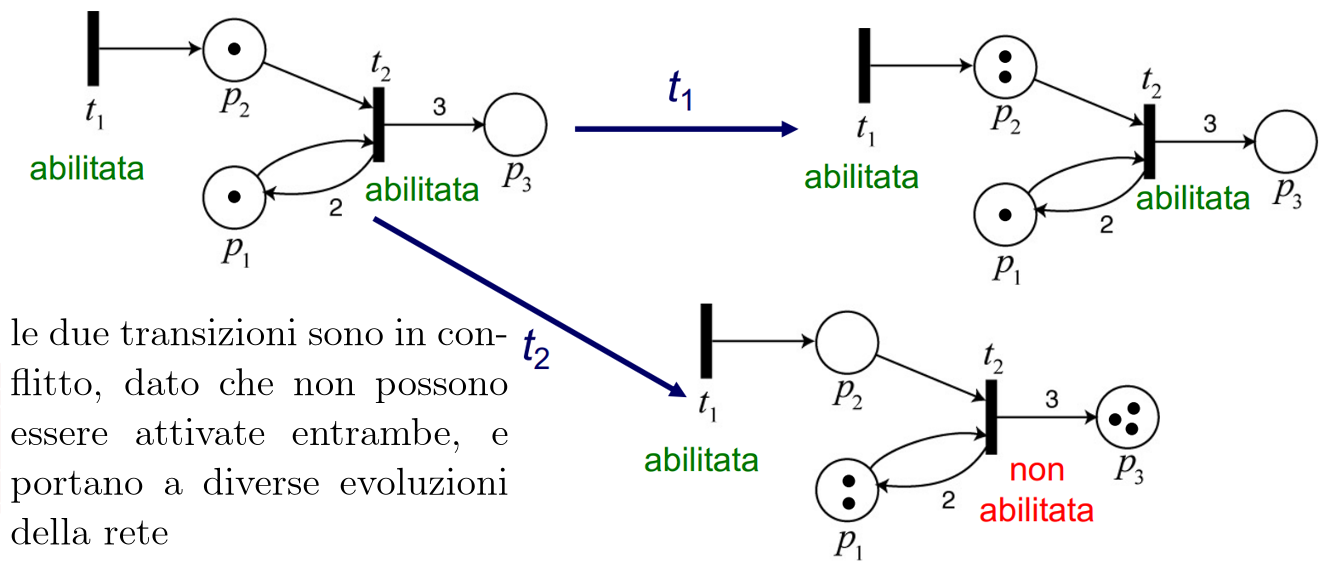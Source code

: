 <?xml version="1.0"?>
<!DOCTYPE ipe SYSTEM "ipe.dtd">
<ipe version="70218" creator="Ipe 7.2.28">
<info created="D:20241209200147" modified="D:20241209200147"/>
<bitmap id="1" width="1566" height="663" BitsPerComponent="8" ColorSpace="DeviceRGB" Filter="FlateDecode" length="163955" encoding="base64">
eNrsnQdUFMn69hcw4oKLiiJmMaJiuNc1YUQUxRxWTKsYEbNiTiiGVVTErJgxLWZW75pdRcCs
gAgoKJLDInFI7r1879/6rFPbPSArIAw8v8OZ08z0zPRUVXc9/dRbb2VlAQAAAAAAAAAAAAAA
AAAAAAAAAAAAAAAAAAAAAAAAAAAAAAAAAAAAAAAAAAAAAAAAAAAAAAAAAAAAAAAAAAAAAAAA
AAAAAAAAAAAAAAAAAAAAAAAAAAAAAAAAAAAAAAAAAAAAAAAAAAAAAAAAAAAAAAAAAAAAAAAA
AAAAAAAAAAAAAAAAAAAAAAAAAAAAAAAAAAAAACgR/P777//+97+/+xLff//9r7/++ueff6LE
VJH/fuJ///sf32Db/FX+zP8+w57/6xPsX4a4JwoWAAAAAAAAAAAo4cBZKgkodZa4RyQiukbi
/qLLJL4RZQsAAAAAAAAAAJRk4CyVBCR2EHeK2L9sQ2I3SXwkyXv5u1C2AAAAAAAAAABASQbO
UklAqTv08eNHubPE3CT2KiF5O9+HxzihbAEAAAAAAAAAgJIMnKWSgCTcSIxQ4lYSIz09nSdQ
kscpSebKIdUSAAAAAAAAAABQwoGzVEKQpOz+66+/eMwS85e4xSSaTqmpqRKviU+RY29BwQIA
AAAAAAAAACUZOEslBNFZkuTu/vjxI/eLaJseMzMzRd9JEsWE5eEAAAAAAAAAAADAgLNUQpCv
6Zaenh4VFeXj4+Pr6+vn50ePL1++fPfuHQ9eEt8oT8eEJEsAAAAAAAAAAACAs1QSyMzMjIuL
8/X1vXXr1qlTp3bu3Glvb29raztv3rzx48dbWlpOmDBh/Cesra3peTs7O0dHx5MnT/7nP//x
8vKKjo5OT09n5pIkEzjKFgAAAAAAAAAAKMnAWVI5xOgjeRptbvjQRmpqalhY2IsXL65cubJ7
924bG5shQ4a0bt26atWq5cuXZzWro6MjVjQ9r6amRhvVqlVr2bKlmZnZ7Nmzt2/ffunSpSdP
ngQHBysUCjEXEydLtoQcagoAAAAAAAAAACj2wFlSFSSGEj1mZmZKFnpjiZLo+ZSUlMjIyEeP
Hm3fvn3EiBG1a9fmxhHb0NXVrVOnTsOGDQcOHDh48OChQ4cOHz58wIABHTp0qFevXq1atWif
MmXK0KOGhgY96uvrm5mZrV271t3dPTw8PCkpiWVkUrp+HJ83h1oDAAAAAAAAAACKN3CWVAV5
siOegpttM6uH9qRqcnV1HTt2rK6uLq/BihUrtm/ffvLkyZs3b/7Pf/4TFBSUmJgYHx+fkpKS
lpaW8onkTyQkJISEhNy/f//AgQNz5szp1KkT96OIH374wcTE5OjRo6Ghofyr2TpxoscFZwkA
AAAAAAAAACgJwFlSFeQTzWgjPT2dWTosA1JaWtq+ffv69+9ft25dNs1NV1f3p59+2rp1K8uY
9O7du8jIyA8fPtCe3P9hn8B9oY8fP9LHJiUlxcbGBgcHv3z58ubNm46OjmPHjm3evDl9pra2
dq1atfr16+fg4ODv75/1eQqeCJwlAAAAAAAAAACgJABnSVWQ2DXihDj6Nzo6+tKlS9bW1q1b
t2ZV1qZNGxsbmwMHDty/fz80NDQ1NZXewifQ8RXisgRfSDKpjW9kZGSEhYV5enqeOnVq1apV
7du3Z19haGg4duzYY8eOxcTEsJ35unJItQQAAAAAAAAAAJQE4CypCqJjw6fFEQqF4sWLF46O
jmZmZqym2rZtO3Xq1EOHDgUFBYm5mOgt3ImS+z/Zzbbj+cCZkRUdHX306NHp06d36tSJhUV1
6NBh7dq1np6eHz58EOfHwVkCAAAAAAAAAACKPXCWVAVxrhnziGgjKSnp/v37s2bNYjm3a9eu
PWDAgCNHjrx//56/5ePHj+KMOXHCGjeC+DNsZ3GtN+5K8XgkeikxMfHChQs///xzvXr1WAuh
7d9++y06Opp/KY+JAgAAAAAAAAAAQHEFzpKqIHGE/vrrr9TU1OvXr3fr1o3VUaNGjbZt2xYd
Hc0sHWYTMYdHvnCbmBkpIyODnlT6jfR8Wloat6Qkybrpu5ydnRs3blyxYkU6gH/96187duxg
qZ8QswQAAAAAAAAAAJQE4CypCmLAEpGQkHDy5ElDQ0OqHS0trWHDhrm5uSUlJfEV4iROlJgE
if8r+ktKv5Hto1AoWIgUc6t4aBM9JiYm+vr6TpgwQU9Pj46kWbNmK1asiI+P54cBAAAAAAAA
AACAYgycJdWCWT0RERGHDh0yMjKiqmnatOmSJUsePnyYnJwsBhdJ8nKLxtR//46YGYk7V+K7
mIkkBjvxV+nJjIwMX19fe3v7tm3b0vEYGBiMHz/e398/MzMT9QUAAAAAAAAAABRv4CwVQXII
KKInQ0ND9+7da2xsTPXSuHHjtWvX+vr68pii/ymDvz2HfZQm7ha/V/6k+Pbg4OA9e/aYmJiw
1jJ79uynT5+K+cPFt6CKAQAAAAAAAACA4gGcpSIFjwhik87EsCJGZGTk/v37u3TpwqKDVqxY
8ebNm8Kya7gfxTI7RUdHnz592tTUlI5NR0dn5cqVdGyS4+c7AwAAAABkx3/+859//etfXxSo
P/zww4ULFz58+IASU13dKxnf5FkdJHHyXO7yEVi5KJUPgwIAAPg2wFkqUkhClXjXyTbS0tKc
nZ3bt29PNdKwYcMFCxbExcXxyWuFogdYPiU+My4hIcHNza1169Z0hPS4ZcsWEnuiMBCn3aG6
AQAAAKAUOEslAXnAvDxNaHamkygscw68BwAA8A2As1TUetjsOtbMzExfX182Ca5+/fpLlizJ
+jy5jO3w7Y9W9JT4kSgUivv37zdp0oSOs0OHDkePHpVkecrIyECnDwAAAIAcgLNUEpDnZOAD
pvLUEOxJvuqx5L38LVieGAAACgU4S0UKSV+ZkZHB+kfqRsPCwnr37k11oa+vP2/evIiICElu
pULUA6zr/+sz8fHxe/bsYe3KxMTE29s7NTWVZwLnYU6obgAAAAAoBc5SSeCLzpIkEok7S1l/
z/Ypj3FC2QIAwDcGzlJR62H5aAvrUtmibMHBwcuWLatSpQrVxZQpUx4/fpwlJGUqrA5UaZ/O
jjksLGzJkiV16tQpV66chYUF/ctcMnHhOVQ3AAAAAJQCZ6kkIJnFJv7LxTDbFlcclvtIPHpf
vngNAACAbwOcpaIGc2a4ZcSSF507d65Ro0ZUEf369aMqS09P59PfCtFcksQsiVmh6FUPDw9L
S0um+g4cOBAVFSXugE4fAAAAANkBZ6mEIJpCLCSJD0GyXBDy5WzoSVLCtKfkQ9irPKgJAADA
twTOUpFCPmpDTz59+nTatGlUC3p6es7OzrGxsWKEcOHmWeI5oHg8EnuJNqjTd3FxadeuHR15
9+7d79y5k5aWJh42qhsAAAAASoGzVEKQhxsxDSyxmJiAJG2pdIxS6epyAAAAviVwlopa98r6
xIyMDJ7vevv27ZUqVapQocLMmTODgoLk66wVrrPEp+/JJ8dFR0fv37+/VKlS1IRWr17NDh7d
PQAAAAByBs5SCUGiHumZ5OTkkJAQHx8fX19ff3//ly9f0mNUVFTWp4FLLiMlyyiLa8qgVAEA
4NsDZ6lIIc4WZ/3jw4cPx4wZQ1VQp04d6ljZPDjJJPRCz+AtWf1N7N+9vLz69etXoUKFli1b
nj59mgU4oaIBAAAAkANwlkoCaWlpERERz549o/uRo0ePbtu27Zdfflm2bNmMGTPGjRtnaWk5
ceJE2qDHuXPnrl271s7OzsnJ6cyZM3/88Qep4oSEBEmoPxfGKFsAAPjGwFkqCOR5rcXoXN7x
iaFH8jeynVevXl27du3q1atTJ5uYmCh+SJGaVia3mNiTJPbOnTtXoUIFakULFy4MCQnhPxYA
AAAAQClwllRX/cqXLRZl8MePH0nQvn379tGjR2fPnt28ebO1tXWfPn0aNWpUsWJFDQ0NqtbS
pUtra2vzWi5btmyZMmXYdoMGDdq2bTt8+PClS5cePHjw1q1b3t7eUVFRaWlpSrVoEdTMAABQ
LIGzVEB9qzhPTe4sSfJd87lsotdE+Pj4DBw4kMq/Xbt27u7uGRkZKlQIPAVTRESEiYkJ/Yoe
PXqQhOA/E+0EAAAAAEqBs6RColcSu85yaIs5t5kgJBITE4ODg69du2Zra2tqasrsI+YmMWrU
qFGnTp3WrVsPGTJk8ODBw4cPHzZsWO/evVu1akXP16xZk1tMzIBq2LDh6NGjDx486O3tHRMT
k5qaKkm4JE8iAQkKAAAFAZylguhhJa6R2M9KYpnEPEVsgz9JH+Xo6Ni4ceMqVapYWVkpFArV
WuqC/3bq5Xft2mVgYFCtWrW5c+eyH4JuHQAAAADZAWdJhXSvJOWmRADzl8LDw/fs2WNqakq3
FdxQqlWrFj0zZ86cvXv3uru7R0dHJyQkxMfHk1wkAUmPycnJKSkpSUlJdBsSGBhIDWPLli0/
//xz8+bN6e3q6uqsJdSrV2/cuHFubm60s5g1QszSgOWJAQCg4ICzVEA9rBiVxBZIzcjIENez
4H3cx0+wfbj7xJyooUOHVqlSpUuXLufPn1fRomCjVFFRUWZmZtSQevfu7efnhwEjAAAAAOQA
nCUVEnuSuWZsJRpxmPXt27dLly7t1KmTvr4+qzgDAwNra+uDBw/+8ccfr169ev/+PWnFxMRE
Eo1i+JO4PBwJ47S0tPj4+MjIyMDAwCdPnri6utra2vbr169q1ar0mZUrV27RosXPP/987ty5
iIiILGW5GuAsAQBAAQFnqSB6WB5wy1yj//4d5hqJIUyi15T1aeWLlJSUsLCwJk2aUOFPnTo1
Ojpa5dwY0Tqjf2fNmlWtWrXmzZsfO3YMzhIAAAAAcgDOkmrpXjGpEdN+TOy9efNm//79I0eO
bNCgATN/evfubWtrS7cVL168iI2NZQOvbH/uI4kfK6aVEPNL0GNqaip9/q1bt+grSC0bGhrS
V5Da7NSpk42NzY0bN/hSy+IbIUEBAKAggLNUED0sD/3lFlPW59lh4ixv0VlKS0vjnSntEBMT
c/jwYR0dnRYtWuzevTszM1PlBlkkQdHnz5/v1q2brq7umDFj2KtoKgAAAABQCpwl1dK94gQ0
JvySkpLu3r27fPlydqNBmrZnz54LFixwdXVlAUX8XWy8lX2afMKamDhCFJZZQubS1NRULy8v
e3v70aNHN2vWjL6uSpUqw4YNO3jwYFBQENfYmA0HAAAFB5ylAuph2XgNbVB3FhAQsHnzZiZ7
xHzd4jCKmFSQtt+/f29hYVG2bFlzc/MrV65kfTZqVKscxIn29IsmTJhAbalt27ZUJlghDgAA
AADZAWdJhfQe5+NnYmJiLl++PGjQIJZSqXnz5mPHjr1x4warKZ4tQRSK8hxN/HkxW6moMNk3
8p3pA6Ojox0cHExNTXV1dVn80tq1a58/f56cnCwGU6HWAAAg34GzVBA9LOvvmLOUkZFBPRqV
4S+//OLt7c0XrZAHNTHYewMCAurVq0fvmj9//qtXr1RxsVTJ0FV6evqKFStKlSpVq1YtVg5o
KgAAAABQCpwlFdJ7oilEwi8yMvLo0aM1atSgCiLh17NnTxcXl6zP8epcIUviiCTJSJl0VCp9
mYnEXpUk62b7k4pesGBBzZo1NTU16Rh++umne/fusdRPiFkCAIACAs5SQfSwksRKQUFBJiYm
JH5sbGxu374dERHB8nWLkb3icE9qair1gKzk9+3bl5KSUkBd4ZMnTywtLZs3b163bt1WrVot
XLjw3bt3+VsOTCewCKW9e/c2bNhQS0vLyckJbQkAAAAA2QFnSYV0L1ew9O+bN2/s7OwqVapE
tVOjRo1FixZ5e3srFAo+QipfIlm0mCSruWXnLLEoJr4M3F+fYXFQLHjJxcWlV69eampqFSpU
6NOnz+nTp0lgI88SAAAUEHCWCqKHFYN46Zm4uLgTJ05QJ0tdm6mp6YEDByIjI9PS0tLT07m5
JHajERER+/btYyuxXrx4kfWh+XuQdADGxsbyiqb+d+zYsXRg+aU0xKhmUol9+/YtU6aMlZVV
eHi4KDAkoBUVtAJU+i8KHwAAQBEBzpJqSQs2hujn57d8+fK6detS1XTs2HHXrl3+/v6pqali
Iial69eIwfyidBTlsSTbkriqsuQzWVgU3bbcvXt3zpw5ZcuWpePp0KHDhg0bWM4lVBkAAOQ7
uXGWmNsPZyn33avEWaKOLzw8nC2KUapUKV1d3V69et25c4dP+pZ0ndQLL126lIq9c+fOt27d
4v11fhEZGdmoUaMcatzc3Dzv5pLcWXr58uXs2bPZ73r9+jXPvih6azzACRRc+5QnxlT6EgAA
AFBYwFkqgoghRvKRKSZfGzZsSPXSvn3748ePk/rlflHOI4nZ7SNPwZTdu+RSh0hLS/P29l64
cCET4a1atXJ0dIyPj+eaMzt1BAAA4J+Sy5glbW1tFxeX2NhY+Py5uXMXh05YL5yRkTF06NDK
lStTYWpoaFSsWNHQ0NDCwuLUqVMseocP1nz8+NHLy2vWrFm055gxYx4/fpy/nR19FHWsX6zx
KVOm5F1+iHHO9BgaGmpnZ6emplatWjWePEoiJOAsfbP2yZNe8tV+IasAAAAUEeAsFUHlIObP
FPUbqdz379+vWrWqfv36LFpp37594qrH3xhRh9O/gYGBK1asaN68OR0bye/ffvuNGozEIkP+
JQAAyCM5O0tqn6CNihUrspglXHVz0//yDfFu3cnJycjIiJethoZGlSpVqPO1srI6fPjwmzdv
MjMz2bvc3NzMzc1pn0WLFvn7+0tGVfLI9evXv8sFpUqVio6OzmO3zh0M1mWnpqbu2bOHWlTp
0qVfvHgh79M5aEXfQB+ydATMzxTDy1FEAAAACh04S0VKOfDRKHFiGnuGJTXatGlT9erVua2U
9WmlY8kiNd8MMXcTO8KIiAg6wlq1apUpU4Y09r1793gWU8ncAVQ3AAB8HTk7S+qfUFNT09TU
XLdu3a+//krd90WQa86dO8dK7Pz581u2bGnRogVz6pizxEVRhw4d5s2bd+zYsYcPH8bExFy7
dq1t27a059atW4ODg1lnl1813r9//+9yB9V4vjhLPBCannR2dmaO5fPnz3mHzq0n2Erf0lxi
KS7F1AcQVAAAAOAsgexkg3w0kLYTEhJcXV21tbWpOtq1a3fkyJFCDwSS5G5ihIaGbt68manQ
iRMnenp6Kk3ZhOoGAICCcJaYuURXYA0NjX79+tGezcGXMDIyatmyJT22atWqRYsW7Bn2WKlS
JSpPHg8mKee6deuOHz+epNTp06eZs3TgwIGIiIj8jSepWLFibmwl+vZevXrlixQRO/eTJ0+y
PIru7u5s/Q4WOSNm88ZZ+W30oSTjJW9mKCIAAABwloBSOce209PTuSFz/fr1H3/8keqiUaNG
JFz//PNPPmJYWLpCksOTWUZpaWk+Pj6LFi3S1NSko122bNn79+95Jgo+1obqBgCAAnKW+Nyo
Ll26sDRB4OtgjooYrSSaS+xJPT29sWPHLliwgKmpI0eOREVF5e+4D//2LzpLHTp0yON3iX4F
O/hLly7VrVu3dOnShw4dioyMlLyKmKVv7CxJlvqFswQAAADOElBq1IgrrfBhQXd39/Hjx1NF
aGlpbdq06d27d/KFbArRWRIjrD5+/JiUlOTj49OnTx864KZNm9rb27N16/jkPqhQAAAoaGdJ
U1Nz9erVR48ePQVywelP8A3CxcVl8+bN4mw40VnS1tbu1KmTnZ3d48eP4+Lirly5wkZ/9uzZ
w/N759ddPwtX/mYxSwweYMwm+tHnOzk5RURESH4anI1v7CyJEWU8iTeKCAAAAJwlIIF0Ardf
mLSLjY0l7VqtWjWqCEtLy9evX2dkZIgr/xaR2XDiYaemppIsZ2vZmJqa3r59W9wBzhIAABS0
s6SlpXX06NGQkBDqRGLAl4j9DG1HR0fTRlxc3P79+1u2bMnnvrENfX39wYMH79ixw8PDIygo
iPo76uCuXr1KakpDQ+PAgQORkZFitqK813jfvn1zGWS1Zs2a/OrceWd9/fp1NtGPxSzJU0Gi
T/82zhJ/TE9Pf//+/f3795G7EgAAAJwlkJ2WE7N2M7Vw5cqV3r17Uy1QTT179kyhUDD3KY9h
S/Sua9euWVhYdOzYsUOHDkOHDr148eI/WjiYx1axxAt8fJMZYmlpaXPnzq1Ro4aent7kyZMT
ExNJCyFyGwAACs5ZEqNrtLS0XFxc4uLi/gdyhxgwzNZjnTp1KvVirDxLly5dp06dYcOGbdiw
4ebNm8w+4l329evXqY9WV1c/ePBgVFSU2JXnS43ncm04Oqp8kSLy2XD0+WfOnCEdKFmSA87S
t3SWWI28fPly586dGzduRMwSAAAAOEsgB+XAI5zpkZStpaVl+fLlGzRoQGpWafLGr9Cud+/e
bdiwoWSJaqJWrVq//fbbP3WWxKwL4mhmQEDAmDFj6GPr1at39epVhUIBCQQAAN/GWfr+++9/
/fXXP//8E1fdXPa/vIelZzIzM2NjY6mcS5cura6uXqVKlc6dOy9evPjevXtMC0kGd27evMmm
jDFnKX/9Fvqo5s2bf1GqTZgwIR+Lgv+0U6dOkQihz79z505aWprkVThL+asAswRzT5J7k23Q
Ge3g4NCtW7f169fDWQIAAFB0gLNUBHWFOBWOKoilbhg8eHBcXByLCxJHV78ikwOJQ/kaN+Jd
CdV1Lg9YIngkmT9Jme/bt69Nmzba2tq9evWKjIxkGbxR1wAA8NXkcjYcd5ZQYv/ITmEkJiZe
u3atevXqVJJ16tQZOnQodcfUBWd9HlWRBPbcunWrQ4cOtPPOnTvzPc8SERoaWr9+/RyqmzrZ
tLS0/CoHFo/EHo8dO8a+wsvLC02l4FqgGK/ORaBE8lEVX7582czMTF9f383Nje+AAgQAAFDo
wFkqIIUgia4XR6MksUZ8vE8e9pORkTFixAgtLS0jIyMHBwdxcOqrVau/v3/ZsmWV2krcXNLQ
0Hjw4MHX/V7xkGgjICBg/vz5rAmRHGKB9GghAADw1cBZKoheWxzTIcLDw2fOnEnF2KZNGycn
p5SUFElvztMosS7Pw8Ojf//+tP+UKVNevHjBZojnbzxJaGhodvU+fPjwvNtKWYJpxm2l9PT0
/fv3q6urkzCAs1TQupFl0ZREK4lek6+vr7m5OdV43759ExISxCg7AAAAoHCBs1RACoF7R/LI
Iq7ZxH2y/h6zRC8lJSW5u7sbGBiwxN35peisrKxyk65h2LBheS8BNr526tSpJk2a0GfOmDHj
1atX7AeikQAAwNcBZ6mA7uuZHcQ6r5cvX1IZzpkz59atW3FxcZJ5SWJnzfq7Fy9eTJs2jd4y
bty4R48eSfIl5uNxkjAYNWpUw4YN9fT0mjZtOnv27NevX+fj54u+GRESEmJra6umpla/fn0/
Pz80lQJtgWKzEf+lHWJjYw8dOtS1a9dKlSpVr1593rx54igeChAAAEChA2epIOQBH+wTxack
GRE3nbhyEL0m2ggLC1u4cCHdGpCc27lzZ74MR8bHx5crVy43zpK6unpoaGheCoH9Ltr29vae
NWsWfWaTJk1cXV1ZHm+0EwAA+DrgLBXQfT3vuRQKRUBAwLp16168eJGUlCQGGEsGjHgnHhgY
uGbNGjU1NVNT0zt37qho9htxSjv7mc+ePWMDUiYmJm/fvkVTKegWKJmQmJmZ+erVqwMHDlhY
WLRu3VpLS4vkma6uLjWztZ+4fPly3tO2AwAAAHkHzlIBCTNRGDBtwBwVSQgTS9bN9QMPnqcN
Ly8vqpry5cuPHz/ew8MjX47t6tWr3+Wa48eP510p0U9LSUmhZsbyf27atCkiIgLjawAA8NXA
WSqgW3uWtYZITU2Njo4OCwtjs5OUOkuSJdJiYmKOHDnCFsI4f/68ig6g8BEu/i81tgEDBtDv
mjhxYl7Gm0Bu9JJoV7J/ExMTz507Z2lp2aFDh0qVKmloaLBVUUxNTc3MzFq0aOHg4PDu3TsU
IAAAgEIHzlJByAM+6scSVst1KXeT5Mt/0CfQq6QlLl26xLIe7dmzJyEhIV/cGLrLyL2ztHPn
zrwUgjj+6+/vT82sXLly48eP9/T0RMwSAAB8NXCWCqjjzsjI4Jmr+Qqt3GmRRJXwzp2bUX/8
8QeLCt69e3dKSooqjqHIp/sdPHiwZcuWmpqaW7ZsiYmJQVMpuJIX83XzWoiPj7958ybVwi+/
/NK4cWN1dfXSpUsPGDCA2tihQ4cOHz7s4eGBcxwAAEBRAM5SviPJoSROghPnvonBSyQn0tPT
RWfJz89v5cqVampqxsbGJFaZ3sj7sV2+fDn3ztKRI0fyqE65uRQREbF58+ZKlSo1bdr0wIED
cJYAAOCrgbNUEPf1oqckrrIhTmaXd+Ksd2ZPvnnzpmHDhtRxL1y48PXr16rY0/HflZmZyX7d
6tWrtbW19fT0Hj58mJKSgqZS0AJSEtbOXU0q/5o1a9J5rauru23bNra/GGAGAAAAFC5wlgpC
GPDZbfSYnJzs6enp7Owsarasv2drFA0oJhVu3brVu3dvKvmpU6f6+PjkV8aGsLAwdXX1XDpL
vr6+eVGn4q9TKBTPnj3T19enjyWZmi85owAAoGQCZ6kgHBXmIMnv6+Xrc0mSJfJOPDQ0dOzY
seXKlevVq5erq6sqOktsXTw+PZ80w6RJk6gtUXtjEwPRVAoUphvlrS4lJeXy5cvqn+jSpcvZ
s2dZiB0WhgMAAFB0gLNUEAJVHMpUKBQuLi5NmjRxcnIikcayLXHJKi78wWDPnz59unr16lTy
9C6WmCi/xMOwYcO+WN1qamrdunXLYyGIQp2KIikpid0KTZ06FVlAAQDgq4GzVBAdt9KoJKVr
vPK5cmKyZSIuLo66bB0dnRo1amzdulUVfRjWX7OJ/PTrSL107NixWrVq1HGraE5yFWqBkug4
0dt8/fq1ra0tO6+nTZv25MkTcR84fgAAAIoCcJYKQh5I0nvevHmzc+fODRo02LJly8OHD0l8
khLgyk0Cibrk5OTt27dTsWtpaT169Iin/s6Xw7t//z7zjnKu8UuXLuVdpYsRWfS7LCwsSHL3
7dv3xo0baCcAAPB1wFkq6B5cnlhJXOFdEnvMn8nIyAgMDGzWrBkV/pQpU8S8yvIolMJ1AyQ/
SoTpE/bS7Nmz9fT0DA0N+ex4yZHLY2Ykk/3Rov5Rw5NHzRH0qpub25AhQ9h5vXXrVrYYnDzl
grytohYAAAB8M+AsFZA84MqKngkKClq/fj0Vo7a29qhRoy5duhQbG5vxCT4kKmoDPz+/OXPm
0P5NmjQJDg5mO+TjEe7duzdnc2ndunX5ololMwU2btxYu3bt5s2b79u3j6ud/ykDrejb3E2I
/6LkAVAV4CwVwesq6+bo3+HDh5cpU6ZTp05U+JLAJ8mC8oXeEciv+eLCZO/evTM1NaWG1Lhx
49WrV9+7dy8mJkYyXYv/EHGqoPgb0a3/o0pR6ix9/PjRxcWFaoElWTp37hyvBbkLKlGVmC4H
AADgm5EbZ0lNTa1ixYpwlnIvDyTOkkKhoBsBVpilS5euXbv2hAkTnj9/LsowMc8S6beRI0eW
K1euX79+4eHhBSFBnZycSPqK/hLbKFWq1KZNm/JRaYvL4V2/fr1ly5Y1atRYvHixfLUdcXog
WlFB31DwfyUVgSICoOgDZ6loegLUzdG/+/fvb9asGfV0M2bM4GmLuCQQszkVbi+gdHyHH2dq
aqqDg0OjRo2oIamrq1epUqVv376HDx9+8uTJ+/fv2Xq1EidEshKumAgd3fo/rR3RX4qPj9+4
cSNLsmRiYvLgwQNJErCsv9ubbGFiFniGFN8AAAC+GbmMWapUqdKFCxdIoEIe5EYYyEfuXr58
2b59+/LlyzNzSVdXl4p90qRJN2/ejIuLE+/xSQxcvXp14MCBpUqVmjdvXkxMTAHd8tP32tvb
N2nSRFNTkw7MwMBgzZo1UVFR+VUIkhWZSWT6+vp26dKFvmvChAmSgpIPgIICbZw8T4iYBRT6
EwCVAM5S0by0MsLDw9nEpc6dO0dGRvKMTOKNfyH2dDnM7xOJj49v2bJluXLlKlSoIA4/NWzY
cPLkydQCRa9MstYtM9OKztQ/1WpIvND4k97e3tOnT6fCL1OmzNKlSwMDA8UCF4OUcp4cBwAA
ABQoOTtLap+gjSpVqly4cCEuLg49VG6EgVy8RUdH29nZUTHygi1dunT16tVNTU1tbGzOnz8f
GhrKRcLhw4eNjIzopmDXrl2k7lTRbBFjkPhGQkKCubm5hobG8OHDJWOdksxUaEXfQLWyNK3y
oU8AQBEHzlJRQ2KtbNq0qVmzZnp6ejNnzkxOTuYOTHp6eqGPoXzRWaJ/Y2JiDh06pK2tTa1o
3rx5N27c2Lp164ABAypWrMjaFYmZ9u3bb968+fnz5/QDs7IZKqLfW7gBWqrYkOTO0unTp7t0
6UIlX65cuXPnzsXGxioNFRMXGpbknEfBAgAA+Abk7Cyx4Fs2G46UEmnUCxcuXAS5gBUUaYAL
nzh16tTq1at1dXW5s6ShocG2q1ev3rt37xUrVpw/f97HxycpKcnBwYFkm46ODn0C/cuG/1TO
wRAj/7lMYiO59Jj1eRU8PjUAttI3rh3uLCEVAwBwlkB+OUu08fz58/Hjx1MVNGvWzMPDIyUl
RWl+5iLSHUiMiIyMjIcPH/bo0YOO39jY+OzZswqFIjQ09MGDB/v3758xY0bbtm1ZA2vYsGH3
7t3pGVI4bMlXccyIZQJH5/J1zhIvNCpGUo8kFEuXLq2vr//ixYu0tDRxjpskSIynyWK9PJwl
AAAARcRZYuaSmppa2bJlBwwY0KZNm+bgSxgZGbVs2ZIeW7VqRf+2aNGCttmjpqamJK8R/7d8
+fJNmzadP3/+kydP7OzsqlWrVrFixbt37/LhTlXUBpI4bXpmxIgRpI769+9PSpW9xERRFhYx
+eY3EfIsrCh8AOAsgbw4S2yDOrjt27fr6+tTf2dlZeXv75+RkcETLrH7/aLQFyidMxUcHLxl
yxYtLS1qQmvXrmVzr9gOiYmJz58/P3HixOLFi0kT1qpVi/apXLmysbHxjBkz6Cffu3cvOjqa
/UA+roSe/Z86S2IFxcXFTZkyhUR4hQoVTExMwsLCJMNwPJ8VtbqgoKCQkJCEhAQ2bMTEFQAA
AFBEnCWed7pr164//PDDd+BrYRmzNTQ01NXVRXOJzzosVaoU6bSFCxdaWlrq6enR8w8ePGBj
nfm+PNy3QT4+a21tTSq0U6dOHh4epLQl+SdhbnyDu4nswuZR+ADAWQJ5dGm4l+Lp6TlhwgS2
mNe+ffvCw8O5A1C4qe3+lz10VKmpqZcuXTIxMWF5otzd3XloK+/Q6ZEa1e3btxctWjRo0CBD
Q0M2S05HR2fUqFG7d++mlwICAhITE8VETGgnuawXSWf9+PHj/v37U/Hq6+svW7aMSl4y8ZC2
4+Linj17dvz4cVtb2/Xr1x88eJCqICQkhOoOBQsAAKCoOUtaWlrUWx07duwUyAWnP8E3CGdn
5zVr1vDZcBJnSU9Pr1+/frt27QoKCkpISNi8eTM9Q6/evHmTO0sqGrPEJ16x4yddxLKXk+qW
mE4Y2fz2zhIvcx5LjyICAM4S+KfXVXHeN7uiZmRkXL9+nUX19OrV6/Lly+np6Vl/X8OLhfIW
urPEu4bMzEw/P78ZM2YwQ+zEiRPUeMTZbfJg1w8fPpDUGTlyZKNGjZi/RLRp08bGxubWrVsR
ERG0Q1paGpylr6gXVmh79+5lKt3Q0PDatWsKhSIxMZGEIitV1tLogvDTTz+J537btm0dHByi
oqIgqwAAABQ1Z0lHR+fkyZMhISGxsbEx4EvEfoa6dfbvu3fv1q9fz5wlnhedMDAwmDhx4tGj
R588eRIaGso0G+mBypUrV6pU6d69e8nJyeJsMtW1MrizpKenR5rn4cOHfGyXZ5+AufHNtCu/
U0hKSnJzc6OGiuV7AICzBPLoCYjWfWRk5O7du9masFOnTn3+/HmWLK9R0XGWMjMzqUewsbFh
E9wGDBhA0oU9KXGTxDlutJ2RkREfH+/j40PSxdjYmE2jI6pWrdq1a1d6MjAwED37P+qdeWwY
PT99+vTq1auXKlWqW7dubE8XFxd7e3sPDw9W/tSuSMbXrFlzx44drq6uBw4c6Ny5M5V/vXr1
7Ozssj4vKwMAAAAUorPE3Q/mLF24cOHDhw//A7mDp1NgCuH169fm5uZ89V7aMDQ0nDBhAimB
Bw8exMXF8RFM2nnbtm2k60ie0S2/QqHgrotK622mbaZNm/bDDz+Q2vTz8xMNJXG1XJyVBVoj
4iwMangnTpwYP368r68vRjYBgLME8rHLy8jIePfu3aBBg6g3JxE1Z86ckJAQpXntxJUs2DN5
950kqZ/E2CRuDbGv5kHFS5YsqVevHrWc7t27e3l5sdxQ4hoc/DdKfjKbRhcZGent7U19yqxZ
s1q3bs0SSFavXr1du3bU9ZOGjImJYd8lxs3+9RmJWhCPU5JjnP+6YuwsMQFJz5uZmZUpU4aK
0crKiv69desWifYjR44kJSWxAtmyZQv9++LFi/Dw8ISEBOrWnz9/PmrUKCr/9u3bR0dHY04c
AACAIuUs/fDDD6QKqMPCvWcub95FLUeK6/bt21WqVGF5lmrVqtWnTx97e/uXL1/SSxIFSP/u
2LGjUqVKmpqabm5utIPq5igQfQwWczVy5MjSpUv37duX5wrgPxx5lvILeQpQybpFbCMlJcXT
05NUq6WlpY+PD5wlAOAsgfwlPT397t27bMn4Bg0aLF68mI0Wyd0VcbWLfIloyi42SYxZ5dvJ
ycnHjh1r0aIFWw/u8OHDGRkZfMRHDFvK4evYB1J78/LyOnPmzOrVq0nqsKSRJGk6dOhAfc2m
TZuoQGJjYyXrR4ip/yTLxUqCpora4noFoZfE2XBdu3alAqxWrdqQIUNOnz7du3fvgwcPBgUF
8R3oHKcenLtzzAzctWtXo0aN6I3Pnj1jOhMAUHLw8AhMSMCJD4qWsyTCnKUPHz6gxHLvLHF5
EBERQb08FaOmpmbDhg2nT5/u4eGR9ff1eUWltHPnzurVq1etWpXNqVdFESUXjSx8i6QRlQM9
op0UHOL4rzgoLD6TmZlJWnThwoVUHSRTIyMjMRsOADhLoCCgayyboGRgYHDs2DG63tIVWLKM
AreV8jHrnTwptOha8E4hOjqa2omxsTEdYdOmTX/55Rd6RmJ2ceMoZ2eJ9zX0GBsbe+nSpXXr
1o0ePbply5Y6Ojr0+U2aNBkxYsSGDRtcXV3ZknnyRSWYNyIOS8mdpSxZ9FTxkI4SH48YM2YM
G5ekU37u3LkODg7v378X28zbt29JnHPZyaLCqHi7d+8OZwmAkkZMTNKECUe++84ag8UAzlLx
c5bYqN/Dhw9JWVEx9uzZ88aNG+np6ZIAEkl0urOzM6uUVatWUZlzqZa/xxkXF2dvb08yT1NT
s3z58qR416xZQ4o3vwpBnkYpJSVlwIAB6urqw4YNQzsp0BbIJzhIfEs+yhkaGrp27Vp2dnt6
erI2CWcJADhLIN9JSkravXt3mzZtWB5mJyent2/f0lVXsqKc5LqdRxGSwzx9MdN4bGysi4sL
i6rS09NbtGjRy5cvs5SFPPFJczn3O+IMd9anvHnzhn4y85f09fV5iully5ZdvXr11atXMTEx
rA/iUVLy6B3JgF3xC1vihZyZmSnOGTx9+jQVXbdu3SwsLA4fPpyQkMAdSMngkSgj2QJ/9erV
w2w4AEoIdOHcu/eujs6c776bYmrqgAIBcJaKkzxgUTqsoz979iyVoa2trZeXF58aL8/2yccu
r1y50rdv37Jlyy5cuDAqKkqekyHvkMyjzxfnPLKNUqVKbdq0Kb8KQXSWqDS8vb07d+5Mbcna
2hrtpKCdJUmGCtGcvHnz5vjx4+vWrVuuXLkff/wxODiYvxGlBwCcJZDfgv+vhISEnTt3VqpU
iVWNvb19WFgYMweI9PR0cSyGi4ev7gIyMjJykw0yLi7O2dnZxMSEDokkwZo1a16/fi1ZBk7i
6uSm36fjZ79ITKVIz7x582blypVGRkbU9XDh0a9fv0OHDgUFBSkUirS0NHnO8ByMsuIXs6RU
H/JWlPU5/RR7UkzpyZ5kLYoe9+3b17Fjx9mzZ6NnB6Ak8OFDyr//ve6776awv2XLLqBMAJyl
YuYsMVmVlJTk7u6+e/fuwMBAPkb5378jWXLF09Nz3LhxJL1GjBgRHh6e77YSSQ5JHi0J69ev
zxdzQwzNIqF76dKlpk2b1qxZc/Xq1Wgn36AFipDUjIqKunz58vz587t27aqvr1+qVCm6lWje
vPnChQvt7Ozo/uLVq1coPQDgLIF8vybTFTgiIuLo0aNNmjShqqlevfqMGTPE1eK4D8PCfphX
kJcuQO5U8C9iqaGpYSxYsIBl46lUqRL1++/evUtLS5MEDuUyz1JWNrFS3CWjx9TUVJKRpGpc
XV2trKwMDAxYlgAtLa0WLVpYWlpSw2a/OjfrpPAfUsycJe7FUV1IFjrhS/hxZ+njJ3iV0av0
ZFxcnIWFBen2x48fI4MiACWBy5e9ua1EfxcvPkeZADhLxQY+ckQbycnJdEcfHR0tTnn7bzaw
HQIDA1kCnKZNm759+zZ/VYG7u3vOthKDhF9+OUvs3/T09M2bN9esWZN09Z49e9BICrT5iWPN
rCJIo/r4+MyfP79379516tRhC2GTnu/evXuvXr06duxIL3l6eqL0AICzBPLRLuB+S0ZGRkRE
BEkpVndVqlQZPHjwqVOnEhMTmTkgJlnK+4iSPGMPNxmSkpLu378/duzYWrVq0ZEYGRlt27aN
2Uo8aEocGGKWRe5/LPtq3h+Jy9KxfUhM+vr6XrlyxdHRccCAASyUiwqkVatWQ4cO3bRp06NH
j+gg+YcondOnuoub5FB64iCjmOld8qv5PvIwp6xPQenGxsZUtlSGcJYAKAmsXHlJdJYiIhJQ
JgDOUrGRB9Tj87yUkoFIyaJd8rVgmBlFMo+V/MOHD5nYy6/DGzZs2BerW01NrVu3bvmikbjm
SU1NnTx5sq6uromJSR5tK5CbGwqJCFcoFKTk9+/ff/z4cTMzMzqjNTQ0DAwMduzYQSr0yJEj
165de/v2LUoPADhLIB/1gHjvTzIgISHh1KlTw4cP19LSojrq3r37ihUrqKNPSkpiV+/8mucl
H7RiUUPe3t4ODg5sNQ2CuoN9+/aFhYVJwozFZIl8ddcv/lKJpGGyR1IUfLf09PSYmJirV6/a
29tPnDixXbt2bJK+oaEhCRVbW9tz584FBASIqSkl/Vpx7b5Fc0npTEBuQoqp4Nm/Pj4+vXr1
2rBhA1s/DucgACUBMzNHbivVrLkQBQLgLBUbxEElcfxRMg4oWa6Lv8r029mzZ9lgIt3yR0ZG
5pc8CA8PV1dX/y53+Pr65tFZEgshJSWlY8eO9LEkIEkrop0UdCOUp2vgDe+nn376/hPm5uai
5ke5AQBnCRScs8RHnW7evDl16lQ2E01LS4u2T5w48eLFC1JZX8yV/Y96YR6DlJ6eHhgY6Orq
OnfuXDYjr0GDBiNHjrx48WJycrI8n5I4IU40jnL4OjGKhnVDzPdQmlhSNKDo2Pz9/Q8dOkTy
oFOnTrVr16bDq1ChQvfu3RcvXkxt+OnTpzExMWyqV/F2lsQU6KwliBpSPiIpOktUjFFRUatW
rVq2bBmVWC7nMAIAikFHU6nSHO4sDR68G2UC4CwVM2dJMvwnjv0pHXqTpF26c+dO3759qeQt
LS29vLzySxhcvnz5u1xz5MiRvFzl+FIvpHxSUlK8vb1r1qxJH7t69WqS1mgnBQpfOEYC1QXd
Znbu3FldXd3AwGDJkiV8BUOITwDgLIECuiDz23+uE4KCgjZt2tSgQQO2pnzdunUnTpx4/vz5
9+/fx8bGsl5SYgvknMJa8gz3lBQKRXh4+KNHj9atW9e2bVsWlly/fv0VK1bQMWT9fQI1ly6S
SXm5WRuOu2ei58M/XCKT+AxBUQvRod6+fXvx4sXUSVWuXLlChQp0tFWrVh07duzRo0d9fHyi
oqJIToiDdF8kN0VXpASk/MAksV5yr4/VTkxMzLVr14YPH84G73haBnTuABRvAgNjxKlwGzb8
jjIBcJaKDfI8ABL7SGlyS/EttO3v779s2TIq+RYtWty4cSO/hAHdZeTeWdq5c2deCoGNpjGT
LTIy0s7OTltbu2XLls7OztA5BX0XI787YBupqalnzpxp1qwZ1W/Hjh3PnTsnWbYYpQcAnCVQ
EKpAbnSkpaW9efNmxowZ1apVo/pSV1fX0dHp3bv3sWPHoqKi2MVcHIjJeUYYD4TmO9NjYmLi
nTt3LCwsmH9F6Orqjhgx4smTJ/TtogLJLuO3ZAp/bn5jDn5XDj6PuCf9fOqqfvrppzJlyvD2
bGBgMHv2bA8Pj4SEBDEMTJx3zzZ4UmuVc5aUHpgk25LcWaKN2NhY0vPdunVj+akkdYdzEIBi
zMmTD0Vn6dYtP5QJgLNUXP0leWIl8RnJ6rFcP5AaPH/+PMs5sH37diYylQqkf5TE8urVq7l3
lpydnf+RZpa/xFe38fPz+/HHH0kijh071t3dPUsWWi+PtJcE56NF5R7R0pREzicnJ9vY2LDg
sYEDB/JpifK3KL07QNkCAGcJ5OO1Oj09PTw8/ObNm/Pnz2eev6amZrVq1ah+J06cuHv3bpbL
mltAWZ/DWiQWE5tkx67Vqampr169unTp0pw5c7p161a7dm1tbW027W7kyJHUJN6+fatQKMQB
CDF2qBD1Ek8xRMdDgpOOk37+L7/8YmJioqOjQz+BHuvVq0ed19atW58+fUq/QvRbxA8RXTI+
KU8SQK5aklKeWZ3baNHR0aQYN27cGBkZyaci0vMhISHr1q2LjY3FuQZAMcPHJ6xNm7Xsr3r1
BaKz1KzZKv7S1q03UFYAzlJJNqO4Rnr58mXLli2p8MeOHXv//n15/MlXLI8SHx9frly53NhK
6urqoaGhuT9mpSOS7NgSExMvXrzIvnfAgAFOTk7e3t4pKSmSGYJcNkt+qdzxQFP5YqXIk3iz
+XGkMLt27Ur3m3SjYW1tLcpyflcimaQpSZ0BAICzBPLLWWIXWOoQfXx8qLJWrFjRuXNntnZn
pUqVDA0Ne/fuPXLkSBsbG3t7+2PHjpFm8/DwoJ19fX39/PxefcLf358U2smTJ3fu3Ll48eKJ
Eyf269ePpJ2+vj5rCW3atJk/f/6BAwcePHhA7UG8touHUYjjONllBqDHt2/f3rhxY/fu3VZW
Vq1ataKfU6ZMmcaNG5ubm9OPokKLjIzka6YojbziyYvEWXiq1aMpTbXE/MYXL14sXLiwT58+
Q4cOXb9+/Zo1a9auXWtnZ0eFM3r06PHjx4tDkwCA4sHevXdFNym7P2dnLPoM4CyVdGeJzyBb
uXKljo5O06ZN9+zZk5mZyabMixkbJPHeuWHq1Km5cZaGDRv2j2wlpWvesY3nz59bW1uz3A5l
y5alnzNjxgy6MwoICCDBk5qaKtpQklQPvDTEpWrQVHJfNaIQTUtLIwlatWpVqovmzZs7Ojpm
yZYiki/rzJYmLGbrOwMAZwkUEWeJR57QxTY4ONjFxWXFihUjR47s1KlT/fr1Wa6hatWq0TZV
upmZ2ahRoyZPnjxVYNq0ab179+7YsWPjxo11dXVZ7deqVat169bDhw9ftGjRkSNH/P392cVc
MkNfMpRQuDFLEndIXNUuISGBtMSBAwdsbGx69Oihp6fHpCnL8u3k5OTu7h4dHZ0lDE4pzWYp
ek2q6CxxBcgSDiQmJm7YsKFZs2ZaWlpt27Zt0KCBgYFBvXr16Bk6/fX19c+cOUNFh3MNgGLG
pEnHcuMsvX4NYxnAWYIn8H8SgkTg69evSSdQ+c+ePZvuDiQRPuLSIbn/fJKXZcuWVVNTy66u
6SUNDY0HDx7k3r4QdbI8G8DJkydJ62pqapLO4d9SqlQpEsnr168PCAgQTSTx7TyztDyuCfwj
Z4k9GRMTc+zYMTYtYuDAgdeuXZOnpxBrIYfJcQAAOEsgX+wCeY4jeunly5dnzpxZvnw5Xau7
d+9uZGRE3ShdvStVqqS0rul5LS2tqlWrNmnSpF27dubm5jY2NnTB9/HxSU9PzxLm0IkdtNIB
nUKUPZKJbHz+lyTc6MqVK/PmzTM1Na1fv37lypXp5zdq1GjcuHFOTk4kXd68eZOamipGQcud
NBWdDcdij3lNZWZmRkdHr1mzZubMmbM+MWPGDCqZOXPmkGikf9etW0c70G441wAoZkyefMzY
eBP9NW9uK1pJjRotZ8/Tn6mpA6Q7gLNUwhHlH6mjKVOm1KhRo0WLFtu3b+evkrLiS358RTDJ
7du3mYOk1Faix/Pnz/8j+yI7Z4me4QFLJHovXrx49uxZkrtseZoyZcpQuyJlaGFhcfr06fDw
8OxC2dkCc4Ubq6+iNyxiib169Wrs2LFsngXJzqCgIEnSBnHim9KZBShYAOAsgXzs7sVpXBKL
iffsCoWCelInJ6f169cvWLDA3Ny8X79+AwYMoMe+ffvSY//+/efOnWtnZ3f06NE//vjj9evX
WZ/zNnPLiDsSDMnyauyLCjGSR2L4SAKoJGHM7PnQ0FBnZ2cqh2rVqvFp/k2bNqXe7enTp9Ts
SUGxDEuigSZP7q0qTYUPtIlGk1gyORQszjUAiisHD94XnSVPzyCUCYCzBJQ6S6QZ7ty58+OP
P1IVDB06lIf3yLMP/dNvIfHJoqGYm8Rdplq1arm6uubFzRCPKiUlxdHR0dDQkNrPiBEjoqKi
qAn5+flRq9u4ceOoUaPo65jp1Lx580GDBq1Zs+bu3btxcXFZf8/8wMbpIJC+wlkShbq7u3vj
xo01NDQqVqy4efPm5ORksVSZfScGiXHVyu9BULAAwFkC+W6nsMssuyAzu4kZIAw2Fz41NZUu
2klJSfHx8dSTJiQk0CN1l/RvYmIi/UuvKhSK9PR09jnsA9knsGu4OJVevM7Tq4XuQnCfRL7w
mcRZEifKpaWlUSE8f/58w4YN7du3F4Oi+/fvv2fPHn9/f/ZpPPaJb6hozJIkNZY4wkiPLL0A
/5caA/puAIo3U6c6c1upVCmrtDTEKAI4S0DqLHERSIpxypQp5cuXr1ev3urVq0k3stt/SQbO
r/uia9euWVhYdOzYsUOHDkOHDr148eJXrDufw0q+Dx8+pM9nw4hXr14lScx2ILUTERFx9+7d
7du3W1lZkSBkEf4NGzYcPHjw8uXLT5486ePjwzP85NFGK7HOklhBKSkpZ86c0dTUVFdXNzIy
OnXqlGQMlN990L+hoaHBwcExMTGsClQuJQUAcJbgLKmQucQ7dOYF8UuxGGLEL9c89RDfRx6Z
I1kcje0jmiq8b+UuROFe5yXlIImYlTtLoiOXmpoaEhLy5MmTI0eOTJw40dDQkBp/2bJlSTX1
6NFj1qxZly5dio6OZj+Q224ql2dJ8tv5iJskoEtSPlBNABRv2rRZy50l2kaBADhLQKIcJGvj
njt3rmfPnlQLLVq0cHd3j4+P5/qwKKwUrBQ6+KSkpBUrVjRq1EhbW3vSpElpaWliDBI7YPoh
b968OXr06JQpU7p161anTh3W3oyMjObPn08//NGjR2FhYWwYLo9OWklrSPxf1lSCg4M3bNjA
itfCwsLNzS3r7+m7aR+FQhEYGHj58mV7e3s7O7sdO3ZcvHjRz8+P6g7OEgBwlkBBXK4lgTpy
C0UyvCIxnbhbIrcUxM+UJyySu0yFm2dJ6cIT8nzjEo0kBiDFxcU9ePDgxIkTS5Ys6dWrF8vy
XbVqVRMTEysrKwcHB1JQiYmJvO9TUWdJjL9SKholS74CAIoraWmZpUpZcWfJyuo4ygTAWQKi
chCHJlmGxoyMjI0bN1aoUEFbW3vUqFH+/v4sdl0ywFcUnCXmY9DhpaSk3L9/38jIiBpPv379
PD09lQpCMV15cHDw6tWru3XrRmqQ5QLS0dExNzfftWvX8+fPY2JikpOT4Sx9tUp3c3MbOXIk
laq6uvqGDRvevXtHZU46nGqKT7jw8/NbtmyZeOJTFUyfPv3Nmzfp6ekoeQCKyAlOV9cBAwbQ
BbZly5atPsO2Wwr8+9//vnr1anx8PAqtKNdmdn6O6CzJr+oS5AuiiZ8vN5py6DIKsc/K4SW5
s5Tdr6DiCgsLc3V1Xb58+aBBg5o0aVK2bFmW5fvnn38mRUEnBekohUIh+Ub5dyk9quyKmldZ
3luCJFOipDcXQ9r4t3OjSaK1cIoVfakmOd95E5KvoiJpHvnbAoEq4ukZJCZZOnToPsoEwFkC
ORgCrJt4+fLlvHnzqCLKly+/ZcuW4OBgUSIWkXFGPqkqIyMjOjq6devWdMCNGzfesGEDMy4k
SomrIB7TnpaWFhMT8/vvv8+YMYNEIGt7pUuXJmU4fvz4ixcvZn3OSgpyUy/i/cjp06fpTpOF
Mdy4cYN28/LyWrp06YkTJ5KTk6n83717t2nTJtrBzs7uzJkzx48ft7S0LFWqFD0zZsyYV69e
oeQBKApnN53X1AX8+uuvO3fu3P2JvZ9g2/zJXZ9g62Th5FX1i7kk0EhcQ00+9w0ToBjp6ekB
AQF0RvTr169p06ZsFTmibdu2ixcvpn4wKCjozz//ZOuDyOckKl0gVZyGJl9vjr0xL6e2ZEEN
9piUlBQpEBUVJf4b8QnaiIuLo58sfghmw6mQ5uetTpz3KjnBxUT0+d4CgSri6HhLdJZ8fMJQ
JgDOEvhij6NQKH7//fcuXbowr4ZuImJiYsT59aIyEZ/M+3pqck3LD0/y7TxxgY+Pz8CBA1nL
WbZsGd0EcR9JPDDJuCrvFhMTE9+9e+fm5ubo6Dhs2DCWgomtImdqarphw4ZHjx7RPpJ4fvk6
KUqTfyodwC1mukviLLGS37FjR4UKFUqXLm1sbOzt7f3q1SuqmvHjx3NdffXq1eHDh3t6er5/
/z7uE69fv962bRsVfsWKFS9evJiSkoITE4DCPbV5UKuYdZnvwOZH8+expKaqV7c4EMPjl8RB
Gdpmq8tJ4lhQ42JvSBvPnj1bs2ZN+/bty5cvr66uzmbJDRgw4NChQ5GRkTzPuSSflVikPAWW
PIQsHxcZURox5e7uvnHjxuXZs+wTJJmo+2Znveg9ojEU8XOc566Xx+bxlP5injS54Yllbkos
Y8Yc5LZShQoz6KRHmQA4SyA3REdHHz9+nGUi6tix48GDB/mqH2Jfw7UQ76ry7iwpjcWVdHw8
gvfVq1eLFy/+/vvv6TgnTZrk4eHBV1UWlznO4RvZPvSukJAQNze3/fv3T5s2jVqppqYmM9bM
zc3nzZvn7Ozs6+srjjbKx3dEZSVZSyXncHeVRj5rgJ7cunUrWzHnxx9/3Lx5M6nQmTNnPnz4
kN+Z0valS5eYtObjtk+ePOnatSu9cdeuXVFRUTgNASj02xDx2iW5z2UXW56NuXCDWkHer+S8
4hISEqi/u3z58rVr13h1x8fHv3jx4tSpUw4ODidPnmSuApwlEbZ+HJtxHxcX5+PjQzpqypQp
BgYGXNy2bNly/vz5N2/eZBI3h/l3qampXM/IR6zyy1mSOFr05IEDB/79739X+RLGxsbUj7Op
69xZwkz2In6Oy3Wp3FkSxTP/t4BaIFAtGjVazp2lLl3sUSAAzhLIPbGxscuWLWPTxMzMzK5c
ucKS5GSX3FJc+SuPUkduK4ndGf+iV69erVq1qkmTJnSEPXv2vH79emJiomh28UP9YlfLyPq/
9HRppAYPHTo0b968vn371qtXj80KbN++/cyZM52cnO7fvx8VFSXGRPEvEm+7lPbgWTlmeFBp
Z0lsAMThw4fr169PRUeKesyYMba2tlRuWZ8TmdL+MTExoaGhYhkSb968sbKygrMEQBFxlsRR
A3mUprhKAuZGqTpBQUGnTp1asmTJlClThg0b1rt3706dOq1YsYJeyszMdHFxoSu5kZFR3bp1
9fX1ScgNGjTo4MGDdKFGjcvv3NkZkZGRQT2dl5fX5cuXqSS7d+9epUoV6uBq167doUOHUaNG
bdu27enTpwqFIuvv8ST8QySxYZJok/xyliTJybds2dKwYcOcVbqamlqbNm08PDxSU1OZ+OEr
x6ExFOVLunwsIAdvUzKYWxAtEKgQ8fEKcSqcjc2Zf3R1DLv5x9o1lzdfiERJAjhLJRPqPpKT
k+fOnVuzZk2qlD59+pA6okqRZAkQ52vnUWFmt/SbfP0aOoaQkBDSwMxWIrl78uTJ2NhYpe/N
eRq4RBTx70pPT/f09Fy2bBkJbNLSLGcCtczhw4fv2bPH3d393bt3SUlJkgQU8gSY2SVPKGZa
hQqQNwwqkCdPnixYsMDY2LhXr17r16/39vZmLUqyuIyk5QQEBFhZWWlpadHpj9lwABSFs1vp
5VE0l+ApFQ/8/f137tw5derUNm3aaGpqqqmpNW3adOXKle/fv//ll1+GDh3avXt36g3Nzc25
7dCjRw/qebOQkFAQMFw+SSbjv3nzhvq1DRs2WFpaMt1CGBoa/vzzz/Tk+fPnSdKweCfRqpUk
L5K7QHmXW5K4a3ppy5YtDRo0+KJQp3by4MED5ixxswLNoIi3T8nURfnKjzkI1yzBO0V4agnk
xo1XorPk4vLkn/hKjyxqTv3uu6mVRj9DSQI4SyW2G6Ie5M8//5w0aRKbGla9evWrV69SvfAb
DRJCYpYAPr721V6WmNIhOzIzM2NiYpYsWcIizFu3bn3u3DmSNxKHJ/f5JPknp6enM69DTGwY
Hx//22+/jRo1qlKlShoaGqyJ1q9ff9asWffv36fSoEJgeSyVOkvZ/Ypi006U3myKOiRLGBgV
38ITrfPhs6dPn/b9xIsXL6BYACgKZzcPxZSPWYsZXJHCV9Whvt7f3//u3btjxozR0dGhbq5b
t2579+51dHSk7blz51I/+/jxYzc3txUrVtSoUYOe1NLSGj16NBvTQQGKy2xlCctmcTGQ9TnL
96ZNm0aOHNmxY0c9PT22boixsfH69etdXV2p74uMjOTelFI9ky/LqciXbmFnd9b/Jel1bNy4
8ReFOol5Dw8PNv0Na8OpkLMkydctHyAQw1MLrgUClWPduiuis/TuXWxu36kI2WIyT/3/3gVn
CcBZKundEN04kBAiJVm7dm2qmoYNGzo4OIirxXFbgPVEzCvIY8endLiEfVFaWpq3t7epqamu
ri4dD+mxkydPJicns+8Vyf0EPbkFJLpkGRkZSUlJMTExbNkX+mqW5VtTU7NWrVp0ABs3bvTz
81Pad8t/BYuQL05De5Ji5yab5FFcQ0SyGg6ru5SUFBcXFyrY8+fPx8XFQa4AUHTuROhsZbeQ
3GiSRyuJCTpQeqpY3fQYGRm5bNkyNmmrZ8+e1PXTxt27d6mT5Vd7agkDBw5k/WCHDh2uXLmC
YBW5kFC6vh5bzZZ2pv7O09Nz3rx5TZs21fwEFWa9evUsLCycnJxCQ0OpE+QjdzyyWjJBiZ2D
eXeWJOvI52Y2HHOW3N3deSYoNABVaaLiGAFbJTk1NZUeFQoFS+0lTnPOuQWi6ksUgwbt5raS
ru683Hb0KSE7BywqrcbeCGcJwFlCB/Q/6msCAgLs7e1r1arFzCVra+ubN2+yKGjJKml5nGUv
nyElEhYWdvDgQRMTE9ZOhg8ffu7cuejo6OzGWXK5Iqpkrbesvy/iJt5b0QE8fPjw5MmTNjY2
bdu2Zf4SqcHu3btPmzaNno+KiuLGUXbT+opZIgLJTaU8hl+sGkkMtjiY6+bmNmTIkJkzZ4aH
h7OJdTgNAShExOuwGFAqSa+n9HKN0lPRK/nbt2/79+///fffq6ur6+jo0Pbz58/pgiyZKr5t
27ZGjRqpqakZGRlt374dd5eibJCkWBQX2uMnC5UhSQUSUaGhoWfOnBkzZgxz6hi1a9devHix
h4dHQkKCfO5SvtzX5+Asbd68OTfOUuvWrZmzlBeDC3z7c5xOZ17XkZGRJL3u3r3r6elJj/fu
3fPx8eE3X+L1P99bIFA59PUXcGfJ3HxHbt6SEfxiQcd5Gmo80gnOEoCzBGfp/68BFBgY6Ojo
2KVLF6ogPT29IUOGkJ4kFSpmzsn7PYVkpI91Z/QVycnJN2/eJK3Vvn171kKsrKyuX78eFxcn
ScEkps7OTa8nX81NnLeV9feYHLYbHczLly+PHz++dOnSwYMH161blw6pQoUKHTt2tLa23rVr
F/XO1F8rDVgqlvktuYnH1xCRL5QsLtjHzUO+Z3BwMKlZExOTZ8+eiUuZAwAK9zZEno8lu2x4
Yl+A0lPF6qZH6tpq1KhRqlQpFrN05swZhUIhCQamS/SWLVvYhKlmzZqRMMDdpXi+iJP6eX8n
dnmixUS3+SRj3rx5c/ny5ZUrV/bo0YPkDVNZTZo0GTp0KAktf39/pkmU5ljOuw8mTnclHBwc
cjMbrnXr1mw2nDzIHI2hCMJMpAMHDqxatWrGjBm9evXq1KkT3ZEZGBjo6+tTe6tWrRo9NmjQ
oF27dqRmzczMxo8fTzufPHmSLgss1k7S9uAslRzCwj6IU+FsbV2/9I5Ub+fTnapaqQnvgrME
4CyVcGeJ+wMsPzNJCGdn58GDB1MHxIKXqNMhOUSiKDk5OV9sE/mtSkJCgpeX19GjR4cMGVKx
YkUWgz1nzpxXr17xMGzJSIo4CU6S+iBnZ4knyZQoQ/kkO7aRkpLyxx9/2NraUpmQCGTF0rRp
09GjR2/duvXGjRuBgYEsAZQkB1Exay28xCSr08pjk7hVKMrsxMREFxcX0jDnz5/Px0UGAQB5
vxpnyVa8kp+efMYrbi1VywPhnSO7VlM/fv369TJlyrCwmZUrV7KQYEmSZ+p5ly1bxhZObd26
9ZEjR3B3KXdsslvIQ9It8jdS4QcEBFy7dm3Xrl1Tpkzh3k7z5s2HDx++aNEiUsXv3r1jN/jy
0N/sJE12IYWSflncLZfOElsbjudZKsrOUnY5qCUHXPSDr+SpsSTXakktkEalRkXKys7Obty4
cT179jQ0NKxZsyaJ1bJly1Il0iPdcNWpU6dy5crff/+9np6evr6+uro6WxOZXqLrQKtWrQYO
HGhtbb1x40ZXV1dqhFmf1/lVWt3FeBS1JHPhwnPRWbpyxTuHe4KIe3esuy0q9zlUqXT1zaPM
lpSCswTgLJV4gcTHoPn0Lnp89uzZ1KlTqbthPo+RkdHy5cvv3LkTHh4eHx8vTgRT6hdJOiOl
aofl3qFPCwwMvHz58vTp01miS+r4unXrRjpWotDkC6bwPveLWSWVej5KV74QpZrEeqLjPHz4
8JgxY0iPsWJhDpitrS2VDHXELNF3Dgm9lZaPqqT+VmrfyRNNZMmmGbKsU0+ePOnbt+/Fixd5
q0PYAwBF5LwWA0HFPBv8minaDnCWVKVCJZOh2Mb79++3bNnC1pQfMWLE7du3s4RU0izRCv2b
mpr6888/s5EU6pHd3NzgLOUd3kumpKSQytq2bRsJLSpeluJSS0vL1NR06dKlzs7OHh4ef/75
p0TzSM5HXqc8MZrSDJbiCc5UDR2Ag4NDo0aNcuks8VCWonzWS1Jocp9cXoBiSoQi+KP4QYpO
r9LKDQkJYRFKc+fO7d69O8ucRtSqVatFixZ9+vQZO3bs5MmTZ86cSQJ+8yc2fmLVqlXW1tZW
VlZDhw41MTGhnVm6fqJu3br0xsWLFx87dszT0zMxMVFcwUfpjAP0BcWGpUsviM5SVFRi9tey
D9u7T/v/e6pZ1+p5wfVd+qMltqXhLAE4SyVehWZn+ygUiuvXrw8fPpz0J9WXurp6/fr1LS0t
6Ulm42RmZlL3nd1HSTwc0UngjzExMXv37qUOsWzZsiwy39DQcM2aNYGBgTzncw4rX0uO+R/9
TLnflYM/Jn5venr6mzdv7OzsWrVqxY6ZYWZmtmfPHnqJTW8XD1jyKKYqUi1nKbtxq5ydpbS0
ND8/Pyoid3d3Sc4HCBIAishdDD+LxQsvv17x6cNYirroV6iYhld+laa7xREjRlC3Xq5cuZ07
d5IG45Mc2bwt9t4///zT2Ni4QoUKtBvtj7Xh8ldrsVVT6fn4+Phr167NnTu3U6dOderU4evS
jh492tnZ+dmzZ6GhoSkpKUpPT6XrvjHoY6kGJdqJp+in7926dWtxcpYkC8Hw1V5yCEoXC7Bo
nsU86pv/HHbkbOnkp0+fOjo6Dhs2jDWbypUr165dm1qRhYUFMydpBzpteY2LUVs8C5O/v//t
27cPHTpkY2PTv39/unfT19dnypY+cNy4cWfPnn316lVcXBwrVYmNWVxD9EssZmaO3FaqUWNh
Trt+dpY062ydc+T9h//T/n/BWQJwlkBOl41PYfOvX78+d+4ciZzq1atTrWlra9erV486r/nz
5586dYp6JaZ5xJsOpQqKdz3U0z169OjIkSMjR45s27YtGxIlaIOFRUVERKSlpSkdjPv2/Zck
PTWDDi8yMtLPz4/6XCsrK5YGs3z58rq6uj/++KO1tfXFixdpB5ZKSDJkLMmRyG4BxA5a5YIB
5L6feBeTlJT04sWLiRMnvnz5ki08xH41qZ1jx449fvwYJxoAhX7+ZgmJ1JRGVIr3YhinVgkH
I0vZSqz05KVLlxo0aKCmptaiRYvLly+LTgWvZYVCQddtFsZAPb6trS0KNu/1Ij+5+DATdYik
GU6fPm1mZsaWxCXoBr9ly5bLli0jyUQ1QopCXG5V9Bx4oA5fW+T69esnT57kEUryQKatW7fm
JoO3CjlLksSPbEYnFSwJtozPyIPei/K0PsnCbTyqMCwsbP/+/Y0aNdLQ0GDVRPrc0tLy0KFD
bE1n9iF8EWdJgu7shoDpJZL0jo6O/fr1YzMIGIMHD6a7gMTERMkCLioqWUEODU9Xdx53lkxN
HXK8RUxwnrZrxvZXbxX8KThLAM4S+IKzxLRKQkICSQvqs6ytrUnnsOqrWbMmSY7+/ftTd7Zi
xYodO3aQKCIxQxLo1Sf8/Px8fX2pn3r8+PGpU6eOHz++adOmuXPnjh49umfPnkZGRjo6OvQ5
VatW7dOnz5o1a1xcXLhPJU7flkT+FFYv/18ZWZ9GG589e0ZHvm7dOuqLmUtGv6hdu3Zjx461
t7d/8OABdcdi4Lq8W5cEPLMyV63OSJ5qiTlm79+/d3JyMjc379q169KlS6mW165da2dnt2rV
qnHjxo0YMeL+/fs40QAoCs6SZNCfDxaI1yg4S6pyQc7OT6C7bLonZUmWJk2a9OLFC367yque
iIiIoE6NLWRGF/Dff/8dBVugzhITAAqFIjY29tatWytXrjQ2NmbmkqamJkkLqgXSYOHh4Tx9
gcRWkmiMPXv2WFhYkHIT49b4dNdi6SyJKafoGRKurq6ujo6OW7Zs2b17N91uvH79OuvvbnnR
XElEzA8vMXBIT548eZIEVeXKlVkF0fa2bdsCAgKo5ZB+ZsO42c1EEC8IPLJRDKdPT0+ncouK
irp79+78+fNZmjU2ve6nn366ffu2KMjhLBUzYmOTxalwZmaO//AD4CwBOEvgy84SX9mE+ixS
oQcOHKDuZsCAAVTFfFBDX1+/cePGHTt27N+//9ixY6dMmTL1E7RhZWX1888/d+nSpV27dnXr
1v3+++/ZWxo0aEBPWlpa2tnZ/fbbb2FhYVnC4qeS9YnEDrFQbrskx8B1II87ioyMvHLlyoYN
G+jnGxkZsd9oaGg4ZsyYjRs3MklDXXaWbBVgiVslX7ROhZwlSZmQSKYfPnToUCqK9u3bUwuh
SiehQo+tW7emJ9euXcuUHgCgcJ0lNtNBktxDskQCnw2BteFUwsHIErL68Frz9/e3sbGhy6+G
hsbevXvDw8PFOY98vtWjR4/YKFKdOnV++eUXumlFwea7lhAnqbFtNhUxMTExKCjIzc3tyJEj
JCH43X2jRo1MTU2p+i5evMglk5iaWzxn9+zZQ/0sCZKkpCR2aouWAu2wZcuWYuYs8TWOqbme
OXNmyJAhJDZYCuuKFSvWr1+/Z8+eCxYsINUhiScvsppK1MP0/B9//DF37lyqkQoVKtCP6tev
3/bt26mdUGNgHqPStVHErFPy7FvyIC7WVKjZBAQEXL9+fenSpUywlStXjkT+8uXL6RrCClAy
HwGoOv7+kaKzpK4+ddOmq3/8EXD7tv+JEw99fcPhLAE4SyDvvZt8olZ6ejopjaNHj1pbW/ft
27dTp06NGzfW1tbW0dGhrkdpXevq6mpqataqVat58+ZdunQZMWLE2rVrSR1FREQwkSOJeOEd
nNxoKkQ1KFm3VxKXTjvTM9Tn7t69m35g27ZteUZEY2NjW1vbK1eueHl5RUVF8XFGiS2joqlx
lS49Q4/x8fG//vrr9OnTZ86cOXv27BkzZsyZM4d0ET3O+sSDBw9SUlJwogFQ6Ocvu0cQM3vQ
I52eL1++pFvUyMhI+bwM3FAU5Y5bvl4nq6+rV68OGjRITU2NeuR79+6lpqbKc7O/f/9+06ZN
rPOaMGGCu7s7cnfnl+MnGaISDUC21AUPI2EhTPfv3z948OD8+fO7d+/OxvJq167do0cP6kCd
nJyoD+WLhvDs3Kyy6LRt0KBBw4YNz507l5CQIEoOZlMUV2cpOTn58OHDVFx08E2aNBk4cODo
0aOpzTN7hFQoiRAfHx9JAsyieQrzq3FcXNzZs2dJWLKZkq1atbKxsaFbLSahs8vvLX4IP4VF
H1Ie8CYxIZkXfeTIEUtLS5aVy8DAYNq0aTdu3KBGhaVYihlxcSmlS08TzSXxz8srFM4SgLME
8oJkcTTJEA8TJ7RDbGzs3bt3N27cuH79+smTJ/fr169///4DBgzo27evubk5/WthYbFkyRLa
gXpGEkJRUVGi0GJIXBrJ92Z9zgFSiLPhJMP3oiYUR3v5k0+ePFm8eDGpMmrqpOHpsUqVKlQm
Bw4cCA8PJ/HD8iEoXbJE5Zwl8bDlMV053JVAkABQdG54+YRcdk2me4oVK1bQtSsgIACz4VT0
miy539y9ezfdbpcrV65p06aBgYGSWS20nZqaeu7cuc6dO1O9t2vXjok01QqjLbKVIs59U5oO
S5zpJsabhYSEUKXMmTOnT58+jRs35iFMkyZNOnjw4J07d4KDg0lUcH+A3rVp0yZ9fX1tbW3S
Y48fP2YWIj/Nsz5l8C6WztLTp08HDx5MR96iRQt7e3s3Nzdvb+/79+87ODj06NGDpSTat29f
QkKCaKgWQWeJu4WkGKmWmVdGFWpmZkZncUxMjLiYo9LVbeSR9jyZniSfOd9HokvZY3p6+qNH
j5YvX96+fXsWvESq/tKlS/Hx8YhfLWaMH39Yqa1Urpw1NRw4SwDOEsiXnpoNZ3PRQr0M90BY
xkg2V46ETVJSEvU1VKfUa9NjXFwcbSR+gl5leRT5G1kHxz9KfBQDmwt9cVily9SKJpLYL/Me
mY5coVC8f//+/PnzlpaWLKkUg5Th/Pnzb926xRo/15O8x1fdDN5Kb2pYy6Ha54tMMa1SWFYh
AEA8f9llmY9cs/M0NjZ2//79dL3as2dPdHS00vkUKL2ibGLIl6enq+6CBQvKly9fuXLl6dOn
0x2rZAYNvcvLy2vq1KkscTc1gMjIyKKc61gVBZXcXBK7S4kJIJY8nadUZY6Ojubm5nXq1KlQ
oQJLL9C1a9cNGzbcvXuXXmV5HWnnRYsWccmxdOlSPz+/zE8UY2eJ/fDVq1fXr1/fwMDA1tZW
lGokTS9dulSxYkX6UVZWVk+fPuXSq8i2Fjq8mJiY/8fed8DVvP7xZ1xbikRC3LhG5hUlI3tl
c7P3HhmZ1yghWblm3S4SIatk7xG6yYpUUkpSmtqL+//9+n+cz9/zfzzfUz9X6pyTz/vV67xO
p3NO3+8zPuP9fIazs3O9evXwdHLcuHG3bt3K5QqQMgJKWFFSI5ZxULnyTgCFBDqmC9hHwF69
dOmSkZERVmnr06cPjCesN+oNV5yQmflh9Oh9UmbJ2NjuKz5NzBKBmCXCv7CFWGSRQKTwSo0P
r+XPXAT6RVoPloXgCgE8jG5S4JmpNCEuL/NPMBexPmRiYiIYdbdv3wY7p3fv3tra2rD4a9as
2bJlS3Nz8z/++OPJkydg8Eu7e6vWIhHOufiQ/nxqZ5FBQiAow/4V2nDD68eOHWvVqhUIK/Ar
09PT/ysPNHpKrrgFbj8yMnLy5MklSpTQ1dXdv38/+NpMp6OLnZWVZWFhgUlDBw4cSEtLE2gQ
GtuCTIqgDfNqq8r/iraBkNwEz/38/JYvX/7LL7/AbLKaA3379nV1dc3MzGTMEv5VU1Nz9+7d
YGzzO7f4ZcOh4Bo6dGj58uUHDx6MkZb8mL9586ZDhw7w1wEDBly6dAlPuJSWWcJz2127dunr
68NEVKpUCZ5HRUUJBbSlVbbyYpbkxt7zAavs/dJIJ3ZJIDRGjRqlpaUFlwTr59ChQ6mpqSQZ
ihlev07YsePG+PHOI0b8NXmyy/r1Fx49iiBmiUDMEqHg4NWN1OaR0gVya1RK26IxrSfQNdL4
H6HAkQLrLOWfxi7co9AlFi87JCTk8uXL27ZtA9u+efPmuAuaNWtmbm6+YsWKo0eP8m1fVJRZ
EsIe+JpUcmtF0hYjEJTHL8MtCZ4p+AuYOdKqVSvQ0ax7dS6X1EP7VyWYJf6kAyyu7t27w7Tq
6uoi1cC0PODZs2egjOCvLVu2BB/2/fv3fCBEVlbWw4cP7e3t582bN3v27HXr1l27di07O5to
xn87KQJFI7c5o3RX5n4ZRg6bNCoqCmbk1KlTkyZNqlOnDpIPNWrUMDY2XrhwYZcuXUrIAK+X
LFnS0NBwz549SBGzOksNGjQoZtlw8ARuHC4bxgQXJ2+GRUZGmpqaYu1r8FNyP1f4VKCBzVdA
yv2ymWNOTs7atWubNGkCF1yvXr3Dhw+/ffsWJyKvPS5dXcLg5C8i8v8rS5cLDg5es2YNtqqB
JeTs7Pzu3Ts+FIqP56eN/yOBmCVCYYn3u3fvDhgwAMQO2CetPgOft+TQtm3bGzdupKam0qAp
M7OUF8sht/Go3H5nPJMg1V/S5jXS0xYFnpLn/6+FaHaBWZL7tpSUlCdPnoCNN23atI4dO9aq
VQvttw4dOoCydnNz8/X1xQSEvL5B4PHkzkteNmpBVgJ/1CXX5GDRSlJ7WG5UGzkjKuEE5X55
gil1gqQnoXLXZz7ChKBYIc/mLi0t7c6dO0uXLgVxVLVq1fLly/fo0SNEBnBqMNGGAg5VZf/y
kQzo4q1atUpfX7906dKamppgoU2fPn3v3r0eHh779++fO3du69atS5YsCYrp5MmT4IOzfBz4
bHx8/KlTpzBFDoy32rVrw/NOnTpt2LAB3klbu2j2KR8KzpLuk5KSHj58eOLECSsrq+7du6ur
q2OVb4wqYahcuTKY5WfPnsWvyi2+2XBwj87Ozvfu3WMLGMcqMzPTy8sLq6DPmzfP39+fP81U
oIEt1bPIHK5fvx6PIA0MDHbs2IHNXxR1tbylB5cRGhq6efNmvDywY8+dO4fxjdKSm6QmiFki
EAoofECwREREgJrbvXu3gwx/ygCuNDxnL8Kvjo6OYWFheKxAQ6fS7qdQVIcvDyg3UpeGDpu6
Xrx40cLCon379tra2hoaGtjiedSoUX/99VdQUFB0dHRGRoYQ/iSMp5TkETgcfmqwDd83Kowv
k/rZ94PBGRcX9+7du5jPAPuHPX8nA74IlhJrikfpFaqytXnvUsjmEGLp+ZbWcmuJ4JfQ2Con
s5SVlfX48eNVq1YNHToUnK8yZcpg+7DGjRtPmzZt/PjxmzZtevr0qXCOQKOn5MwSz0WArB4+
fDiGtfTu3Xvs2LF9+/aFmQUdNGPGjP79+48YMWLLli2PHj0CWc3XEAa5/fDhw0GDBg0ePNja
2vqPP/5YsWJFv379sPeWq6srqABilopgn8pV7kwyY1FHKysrMzOz6tWrsyw5Frakq6trbm5+
7do1FNHbtm3Dbl/FiVkScrvgMTIyEkYmODjY09NzypQpcEc///yzs7Mz9stTILMkPZFhuzU5
ORmm0sDAAKNGN27cCEYU0koKvFohXD80NHTDhg06OjpwkbCurl69it1FWYsfRSUaEIhZIhQn
Y4Z3QNiL7AnoJv5XkELEaav0dPNhKnzGN9M+WOtbbvc0AtsdsbGx7u7uoJrBoStVqhS23mjS
pMnSpUsfPHiQmpqKw8t3AOGLsvJ1jeT28vteqSvSiCl4MSoqCgxUsGZX5YGVMoAnAr4J5uPz
cU3kjyj5BhfK7wh8JlKLaE9KqSS+uChZmErOQoCfdeLEiS5duhgbG4OzULZsWazc0rFjRyMj
o/bt21taWmL3eSHJl6CcO1fYj7BJX79+3aFDB5jWdu3aHTly5P3793fv3oUn4GUfP37c19eX
dcsSaOT4+PiTJ09269YNC7nnyvIlMTQdvm306NGwMGgxFM2cSstn8YI6V1bl28nJqXHjxjyn
xGgiLS2t/v37P3v2LDs7u1gyS6hrWK1yeNyzZ8/mzZt///33Pn36wO1UqVJlxowZT548yZWE
DBU9VSj3jCYtLQ02VK9eveBq9fX17ezswEQUKnUr5Gr5M028jDdv3kyZMqVatWpwqdOmTQsK
CmJyA+1V0vvELBEI38ueEcIn+HaWTDaSgarSYBMHswk26sOHD93c3AICAtgyAG14+/ZtsFod
HBwuXbqUlZVF1TkEwI6AMQHjJz09/e3btzdv3ly3bl337t2x4UvlypXBxRs6dCgYisHBwbwb
KPj4aFCBtc8OMYXQgu/ILPGMFrwINioYbDVq1NDKG2B4aGtrHzhwgLUZQpMDO1LRMlDaDc4T
lUINNClvyf8qt/YabXxlluSM5oVHcBaQ5R4wYAB4oLxnwdS6AlNICF+zcwV3FVSMq6tr06ZN
QbPAtIaEhLCjn9wvAxIE9QGv//3338ePH4+Li+PbCCYmJp45cwa+rUmTJvBXWgyFPafSOjbS
ygNgS8C8TJ06FfZviRIlYAuzyCWkmEqXLq2urj5hwoTw8PBiWcGbP32D52B2/vzzz+xeypcv
37Zt2/Pnz2PteiyRrSijlPV/YW1zkRN7/PjxnDlz4GorVKjAsk350N+CBJ8X8GqFSEg0/kGe
wMCCEbho0SIYcLgd6VolELNEIHybYOfNEl7+CEk0Ur+DRk/lgMWCQJWMGzdu0KBB3bt3NzAw
8PDwgJmNjo7etm0bvAJ2LFg4DRo06NChw9ixY+/evZuWlkbT/f+lMBe5DcMCxn9YWNidO3ec
nJzA9sOGIGAHguluZmY2f/78ixcvvnv3DmyP3M+Zp3xyHAZL59O07nsxS7wp++jRIzDVfvrp
p3xMU6wjCjcFCwM/jg1ZKGZJyeU5axoltPmTy20K5bak7cZo4yszs8QSpuBJs2bNwAnV0dEB
mcOLKWn7Kho9pXWxWU8xnKyMjIylS5fq6uqWK1du8uTJqC/4lq8CsyTwFcz55d/25s0bDKs4
fvw4LYYiY5ZYiUIhNBQew8PDYXKrVq3KxykhSpUqhS+CLi5btqyNjc3cuXOLGbPEn2jj2s7K
yrKysrK0tAQz1dDQEO+oRo0a9vb27JyLb09Q9OYfL1ThymNjYzdt2gSbFKYJxO+zZ8/Y+Y5i
C0rwoYx8V2gYPTACsd1DixYt/vzzT359kpogZolAKLhsZzGQ0uo6Qn9V4pRUGmBsbNiwwdzc
vFGjRmCxgB40NTU9efKkj4/PwoULO8owaNCgzp07gzWLp0WTJk0CHUSTnvtlir1Q9hCeJCcn
e3t7Ozo6gi8AKhsMIWz70rdvX3hl7969vr6+yNEJNdKF7/mOzJJ0C+OTr2SW4JFnllj6JK0E
JV+fgpspTbTJKwmOt0XJwlTyuWbJtiBVvLy89PT0sKfAoUOHhC0vhCwSlJlc4pnhlJQUIyMj
8Fjr1q1rY2ODjq3clhDCi6w8mrC14fWIiAhYJ5MnTwZ9RNGnRSCQBTZJoPefPXtmaWmpra3N
IpSkWrhatWrg/rdq1QrsCnjU1NQsNswSrED+xIot/vDw8NDQ0KCgILiLAwcOmJiYYPdDMEj4
Ch6KcpfwOjF0CuDm5obd6+AKwQjEQHT+ZEdR53HS7HiW5w4XuWvXLmwIDlojLi4Ow5ZIUxCz
RCAUHLzPKPSwkFopVMVXpfH27dvAwEAXFxfMB8c8a2dn50WLFtWpU2fbtm3Xr19/+vSpu7v7
uHHjML0LrBoHBwfqBpgrr5uw3IOepKSk06dPL1iwoHfv3pjIAPjll1+mTJni6uoKhserV6+w
2qpwyiwUZCh4jIH0q9DGePz4MdgS+TNLaNb++eef7969ExgqWglKzizJbTIlRKLyWXKFtwIJ
hcosIcAp2LhxIzqnI0aMePDggdCdQQhRo9FT5s3LphUcPVDWeMTTvXv3EydOSOvxCiFJ/GkF
2+Osxgv86f379xcuXIAvBMEeGxtLwrywTWuhJLLALL1588bW1hbLKTdp0qRz587Dhw+fOnXq
/Pnz4fXNmzfb29uDVebo6Hjs2LHjx4/DIxhmrDVtMWCWcH2yc22htid6HyDfYLnCXZcvX97C
wgLsKwVqJf7UBi87ODh4xowZ2MnFyckJthhP4HzH+PNvXoFy+z7D62FhYWD5V6lSRUNDY82a
NdHR0XzxBNq/xCwRCAV3RtjxAV/bWTga+461hQkKmW549PHxGTt2LFogs2fPbtu2bceOHQMC
ApjqhMdbt261adMGj8xAbz5+/JhGT9rWTW5/PUxOgW3y9u1bV1dXU1NTMB0rVKiAMWAmJiYr
V668d+8eGPZY6Js/SxLCRVi3lAIyS7xtCU/A9zQ2Nv6fzFLJkiXBpo2JiaEMONVaojyLiBUh
EFkyYJ0W4TSTWfhSL5WmXpllEbb7GTRoEMiWcuXKgacQHx+fV4AEMUvKb4mxmQKHev/+/eD0
gRaeOnXqs2fPhBafLCdI2lGUJxX5TQ1e8KRJk3r16nX//n2kHQhFxiwJND6M/507dywsLGDz
wrbdvHnzoUOH8GgPXH4Q1ILgxV+3b99ezCp4w/pMSEi4e/fuzZs3X716JY2hhbuIjo5u3rw5
Vp5/+fKlAkUZT9SjbbZ79268tuHDhycnJ6N6ZbXZc7+MGyz6FSjk7vFpcYCrV68OGTIELr5h
w4ZeXl646iiUkZglAuG7yEmhH5Dcwy+q7Fo8mKWzZ8927NgRs/hr1qy5YsUKUOhC+syLFy/m
z5+P9AKonsuXL9PoCe62NNeMhf+xMhdgFGVkZICNt2bNmnbt2mELOcySGzhwoKur67t374TK
S9/Rr8+HWfqf2XAIxiyRsaFC/ikW9ULDEoz2e/fugdEIi/CODOC5gAHMW565spL+efmnxCwp
81zDxPn6+tauXbt06dJ16tQBNyc3jzTY/8qDwn0fgpRZQnkL+xQ0b8WKFUEOL1u2DGtx8w06
+fniKWK5dfixHjgGLHl6eiYlJdGMK2RmmSEBhsHDhw/v378PIpqx+rmS0FMB27ZtK2Z1lnJy
coKCgnr37t2nT599+/ZJMyPQrMKDzhEjRgQEBBQ8/DKfEc7/r7ylBwYe7KNBgwbBgBsZGR07
dkwuga/wg3hp11cWlZSamgpjrq6uDrewfv36sLAwPhSfQMwSgVBwAZtPhyCh8zhJHtVllv76
6y+W1z9r1iwfHx8sHMofagQGBlpYWIC3Au8B1Xnp0iUaPSFhQZq/wB8G8aY+2JBv374FGxJG
fvz48XXr1kVaDzzBDh06WFpa3rx5MzExEWeHz0vFJ998wbwVxH8nGLTt27cvU6bM/zRQnZyc
WMwSscpKjvj4ePAmnJ2dbWxs5s2bB4Y6rC5DQ0N9fX1dXV3Y8jo6OjVr1qxXrx6YwSYmJmDM
w2pcvXq1q6srtrTO5XI8iVlSfnEEUwOujZubG+7Wrl27enh45HKUslBgTdovW9DsNKqKVS5s
XkAdwEYuV64cFt4BXfz69WtW2kVaHFhgluSmuN69exdUOagb0Ee0tVVoVfCv7NixozjFLOXK
DjUiIyNbtWoFlw1qS0rjfPz4MSUlpWXLlvCGqVOnokFSQFqJ7QuhEgiTlkIum5BThm+A4QXV
idMxefJklSsZgWP44MGDoUOHwi2AqXDhwgVKmiYQCN9LcwlNBKSyhYlT8i5ViAOR9roFTwQc
z59kaNy48enTp0EhCv0B4dHPz2/s2LGlSpUCjTNq1CgvLy8aVX4vSNPihKhjKQ+Tk5MTGxt7
//598ARXrlzZrVs3LS0tTM/v3r37zJkzHRwcHj58iCWYpA28pPWdhCqReYUi8Jl6jFkyMTH5
mpgloc6SMu99/sBR7vF9Lheio+R0gTQsQe5xKvyanZ0dHh5+5swZOzs7MG579+7dvHnz2rVr
16xZs3z58jCDZcqU0dDQgDVWrVo1dXV1bW3tOnXqoLsKfiv8CX5t0aLFwIEDZ82aBV8CX/Xq
1avczwyn3OmmagxKslRAHb948QKECaYtz549G9OWsdG8XKEkdAoTyGcaVYUzS6CRYSPDlsTT
H9yqmpqaTZs2NTc3t7e3x0Iu/B7Mp2wak3iBgYFLly6dNm1aXFxcPlubQMxS0d8jLEjQXHDZ
Q4cODQoKEoyflJQUuGvQaFWqVFm1ahXf8eTbgAytYCQwogm3FRYGEfheoScCXFjPnj3hso2N
jZ2dnVmosKoAbwo8glOnTuGy2bBhA9ioJBkIBELBHRneP+Wz8nkfTdo2jkZPaSdUKNfDK1Bw
PSZNmgRKpHLlymBqglvKR+CzE5x79+5htwvwWRYtWgT+C43td5kafB4REeHu7r58+fLhw4c3
a9YM1bqBgcHUqVP37Nlz4cKFsLAwgWISSujwO5dPYs2rDjNfcANjlr6eWcpVhXwZPvpCIMml
vbnzstuVZ//yIXByGcvo6GjwHQ4ePLhkyRKwb7EMLEBXVxdWVK9evcaMGQOO5Ny5c1euXAkO
6datWzfJsHbt2tmzZ8+cORMc1R49eoAPW7t2bfxs3bp1wcKHL4Sv9fb2BsuZ7ykj2OEFt/AJ
BVztgOvXr3ft2hVjILdt24Y5U/wSErS8tJ6/kC5HY6tA/xqrOt+5c+f06dNuHI4dO+bh4eHl
5RUYGJidnc00Nbwf67rITWVlExoVFQVqBfY+fFzIzCIQs6QMRhHcF9g/cOVgncI6BzkGKxxM
oGfPnm3cuBEjmvr3788H1XzzTUkjNoVOmow74iuKs5MUfJ6WlgZGMqpdS0tLsOhUbkOxWm1g
3nfp0gWZvWvXrpFkIBAIBbdneBcMa0IK9brltoej0VNOZcF6bUjbkQBcXFxMTEzADQEP9NGj
R6C7+UB6PMqBNeDp6VmvXr0SJUpUqlQJjFLqDfddLCi+3yJWGAgJCdm+ffugQYOaNWtWtWpV
rPLdqVOnDRs2gIoPDQ1NTEzkbRs+aFBKH7GmQm/fvsVC4jw1AdOKu7iYMUv8UMD4sKq20gNH
KVejnHfE3EbcjEJH5vfv3/v5+Tk6Oo4ePbpBgwYY0lC3bl2YU3Nz82XLljk7O/v6+oJxjgev
/DfjF+JzWHu3b98+ePDg0qVLBw4caGhoCDIBI53gC8eMGXP8+PGAgAD4dziqfO4ATzfR7lbU
mofpOHTokJaWVsmSJcHHOXXqFE6TlJyUUqxsjQl0BI2tYhVE7ueiZ4LU5WeQLw2NUl3gDPky
0TExMbDH9+7dGxgYyL4HJAPo9IyMDBp5YpaUYdmDMpo7dy5ePJhDixcvtra2XrFixdixY5FW
AqMIbFdYzAWPuBO6YOdlLQi96gRH6c2bN2vWrIEL+/nnn0HhqmI9fHbL8fHx9vb2oEf09PTg
SQGLMBAIBNJcfJU8QWjLLSxDR9UqMaFyc7Xg9ZUrV9aqVUtDQ6N79+6xsbF8iBqbWfAld+7c
iVq+TZs2Fy9epIEtOOMnzcxizXbBwvf29l64cCESBYg6deqMHDny2LFj8Nfs7GypB8GXCMD4
bfw1OjoajDSwFqRsMD5/+PDh1/SGUyFmScgHRP4kRwYcOr6JkjLT40IEPl+wF19JSEg4cuQI
OA5sjqpVqzZ69GgnJ6fQ0FD2JXi/7AulEacCLwRPXr58uWfPHrDq+a7WAwYMOHHiBDihPF8n
JGDS7lbUUgEBbmtrC9MEe7lXr14gQ6Qzzh80xMXFBQcH4/E6O0ISSAkaWIVvfClBJGUIpa/n
cgeF+J6srCzwf8EfnzBhwoMHD+DXBBlApHt5efn6+oKfTiNPzJKS3OONGzdmzJhhYGCAXU4Q
lStXbtiwYbdu3bDdCW+sFjBmiQlJqY0k7WfEF2XCjzx+/LhDhw5whePGjbt7964qtjhhNws2
0vPnzzF4fs6cOcnJydSxhUAgfF8igo9QknatImZJ+RkMue42ICMjA4xMTHuxsbFJT08XOo9j
oAvYJBMnTkTNvmTJEjzrJBQSs4R/ysnJSUlJCQoK2r9//6hRo6pVqwaDX7ZsWXV19SZNmqxa
ter+/fsYOcZiC/l+8fwZHDiP8Fk3NzdwPNn7GYsFzx89elTMmCVeNOEr4Do5OTnZ29vv2rXr
yJEj/v7+rEI1H5yphPcijcBHwG49f/58jx49WOKbkZGRnZ3dixcv4uPj4a8YryK3zY1wMots
g1BmB1cgrBnY/suWLWMkp66u7vDhw69fv85zEcQsKYNI8fb2Hj9+PKbCrV+/Pjw8HAR4VlYW
i1dk5FJaWhosEtgIlpaWsC+kC4OYJYVvfNyP/AEfS1cRahTAVsXNKG3piH/Fg4ZXr145OjqC
qN+xY8exY8dAIxw9ehSegFQH0WFlZRUdHU0jT8ySYm+Q521A+1y9evX33383NzcfOnQoGEKL
Fy8GqRUVFcUXjiug+pbbnyivFtjS/YVlmq5cuYJD/ddff+EpnsoJT6FxcP/+/eF2+vXrB7YT
KQICgVBAzYXJDnK7n/OeKfNcyARVCWZJWr4bPJFevXqh4XHz5k3wtaUBaaA0wRmvV69emTJl
DAwMbty4AU4rDez3Yj/4U2a+aCQ6+zAjYFz5+fmdOXNmxYoVJiYmlStXxirf4CBMmDDBwcHB
39+fD+eWhqMEBwfXr1+/W7du169fx6IcQouoR48etWvXrvgxSzCAKSkpsMjHjh3bsmVLzC6E
26xdu3b79u1nzZp19+5dXPNKK8SkAWZI8vv4+IC9DbOmoaEBNwW7eMuWLbdv346MjGRFR6Wl
cqSRqHnxCfzygP0eEhICi2fVqlVt27bFMuAwgLAgAwMDkbVgaXq0tRUFmALwuTp16gQTVLp0
6cuXL2dlZSUmJsIcBQUF8fGNIFI2bNiA3bFhU6xdu5Yl5KpEcf4fREEISc2CS8uqCiPRJNcv
5l958uTJnDlz8hLsoCD27dsHX0gjT8ySYu1VnjWFtZ0tQ2ZmZkZGRqYMINb4tY0HoAVR33l1
NBBCPQVdifsO3/D27Vt7e3s8+7t69WquKjQHkatBeEcPdESDBg2aNm26c+dO0uwEAqGAmgvd
BL64B/oXz58/3717d1xcnBDZQsyS8huoQloNzpeDgwM2b+3evTueswjma66sCM+4cePgPdra
2uvXr4+OjiYt810sKKHsNk/6oU3F57vBk+DgYHd3d1tb29GjR+vr66MZ06JFC5idjRs3Xrhw
AcwbZpXxh9fwQSMjI3Ahly9fzndayf1cZKO4Mktggt64ccPc3ByrH/Ts2ROGbvjw4ViLXlNT
c/z48Tdv3sz9smiJcu5fJorBtD537tykSZP09PTgLho1ajRv3rzTp09HRkbyPmY+ldvZbUo9
Vl6qC4V34DEkJMTV1XXKlCmNGzfGIZ0xY8aVK1eSk5P52Cra3YpaKiAHdHR0ypcvD6sCdzrM
Fyx7WBv8ET8W23n27FmrVq0qVKhgbW3Nq37mtbHyPgSlYpaEVDgWmclHvQoeMTxiy8hdn7F9
+/YdO3bslgF+PXXqFLyBppuYJSXR3Xxqv/QQBM/dpCmfBfyn/H/BfwFCEg0eaQYcf2GMtu3W
rRsYzCra/oAl/QHg1/Pnz4PdWL16dbg1UusEAqGAsoUvbMvqxIKlumrVKhCer169omw4VSQx
pDzG9OnTa9asWbVq1YkTJ/Kzz96clpa2Zs0acCHV1dWHDBkCxic4tmR/fq9JkfJ4wmEZe8IM
p/T0dF9fXzs7u9GjRxsaGmImlIaGRv/+/Tds2HD27Nnnz5+Dp88zS/AKeJplypSB9+/Zswe7
VPNf+/jxYzAhih+zFBISsnTpUrhsLS2tZcuWXbx48enTp2D4HT16dPDgwThuixcv5jlV5WSW
GNufmJh47NgxMzMznI6uXbtu2bIlOjqaj3OTBvDnVa2FN5KllVv4ZDf2CL4JrBZra2usKQH4
7bffPDw8kpKSKHhVsfIEHnG1V6pUqV+/frBU3Nzchg0bBgsGhIbcIiGmpqYgFkDC537Ou+Qb
IVE9dmVglgSKSYiskNJNwq5nUwlrIDY2FmRFVFQUPjK8ffsWlEJ2djZpdmKWlEffSXvg8kce
fEpFAVWPsF/45phnzpzZunXrtWvX+Hh+/vwFPwimBXbkBDMD/SPV1SNsEMDaHzhwINwUPILZ
T7uPQCB8s4zFdmBCn82EhAQHBwcQMk5OTuCIyU2poNFTWmUhFN7BaQVdaWJiAp5Fq1atwD4R
WsxgqZ8bN24YGRnBvPfs2fPKlSu5XMQsDex3cRwEd0BozCStzs32GvjyYM9giUvwJTFLTl9f
f+bMmadPnw4NDYU9i6WEHjx4wCxMcDkvXLjw8eNHts0xZqn41VmCJ66uroaGhuXKlZsyZUpM
TAxrcQL3HhAQ0KZNG7ijPn36wCJX8ggNvDzw/jw9PbHeUZUqVYYNG3b+/PncL4PY+f41bCEJ
X8XOJYVqpUIwPE+B8t8MLyYnJ1+9ehWkB3aO69GjB1xYSkoKcRGKZZYWL16MoYzt2rWztbUd
PHjw4cOHQV/zEpuJFHgO3hDMoI2NjZD6oaJn7sVPQcjdiYIvLBBN/EcEKS2Q53ykIr8qCMWS
WfLx8WHMEsuqVvJlL+04w+8Cvlh9wUeVp63YlXh5eZmZmQ0fPvzYsWNRUVHSxh/4wQMHDujq
6sI4Hzp0SJC3qqVE+Mh5sB6nTZsGN9WhQ4eQkBDafQQCoSAylg+JR7l99OjRFi1agJDx9fXN
yMigggwqN6dCAExqaiooi+bNmyNrdPnyZdawmAH8R2zwCrr12rVrQjkgGtgCKnG51Y/lRpfx
ZZalBZrS0tJcXFw6d+6MJXdKlSoFrqWBgYG1tXVAQABjlkqUKAGPFSpUGDZs2Lt37/h/VPyy
4VBqwQhoamrq6en5+flhgSk25vDXiRMnVqtWrU2bNs7OzsioK61jheXO3NzcmjRpgkEp69at
w+wVKScgzYOTMkvSunlCe2W5C1VoB5CUlDRu3Ljq1atjZhwswpSUFJIMChTyO3fuBBeyZs2a
WlpaOjo6rq6uCQkJeb0fHkHyg6yAtZS/90ogEFSdWbp//z4W5uKbs9BOlxpmzDQCexg02qxZ
s2AADQ0NQbr6+/uzAxReIcKfysrg7e2NUf2qSNIKIZHwyurVq2vVqtW0adNz587R2iAQCAV3
zVDpgJwElwFDPcELw5ZDTGxSeQ1VsUaEIPnExMTdu3fXrVsXprVLly6enp5sNnNl8TDu7u6g
TOGvw4YNA7WSlpbGc0qxsbEXL15ctWrVjBkz5s2b5+Dg8PTpU6IZv8FElPbtkj6Xa1XyJuL7
9+9fvHhx+fJlGxsbY2NjZJCqVatmYGAwYsSIuXPnlpABXi9ZsqSuru6ECRNgAbB0p0ePHrVt
27b4xSxZWlrCNbdq1QqEGJ8eiOJrypQpmpqarVu33r9/fy53YKdAkSsc1zL+B6Z4z5494B1g
eSh4HhYWhgFpee1xfhXJlQb/87P5/JUtvJcvX65btw75559//nnfvn1RUVHSlgFKe0RenADb
OTk5+datW7a2tocPHwYRnQ9ZSswSgfBDMUt37txh1VPJVMvLSBaaX8CvYPOAkYC2U//+/a9c
uQLGcE5ODkpXHE8s362trR0TE6PSUf18VTdkzPT19StXrgzLjBYJgfANAAlBg8DHQ4L89PLy
WrJkSYcOHcCdAV+1d+/e4eHhISEh4D4g1UAVvFVFaQpBMtHR0UOGDAGVAZ6Fjo6OqamplZXV
sWPHPDw8QImMGjUKoyOsra1hDSQmJvKlV8CdtLGxqVq1aoMGDZB9qlmzprm5+dGjRxXuof8g
E8qfLrFkJdiSsDcvXbq0e/fuMWPG1KtXD6YGphhcft7ILFOmTMOGDbdu3RofH1+8Y5Z8fHyc
nZ09PT2FUExYxm/fvsUuWgMHDrx37x5fY0GB18yGlC/wnp2dDQYeJqXWrVvXzs4uIiICO4kr
hK7hjXAYyVevXsFaQnKpY8eOp0+fRtXAG9hUgqkIgOshKyvr/fv3SKXms0OJWSIQfjRmiS/j
T8xSXvpXUF4wbqNHj8ZhBCeodu3aI0eOBKOCdZUFo8vCwgLbqTCbSkUTS/HeWdq7u7s7uAbg
/a1fv54WCYHwDRg0aM/atedTUrKIWQLr9PHjx6tWrRoyZEiNGjXAFQWhWrFixSZNmkyfPn3c
uHGbN2/29/ensw8VUppC16fg4GDwUn/66SeYU3CuR4wY0a9fv9mzZ8+fP3/8+PFmZmYzZ87E
CASMmmbVfsCXdHFxadeu3cSJEzdt2gQ+75w5czCrrlevXk+fPoXFQ4uhsCeUP3mUlsuAKQBz
CGxOmCMDAwOMVmIJcfAIe9nQ0NDR0TEyMjJX1v6vffv2xYxZYoYihuEB4uLi3rx58+rVq7t3
7y5fvlxdXb169eorVqxISEjg08EUyNXw1h3OL5ivFy9exHLZ4EGATIYtiZl9CmSWhGy7sLCw
jRs31qpVCy5y+PDhV65cYV3qGONBOqII5oU5BTD++Ts4xCwRCD8IswQa/9dff/X19QXDgOdP
aDzzshn4MkqxsbG2trZYURAAZpK2tnbbtm3BTnZ2doa/hoeHz5o1C7ykbt26YfZxAXvVKZxZ
Yvaku7t7ly5dwEzC/qEEAuHfonPnLWpq0zU05v/I/BLK1ZSUlOPHj4NIMTIy0tHRQWYJxAs4
OPAKOKGLFy/28fGR9hojKK3G5PVmWlra5cuXkUkYO3bsrVu3wOMGB/bAgQOgK8+dOxcUFITN
IFgOEfMNIyIi5s2bt3PnTlgk+IVJSUm7du1q1qxZlSpVVq9ejQFONPJFYwIJlZr4TtPwZphZ
c3NzximVLFmSsUzwHKzNffv2gS30+PHjYsYssSxdGBnseQSvnD59evPmzWAjjRkzBu6lXLly
w4YNu3TpUq6ig2qEJjiMIYQ9GBgYOGTIkAoVKujq6i5btiw6OjqX67OsEO9AqOaE4/z27dup
U6dizaUpU6YEBASwomF8fTDav4VKKzEIneCIWSIQfmRmCcwzDw+P4ODgV69ehckQHh4eGhoa
RvgMGJBXMuDz1zLAk9jY2N27d2MEOIwkGE44qhoaGiYmJhYWFmvWrOnbty92AwFjmO+3onK0
klDh/8aNG4MGDapYseKECRNo9xEI38ws4c8Pyy8JBdxAQk6aNKlGjRogNgcPHpyTkyM4F8x9
oxMQ5QTzQHl/ECyK9evXo6K0sbEB1YlJN0LqitAuCp8cPXrU29sbS/XiR2ANgAoGtxfboEdG
RpJjUtguJMuZ4iueCRRiZmbmX3/91bZtWyzrzSwiRGkZunTp4ubm5ufnV/x6w/FhXRi2NGLE
CP5eDAwMHB0d4+LisHA95pcp5I7Y9oQNxYpfwZOXL18uX768XLlycLWLFy8GK5ePEYX3w3sU
aH/yTZ9hhJOTk0FHgBWqra29cOHCrKws1secsuGKRizwcl6oV0/MEoHwYzJLgFq1ak2cOBG0
ycqVK1etWmVlZWVtbY3PVxNkgDGB0WBjYi0DvLhmzZoJEybUr1+/pAxoNrMTOtDO+vr6derU
AUHaqVMn7B+nojFLQpokACxDcADRsKfdRyAUkFn6YfklvtkQ9iVv2rQpiFNQTJaWlrmf2wcI
h+zkNSi5x4HJEcy/e/LkCWaOg1o8cOAAy6FgTwRmiQeWLuQZJ/SCnZyc4As7d+5MzFJRMkss
H0ronIs2Z5s2baR8ERhFpUuXZjWXBg0aBO80MjIqZswSX1gJl+u+fftAiE2bNq1Lly4VK1aE
21FXV589e/br1695MqroL1jYTTiDiYmJzs7OGIQP1p23t7ewixU1/nxpL0Zl4NA9fPiwZ8+e
cMHNmzd3dHRksXPELBXZymfSmzGlcoedmCUC4cdhlsCGxxMKwjcDczcEgNWEdBNo6pYtW/r7
+7P6Syp32i5t0hEcHIyt8UxNTWn3EQjfhVn6AfklVqsBkJqaeuvWrTp16oBg6dSpk6urK186
mK/bQ4ao8s8pX5jl8uXLenp6MK2tW7c+d+6c0Fhcql/YX1lbQN7CwQXj4OBQqlSpzZs3Y9Ua
GvbC1v4Cm8STvVlZWXv37m3btm2FChXQ+BHMIZgpsDMbNmwItpCxsXHXrl1r1qwpBDWpNLME
bjUvplBqRUdHh4aGgrH08OFDWPaDBw8Ga1BfX3/ZsmW5Cq2NwMf/4JUDrly5YmZmBmPepEkT
uNr09HTG7vLJj4qiL/jqSSz9KjMzE+QAVvU3MTGJiYlhlT1ITRQB+Dw4oS82MUsEwg/LLFWq
VMnAwKBdu3Ygljt27AiPRkZGHQgytG/fHkcDRwYBLxrLAC+CRtPV1c1/hDU0NAYNGoTWr4rW
nhX6BsKNBAYGTp8+HY+MafcRCN+RWfqh+CXeF4uNjbWzs9PS0gLBMnr06EePHsntnsC3NCIo
LRHBphVc1P379yPbMHnyZPCyhSgIaeQSH0rBoptYdAf8+vr16xUrVujp6T19+hS8S1oMRcNC
8AEhbJqw8zj2ya1Tpw6YTGZmZhMnTpw1a9bq1as3bdq0devWbdu2gUV66NChY8eOHT9+3NbW
FqzTUqVKFRtmiS1UlrHLr2TMfYMbB7sRPGvwr+Pi4liATdGDF6d4GWFhYStXrgR3AOxVmC+M
A2QVtBRbhVVuKCPj8eDKlyxZUkWGNWvWREVF8aXAaP8WNuPHQsiozhKBQMwSomnTpqdOnQoK
Cnrx4sVLGYKDg18SOISEhMgdFjBuHRwcGjRoII39BgU9fPhwKyurQYMGwSv9+vXDKqOKaq7x
XTQIb9rdvHkTD+BGjRpV2P998+bLixefpB/6KWY/+dBKPw6/xNfYAUk7cODAcuXKgWBZunRp
QkKC3DgW6g2nEswSmy+wLhYvXoyacefOneD68S3OBWZJSNJhQWu88wL/xcPDo0+fPpMnT87M
zKSApaJkloTySjApERER27dv79Gjx4wZM2xsbJycnM6ePfvo0SOYdzB7hMo8+CV+fn7Fr4J3
UlLS48ePr1279vTpU6GFJQ5abGwsljdv27YtvIflmhX9BfOziRbpkSNHTExM4Nq6desWGRmJ
zeDkJj8qhFnKq+Q4rszr168PGzYMLr5hw4a3b9/GsCVVtLRVV9TztDNfkVXQ2l27dtXS0gIp
wd5GTckJBEWB8cC8wcYbVN/MLP36668+Pj4Yc05nwXkJT6nkxKM6e3t7dXV1VlsJLKV69eqN
Hj0ajKu///4bjKuZM2eWLl2aVfBW3cKzQnmT8+fP9+rVC+4dXIbC/teNG1t9jQ9OP/RTXH80
NResW1ds+SVWOQc0ka6uLgjMunXrOjo65n4ZAMN4hv/Kg8LdH4Jcd+Off/45duyYqakpakkP
D4+0tDSeWeKTVljjp7wS5fD19+/fz5kzx9DQ0NfXN5eOvBXEGaJVkJ2djW3+IiMjwaNnhYP+
my/ANCp+dZbCw8Pnzp0LvvPy5cuF8kT4tg8fPkycOBF75MHShV8LeEf5jHD+f+XLmuXk5KSk
pEyfPh2mo0GDBnv37sUgQOHaFJ5cJtQS57vhpKamuri4VKlSBRbMunXrwsLC+OJgBEXNFB9p
BvMVFxeH7OXChQszMjLykvM0gARCUfr1UtL+uzBLf//9N+g4stDyEpLC4DOT+MGDB1OmTMFa
VfCor68/bNgwOzs7Ly8vMLHgPWBrWVpali9fvkWLFmAMM1WocuSS0PUVXjl+/HjHjh1BlVtb
WxOzRD/0Q/xSAWUsSMgjR46gVurWrZunpydP7PPMEm+RSruJKTDHhJD7ZcswmBpQghYWFmXL
lkVm6cCBA4mJidLsCfacdaoS5pfvOrR//35TU1NYLblf1pcmKLmnyV559OhRcYpZQsTExGBb
Eyw+KeVFk5OTsY59hw4d3r59izFL38U0ZRuKDxERctmkOWXYNCFXFgEI0wEXZmZmhsSvaq0u
XFEYttSmTZvz58/TKbmSOE24zGCpw+L39fXt0aMHTNC8efMiIiLS09PZgsylUyECQUF6WQhY
kh5PELNUGIPPVy9EIcnsW0NDw1KlSqmrq7du3Xrx4sX3799HawEFZkpKio2NDQyylpYWGBIs
pFzlwnT5RtK4QpycnFq0aKGtrb1lyxZiluiHfoqSX3JwuF3MZCx4QEFBQStWrED+Yc6cOX5+
fvgn0E3SgxWp7UrMklK5FXFxcQ4ODuCo6uvra2pqYioc9qI1NjaeOXMmYw6FqinC/AplVWAx
3Llzp0mTJkePHgX1SifdxCwpD0DyLF++vEyZMo0aNYIbzM7OFjLOYNGCxViuXLlhw4bxdau+
DfBx7JkoTRZmBhvrGiMwS0IlojFjxlSsWBEsum3btmHQoGpZp3DBSUlJp0+fxjVja2sbGxtL
YkEZtjyut8zMzOfPn9+6dcvb29vHxwdcTngMDQ3NycnBAmUkyQkEhWxSvkeDUJGAmKUi4PSY
skYxCM+XLl0KA1ijRo2OHTuCzExNTRUOj+Abtm/fjtQT+E0FD35WrLMA9wWKAK/f2tpaR0en
QYMG6CAQs0Q/9FMEP9WqLbSzu5SWll38ZOy1a9e6dOmCbaRAbMbHx/MtgfhkcLl1XPm2QaTI
FAiclKysrODg4KtXr548edKNw7Fjxy5cuABuRUREBN89HB75aCXhKA2B39m7d+9z5869e/dO
mkxHIGZJgQZSriz4p1u3bnDZAwYMcHd3h0WenZ0NCxueHDhwoGvXrmhyOzs7F7wTAR/AKU0Z
ZhAyTBmbhM/h8gIDA7H6+rhx40JCQlRuQ6EQgEF++fIlDv6QIUNAm1D5NcXuCD4qFXwfkN4f
ZMiWAZ8L9b5UjtUkEFRdL/OZxULYEjFLhaezcMAxVIk/8Xn+/HmfPn1+/vlnOzu7lJQU/Cvv
4OBIuri4YBNtT0/PpKQkFR1haWHVOXPmVKhQoU2bNs+ePSNmiX7ohzilgmg3UG0gKrW0tEqW
LKmjowMOGgZ/8syStD0cT01I6QjSXwpUFjizLN+H14lCajmDNA+Of56eng4u8Pr160+cOIHt
MPB1cFKSk5PRgCEQs6RAZgkeo6Ki7O3t69evD1fes2dPMJOsrKxWrVo1a9YsIyMj7JgDazgi
IoIXWQX8p3mFcfKl76Wvsxzkbdu2VatWrXbt2hs3bszJyVHR1QX3AmIBBl9bW1tPTw+eqGLd
iWKz3wUZLrQAkHtwQIqbQFAIxSFNCmCR/8QsFSqzxItHHKJ9+/atWLHi5MmTb9++5cOSEZjB
AU/OnDnToUMHGOc1a9bgKa0qCk/BBAJrZNSoUXBTXbp0AauemCX6oR/ilApiiMbGxoLDhU0Q
+vTp4+Pjwx+pMGXHjkHh/cHBwZGRkXIr85CBqgw0gqA9pfVeWIAZX/iFD6hg709LS3v48OGe
PXuWLl2aKkNCQkJcXFxYWNj58+efP38Ob6CRJ2ZJ4bcJjwEBAcuWLWvXrp2WlhZ/I/Xr14db
3rRpU0hIyHdxpdn24UM6hUNngVbCJzwVD+Zr9+7d4fL69+9/4cIFFe1cjMjOzgZR0KJFC8yn
BtOU2sMpkFkS6h+y2DkU73wFMIo+JRAU4tdLq5wJoa3ELBWqhESpyHQ0PHnw4IG/v//79+/Z
X6UeEDy/f/8+FnUcNmzYs2fPVJSWF2JWwcjv0aNHpUqVRo8eXQS6+8OHf3JyPtIP/RSzHyMj
ux+cU2IKztvbe/z48SAnS5cuvWHDhoiICBY/zzMPHz9+TE1NjY+PP3To0IIFC5ydnQV/ipgl
JTmOQT0ohCfl5OQI7gZMMYtZEnL84Qm8H2t0+Pj4LF26dPjw4cdkOHLkCDzCGlizZg2smevX
r8OqoJEnZkmxN8iMQ1iNYB+CHJswYcLQoUNHjhw5a9YsuJEXL16kp6fzi5y10ivIqEqdArnB
IdLIc5CuAQEB5cqVw5Zq0dHRqphKLOQVDhgwAG6nb9++Xl5epAUUOCn80QBPgbIcEL7GC5/x
QaNHIBQls8SL0JSUlKSkJEHLELNUGOIR5SFIQlZhiT8lF5oWCWw8uEibNm2CcW7YsCFouoKX
bVTsCsSLd3R0bNKkSYMGDWxtbWnBEAjfhs6dt/zgnBICpOKRI0c6deoEcrJMmTJXr17NyspK
TEwMDAwMCgrihQ/4mGvXrh04cCAWuLOzs+PrOUj7bhMU5egxVSh1aVGTomMrzYbg+SicxPPn
z2MBLrlo3rx5SEgIfIpGnpglBd4gv26xfhEgMzMzIyMDHrNkECQVEq0FzIYTwkKE6E0hYInZ
sWiIJiQkuLq64ji7uLjkcnUPVEt98MwSKAUwths3brxz507KhlPsfucz1qWZzrzMx0lEjUAD
SCAUpanG9Bfg8ePH169fB7VFMUuFyqgwNokJRqk9LBjDPNEEE3Tq1Ck8FQIlnpqaqoq0PK8g
4Pn48eOrV6/etWvXCxcu0IIhEL4js/RDcUpMvIA7oKOjU758efAIgoOD4ZWDBw/26dPnzZs3
SOOjUAVfLDo6+unTp02aNKlcubKtrW3u51xd3r+gQqDKwywJjc7ltqZip9XspIbpGpj9J0+e
HDlyZPfu3bt27QJvcfv27fC4WwYnJ6eLFy+mp6eTGiJmSRlukI9Xl4YM4V8xSIlf7QX33wXa
9uXLl+Hh4TxTxLx7/sJCQ0NXrFgBg2xiYnLp0iWB0VUtgYNjC7+eO3fO2NgYDNTZs2eTWFD4
dmC5NrzjI0Qx8a4WjR6heG8KgbERRK7c98iV9vl/89eIcSnNC/sRrKyBAwf6+Pj8Nw9s27aN
mKXCUGHCwZB0fgWWCeaoWbNmpUqVWrRo0fPnz6VWx79aDEW2+OX2xQO7JTs7u3nz5rBypk+f
Hh8fTx4cgfBdmKUfkFNC7QaPS5YsAZGirq5uZmaWnJx85MiR4cOHnzx5Mj09Xdq0AkzQtm3b
VqxYccOGDbmfAwYYIyEYsYSin1Cheoa04JLQ61bofCEkUMB6iI2NjZYh6jPw13fv3qWkpJBL
QsyS8liGeXU2RBnF534WvM6SNNMNd82tW7fs7Ow8PDwyMzOlreLYVd2/f79///4wyLNmzfLz
81NdW46n6V6/fj1o0CBszwe3T7tP4X5EPu5zXm8gEIoleyCtXyTdGkwpfDOz9JWhp9J6mABs
b9qpU6cXL15gL3gWUYNPiFkqGuIl/7/CRISFhVlaWpYtW7Zp06Zubm65XEFs/gCLBT4p9gb5
kqp8C280S1JTU11cXGrWrKmjo7N+/Xpck7QwCISCMEs/JqfEM0uLFi0CZVS+fHkjIyPwiQYP
HgyiMiEhgReJfL1BY2NjdXV1zIbjM5FVsU5IsWSW8npFcLrlntFITRHhDQJhRWW1ijGz5OTk
xDNLykkaC4tQWqBbCM/4LlURBBqWWWLwBIZ3xowZPXr0cHZ2BvszKytLWlID3nnlyhV9ff0S
JUqAs/DmzRvV7VzMu1TgDU2fPh0DsUJCQmj3EQgEJVGCUtZIOCCQyxEJzT3zUjfStinSgnty
SV3+vO/69evDhw/X0NAYMGDA+fPnWR9ediACyqJRo0bELCnW2MB2yTdu3MDRXrNmTXx8PB8L
xAgcNnHKYCAJvQjZk7dv3/bs2RNupF+/fmfPnpV6BAQC4euZpR+ZU+LV4o4dO0AT1axZU0tL
q3bt2ocPHwaNltf74bFDhw6VKlXatGlTPnQEgUAoBsxSTEyMtOsujaowwsyhwBLiGzduxPKe
tra2vr6+IE5Zmh4z206fPl2+fHl4m7u7O3xERc05PgAMr9/a2rpWrVqNGzc+d+4crQ0CgaA8
SlBucBH/XDgFEPrk8mH5fMN6KZv0NcySEGELX+Xn5zdnzpySJUuWLVu2f//+hw4dioqKyuUO
RChmSeELicU/x8XFdezYEUZ76NChN27cEGgloTSTQqZASEyQtumBx+TkZE9Pz6pVq8KNrF69
+vXr11Q3lUD4Znh6+v3InBLDx48fQbbcunVrw4YNhw8fBmmJkbfELBEIPzKzVKJEiT179rx7
947V3aKsmby8FT7JDnDmzBm0OQHdunVzc3NLSUnJyclBag6rEh0/fhwH2dfXV6VbavK3D7/u
2rXr559/VldX37FjBy0SAoGgDDJKCEkSeCG+2gNSB3Lr9QllHz7KIIRCST+YT6Ebwc2Pjo62
tbVFvQCPPXr0cHJyioiIYNHCf/zxBzFLysAswZOMjIzt27fXrVu3fv36VlZW2HlWaMr89dmR
hQFmueGqFrhT1NdPnz6dMmUKrJlGjRqdPHmS+jgQCITvInwAmZmZSUlJ8MhcSGKWCARilt69
eyc9fqVRzZUkMvBuAlhrFhYWOIzlypXT0dExMzNzdXVlQV9v3rxZt25d6dKl69Sp8+zZM7lJ
qarFLLF60e7u7l26dNHU1Fy/fj0tEgKBoFR6UDgOEMR4XgX0kDTIzs5m5BI8z8jIgMe0tLSU
lBSwn9+/fx8fHx8TExMbGxvzFUhISEiSAT6enp4O5jcoiL179yKtVLJkSWy/a2trm5iY+PHj
R7iSP/74g7LhFAg+ng2mHuYF88jg0dfXV+BtpK2WFbLmpc1AWT8RuIUTJ07o6urCLVhaWgYE
BJCNRyAQvqNfgEcwfE0SYpYIhB+TWULjFrPhBMObhpRnluQeUIKL4eLiUqFCBRzG0qVLV6tW
rWXLlubm5jt37gwLCwOL1NraGl2AwMDAXK4/l8qNMM+qwRMPD4+uXbtWr14dbpAWCYFAUB5x
LQ3e4J1uDNfHvG9eGksDOUCAg9z29va+evXq7t27N2zYYGNjs2jRorFjx/bt27dnz549evSA
x955A94wcuRIcOdtbW23bNni5uZ28+bNN2/eODs7V6xYkSniUqVK1axZc8iQIZiWTsySMrhL
fDrk+vXrGzduXKNGjenTp+dyZUiFwyZFMUuwjLOysqQpn3gLsIAnTJgACwaW3O3bt+Gd7NZo
rgkEQgHlJEJaDISYJQLhB2SWkFwCo/fx48evZAgLCwsPDw8NDcXnBByQV58Bz1/LAE+io6Pd
3d0bNGhQggMMaYUKFQwNDcEEXbNmzahRo+AVY2Pjly9foqWnisySoCzgyY0bNwYPHgyWKpis
tPsIBILyKMG8ih3lcuEozNBNTk4G9Xfnzh1XV9ctW7YsWbJk4sSJAwYM6Nq1K4jxRo0a1ZKh
dOnSjAVS+1Zoy9CiRYtffvkFvwdVBh5MaGlpmZiYuLm5LV26VF9fn5glBS4kgZB89uzZb7/9
htFlly5dSk9PF2q5K3AK+BXOd6nDFz9+/Ghvb1+9evXKlSsvWLAgMjKSzw+luSYQCAVhlniC
nU88J2aJQPiRmSUzMzMwOVbKsHr1amtr61UyrCbIYGVlBaPBxgd+hSHCxzlz5jRs2BAGGZMa
eE+hbNmyenp6DRo0gOctW7Z88uQJFutQRaNOWlHEz89v8uTJcGvgf9HuIxAISsUs5X4uAcGT
SOnp6REREQ8ePDh9+vSuXbtAmM+bN2/ixIn9+vXr3r17ixYt6tevr62tra6uzvSjlpZWrVq1
NDU1TUxMevbs2atXr4EDB8JH4IMLFy60tLSExwV5Y/78+WPHju3fvz/GL8FX1alTR0NDA7+c
aQ2mO0CVGBsbt27dGv4vMUvKsJDQS8rMzNy5c2ezZs2wt5q/v392djYfuaTw/DK+sS/f3/DM
mTOw9uCyDQ0NQWtnZGQwT5D1uiUQCIRvljxMBubk5DBhSMwSgfDDMktYI0iNUACULVuWEUoM
pUuXxlNpmIJ69epdu3YNjDoVzTeUWtrBwcGzZs2CuzM1NaXdRyAQlMfKRTEF8jYuLi4kJMTb
2/vs2bP79u3bvHnz0qVLJ06c2KNHj4YNG2pqaqKsrly5MhY3NjAwALt34MCBY8eOnT59+ty5
c62srOzt7bdv337ixAn4knPnzl29etXX1xcEYGhoaMj/Arzt77//vnjx4hkZtm7dumXLFvjy
n3/+mcW48roDn5cpU+ZrFDcxS4UEaVF3QEBAwJIlS1Ddr1q1CiY3lzu1V2BvOKHOEssGhUt6
8eLFmDFj4Jr19PTWrVuHLzJmidrDEQiEAkLo/UTZcAQCMUsAfX39Nm3awJs7duwIu75du3bw
vAOhQwcTExMjIyN4giNj8hnGMsAr8Nd69erlnx9Rvnz5zp07g43Ht65WLSnKGuUw3REUFDRj
xgy4O7g12n0EAqGAykvQYlIhKc1xE17/8OFDUlJSZGQkeP1Pnjy5ePHivn37rKysRo4c+euv
v4I1i6SNurp6lSpVNDU1QfHB6z169EAeaceOHYcPH7506ZK/v39CQgJzw/M3qvN/A0vBQy8e
H93d3bt27cqopJIlSzKKCZ5raGhUrFjxa3LuiFkqPF+JJ2owpwye3759G0t56+np7d27NzEx
kb1NulrkrurvaOBJGxriX5FWgguOjY1dtWpV/fr14YLHjBnz5s0bac0xmmsCgVAQucQz1bzM
JGaJQPiRmaW1a9fev38/WIaXL1/iI4EB/BS5wxIWFubh4dG4cWOpFwCuQd++fVesWIGVM01M
TF68eMEsQBVVH/wau3Xr1pAhQ2B1jRo1inYfgUD4Bm3FvHJpvq00yYhFhrACxRgx8uHDh8zM
zIyMjFevXnl6etrY2IBQatiwoTQWt2rVqiCuhw4damdn5+zsfOfOnZiYmEI1a6X3FRUVNW3a
ND5OqaQMZcuWrVy5so6OTp8+fdq2bcviqYhZUuASZU4TPP/48eP79+/PnTtXrVo1GHwwrg4e
PIiMk9wVKwQRFTCiSfr9LFxK2rUW/l1sbCxcHq6i/v37X7x4MfdzjXrq/0sgEL6vKhcKGDLZ
IuhrgLGxcY0aNUAFS99DcolAUIhrz29DdkpVQGbpzz//xJY0ylAuQJktTH604df09PQTJ05o
aGiwchmlS5fGFj/bt2+/ffv206dPrays4HUjI6MXL17kEyaqKiuQDcKFCxd69+5dqVKlxYsX
0yIhEAj/im/hywjLLbgtFLHhRTGS85jv9vLly6NHj86aNcvExKRu3brIJrFEM7Bge/XqZWlp
6eTkdPny5efPn0dGRoKyS0hISE1Nzc7O5pmBIuDQ4JWNGzc2b96cj1aqWrVqp06dfv/9d7jC
V69excbGbtiw4ZdffiFmSYHAI3ieWUJyKTo62tHREcmlPn36eHh4CO6VwPPwtW0Lovrx+3Nk
4Mvk8uVzMWYAHpOTkz09PevUqYMM2KFDh3CpS3lOmmgCgVB4io8dBmHkJ2g3UFsgl5YuXcqX
ByFmiUBQILMkmBPfi1l69+5d7ncK2y6WI88PPquN+eLFi+XLl7NCrGDImZmZWVtbX7lyBUw7
eENcXNyWLVvKlCmjp6f37Nkz/rMq2huOXfmJEyfAG9LQ0ID7pUVCIBD+LbMkDVj6jwRSugk+
+PDhwyNHjoDs/e2330xNTRs2bMjqXYPLb2JiMnny5NWrV7u4uGBNJH9//5iYmNTU1A8fPght
2RHokhe2BgG7OiQkBHQEKmVtbe2BAweuX7/++PHj3t7e8Ke0tDQkH+zt7eGmiFlSLLPEEziM
KcrJyYmOjmZZZv369bt8+TJMAZ8wzpeOFwLtCrhf8tkXrBNcYmIirHyw/eDyatWqtW3btjdv
3vBloKg3HIFAKDK/CcUXiKakpCRQWF26dGnTps3ixYtfv36dmZmJ4ggVH3mgBEJRblK5VoS0
KgUxS4Ux+IKFiWd/ubK4HfBrSpYsWbFixWbNms2cOfP69etgeeZ+LtSQnp6+d+9eHGQfHx9m
fPKUoAqZ2bx5/Ndff7Vo0QKcoy1bttAiIRAI36bRBJeZj8FgQjI7OzskJARc+D179ixbtmzk
yJHt2rXDkAwsetOxY8fx48evWLFi586dp06dun//fmhoaFpaGv4vdPylLbGKhlliwhOsaCwB
3bp162nTpu3YsePKlSvMuuZL3xCzpFjkxd6w14OCgrA1KmDQoEEuLi4JCQk8iSQ8/y6pcHz6
W17Jd2DIOTk5ge8GF1a3bl1ra+vg4GC0WADYuQkLMVGdJQKBUARaHoVPRkaGv7//rVu3vL29
wRsCzQVq+tWrV6C/QECpbhFaAkGldyizgfnzVmKWiswDYueGaJXBc3BzsHZHmzZtTpw4AbZl
7udircxsc3d3xypM165dA7tORYeXRRfgLcAra9as0dHRadCggaenJ60TAoHwbXJVcNsZ9w6i
Ji4uDmzRK1euHDp0aMWKFQMGDMAcsYoVK4LwadKkSffu3ceOHWtlZQXi99mzZ8nJyblcgAcf
m8G6ZQmNbIqgWSdeT3Z29uvXr+vUqWNubr579+4XL16woRDCY+DFbdu2EbOkQPBn6HwyJp/M
DstywoQJtWvXxjqKR44ciYqKQg6HT3+TG2H+bVsGl67w5ezaMCIObBKMVtLT01u0aBG7JAQs
QrYRVDcxn0AgqISW52t6g54C+fNBhmwZGKfEPFmmnWn0CIQiY5bQKiBmqShHnjkp/EkfPL56
9WrOnDkwesuWLYuOjsbqB3yWBw4j2J8NGjSAt+3duxeLWani8EoPcOfOnVuhQoU2bdqAQ0fr
hEAg/Ct5wosU5ueCgM3MzExKSgKP+MGDBwcPHpw5c2ajRo1Kly4NIhQEjrq6ur6+focOHRYu
XHj06FFsuMkTOHJL0LAiOcJfv2Prrvx1N/zf9+/f37p168yZM3xJQ6kqx8ugmCVl0He5X0Ys
SysUPX36dPHixdra2jAXbdu2dXBwiIyMzMrKkrvSsHp2QRYSRhwJbZjwX8CuCQkJsbKy0tXV
hYsBkwM2TmpqKu4Ofl+wa1O5lHwCgaBCrhMfrsm0c16ZvEVzykMgEPLap9KeI8QsFTazJLSJ
gT95eHhYWFi4uLi8fv0a+xPxxh4zI729vXv27AmzAK6Qv7+/wAeqHLOEv4KXNGbMGFg5pqam
GCdAIBAI38YssecgNkETgT7q169f9erVWVsErGI3atSogwcPghRlB508cSSU45a+QVqrkI9F
KZoK3tKWXsKFoe+/ZcsWquCtWL0vsI686cXXUIqIiNi4cWPZsmUxenns2LFPnjzJ/bKALazM
fDpx/9uFxO8djEeCBXDnzp3evXvjTmnXrt2uXbuwOq5gHEqT6WiuCQRCIXmsgsBhZRVzP7dI
yEspEwiEIqOVBGuHN3KIWSpU8YhDzbqrwPPnz5/DCMfHx7MUOf7knbFMgYGBCxYsgEHu27fv
7du3pSyNSkAIWH348GHPnj0rVaoEvh6LGSAQCIR/JVeRFcnMzPTz83N0dAR5YmBgUL169YoV
K4LMBIe9VatWID+PHj364MGDsLAwkLfgMgvHK+w8lC8Hh3JYSBrCF1kdb168F5JA5o9+pMXJ
kRbgKz+zbDhilhSr71hRRHxFmDVkdTA9/O3bt+7u7piDhr3YYPowDY1PPSvIBDHDjM+GwwXz
+PHjpUuXNm7cuHLlyvDfzc3Nz549m5iYiOYKnzrHxyxR1gmBQChsLS+0yORfQQElV4OTXCIQ
iphZ4oOr3717B3tTsD2IWfruspG19GWSkM9JZMJQqAeLz2NiYpydnWGQ69Wrd/z4cb4RkgqN
g+AQgQ/YtGlTfX399evX02ohEAj/Vp7AY0ZGxtOnT//66y8LCwszMzMQKZhYpKOj071790WL
FoGcOX/+/PPnz9+/f49RoHKbxwlPeNtV6AEnRJ6wX4tAcsplluRqEPjUH3/8QcySMug7adsU
/oSFncInJSWdO3du3LhxuIBhJY8cOXL37t2BgYHY0aPgFbx5UwQz44KDg3fs2DF06FAsZd+g
QYOVK1d6eXnBxfBvFpgl4UWaawKBUBiuk1CiVijkIqTDM868gFnDBALhG5glZjAkJibu3bs3
Li4OySVilgpp5Fm9bv6UWUgN5vkioY1LVlbWvXv3NDQ0YJw3b94MLpIqNvzltQM8nzBhQvXq
1bt06XLhwgVaLQQCQa7uEAogI8ApDgkJOXv27NatW6dMmfLrr7+iGtLV1TU1NZ02bZqtre3p
06dfvHiRnp4ufDw3j8RwaaEGue9nl1eUsfdCrIs0+kUoDwWPMDLELCnPkpYmTvKjzQrO37lz
Z9WqVd26dcPZad269ezZs52dncESS05O5vV+Pt8pfLOQyAYvxsbGwj9ycHCALzcwMIB/VK1a
tYEDB+7cuTMiIgJbbMhdcnI3Bc0ygUAoPOHJR+0KUaBCp+zCbtJKICjDjpBmmQnGWz7vyat/
Yl6Ww1cyS/whWkBAABgVx48fB0tDbjGHhw8fErNUGASLkBqclyHKnr9+/bpNmzblypWbNGmS
r69vrqQgtnTVKcPil5q1gI8fP2ZnZ7dq1QqWDfiAcXFxZJ0SCD84lSS3ZJBwUgk+b2JiIqit
c+fOWVlZmZqaVqhQAcRI9erVf/nll759+y5ZssTT0xNEyg+SYCvlmhjRRBW8VRQJCQnnz58f
Pnx48+bNMaNTX19/5syZLi4ut2/fDg4OBmsNKyCxfSG3sK1Qgh4+AhZaUFDQvXv3HB0dzc3N
a9WqBV+upaVlaGg4f/7869ev51VJiVYFgUBQrCuRj/ObTxcqAqGY7Qi+7WxezBI79PlmZukr
o/F5Q53Zoq9fv548eXL9+vX37t2L/e55ihhAzFLREC/5/xWjy6ytrcGBAiNz586dPLOEnlfu
5+AohduB7ARBqFbKll9aWtrBgwd1ZFi3bh2+SAuDQPgBhaHUh+UVEKYPIx2dmpoaFhbm5uY2
dOhQJJTKlCkDrreBgcGkSZPOnj3LOOofRwEJHAKWekYVv2XLFuwoSsySKs4prPzz588PHjwY
+R+s7w2mGhhs+/bt8/HxiY+PT0pKSk9Ph32RmZkJM5jzJbKyspKTk1NSUuARbDOw5eCDo0aN
AhMCp75kyZI1atSAV7y9vVndMJaGTxVLCAQCgUBQKttAbkvi/xlvzxdM4F3yvIxJubHKedEX
QpDz27dvra2tsd3txo0bQ0NDc7m6QFhm2cTEhJglxXpeADAU/f390VOYNWsWdp3m6Rp+1hQb
AiQUtpUu0ejo6N69e2NBcvAHKaKeQCBmKZ8MNXgnaKLff/+9devWrNGbpqbmkCFDjh07FhkZ
Ce4z36j9x4mykJ5BICkXHBw8cuTIUqVKEbOkopsiW4bExMTr168vWLCgcePGZcqUYbOmpaWl
r69vZmYGm2LTpk0HDhzw9fWFPfLgwYO7d+96eXldvXr14MGDW7ZsmTp1KrytRYsWGP5UokQJ
eFRXV+/UqdPmzZtfvHjx/v17xkYKtR/5PrYEAoFAIBCUxN7LlZeMJnSiz4dZEp7IPeT9GmZJ
ekCckJDg4uJSrVq1n376CSzMlStXBgYG8pdBMUsKX0gsGQT8pqFDh5YsWdLU1PTMmTNyA9f5
V4r+agWOS5p9CY/Jyclnz54FwxjWzKpVq16/fo0BV8V9It/d8//T4YGDwwNH57Dwb4rQ+ico
aPO622vX3l67/sG1L4Y93feUn7PzE2dnvyNeyV989z/x7pu9Pn1krdeeaykUGEZQAW6E93Dj
4+M9PDwmTJhgZGSEwRuAbt262djYnD592t/fH1xv1m1TqAzz4ygIvs4SPGZmZs6dO7d+/fqg
LIhZUlFmiZl8KSkpr169unv37pEjRxYtWtSvX7969erh3FWqVKl69epVqlTBbNCGMsCTBg0a
6Onp1ahRA7ZMuXLlkInFDiDw8XXr1rm7u4NpFxkZmZOTI2RTCol1xCwRCAQCgaAktgHfwEvI
hectB9aaVlqGkX0E3/BRBqbrBWv8a2glodMNmKC+vr516tTBkyywRZctW/bs2TNsypxLFbyV
YCFh02Ec0v379zdv3lxHR2fOnDmpqal8X2Nppc2iv1pWnRuvWVoABN4Dq2vq1KmwYMAGPn78
+I/SxOH/3JmxRU1tmpraGDXNU6eyv+UrMk+c1FAbp6Y2Xa30Tkv+Dx8iFqj9pqY2S02tv9ro
wC++OzNghNpQNbU5ampj1SzffJD7vR9Sbvzp//BDId78h8jwP49Gf6DtTMhHdPDViUEBgepx
cnKaPXu2qakpeMcgMcBlHjlypJ2d3cWLF0NCQtLT0/kIJUGT/jjMktBtOTs7+9SpUy1btixT
pgyqdWKWVG5OpdYaZoMGBARcu3bN2dl5/fr18+fPHzFiRK9evQwNDevVq6eurl7lM6pVq1a9
evXatWvD3unXr9+ECROWLFmycePGQ4cOXb9+PSwsDMs0ScOJ+Qw4uVXrCQQCgUAgKNZCyIvY
kQYRCWlE8ASsRDyQxW5iYA/AK5mZmWBjJMmQkJAQ+xkx/wvx8fGJiYn4wbS0NPgeLIiKOVYl
ZAD7ZNy4cX5+fvBX+KePHz+mbDgFgucMYQHAZI0fPx5bxty9excWA8/bCN3lFGgSC9kZrGoK
ej26urpwCwsWLHj+/PmPslr+z5059mpqy+G2C8YsLVBTWyaPWZqjpmatpjZTHrM0U/anOfKY
pf9E3/x7jNp8NY1TJzML577/Sbtp795SrYvaqMBM2s6EvFQkigjQeqDaQPu4urrOnj27WbNm
qFyaN29ubm5uZ2d379490FzwQVCLjEdiopJ3in+obDh2/ARaOyQkZODAgVWqVIFxo2y4YsMs
sfJH+AimYEREBGyHM2fOHDp0aPv27WvXrrW1tV23bt369es3bNiwadMmeNHd3f3ChQtPnjyJ
jo7OysrKzbuQo9BhUAiep1VBIBAIBIIyWAjSqBLe7+bjOsDpZnYdvJ9ZevhVYBWAIQEWINgS
R44csbe3B0PCyspqxowZQ4YM6d27dw8ZeueNnj17mpmZzZw508bGBkz0vXv3gskBNjxY8mC3
8yZo2bJljYyMwCaBa3j69CkxS4pdQny5LXgC49ymTRtNTc2hQ4empKQIcewKZ5bgGmCtStM8
8RZ8fHwmTZqEYfw3b96EdzLblZilr2KWxn+ij/4dszRCTW2emtoECbP0n9CdLp9eV7MoLGbp
/7x3ULP89P1wYcQsEfKRb/CYnp4eEhLi6ekJSk1PTw+kRMWKFRs2bDhw4MB9+/aFh4d//PiR
MUi8YBH88R8qyoJn8sGcACNh8+bNOHQ1atRAfomYJVVkluT2PBJS1eB1Fs+MOpRpUoFxZWdP
QtS6NNqZr5zPvpwmhUAgEAgEpbINhBMipvSZ4kaFHhoaCt732bNnd+/ebWNjM3v27N9++613
794mJiYtWrTQ1dWtVauWhoYG2oSYI/BtUFdXr1mzZv369Y2NjbHPDsYssfz9Zs2aLVu2zM3N
rW3btsQsKdZx4Pmi4ODgWbNmwYDXrl0bZicxMZE/05Tbf7CIl7203BOL59++fbu2tjZ4PfPn
z3/z5o2QAkPMUr74x+/JkrkX5sy5MMfitsdXMkv/xDgvkX1kzsW1Hklf1ln6z4MlO9XUln66
pEJilv6J+v0TrWRNzBIhT4kBEgBTvK9fvz5ixAhWprh69erm5uZXr17ldQq+GYUJCr2cnBzB
6f4BFQTefnZ2tru7O44emA3Dhg2j3nCqCFzYvErNzSMAXiCapIU05f5JaPzBv5mFDgoh9LQq
CAQCgUBQEmaJmQq8kQC/xsfHBwYGgjl98OBBOzs7S0vLWbNmgTXYq1ev9u3b//LLLzo6OlWr
VmX0EZjcenp6lStXbtq0adeuXeFtvXv3Hjly5MyZMxcsWLBQhgV5A3z56dOnDxo0qI8MzZs3
r1GjRp06dVj/WaHaZ+nSpcEu7dy5M/zTrykESsxSYS8ktPGysrIOHz7ctm1bGPPu3bt7eXlh
3iLfhU2x4y8cg7KopHPnzvXr1w99mSdPnmAtL2YhE7P0zciHWcrXgSkSZmkeMUuE/8Es3bhx
Y8KECfr6+kgraWtrg7a6du1aVFRUWloaE2uYV4sUiiDuhKqGP6CCgOdnzpwxNTWFAYSRBGG7
du1asCKIWVJFZokRpIwslZu/JlX6cruyyi28IOSqC+U9eU4Jq3zTvBAIBAKBoAwWAprEKSkp
kZGRfn5+YDAfPXp0586dNjY2c+fOHTp0aOvWrXV1dZFBqlChQsWKFWvWrNm8efNWrVr16dPn
t99+mzRp0uzZsxctWrRly5atW7c6Ozt7eHicl+Hu3bvPnz9/+fJlaGhoSL4IDg6G/37lypWz
Z8+C2bl3795Nmzb9/vvvhoaGZcuWLcEBDU72pHz58l8TBEXMUiEtIak9+erVKzs7O2wibGFh
AdPKfDTFJoPkZbjChcHyGzduHFxw3bp1weXhm8dhxigxS8QsEQooHNiu53uPyo1PkEppIXoh
98uAyf+xur8MFhK+RDhnYe9JTEz08vICHdS5c2d1dXUQDk2bNl28ePHp06cDAwPT09PzqQYj
TRQqxhqHvzuhHygLgWaJxmXKlAEjISEhwd7evmHDhv+WWeIDZggKn24+7vd/NmfJ61fh4/x3
8lFPeQkWag9HIBAIBEJBdLqQUpSXES7XZma6OyMjIyYmJjw8PCAg4M6dOydOnPjjjz9mz57d
s2fP+vXrY3XNSjJoaGhoa2sbGBiYmJgMGTIE7EMrK6sDBw6cPHkSTL6IiAhs5JG/fucrTuRv
rmD0FJoT8OVTpkxBq56PXEJaqWLFinBtX5MKR8xSYRESEifi48eP8OT58+dmZmYw7DVr1ty4
cWNsbCzfJlhw9L6vCyb3S6Q2La40LNcQFxcHS1pfXx8ueNSoUW/evJEep6rsBH3452uGMz9m
CQZCMczSsm9ilr72lpFZmv8tzNLX/4sfWUkxmoVV9+WbhvNBC/yvfLNRvlqv3CSar2SqmZhi
Xyu3XSmL3c3KyvLz8wOFOGzYMIybbdKkyfjx40GJBAYGUkcq6YzzFZWFEwR4jIqKWrRoUa1a
tWAkYUixJtXWrVu/klny8fFBQY3fzIJYaOSVdjEIKefS/S7sPsE6ldtWhsaWQCAQCITvZaUL
pq/co1LeQ+eDLth74LPZ2dnp6ekpKSlgrTk6OlpYWJiamlavXl1o1KKurq6trd2pUyd4w65d
uzw9PYOCgtghb+EZJPx9wUWePHlSaEwMF/nTTz+VK1dOS0vL0NCwb9++Ojo6lA2n8CXKW5Kw
zJKSku7fv48UZatWrbZv3/7hw4d8TjCljbm/i2UrN36eZ8Mw6/Pw4cO4BczMzM6fP/+JDPnw
Qa7pq/z4kOZ7zNty7GHjptu0Kq0tqbZCTW2VWlm7mvqOXYed33A0Kvafr2OW/pP15MitKb0c
62rZ/qS2Wk1jq34b1ylWj2+Ef8yTp3n6dPmCS/PnX5q/8I7nVzJL/8QcXC77yPzLtp6f6yyl
RzouujR/zsWRalZqais/NZtTs2869/+9bevl9P8U+JbTvR8ugm8b4/HzJ2ZpjZraQjW1I0Pn
y/6FpfflmP9+p1ElZulz6SG29ViUoLRIryAHmDTAj+SlE3O/TM/Jj6r8kpTgg4vYr6AfX79+
fe7cOVB8jRo1wnpxoGU2btz45MkTLJrElxqm6WZj+1EGXt7ijMOQOjg4NG/eHAazR48eV69e
xdrLHh4eU6ZMGZAv+vfvP3ny5ODgYKxYxShKClNRfpoRnuCSSE1NjYmJiY6OZtwjvAjWXURE
BFiVYWFh8Jzv8saLBdz+tNEIBAKBQPhealpaBTEvZkka4c+/Ah60l5eXnZ3dkCFDwGbW1tZG
yuWnn35CZqZVq1Zjx461tbU9fvy4j48P6P2oqKjY2NikpKT09HTe1y4CDg1w+/btfv36YQYc
RitVqFDhl19+mThxoqurK9j5cHlwR9QbTuE+BfPX2ELF/MqDBw/iqXTHjh3hudTrFFIn+GCG
Ai6kHBmkoQ78qTc8Jicnnz9/HsMSjI2NXVxcwA/C6rt5pckoL/4JPXW156dmZ7PVPj0uV1P7
Xfaz+hMN8in4Z56a2lS15h57n33Ij1lSO+UbGb5WzeYTEaS2REbswJeskH3nNDU1uyY2Ye/k
TU8BesNZqMEHP/eG+0/cw17/r2HcShnts0Z2DfNkb5uhtjbun4Le8n/j9rioqU2W3eyazz8L
ZW+GG9xjFfCf7zSqPza5JGwivvGTdFcKJybsDCV/3feVO1SqK3NlgUyMCcHLw1bpa9eubdKk
CWqNxo0bL1y4EJQg3yZV0LYEngTgu8rCK2lpaY8fP8Z6Su3bt//rr79y/025JD5uTSVl8g+5
GMBWBO0P5lZMTExAQMClS5ecnJycnZ1x06WmpoaEhJw7d27jxo0WFhaw3S5fvgxv5plDufWX
aGwJBAKBQPguzBJz2+UmBQjJAsxshsfo6OgrV67s2LFj8uTJ/fr1+/XXX+vWrVupUiU0mxs1
ajRo0KAFCxZs27btzJkzd+7cASMwPDw8MTExMzNTbu2IQq1mzN8XGPNbtmzR0tLCSkrg9c+f
P3/fvn03btzw9/ePi4vDwgsPHz6EPxGzpFhmiV9+PLkE0wTWI55Wd+rUydPTE6xKFrEgZMYJ
WSoF2S9yW89Ig6Pev3/v6upqYmICl1erVq2tW7diPzh+E6lMb7h/ArYfUFObqPYpzmfpJwZG
baWatr1e/T901dapqc1V+39pX/AzVk3t1AkxLIcxS/DZAzKaZYmMyVmoVs2+nt7WKp+eIw8D
b/hNbfqL6P/IZZYWfGKB/h2zNFP2pzlfMktjPr3yiVBC2sdS9uucTxf//5mlb77l/8btPiAj
kfBf47/A74cv2b3q/zNLBRzVH1htSdWTtKmTXC+SBx/GwAc7STd1/iSP3NQ5PjUPfk1LSwMX
GMQUVhTU1tYeP37833//nZ2dzdcQJmYpLzKB5wZxcD5+/AjKumXLlhgF/fvvvyckJPA049cQ
hjz9yBrNU8ySMi+G58+fw1zr6+vjuRJMfcWKFYcMGQJ/BQPA3t7e0NCQt800NTWnTZsGlqf0
sImIRAKB8KWIeXfP/0+HBw4ODxydw8K/yR39Jyho87rba9feXrv+wbUv3Jl031N+zs5PnJ39
jnglf/Hd/8S7b/b69JG1XnuupfwfmgeCqpvocm1aIQwDNS+YXuAvP3jwwM3NzdbWdubMmX36
9DEwMNDQ0AANXq1atWbNmg0cONDCwsLOzs7Z2fnq1atg+0VHR6ORzKx3weoW0p0Kj6Ngkc8n
T57s2rUrGCTDhw9fu3bt8ePHnz59mpSUJPgmjx49ateuHTFLCqSV5LI3zO0KDQ1dtGjR/2Xv
OsCiONrw2mKJBRRbjGJNjLFrLEg0GjVi75XYsICAgIhKEQRUFAUlKhYErIiIggWwYaEpVUF6
VaQjHL38gPd/uwObdffuOOUIIvM9PPcsd7s7O7Mz873zzleQr9lff/11+vTp9+/f05varAwy
dY9ewuqowlav8Jmenm5jY/Pnn38ih5e9e/dGRkYiayUQlG4GDYfGEGepIsxLjlhHMSTbCeKI
vHnU638dtD4Wp6e7HnUdQxoUIRpkK2GYViGYWULckR5JlUzxsPXNQ0RQJS/7nplTD+Jv6gRd
gtAmzuVW1g+zxK8sigtJDQxJu7bcjCKXdhDExeN+qYGB5F9kekXdq1yZlRMCd4tJXEFaIlGl
Dw6Opu4fGJSVXiqpVm3Caovlkc2iEWjymR5Z3DiB1a+qht0VyBV/ls2SwORT6NlACerr64Oi
RC7hy5Ytu3r1akJCQkFBAfNp0fyAUr9hJcIlEpkvC7739/eHlkT6V09PLyYmhukuJw6W4LpM
Nia2v6l2hpSUlPv374OuV1BQkJaWhrcPI8vU1BQ07JgxY4YNG6ampmZubr5//345ObkOHTqg
xBkAStGbpY2XuHaGWLBgaepS6bX1CLUzuOaL081QYBXQ7BZBYBVUlgpBzBUEVhdX72/SYJUl
5XmeZ8IC69N6vTw58YxDKraPxyIBiC5sC48+KCoqSkpK8vPzu3Xr1j///LNp06YJEya0a9cO
7Qf169cP/p0/fz4o9JMnTz558iQ5OZll2890aELkEu3hLiy/T33QFKjcnJwcY2PjsWPH7tq1
6/nz54Dk+Yy8MMx2CA4OHj9+PGaWGmyO53CPfE7OJh8fHxUVFbR9CcDS2toa+ipyrmRxmMyO
XZchQ/dhVuBQ9Cv8FBcXB7h30qRJCNNqaWm9f/8ePRISZKhA3+RrZ5bKbs8xoeigPQRxYObd
IoFPW/TScwypFin7nAle0ZXCmCUjUmWvDo1na6+Pud6eQ4kN1DlqRC8XV179MEs100HALhER
vOte5Vpzw0miiCbLM3ANa1F8FTSBozPj4+ODgoI8PT2dnZ1tbW2PHj165MgRWHLCp4WFxalT
p0Cdubm5vXjxIjExkcfjMXUEK56POJpFYMg1WMZevnx57dq1KCjc0KFDYcELKhJZ1zAJMdrb
i6kWsQrg1+TqgvZhusyDat6+fTvKvrFt2zZ40fScz5z2Rd+WSUuydruwfLXDv6SkJCsrC8bs
7t27f/zxR+RpDsN5+vTpqqqqV69ehb7x9u1bOMHd3R20cNu2bQHCycvLh4eHQyfh7mliZgkL
FixssKpZN2ZJgmCVVFepT/zWEBr1lciYxKsFTyxujiD+wImMsUgMpbO8jZBZRWFhYWZmJuDz
R48eHTx4UEFBoUePHiixb6dOnaSlpYcPH75kyRJA7ACV8/LymBvBrMARLFcFFKqU62vwH8RZ
gtXH69evPTw8QkJCaNQqMKUIH3vDfR1rCj4njTjLliAmJsbY2BiF9oI+CYtHAJaAP1G6H9bW
JOJz6tKRkMURK/QHKgIKTUhIgIfp06cPPMyAAQM2bdqUn5+PSmSuQOln+/phbVHUWmIh5a22
jpgbnCps3VVVYC2zm3Ls0iB63XYvE8YsqRLDH/oUCb5FvJU9ZUS0lzRbOp1XVa/Mko5wZkkC
Va6NWZJIEU1TZ3EtBpEG4fF4ERERDx48uHz58unTp3V0dDZu3Lho0aIpU6bAtAAKq3PnzlJS
UvDZvXv3vn37Tp06dfbs2WvXrt25c6eZmdmFCxdgKRoWFgbrVmYwZ3GYJSabhMY1TAWgOs+e
PQulw1TQoUOHBQsWWFlZIVdrJo/BNX0UxwWvSWkBNNPSEepevXq1Y8cOWVlZZKoaFBSE/Ou5
yQHFeWuYWWqMMwAAzt27d/fq1atZs2a//PKLiorK5MmTAwICCgoK+IxkwZqamkgXDx48+OLF
i4BphUV4wIIFCxaJMUtfFhR0OwkIOWA17p8L5PeEen0xS5U51iTwVv/sRMZYsIjDLNEIGVSw
l5cXQG7Q2q1bt6YpFDgeMWLEvn37AMCnp6ezgBxS+gDzWBbmrJxZ3EJZTEL9MUssEynm6p71
YABlX758OXHiRMwsNWD/pJklbjATOhoG/AvrNVhL9uzZE94FLB7nz5/v7+/PSt8Ga726BzDh
mtjRNBF8vnjxQkFBAXWYsWPHWlpaFhUV0e4b3FxyjSKgCi/tusXTncq3Fs+6pOVSIvy8Ck8l
c8qXTZOQuuFULFBZGxCE/q8XCoXWtzBGiQw3RGnemYGpDcUsSaDKtTFLEimiKastmiiGtWRi
YmJQUNCtW7f09fWnTZuG5gEkbdu27dChw/fffw9fdu/e/YcffoADGRkZaWlpZPECK1M0YOHL
33//fceOHRcuXPD29o6Pj4fVK2KBxJwTaE0HjxQWFnbo0CHkqCsrK7t58+Znz57R3AjL2orr
x4cpjk8GQY3jMHympKSoqakhYxXQzvfu3cvPz2fl4BPHEEVg4G6akcDylTONubm5oGpRHAYY
0StWrIiNjaVTxCJzQTiwtrYeOXIkGoOmpqY8Ho+bPRYDNixYsEiOWap4FaKj5qaq6qaq/uyW
mGC1It1Oh7pE1d3kFisWhEiwKhkNC2BVXbiBPRYsX8QsISNhlCT9wYMHu3fvBnzep0+fzp07
o4ijAOQWLFhgbm4Ov0ZFRQG6Q6hboNUT1/+IjjDDhH9MkxKmF0D9oRH6mBvHlWl/Qi/8YbWC
maWGnONrcoKzMoCzCEC0nZ2ZmQmrjL/++gu9kVGjRpmYmMTFxaG+jTpbHd1MWImomJHnX716
paen9+uvv6LADkuWLHFxcfnw4QOzaKajDfqS7nXfhkZWO0ZFLtIi2l93EMwsaREdHOw/iLhJ
ufNcEyprmybR2dm5oZglCVS5Vm84SRTxbesmFqvM/5TXhZVjaWlpfn5+QECAhobGgAEDmBMy
TNoDBw6cOXPmtm3bYB44evSol5eXj4+PFyWenp5XrlwBdaampgZDdcyYMW3btmVeDrpPUVHR
1dUVZZUSHQ6apUpgaPv6+m7atAnds3///qdOnULagamPmMQR5pFYEyxrlqbbubCwEN4mci2c
MmWKu7s7nxNEixk4S3xUgF9B44Ks6enpMEgRNps1axaMOO5cAWeePXsWRjecA30GJgE6shnX
WB23LRYsWCTBLAmHt8LBqkhF9Z8wS9sxs4RFYmoaIav37997eHjs37//77//njRpEkJuyIR4
9erVZmZmgMO9vb2TkpKKi4tpGMYNfMriargEjrA44fWdkEVEiHKuIwP9JWaWGlZY4XkFdiSm
sVxeXt6DBw+UlZWRAfzPP/+8dOlSS0vLV69eoWhadY/gzQoPW15eHhsbe/LkyeXLl6NCYSGp
q6v79OnTnJwcbpxhbgiXxr2iqcx9m+F1+/VxQ7eVo60oU959JAfyveNVwcySGjH6aaioONRV
0fvPEsROMnlcq7MmXyOzJGaV66KsxS7iW8Z3gmKs0bMBHGdkZJw7d2727NlSUlIo6B+KtKau
rn7p0qWwsLDk5GRYfn748CGPkqKiohKGFBYW8ng8+BXuk5KSEhkZee3aNQ0NjbFjx6K7tW7d
unPnztOmTTtx4kRCQgJNZwmM8s3cN3F2dlZQUEDPM3369GfPnsFUgJKNcnkzgf9iZgkR8kxF
AF/Cy7p48WKvXr0QmXDz5k1khsptSTG1MPMc/AoaESSAwfvkyRMZGZlmzZqBlj9w4AAdYIHF
LJmamgKIRWAApgVkQsxEephZwoIFC2aWMLOERXy8xKJWmCdUVFTk5ua+fPkS0BqshefOnUtv
+w4fPnzRokXa2tpnz5719vbOzMxEiJovaFdIWEod5vdceof+kvtNvZJL3Nw9rGTxzHMCAwMx
s/T1LDcEBvFm9i5kAx8QEGBiYgKLu5YtW6KouZs2bYJFqL+/P6xN6PxBfEGBwQUuTFhedWgg
wKCAoQEDRE1NbdiwYVAQrENhEFlZWSUmJpaWlgrbGxU4ghqL0uVlP778wlDDdZmC/Zghx7qR
3m3qVKqL7RQdZFgbs6RCKATliCyiwN6hDdwBTm5xXPUrYJa+tMqfoay/vIhvdbxzNyxoBzEY
vxkZGY6OjsuWLfvpp5/Q9DtixAgVFRVQZDAko6Ojs7KymLGMxAloBreFq+BauIODg4O+vv74
8eMRvwRqcf78+UeOHEHxl4RlLUeR+WGemTZtGlzYqVOndevWwVyUn5+PTHb5gpyy8fTOnepZ
Lw59HxkZaWhoOGTIEGhbeB03btzIzs7GQXKaYA+Bl/7u3buDBw8i8+ANGzYEBwdzreVRx1i/
fn337t3htNGjR79+/ZoZ4ROPRCxYmhBjVFleIc4oF8UswazRMMzS7i9ilsStMgKrGl/CLIlf
BJbGSyVxsa7AdLpFRUWgmv38/Ozs7DZu3IhsLUB69eo1bty4VatWHT9+HJQ1QOIm0oB0Q7FC
QmFmqZEKj8d78uQJ9ORRo0ahUAzQt5WUlGxsbB4/fgyLFHhZKJgnk0sUuGZkOnWWlJSkp6fD
5b6+vmfPnoX7o3AfXbp0AeCqpqb24MEDYZGUGnmXqMxMPqNyQZbYRpB/GmSEbTL4jz5FfWwn
yOBIBpRiMqyFWVr4WrTaKnZ06kgySHpEC4vNDcos1a3KYjFLdS3iG148MgcOrbxycnKeP3++
a9euyZMnI9oH5ucdO3Y4ODj4+/vT8XZYQ0+cwDvMC2FmiImJcXR03L1799SpU9u3bw9l/fLL
L+rq6i4uLhkZGfRDMk0QMzMzL1y4MGHCBGQgoa2t7ePjw2fY9wpLQICFbnzaa55pjwoCinjn
zp3Qqihk9/Xr16G1cfjlJttbQkJCZs2a1bJlSxkZGUtLSxiwXEN00Ox5eXl//PFHmzZtOnbs
uHDhQpgfaN9z1j4jblUsWL4xKS/wd/TdoXhlwhBLmfYmzck8vAZEa7MeA05PXXLvoENKRoV4
zFJVScjVp0ozT/eROdCK2EtIHR0w5rKSYbBn4v+E8jSvX+/R9NDQ8NDQ8nIVE6xWpF/cQ12i
cf+Aa02cpcLk09oeGqruK0kEqE9FRbAYolZ92tH7nICln1/lQt9Abbjbmlv9SfxJ7WASVxdr
UEXs8L2f/lFCrYqlcRIjAv3RUBwkZqSX0tLS3NxcAOEmJibjxo0DnNaiRQvQvN26dfvzzz8P
HDgQFhYGypdfn8G0v1pkS3vklZWVoeg9AQEB0ErI9AUzS42Ra3348OHq1asR/4MihvXp0we+
OXv2rJeXV1ZWFqxVCygBdArjpYwhMFhKSkp4PB4AVPhMT08HQAuLR0VFxUGDBtEB7WHsLF++
HBa8dNgxxFZxd94brZSFBy0mU13soFSPDunURpIemsR3Zr2H2s5RdDe2jvTLqPJRNq8OpiTK
Zik4V2RZRVcc29XYLKk3HLNU5yrXzixJoIhvezZmjaCEhITLly+vWbMGZZQYNmzY+vXrL168
mJSUxKf8Ulm+zAJ9rkXTWSwmCuaHGzduqKiojB07tlOnTojWOHXqVEREBEwOTGYJJv9Lly7J
ycmhjJB6enqRkZHCIkRhBSGw8ZHFKZOFQ80bHh6uoaGB5vDJkyffvHkzOzubyR/iBmxSWBd6
haenZ48ePZo3bz5hwgRXV1eBBoTFxcWglH/55RdEC+/fv59PhYJn+dji+FpYsHxrUhHn/HAG
iay2UfhqD7Vhp0slHTagUB8As03EsFs2oeWimCXC2T850YQwJiEcidB2UzfRo+65mSDMfjFO
SBM0d9QhN5w6ARfWgNWqzMCZ1Qnj9CmUuI96hu3UaVsJk8yKulb5Y+apCwSxkarsvpo/Lepk
qOApw/AqCbUqlkYLzAQGFGUKLKKdnZ0XL16M0vWitTYANkNDQx8fn8zMTFhfI3ze1LIesxoK
rWWgQaytrcUxWMLM0tc5IkopgW7v7e0Na70hQ4bQ8ViQoREMhFmzZuno6Bw+fPj8+fP+/v6B
gYEBAQEwHACUPnr0CFaLR48e3bp169y5c0eOHInM75s1a4bSiMNC8uDBg7DwgSJKSkrQwOEa
QTV2Zqk4WZdYT+mOfZS6sf5r6xOrKzE+b/LyPtmeqHi0/jClaEQwS6qEvG+CqNxLH99a2FKm
O2ScJdOGYpYkUOXamCWJFPFtz8Z8yuAHbYukpqbu27dv6NChyO100qRJtra28CU6R1jKUVY8
QNHMEu1ARzPD6Hwej3fr1i2YAbp16wald+3aVU1NLTQ0lE5EVVhYeO3aNXl5efgVFrxGRkbR
0dF8himsQO9dLCzGANmTMO2HYVJ99+6durp63759oW0nTJhw9+5dFFuJaYONW68JLRkrKvLz
8x0cHJo3bw5dAlRzUFAQF/RC38jKyoKeA2P2u+++W7BgAWAAmlligj2aa8KCBcs3MUeEH7cn
SHBlSAG8rSQt081Ctt+xXoQptX+H3L7gT5EgnJ3YZjk0WIVr7SmaRYdicrSILhZ9ZY92Io8R
DwMnLCO2RKVWCWSWJABWKWZpDfkNSSgh2mcH9a8q+fD/MktfXOWPmSftKfyJikZFoPvDTU4a
/Mss1bFVsTR+boS594p+Ahh85MgRwMY///yzjIwM2lddt27dmTNnQOG+ffu2oKCAxnXip1b5
ZoQZThm1IcDXq1ev/vbbb5hZarzMEt2ToXsnJSW9ePHC0dFRV1d33rx5AwcORC+uffv2MCI6
U/ITJYMGDRpIiaysbPfu3Xv27Pn999+3aNGCTho1a9YsWOTeuHEjICAAFj6lpaXMIUMbWjBR
biPuDx/TbK7UaNItxFDP51nCqlLhvNCEokq0iHaOVwQzSxqE7L3HZaJQgYeiGbUrpElIOTk2
DLMkkSqLZpYkVMQ3zyyhYVVUVLRixYoePXqgLKWqqqrI/4Xp5iYsWZuYHqkCI+/RDAaitszN
zVH4aJA5c+bExsaiG7q6us6ePRu+bNeu3eHDh9+/f89yrWXdE8/PIpgl5pI/Pj4eVDDyRvzz
zz/d3Nz4NVYr34o5KJbPnhwiIiJ274aFFtGyZUtra+v09HR6iNGGi9B5wsLCENYFnW5packK
eMjK9ogbFguWb4NXCvOSI9ZRyArQ1xF586jX/zpofSxOT3c96jqGNChCNMhWwjCtQjCzhLgj
PZIqmeJh65uHsGUlL/uemVMP4m/qBF1yG/RcbmX9MEv8yqK4kNTAkLRry80ocmkHQVw87pca
GEj+RaZX1L3KlVk5IXC3mMQVpCUSVfrg4Gjq/oFBWemlkmpVLN8KNoPjrKwsDw8PExOTlStX
otCXIL///ru6urqNjY2vr29aWhozuikC0sybNJ2mo/Eqqv7Lly83bNjQtm1bmlLAzFJjXJwy
jRbgzRYUFERGRnp6el68ePHgwYM7duxYtWrVX3/9NW7cuAEDBnTq1KlDhw5SUlJw0KVLl65d
u/7www+TJ09WUFBYu3btzp07zczM4MKHDx/GxcWhME2sdHXMpSh3Udkom7LccZphjbGrlba/
cHujymwzcn/HiORA2ly7JJhZ0iEIa6Nw4Yx1ebJOtYLbRkz2S6xPZilwlzBmSSJVBmWcqieU
WZJQEd/24EWBd2DAzps3D9ELM2fOtLW1ff/+PSsgDzfitzA3tFoVAXd3Bn0Ji9bMzEwXF5fF
ixejh5k6deqtW7cePXq0YsUKFMntwIEDzGfjMl0C2TMs3GjtAF2cnJyQdyHI+vXrYdJGNtUC
UyFgaSIC4xFG3KJFi5o3b966dev79+8jU0O6M8Dog/6TmJi4d+9eBN40NTXDw8MFBiBl8ku4
bbFgafRSdnuOCUUHAdo8MPNukUCsWfTScwwJGin7nAle0ZXCmCXAXWuI1aHxbO+uj7nenkOJ
DdQ5akQvF1de/TBLNQoyYJeI0A11r3KtoRskUQSWRgrFaWYJdGtycjIgMQsLiwULFiAXHsC9
U6ZMUVFRuXTpUkJCAlLHdPwlGoQzF8VNKs4SDVahZT58+GBkZITihWKbpW+JWWKiypKSEhgm
L168uHPnzuXLl//55x8TE5P9+/ebUnLw4MHDhw9bWlo6Ozu7ubkFBQWlpKQUFxfzBYVMERht
mBk2v/EyS5W5R8mNEiNSqXVwchSRQy3aR54khSh73dZX7fIEKmsjMtSSTrKwpBg5Li4/kla1
huTOyOHsyvpU1iG6J6qVdacb14slXmVQ1mkGdLqNFeHF/Hoo4lsdvHQaOG9vb0VFRTTHrl27
FoZqeno6n0rlJiIstkBLIdH2LcxlJp+Tn45fs3GTm5sLilVJSQmZQ0yaNGnmzJndu3fv0qXL
5s2bacXK3aMRlmsSz9U0s4TeOPwbExNz9OhRaFv03lVVVZ89e5aXl8dqUnpKxw3YpLqKnZ1d
3759W7RoIScnFxwczOw/qFfweLxr166hxJELFy68f/9+UVERM6oSE+42Nft8LFi+YSmKWkss
pKzB1xFzg1OFjeqqAmuZ3RTO1CB63XYvE8YsqRLDH/oUCb5FvJU9ZUS0lzRbOp1XVa/MkojQ
DRKocm3MkkSKwNIYtS29hs3OzgZta2VlpaCggIAZYODffvtt+/btDx8+hKUxN3cVHcOQC8ub
TgMywaqLi8vEiROh6WDJ0K1bNxRXBzNLjZFZ4gbRZbmq8RlRPelP+nzm+ELfM9OOc80kWLlp
0P5po+4PVUWneyFlsZMgzpnFCZkSKnJsSF2sV+MJfsE686MQZQ33OabiJUDrVKZEbiQNbo0o
g1sH+7RP2kziyjpinzVlQ0UaGFtnfJR0lUk7Y9Nqc6NtxIyAjCq+5Iv4hpklGDteXl5KSkpo
gl26dOmTJ08KCgqY0VFEmB9wsz2KySxx9SDLmre0tNTHx0dDQwN51MIKt0OHDvB48LT8Gsdq
fk2EKIFjH+sIgQ0CLQb45NmzZ3v27Bk+fDjy2dfR0QE8g5gB9IK4vD1uwKYj+fn5pqamrSnR
1NRMSEhg7ezAoLt///6iRYuQB+WNGzeYaQSZQURZ/+K2xYKlsQsv7brF053KtxbPuqTlUiL8
vApPJXPKl02TkLrhJNjA3oAg9H+9UCh0ZiiMUSLDDVHIc2ZgakMxSxKocm3MkkSKwNIYgRla
xoIcP34coTIkvXv33r9/f3x8PBPQosRnTKjcxNEavUgpKysrKSlBmaNHjx69cePG8ePHi2O2
hJmlr+2FMvMLC/SLYcbrYLmuiIjWwr0Di1NCa17m9407tXFVgLYVpdRA6SgRayNSODauVbkp
p8iNmx01CSx2EoTNofgqIczSbipa4Gm1e3kMdukjLyR4HbEaaXNStx7JZLlpS1pZf8w4eYF6
ZkPyQsVgn0heUkxGeHK5hKoMJxVad9OhbgK3Mul8/l1kEi8mLDO5iC+xIr4l7pfFA4eGhsL0
i/Jyzpw588WLFzStRJ/DjJfC9I+rI4eDBixLNbCcxGNjY3ft2oXCLnXr1s3AwABli2PxWiLq
/g1zRFwDLT4jzwj/U4dHdICcDR8+fLh8+fLvv/8eWnXcuHHGxsaIU6JfK00qonlbUnNc2rur
ZwKsrQOsT4c8TvySIVYRGWlu+szE5JnJ/oBHrHnGP+KCXYidXYj91bdvPy028qaPqQl51f5T
CclYa3PHILcvhYeHb9myBbqHtLS0paVlamoqsyPl5eW9fPlyzZo1cIK8vPydO3d4PB7zhtB5
UlJSXr16FRAQ8ObNm4yMDDoOP25zLFiailR6qR2jsKgW0f66g2BmSYvo4GD/QcRNyp3nmlDw
TJPo7OzcUMySBKpceyJjCRSBpTFq4eTk5LNnz06aNAnlr0GG+sePH4+JicnOzkagFynfsrIy
tJ1KOxRww1M0NT1LVzk9PX3VqlVSUlJdu3bduXPn48eP5eTkMLPUGJklphsL1ySPlT2KSx+J
+Il1QCeTYqUXZA4ulE27kergKN8p1bH7DElr2D/dLB0TAsKzY6LSfT3CLHWcxpAbNzsovmgf
pWdBs1iq+1QKUta7CZljVNJSLfKS8dc2qj3cs9NNcfI/JMFCEilw+RJiTWgiZ9EoaWXNL3vq
3p9MaYHqpULZ+ioSm2LLJFNlUls/3XCYEQpyG5U+w3SpewVfYkU08pUjk9dlhjYqLCxUUlKC
xSNMrdOmTYuOjmYGL2ooppplFgWKVUVFpXv37vCQK1asgOUqy4hRctRHY+KUBMa8YpJCzNkV
fQOrewAw9vb2/fr1Q/pUQUHh5s2b/JrEf/X87OVeHgPJ5M7kXKHg/CWRR6nZ6W8yGj9rdoKp
b6s5mYuZWENIf7L64PP/5zR9LzUtrCB+uu8j+MnyPM+EBdZrDuf/oIgvmxzQiGPt+zg4OPzx
xx/QQzp27Kivrx8ZGVlQUFBIyYcPH+7fvz958mT4FWCbm5sbc8CiGwJIMzMzmz59+qhRo5Yu
XWpra5uZmYlsCzFqwoLlm2aTct9meN1+fdzQbeVoK8owfp/IRMZqxOinoaK0QVX0/rPUlh+Z
yNjka2SWxKxyXZglsYtoapQC1w6B6QUjML+MiACS3PgM4iSmYeIu1n1EhCFF5yQmJl65cmXD
hg2//vorqNTWrVvPnTvXwsLi6dOnKSkp3O1gpms511fom+eORLzZ9+/fHz9+vGfPntCMf//9
t7+/PywWJk6c+AXMEk5l+5Usc/jCbZYEmjAJ+5cvyEeGz3G6YXYw7qBrrK1ZEX7MjiDDFRpW
R0AiSY/tVCZWZYotUSU5kG1h4bwAaqFkSDqeH+dVMZX1NgtKBSsTo5Pzzl8jyFWYLsUvqVO3
2kXRSurk3VQikiqErd0kySzxy9MPkelWtRjpVrcRU168q5JIlakSXnvLE4uomu6rCQi5gziG
XPIlU0QjHqH0spEZ7h7RSoaGhn369EFhUgIDA5FXKc3iNiAPxkpexuPx5syZA8/ZuXPnTZs2
obiFXCDRpKCUCGaJ6X9EE/Lwk6en58qVK2llumfPnjdv3pSWlv5XzUgxS9spg0mTBV/OLAma
nf5dp2gKYJZm76MK3S6IWapKfeK3BuaBL9+krp0wrf8i6jA50OQSCsAF/QF+gpnhxx9/BJTb
sWNH6CoAetetW2dsbKyhoYFMzQcPHnzw4MH4+PhSShBviXZ2srOzBw0aBOfAJ4rCBLJ3796Y
mBjMLGHB8o0RSbzsx5dfGGq4LlOwHzPkWDdyplWn9hC3U1jUsDZmSYVQCMoRWUSBvUMbEkDu
IVocV/0KmKUvrfJnMEtfXkRTW3syw6fQGo2Jf5iEEvd7lsu2iJTHtWY9ZvmAC8ynzNS5ubm5
Dx480NHRkZOTa968Ocr7tmvXLjc3N8RyMEOSYqqBlYme9WahMW/cuPHbb78hO/xr167l5+fD
okZMb7izZ89mZGTQsTXo7oRb/qtdBHGHLatLsEYfqyMJ9In7Zpvsf5EOHn+QOlSZ0iCaFPWh
RpEhusTUeyefUq5tFakGZOJRNdIIR84niqGO/PTOykgfkpY+1GPJqxxY0Xj6rCH2U5erUH9b
yBXWxJtmHrwyEWu3ZhQ/w1XWA40RdSPNVdZSiNIx/onLLIHCzkq22mgrS5oDbadqpEMMfeRd
LpEqV3eXLN+XG+WPdajm0DRJAm03/SQSKaLxIr8az2uaOIJjmIfv3r2L1n3Tp093cHBATnAN
HhGFO+qR3W9QUNCCBQtQcnNzc/O8vLymGbmFtfvGjXPFDXMHS/43b94YGhpOmjSpXbt20IYT
Jkywt7eHlT7KvPlfGQBLiFlaSw7kz2KWZhhS43oVh1mqivvnAjneYdKoL9rnPyiibswSM6oh
6jalpaXr168HPNa9e/eNGzdeuHDh8OHDO3fu3LJli4aGBow+gG0+Pj7v3r1DtCQz229ycvK2
bdtOnjz56NEjwHUPHz40MDBALNO9e/fwPiAWLN8MsshMPqNyQZbcj0OG4trU7p4+RX2gLTwD
ikUxrIVZWvha9LxY7OjUkYRtekQLi80NyizVrcpiMUt1LaJpMkv0biO9m8a03OYKk4NCZ6I7
sG7ONHgQk2pg7uXxP/XrQfeBggB+h4SE2NnZzZs3DzEbQ4cO3bBhA+Bw2riXNjXH/AbddNAg
dO4eJpMALfbkyZPVq1dDS/74449WVlaAQ+D76OhoLS2thQsXzhMpc+bM8fDw4PF4aGeNFRcd
y9fJLNGrWpD8/PyMjIz379/TlCD6EjBqVFRUQkICvFxmljdumuym8K7LCoJuBx/Sc9+8/qbi
ujtq2p5mZyL9EsuYLj+FyVmhr9Nfv04PDcvNqVX/hyfduhx8+mzINdeEgLflDdaAFWVpCVnh
ER+SMsor6qfKFQUFCZGZETG8DG48SAm3aiNUwTTbAOMoICBg9uzZyBrh+PHjqampXKaiYZ+W
BRJgorh69SrywRk1atTz589h3mA5wza1qVXYFhvdLHAAGvb8+fNr1qyRlZVFC3wNDQ0XFxfA
NrQb1H+1NVZ3ZqniVYiOmpuqqpuq+rNb4jJLVa/sHqqpklepm0QmfuZSou7MUv0X8WXP9WmU
QmZPePXq1cyZM6G3jBw50tXVNS8vLz4+HmYMb29v+IyJiSkoKGDa5DMlLS3NwsIiKSkJIbSS
khKA0GjYXr9+HYNkLFi+DZQaHrSYJPl3UFuKOjVbdZrEd2a9h9rOUXQ3to70y6jyUTavDqYk
ymYpOFdkWUVXHNvV2CypNxyzVOcq184sSaCIpomCWItEgYF8WZEWmOtT7vciYpOKA1xp/Mw0
sEfbfABc79+/v3bt2rZt2yJ/8+nTp1+4cIFLhTVBZCu6eZnvl2bw4DMhIUFZWRklg1NXV3//
/j3/c9wDaSqP+95xy3+dnQERR4A209PTIyIiHjx4cO7cuRMnTqAuAQAVIKu7u7u5uTmsd4yN
je/du5eSkgKgFG2ACou/hNsWCxbxlS8rstm7d++OHDmC9kp0dXUjIyO5dr8NwiwJ85xFT56R
kQGP/cMPP8Bjq6qqhoeHs1BE03mtNEnIdR5EOhcADKzuPTw89u3bhyyEe/fuPXPmTDMzs6io
KD4jgzzTuumrZ5ZEtIhwZqlhaZ/GwCyx0KyNjc3IkSNR0jfQ3Uz/AhqE0zQUsyuClJSUgAan
M9cgrgnA3sSJE0H74wkZC5ZvQIqTdYn11Ey+jyBjHVj/tfWJ1ZUYnzd5eZ/M6xWP1h+uDsgg
lFlSJeR9E0SFSvz41sKWMt0h4yyZNhSzJIEq18YsSaSIpsksMXUQKxIR16iba7/EJCu4FuBi
esOx7MmZepa2d8rKyjIyMkIhlVBa3mPHjiUkJABgY0Z4wMwSt3kRrGXtgIMA5IDlAIp8DjAD
EQjMNNPiCJN+RNlGsM3S19wZYmNjjY2NBw4cOGjQoDZt2qCgDYBX4deioqJTp07JyckxvR2l
pKQUFRXj4+NZm++YSMSC5YsnZNoVHZG9zs7OKDzvuHHjXrx4wZyumccNtdoVaIeD6hIQELB5
82YUcOnSpUs5OTlNbVpANUX5QZjalm4ueMvQLNBQhw4dkpeXpwHMtm3bfHx84EJWFPf/MEId
Zpa+ImaJhb2Zg0hdXb1Xr15t27Zdvnw5nxHMkLUVS+/+MIMSsEKlwUFaWpqamtrRo0cBDGDd
jQVL41dCaTZXqKgC+8gAC0M9n2cJG9YVzgtNqAlfi2jneEUws6RByN57XCaiuAoPRTPSFY6c
Qp0cG4ZZkkiVRTNLEiqiqTFLwnbZaJBDZ45goUTmMTPlsQiDpVqZJW7oS/rL/Pz8x48fL1my
BGU67t+//+7duwF+Z2Zm0h5YtFsfstLHC15W87I2udDxrl27oDGhSWFRgyAuKxZTraHXuRYs
337gnUbeGTIyMh49emRvbz9//nxEKg4cOHDv3r0JCQmzZs2CY2VlZXNz88OHD0+ZMqVTp07I
TRIWj8zIMMLYYCxYsNTK1bBYo9zcXF1dXRhoMjIyd+7cYfqUMTM5NkjCNXpKZ3rN07oVviwq
Knry5AnSI4qKil5eXkxj5qajYbl5MwGcICgC79fa2nrw4MGIU4K3PG/ePAAwxcXF/E8DgHO3
db70tZEdq47MUtXHum0PfSmztPvLaB9xq/zlRVRWlld8rN+xxtrRo8edvLx8y5Yt+/XrZ2Bg
IBAzC9z25abSgLuVlJS8e/cO4HRWVlYTjIqGBcs3KOWO0wypaRymNSttf+FIoTLbrDp1ixbR
5tolwcySDkFYG4ULnxjKk3XIiENGZNyhyX6J9cksBe4SNldLpMpkME89ocyShIpoasiWReag
XBI0IATEGBER8fLly/v371+7du306dNHKIFVJ3weP37czs4OYLC7u3toaGhKSgqcz+e4iouZ
G47FeNCqEPRsdHT0wYMHZ8yYAZCsRYsWCxYsOH/+PDwYnTGH5e3FzWyFyQQ6/zvdztnZ2efO
nRsyZAjKbX358mVAuawQTAjk1PrWmOQkppW+/s4A653MzMz3798bGhoOGDAAOsCIESNgdP/1
119bt269cOFCYGDg27dvk5OTHzx4AH3j+++/b9Wq1ZgxY8LCwuBa+i2zJhPctliwfBZXQyup
S5cuycnJderUafr06bDcQ2tJ5gk0q9MgMwZthIN2bejFL61cYLrYu3cvPH/Hjh0tLCyQEU5T
s1lCtkm00Qh8D+0A8ElfX/+3337r2rUrzLQtW7acNWuWra1tampqfn4+cwuMRQKglF6f0YCV
af5vjuy4qTDhZB+ZA63I4KL6RAtTqR5WI6de33YwzD+jSgxmCZDzx5yQsH1Kl0b0Odwevmxj
1nPA2VlKT2w8c4WB5YrXr/doemhoeGhoebmKyyxVvb74SFODvErrQFT1wqQw+bS2h4aq+0oy
Dqo+uTYhLIaoUXfWuH/0PjdM2+dX+XOLKC/wd/TdoXhlwhBLmfYmzck9egOitVmPAaenLrl3
0CElo0LSMwOXWYKeEBsb++uvvzZr1gzUsYuLC19Q1hsa/XK9Bph9Enqds7Pz3LlzN2zYEBcX
h4zM8ZyMBUujlsrco2QgICNysu3g5Cgih1q0jzxJCu0jAwe1vmqXJ3DGNiJDLekklwq5SY6L
y49kIGsqse/h7Mr6ZJZCdE9UM0udblwvlniVQYGlGZB1oR5sRXgxvx6KaGrMEmvjAxRQdnY2
rCtdXV3t7e0BIqqrq69du3bOnDmAewcNGiQtLS0lJdW5c+cuXbr07NkTlN3MmTPnzZu3ZcsW
PT29Y8eOXbt27cmTJ6Cw0K4r0/X7s5gldJyXl+ft7a2jo/Pzzz8DKhs+fLiysrKbmxuKVcii
MlhaFVMcLGYJuaqhdwGw1s7Obvz48YhVOHnyJO3CwGKKamWWWMmUcbM3iv6AEvkZGxsPGDAA
8Gr//v1hZEF/8PLygkFHQ1w4gHGNrBH69et3/vz53NxcFv2LXzcWLF8wIdPC4/G2bt2KTAdt
bW0RectNK9aApgUiHOLoQC5hYWEoq92aNWt8fX1hemlSL5QZ3Ab0bGZm5u3btzU1NadNm4bC
dLdu3Xr16tXW1tZ+fn4oTg4r5R+reT8ngndZXMSuoYcJYhOBID25NNhDMSeG1TFFiY0EYbXY
JqNIFLOkv+ROqe8+eypp2g7qPij9jQ4J+Al1Ys6zR2kCHqduueFW0rnhqjIDZxIrqFQ7+ijf
JVGduVKdjJhqkllR5yp/ThEVcc4PZ5DtsI1qjT1Ua+iSCS6rt7C3k6UPu2UTWi75gca0fwNs
BtAametDF4qOjmZmjmNCL4GRTpn3jIyMhB64ZMkS5LsK2D4oKAjbLGHB0ugX9UWne+2mZr+d
BHHOLE7ImK7IsSGnMr1qDoS4YJ35UdCMvY+6zzEVLwEecZUpkRtJHWFEzYEO9p8qBYkzSxH7
rCkdBE970Trjo6SrDPXJMq02N9pGzAj4ZDtCUkU0QXCL9kM/fPgACgsA4dWrVwHljhkzBkVf
Afnuu+86der0/fffS0lJ9aAEdBx8du3aFb7v0KEDnAO/opP79u07f/78/fv337x5Mzg4+P37
90VFReIwS9yIPdnZ2Q8fPlRUVER3HjlypIWFRWxsLL2nIzBDOv0l080cC4K7qGVyc3OvXLky
YcIEaFUAvaampjExMcwtZtbyQfRb+/e0mhOrcLN/9Z0BjY7ly5fLyMgg7wwYtgA7mdn90DEs
dceNGwfn/PDDD4aGhllZWdwovtg4EAuWLxuG8AlqbtKkSTDEFixYkJyczLQU/UoCFgl7Bqb+
LS4uVlZWhplk8ODBR44cAXXDvJZ1E65zPfdXgcS1QP/6Wj3xBV7Lqo7AQllBb7ilfAJQKytB
twLsuXDhwo4dO2bMmAGQCSlZWMubmZk9f/4c7eAgFyfmPVnM0ue8nLLwgDnEImo5YEBRQDuI
jua9ZI/37WXekUS5qjXRRzXgYMQNtllODbO0F6D18FGnqKw32uSGdbvDvfoe60nedht1B0DX
q4mWrrdSPwpilgQtJUQzS7P3Ubfd/imztIZ64N01tA96fvhTZNI+X1xlsYuoCD9uT5CBWw0p
EmkryUR1s5Dtd6wXYUoRYmiP24i8inB2Sv8osYHG6mmghV+/fj158mSEsTds2IByrLAslLgR
45lDiT4tMTHx/v375ubmK1asgLu1bdv25MmTmZmZeDbGgqWR44kAbStqsoJJSYlYG5HC8dyq
yk05Rc7zO2p49Z0EYXMovkoIs7SbpICI02r38hjs0kdeSPA6UATUTgQ5bR7JrBBTHXwhs/Qx
4+QF6pkNyQsVg30ieUkxGeHJ5RKqMpxUaN1Nh7oJ3Mqk8/l3kUm8mLDM5CK+xIr4xrgjgUCO
uQ1aSgnAoVu3boGu6dmzJzLYRmROp06dhg8fvmjRol27dpmYmMAa08/Pz9vb28vLy8fHx93d
3cbGxtjYeP369XPnzkWGDbR89913Y8aM0dXV9fX1LSkpoXGU6CjQtEk54NJLly4h9gMEFCuo
VxSUgKWC6X8xjyQCezPb2cXFRUFBAVq1ffv2lpaWsJZhtZv4IdD/bfaP6c9fnfjn5YlT/ift
EhK/JBpIVeRNH1OTZyYmz/afSkj+dOD7O7+yswuxs3t19Tnvk3tXZN00f25CXvX81KO8Svz2
xaeUYeCPGDGiVatWzZo1k5eXp6OjsPxc7O3tUUDvXr16weKIXhlxF1y4bbFgEX8Y0nGTtm/f
DoPrp59+Onz4MP/TGIaNSN2AyoY5ZOzYsTBXrF27FlHQrLmCeQyoID4+PiIiIj8/X+B8wloy
CzO0pluS5RzE3RxhmuOKRiPMlFtMu1ymZQjT1aigoCAmJgag0fnz51VUVAD5QCNIS0vDO50z
Z46+vj6gIBYDJin73oqMgyQm30vBWiVC0cf1dSG9EKgqLnzl6ruBZELQdqoyMfJJSIVAZmkf
dRMdygrIZqttcrUjRGVp1D2f1SS1gpYbq4i5QSz9LilmiV9ZFBeSGhiSdm25GbWuITepj/ul
BgaSf5HpFRKosnhFVIR5yZGb8vuoTfkj8uZRr/91e/tYnJ7uetR1DGmmhcilrYRhmmS84phb
q6mpqUFBQYDM9fT02rVrB2oaBS6ws7N78eIFDJzCwkKBES1YqI9pf44+AUgDnF68eDHccOvW
rcHBwXhCxoKlkUtllO+U6lnLkLQ7/dPN0jEhIDw7Jird1yPMUsdpDDmN76D4on01vsCW6j6V
gmbs3YTMMWpPQYu8ZPy1jWoP9+x0U5z8DznlVs+9S4g1ody1nqSZJX7ZU/f+5HyO6qVCGakq
EptiyyRTZXK+f7rhcI2C20XVWoMgTJe6V/AlVsS3hV3p3U/ayZpP7azRUXdQrJVx48a1b98e
EUpwMGPGjL17996+fTsyMhK0W0ZGRm5ubj4lRUVFsCAFTAifoJ4AUMFPgCHhnOTkZIBPJ06c
WLNmTd++fREj1LZt2/79+y9btuz+/fsfPnyg3caFkUvoaTMzM/fv348iwMCtduzYATdHtk8C
eTO+8E3VpswsoUANTD4BDp4/f45soX/88Udzc/O0tDRuMCXxc379e06V15YjVE7GNSSGLP2C
5/6f0/S91KBe8S/U/HdGWkZNKXMFzUiLqzccOTNS9dXJiWccUsvrs8n/gyIkJrT3yqtXr2Bs
Al6Fgaarq8vMP8WcNKCTDBs2DI1Ee3t7Ho/HMrDHzBIWLF9GKyGCFxERy5cvh4VkI9ViNCED
2h/qMn78eHd3dybYYHr/gWLKy8uDta2+vv4vv/wSHh7OCnwt0OeOlZiDOQtx19ECiSPWrMVM
YiKQXGL5JLJiqqPQ5QB+4uLiHj9+DCgFJYVHIEpWVnbu3Lm2trbv3r3j11iYcPfX6swsFdx2
+aE6+uhGYlNMpsBZuOi9AalYkUn/GZPoKiHMEsXDEI4X49mouCr3rSH5kwFF15j85VpaL8xS
TWkBu0SF1657lWsrouz2HBOqpvDkB2beLRJcwkvPMSTw2EfCjwle0RJZSaB+jvzQYQQpKioO
HDgQelS3bt2gRyFcLSUlBV1LQ0Pj7du3zDBKwsLIM1UzrakBzN+7dw9uu3DhQui9eE7GgqXR
S0X4MTuC2EDNe1QEJJL0QK6+yhRbQpl3bgsL5wUQ1dOjNnGcV8WcsbdZUHOmMjE6Oe/8NYL4
m3IB1qJusp2aM/dSxxqESkSSID5d4swSvzz9ELm0RA5rSE9tI6a8eFclkSpTJbz2lieNYHVr
7m9EXnUsr4ovsSK+HewqMGkXAlGwioyMjLS0tJw2bRrSVtLS0lOnTtXT07tz546/v39CQgIs
IREQYsUyElFocXFxSkpKaGjow4cPz58/r6SkNGjQIOTQPWrUqHXr1rm6uoJGE2a7iwRw5s6d
OxGtBFcdOnQoJiYGHhhhM35tNu1YmLtUzEaDJczVq1eRtdLPP/9samqanJwssfiNn2LIL2OW
hEHNL56RKgqeWNwcQfzBCfgvwbm8/ouoj+6RmZlpZWXVvXt36AwrVqx4+fIlPdLplR3qGCoq
Kj/88AOcBmvAkJCQkpISgcEc8DDEgkXcybJGcnNzYX3Xo0ePjh07Ghsb1+qA/JUzSyAwqwwb
NqxPnz66urpMTgZpIlS1xMREUOsIeMCqFmADnQ2NVltchEDfhJuWnV41izBJYn1Ph6mhQRE3
WA0T9rC8xZG3/u3bt5WVlVEWDCStWrUC0GJoaBgbGwtQh7bWZqpjrsfTl7d7uQsZrUiViil0
+VyqsDt9TDuFHAr0CMJstXuFEGZpFxlYw0fwDkllvP8MYkt18uW/ApOr6pNZ0hFB+0igyrUU
URS1llhI7YyvI+YGpwqDvFUF1jIoBIcG0eu2e5lExxGdxK2wsLCAErS9C/8WFRXBkIFPRLTS
Nk7M3kWPFNZ8QhNNaAh07dp1yZIlXl5eeE7GguVbkP9FOnj8QZIwyhT7oUlRH2oUGaJLTL13
8inl2laRakCaXKqRU5ycTxRjxvbTOysjfUha+lCPJa9y+FWpnj5riP3U5SrU3xZy0p5408yD
J2zCI9VBM4qf4TJLA40RdSPNXcdJIUrH+CdBFgJVWclWG21lq2PiaZC2tUMfeZdLpMrVM2+W
78uN8sc6VHNomiSBtpt+EokU8Q3RC6zoyuibtLQ0R0fHzZs3AwRC4VPmzJkDsBYZKbES4LJ2
G8WxYEGn8Xg8WK5aW1tv2rRp+PDhUFCHDh2mTZtmamrq5+fHwm/08atXr3bt2oUc62bMmHHi
xIn4+HjRTBRe0vI/zU3DZAboF5eRkWFra/vHH38gWsnAwCAmJgaB5K+HWaoO6bnqM5klFJBz
HZtZqsyxJoGluqBUkpJaIdZ/EfXUW+Li4ubNm9e2bdvOnTvv27ePdkhhCnQk+B4mBzgNBi+M
x7y8PJYZJI7gjQXLl2lnENDFmpqaHTt2HDt27MWLF5GtQqMTpu2Qv78/8rJRUFBgLmaRDW1Y
WBjMNtOnT+/bt2+7du3mzp379u1bxOfQdhdMWomZ/oNrUMQ9n+srJzAPO0q0x0psynXBYzFR
cJyQkODi4gJgadGiRRMmTOjTp4+0tDTilMaNG6ejo+Ps7Izy5NJpWFnoi3lPZCZap6YvDbnu
Z7Tz7trFl2doReUIP6/M815fKugQoPc5Tv8TwixtJRa+yhD6QOX3lh2kiBoyQukpBqXz3zJL
EqhyLUXw0q5bPN2pfGvxrEtaLiXCS6jwVDKntrnhJjeciiU6lFgInMmpMjsSkxflhvJmjRTm
tdA/i4uLod/CeESBm7BgwfJtSFlB0O3gQ3rum9ffVFx3R03b0+xMpF9iGdOssjA5K/R1+uvX
6aFhuTm1rXMyw5NuXQ4+fTbkmmtCwNvyBrPGqShLS8gKj/iQlFFeUT9VrigoSIjMjIjhZXAz
kUq4VRs51cA0RQBABbDHysoKMQwg8vLyWlpaHh4e2dnZKMgzC/9wD2pVi0ztVlpaGh0dDSUu
X74cmfXKyMhs2LDh3r176enpqDj6thEREYDN+vXrB6cBbHNycsrKyuIz4k5gTkn060avmGW0
j7hEWLagOMyDBg0yNDSMjIwUJ0b3f8osVb2ye6im6qaq6qZuEpkoJrNUkW6nQ16iqupuciv3
0xBMKbok52NUj7TPf1BEfSwDAaYGBwf/8MMPLVu2HDNmzJUrVwRu8cPw9PX1HT16NOo2BgYG
/Bq3Di53jccgFiyfO2MnJiaCpmvVqtW6detgrNWajvPrnE+YS1oejweIApk4IptYmDHg4M6d
O5qamkuWLBk8eHC7du3QBoerqytycueuf7k8DPd7/qdZZZloR7Q3HG3dISLkI4kky8oyMjJC
QkLgOS0sLKBeS5cuhfc1YMCA9u3bQxV69+49depUVVVVQDh3794NDw+nKXrWAl9gcf9hHtVy
L49B1WG6DWc4CGSWyNAZY+xFKbFCZ+cuJINEcjUKzuUNxCxJoMoSKqLSS+0YFVVDi2h/3aFY
QtMCN7uxMB9PmpJlJrVhhQhDVxUXF8fFxcHYRAEl4NcPHz5YWlr+/vvvMDABpeMJGQsWLFiw
iMksocUgSElJSWRk5IYNG1CYbgBFAPMePXoEakUgkBNoHy56CUnbe3MtZwCh7d+/H1BZ69at
UQbzc+fOAeBEBr1wck5Ojra2NqKVfvvttxs3bgDmFJj3DRNKwt44y9ge7YpmZmba2dmh3EMy
MjLwFgBjMGnAr4VZEoERhTNLtdA+2+ufWdreyJgl6CSFhYXu7u7NmzeHLvH333/7+PjwOfmV
kMGSjo4OTBTffffdrFmznj59SjNLTHxLc01YsGD5jGmtvDwwMBAlZzQzMwMVWd/MUn3cmRWS
Gr45cuQIVKpr164XL1588OABfOrr68+ePbtTp04tWrSAyjZr1gyO582bBzMMDRWYEWOEubOJ
YI1YVhwsqMA1kGbqPnoeg6V3QkJCUFCQp6enk5PTqVOnDA0NlZSUZsyY8dNPP6HNOKjakCFD
pk+fvnHjRlNTU2dn54iICLQ2pw1LEOIS6FhHNxpd03p73eW5vFCv6IvHn6itvDC0Ov4DSbNM
vyqQWdIhiFMGoSLxXbTXhGpFrEmYZFZ+fcySmFWuQxGVuW8zvG6/Pm7otnK0FVFt66VFfO94
tVhyg5QV5ovrksnc06H3E5kDh3YpBSkuLoYuvXXrVhiYrq6u3t7ez549s7W1hc585syZt2/f
YvWNBQsWLFg+i1lCGufly5e///47InZGjx59/PhxFOGZSQEJS9YmJrPEMsplbb6ApvPz8wOc
Rke5PHjwYHp6OlxYVFQEx8gJbtKkSTdv3mQ6dnG3bPD7FZNZAsS7e/fuH3/8ETX4sWPHUlJS
WJZsmFlqUswSvO74+HhYE6EskObm5nSXQHZKdBKZpKQkFAtlwIAB+/fvZ6FclgcKHoBYsHyW
5ObmgqZDfuKOjo78Gt9kyY4mWHVev3598uTJbdu2RWUtXboUlpaSKoXltpOXlwfQYsiQIR07
dlSgpF+/fq1atUKEElL9zZs3HzFiBCgjJh3Emn9E2Plwoz6KgCusxTjyA8rPz8/OzoZ5LzEx
MSoq6s2bN4BMPD09HRwczMzMYA0+e/bsQYMGIbD03XffQV26dev266+/Tp8+ffPmzadOnXr+
/DmAFjrsEhLmAp/2GmYRTcww5pJllipLox6HHjP02LjsypQxJ/t2O9CKZHuUKQdzOiGyCGZp
B9H6yjnRFvwFr+aRoTaMyIAbqollDc4sfWmVxS+ikpf9+PILQw3XZQr2Y4Yc60Y+sDoVb2Q7
FefWUMLMEtNgmMkRcb01mdb+LEqWubcLfRK6upOTExp6MB63bdv2999/jxs3DsZpTk4OGn14
NsaCBQsWLGIyS6A1QEkBggVsiZTLhg0b3N3ds7KykDISaIXOwjziLyFFBGgCATAWGRlpZWU1
dOhQlMccUJybm5urqyuK9T1z5kzA2IBORVjCf+4jNZHXzaLySkpKYmNj161bh2ilUaNG2dra
ZmRkwPes6I6iGxC6T4U4DSyKWYKSGohZ0vgS2kfcKn95EZXllRUNtU0IfcPX13fVqlWw0GvT
pg2sOpmrOcRPgsCya//+/cjpAwbpq1evBGafYV6IhyEWLOLP2MnJyZaWliiTmoeHBzMtuKRK
iYiI6N27N5PVoUVOTi43N7fuRTAtk2HeuH//vqqqKgpqjawiuQIPAytcmIVQLGI6RnFpaSnc
oZSSsrIy+ETOdP9jSDkl9L9osoIzEauDgh7DtegTBIpAQY/h/jwe78OHDwkJCY8fP75165aF
hQWsshcuXCgvL9+pUyeBjwra848//lBXVz979mx4eDiyo0avj+aRWLECuLm6mIIelQVv6jql
F/mduTeVDPiDctbsoFy0DKqZE5IG0aI4EAORzJIW0ebaJdE6rPjN8up8GSrE5riGZJbqVmVx
iqjMTD6jckGWNHxCSai1qZBK+hShhNIDGVBNYShhZokVagn6EiIhUW8XlqyQy6Yy3Q1gpD97
9uzgwYN6enpHjhwByI22dJlx9bFgwYIFCxbReI+OdHTp0qXp06cjpLR3715AdCh1ONMeW3TM
AaZRtziFMm2lmPAJMR6AqK9duzZlyhRkWw7I7c8//4TjkSNHnj59OjMzU3RwTj4n4BJ+3fR7
RFAhJyfH3d19xYoVUlJS0LDTpk2zs7ODhmVZ6Qt0ZSov8Hf03aF4ZcIQS5n2Js3JiJ0GRGuz
HgNOT11y76BDSkaFeMxSVUnI1adKM0/3kTnQCtCd1NEBYy4rGQZ7Jv5PWO95ffGRpoaHhoaH
1oEo8eMsXdxDXqKhcf+Aa3WcpULfQG34Zs2t/iQgpLYUiauLqTtr7PC9n87pL59f5c8tojwt
xfHIfUUFmyF9Drdvta8ZFNHMuLXUkQEjLyzZ5uXgX1jxX84Mzs7OiMgdN27c8+fP+Z+6wsFn
fn7+7du3f/75Zzhn9uzZKBwKc7eUHobMjXg8DLFgEX8YvnnzRkMDpg9i+fLlKDmjZDVaRERE
ly5duJwSLaNHj647uUQDA0SYBAUFQaUGDx5Ml9KcEhaz1K5du549e/br12/q1KkLFy5ctmzZ
qlWrlJWVzc3Njx07ZmFhAetfKysrBwcHWBH7+/sHBARAE7148cLPzy8wMBD+fUEJ/PSSEjiA
qQxmtqNHj8Ll6NPIyGj9+vWLFi1avHixnJwcTGiysrJoq0WgABoZNWrUnDlzoAo2NjZww/j4
+LS0tA8fPhQUFCCaizYFYRlEMZkldAzQixUenOWvxARLXyxlmWc7GlHsx16K99CgeBV18t/e
pybNubndOOCmHy8n2IOoCTokwmbJRnRvKApdVG2ztI1QT2owZqnOVa61iLLwoMVklp8dlHLX
qUkDpEl8Z9Z7qO0cRXdj60i/jCofZXOqdpJmlrgxTrnecAL7lbDwEcgnjkcJKHc4ZtKbWHdj
wYIFCxZxgCva7HByckK0Uvfu3dXU1BITE2kzbHpVyNwEYVorcVNL1MosMQ3UhcVJACksLHR0
dARIifKet27dWkpK6sCBA3QmuGreoIYG4epfTCsJbBB4uZGRkadPn16wYAE0bKdOnZYuXXrt
2rXs7GymETVNQ33CLFXEOT+cQaKpbRSm2kNt0ulS2AztBgJO20QMu2UTWi6KWSKc/ZMTTQhj
yi5dh9pM1K3JKbOZIMx+MU5IEwBl6NxwKz8/NxygyrU1ueE+ZpLphjdST7Kv5k+Lengo/ZRh
OLPsL6vy5xRRluO861Jf8ntkP7+npjUMqU9tChXvItYGhxb9J10Fht7JkyeRowcs5WB5y1oc
QZeA1dzKlSvhhClTply+fBnWVtxck9x/8TDEgkVM7QxjJyAgYNWqVTDKlJSUgoODJavUYBTL
ysqKoJWQLF68WCLah3ZSg6UrTCl79uwhxBNkFUlLz549paWlO3bs2KFDh65du/bu3XvIkCEj
RowYNWoUfA6nZESNjB49euTIkcOGDRs6dCgcwGe/fv0ASHTp0gUu79y5c7du3ZAjHnJqa9my
JWK64LZ9+vSRk5MDBLJhwwYTExNLS0sHB4f79+97eXkFBgZGR0enp6ej6OICQzkxMRIrRSZ3
qhToPiwZV/T/+aofI6p3NzRJnTL/rqFV6D2fzOS8T+bjskd3+5CniWCWQDfZHE4QNYtXvfWb
QipKKs6SaVYDxVmSQJVrKaI4WZdYjwKVUwrd+q+tT6yuxPi8ycv7ZAeo4tH6w5Q2r4c4SwI3
UoVBa2GpbYRdxcebs1iwYMGCpTYFxJWSkhJfX1/kBNe9e/dNmzYlJiYy7bT5n3pRoZ04VrKn
L9Y+AoEWy3fGzc1tyZIlyK5m4MCBT548ofPwMs19RdT9m3+tfE7ILIHAADUyIOHXr18bGRkB
2IYmhZWFoqKit7c3/VppyzF64/XfNqwIP25PkIDKkEJcW8ndwG4Wsv2O9SJMKcIHuX3BnyJB
ODuxzXJoDAnX2lM0iw5F+GgRXSz6yh7tRB4jHgZOWEZsiUqt4jBLwqBmLcwSss9X/ZdZOmlP
AUL0PaJ9VKk/qNRJg39pny+usthFlGWeIgkr9RoYrEa0Otit17F+fS26kbTSVqqVUK0XEH9H
pEuWneFaQcBBbGystrY2Wmrt378f5gTm/mZ+fj4seDdv3owsmpycnLKzs+lrEV+dmpoaGhoK
p4WFhWVkZCCmGqNTLFjEn+RhKD19+nTatGkw0ExNTePj4yVlxILE2dlZHGKnWbNmSUlJEqkO
zaKAWrGzs0M3nzBhQu/evenA3ajQli1bTpw4ESYfExOTrVu3rqNkzZo1c+fOhe/Hjx8Pn3Jy
cr/99tuAAQO6dOnSjpKOHTt+T0lHStBB+/btu1DSpk0bOO7VqxfoPrh20qRJULS8vPy8efPg
5hs2bICCdu3aBU194MCB06dP29vb37x58/Hjxy9fvoQWgDkN8JI4qpllKMJN4MWyFWGFjeIz
cmfU2RGpKi1kHrnBsY/ihf5RfVYkTIGUOjtLIx6G2PvnFYHMki5BmG94LMp4tszjTi9SJ5Je
YDMcGyY3nESqLLKIj2k2V2qwyhZiqOfzLGGvqMJ5oQlVBS2ineOVYjyvYcGCBQuWxk9BVAkR
QHdxcXEoIxiIuro6wCeW2fZ/LHS6CuZqF6AdYD94QkCGx48fT05OZp7Q1BKaMzdAuVbNNCnE
bBymGdiLFy+WL1+OQkbIysoCis7MzERQtraSK8K85Ih1FJoCkHlE3jzq9b8+YB+L09Ndj7qO
Ie3DEdOylTBMqxCMIRF3pEeyMVM8bH3zEBFUycu+Z+bUg/ibOkGXtNU5l1tZL8wSvzIrJyQw
NTAmcUX1BqsqMTg4Gr6Bv6Cs9FIJVFm8IqrCjM/U7K7+TfS+YeaankG7EFT9L/1V1NEF/1A2
S8jk/sSekCpJTg6sFI1Ibt++PWvWLOghrVq10tbWfvXqVUFBQSElubm5jx49Qr+OHDnyzp07
NGtE00ppaWkWFhYzZsyAExYtWmRjYwPf0OFqsWDBIuY8/+DBg9GjRzdr1gy5KrN8yesof/zx
R60GS0h2794tQc2F1M2VK1datmwJD3Dw4MHt27ePGzeOGcgIZp5NmzbB3AInx8fHv3nzJjw8
HCYiAANOTk7Xrl27fv06HFy+fNnKysrY2NjAwGDv3r2GhoZ7KTGkBA7Q9/so0dfXNzIyOnz4
sK2tLdwBLnd0dHR2doZ7ws0jIiKgINr1j7VNwzQxEmdepbdpWHnomJMtUzvTt+XaL9UN4RQ6
OlGUjhG5Z7EnpVw4BRV94GxNxGmDqZcEMktGpKpiZHzjAjg/jWOUBbI2QdgcSayqP2YpcJdQ
ZkkiVRZZRLnjNMMai2UrbX8R7ZFtRu6gGYkVogoLFixYsGBpFMwSDWaYWAU+AU1t2bIF+bzo
6urGxMTQy0x00FBwmmUTXlxc7ObmJisrC8/566+/AphkRilsatEFuS72XPslmlyimTr4PiMj
w8TEpE+fPgi6y8vLw7KloKBA3AiNZbfnmFB0EIDAAzPvCt4HLHrpOYZkeCj7nAle0ZXCmCXA
WmuI1aHxbNj3MdfbcyixgTpHjejl4sqrF2aphjkSnbit7lWurYiC6PXk7qoRabPU2uVupsCX
UP5S6wRFK1HA/mB2paTGGnOwI6oZpca2sLDo378/LO6kpaWhq/z000+rVq2C5Zu2tracnBx8
069fP1ipxcbGwvklJSUoBQDKIwmjdcKECXDOoEGDfvnlF9TZYHqJjIzEzBIWLGIKmsAfPnw4
atQoGEF2dnbp6ekSsmOpFpaXmQibpenTp9cdh7D01I0bN7p06QL3v337Nqihq1evzpgxQ0ZG
hia75s+fHxYWxso1KeLOtTJaTLJIYLIPJs/D5IVoyIQSGYivoFnbQCzFTU+83M0gJraBeRXO
/FK4kHjYhuJ59oKGmu34PxEciHl1RGvSBXucXakgZolSykMe+gnLkJETtY4006WUnZwPUxVK
nFkK0T1RTft0unG9WPJVFlVEZe5R0syY8vjr4OQoIm1ctI88ua+0jwpRddUuD89rWLBgwYLl
m8CorIy3KOnMkSNHUAijjRs3enl5wQqRm6u0ocglZvholBT15s2b6GkBcN65c6c+suQ0FraQ
a63EDfVAv0e4JDU1FXD74sWLUQ6gAQMG7Ny508/PD+WTFdNtsChqLbGQsgBfR8wNThW2h1pV
YC2zm4JqGkSv2+5lwpglVWL4Qx/BUYOq4q3sqYhGe0l8eJoZGeG/ZZYkUOVaiihyudWNdKOD
E3Z3Ol8gtIS0gBl0KudNsWUSZJa4CxxYyGhpabVp00ZaWvrvv/8+f/68hYWFjo7Oli1bVFVV
Dx065ODgANPFu3fv6BkDEZhwDItfbW3tEydOPHjwIDAw8PHjx8bGxtDl+vfvf+vWLRxnCQuW
z2WWxowZAyMIZe1EPLCktDNyQBOHWZo4cWId60KHZ6RVNkwRUDW4ub29PVQNvo+LizMwMICZ
h85MB1MNK5Msy19e9E80k0OntkTzHit/Fiv7LZNZEpi+RExmic5+QrNV3EK5v7IiL9V17wyF
+0M0yA7icI4QWqwq7szlGvcuOHN3/9OfbKMwmCVQc0rEnrcFAt5y/s3fTCiDJX3Q8h0ufqLO
JM4sReyzpnZboGoXrTM+SrzKooqoKjrdC2n8nQRxzixOiFqryLEh66VXzSwRF6wz8dYKFixY
sGD5JrgIlr8/AK0rV66MHz8e2a64u7vn5uYyN9Qa0MWMG8ESkUv5+fm6urqIXIJFLivoRBN0
iOOGbmA2Gs0lwup+165d8K5RnNIlS5bAwv/NmzeIZmTa6osulJd23eLpTuVbi2dd0nIREW2i
wlPJnPJl0ySkbjgVC8SQgBX1f71QKPSVFcYokfGFKDZmZmBqQzFLEqhyLUXwQsItjB4or3Wc
NeO+S47wEsoSt1W71CkTK8OLJdKFmMs95roM+sayZctQWLMbN258+PAhKSkpKCjI29v75cuX
0dHRMBLpRRNL4GRLS0sYm4h0Ki0tjYiIQIFiLl26hG2WsGD5LD344MEDZLNka2uLvOHoKIh1
L6Jz585iMksKCgoS0enMueLhw4cIgZw/fx6RZjBdvH//3tHR8bfffmvdunX//v0NDAz4NUGH
BCaBZTIzLPTCdRVn/kTTOIhlEhjmkT4Ztbk4nB5NFqHEcPRengjvNm7kJeZsXOe9s4qAx79W
m9RqkJEAUzhat6ok4B9HKpagXg3NsoMw/4SQYTBLehR3pELoxbxj7HBU8dJshh4gqs9ZQ0zx
ffOplZWkmaWPGScRfWRI6kTFYJ9IXlJMRnhyuaSqLLKIqgBtK8qcyYjk2dZGpHDYq6rclFPk
1tgOimdDEZ9sDsXjrRUsWLBgwfJNcEqsVLaw3Nu4cSOAut69e589exYlBWOhqQbhali4kYkY
AdclJCQsXrwYHvuXX345fvw40wSrSTFLrI1O1k4oArQ5OTmBgYF2dnZLlizp0KEDioqzadOm
x48f83g8Fp8gSRO1Si81FGlBi2h/3UEws6RFdHCw/yDiJuXOc00oSKZJdGaizf/YG67uVZZQ
EczaLQmTMLPEcta4evWqnJxc8+bNx44dm5KSgpZIzNmD5STC7IewNnz37h0amGgh9uHDBy0t
Lbjh3bt38YSMBctnzCuVlQ8ePIBhCLO3jY1NamqqZHd8UNY5ceTYsWN1V+uIb6EBiZub2+DB
g2GesbW1TU9Pp8/Jzc29efPmwoULodxFixbxP43+TU8sXFqJBXhYAY4EJm5jBiFkznJMzodp
xVSromQSVkxzUOTU5u/vf+LECVVV1dWrV69Zs2bt2rVGRkaurq4wZ6KCkOMby3Wujqq5Mvso
mR4CZTFTIgi7LZZvHgdkRsdkv/aNu2r5cBnycavWL7oCFWUNs6RHEFZUsok9JC3Ty2bhRjed
PQ9UFS8NJTc+dKqjBRJOlxLZnVTSzBK/7Kl7f/KxkRmVCmV9pFht0CuJKosuojLKd0p1AEZD
0qT5TzdLx4SA8OyYqHRfjzBLHacx5NbYDip/xz4KyQA8sFT3qcSzGhYsWLBgafTMEmvrDdDL
wYMHhw0b1rFjx8WLF+fl5dHboMhuvAGzqjFDQjE5E35NRM3Lly/Ly8sD5pw4cWJSUhIzenDT
eafIZYll50+zBIWFhXFxcY6OjuvWrWvXrh20VZcuXRQUFADAw0+ssA/Mf+vw2nLfZnjdfn3c
0G3laKuajUtuml0aQ6oRo5+GioocURW9H4XW1CFanTX5GpklMatchyLKS96Gvr198YWh2o1p
ZFOg3VVlYrGEmCWBAbvgJz09vX79+rVp02bmzJl8RvI45rILVoi02RJtS8DnxEmDg6ysrJ07
dx45ciQqKgrbLGHBIr4gw55x48Yhw560tDTJMkt+fn7i0Ept27bl8XgSwSH0pMGn4ix17ty5
efPmbm5uBQUFzFCQpaWlrq6uS5Ys6dOnz4cPH1huZSwLJZbBD3MWYjFLTKaISzexkrixJj0x
919Y/un05TANOjs7g0YeOHAgalUU37JXr14wzQIeCw4ORltCiFnic8IC1KH5y8L9FYhFFIWy
jwpApEyxQ9upxKPoYC0x9p5D7Acz8l9QVduIqS/eVrGYJVXKBOiim0/QEmI5pZ13Uteq1xj2
wL8riVH3nJME9FCJM0v88vRDZEwnLUbq1W3ElBfvqiRT5dqKqAg/ZkeQASFRmCZ0Z9QaylRD
qZLNsi0snBdAXkWeo00c52GjJSxYsGDB0rhZCCb0QqAlPT1dQUEBUM2UKVMCAwO5duMN6A1H
Q0dkKcHcs0OcWGFhoYGBQfv27bt27WpqagqAjd5PbFJsIeuVodjL6N15enquWrUKRWdt1arV
6NGjraysUlNTWWCV9ov8/GRDlbzsx5dfGGq4LlOwHzPkWDcS+6lTm3rbazKtiGaWVAiFoByR
RRTYO7QhEd0eosVx1a+AWfrSKotfRBUvKuHysScaG50Uppwd0te8PbkFrEKBUgqQVyNbCTFL
zIAtzF4EnWHevHktWrSAJY+GhgZ3rSQw3STX1BDt15eUlMByeOXKlfDZUGaQWLA00nkePh89
eoSYJWtrazSIJJgbDm4yderUWpmlPXv2SAqKMBXQ5cuXmzdvDvcPDQ2liSBk1ITIJXd3dyUl
pdjYWLSNUkGJQAdwVuBr2nON9QACrZi43vfcnRfx409yHdXhMzc318XF5ffff4fKDh48eP78
+SoqKtu2bVu+fPmQIUNQ5ENo5JycHFaQJZpSq/PrLo4M0+h5gCA2UWpLg/pD+kuNkL2w7WRS
MmnrUxW0y4r6EtSltXHUv+1X7vd4jMwhaelD0j2uX8jhV6Ymmq85243UTSrUH0Wq9DmvaBaX
JCQIIMksNaNUGJdZ0rRqSWm35lxmaYVZM+qnllxmCR43K9lqo60sqRy3UzXSIYY+8i6XTJXF
KOJ/kQ4ef5AoRZn6VZM6QY1qDV1i6r2TT/PIEipSDcjssWqkaZOcTxSe2bBgwYIFS2Nnlph7
fIDcTExM+vXrh1aOgN9oDodpttRQkbFpm3n0qLS/GxOzAdheunQp4DFZWdnw8HAJxp1oXMwS
bbZEG4fY29sDau3bty/aD4W3rK+vHxgYCJAVxb0RKMxGrpVTykw+o3JBloSU2ygcpU1tC+rX
bF9upWgfI4ppEcksLXwtmh4pdnTqSEI1PaKFxeYGZZbqVmVxiqjK9AtUGWFOYWA1CqDqUPfX
pfaC1Sjcu6cmXEN9MkvwTVJSEnKFGz9+vKOjI5+RQo4ZmVaYGyZzKVRQUHD37t25c+euXbs2
OjoadVc8J2PBIr7ufvz4McrGuHfv3tjYWJZxTt0lPz8fZXIUJhs3bpQIIcyKjA1Kx87ODhUR
GhrKpzaV4MvqOZc6E2aM3NxcHo+Hto24cbm5Jj1ipooTmE2Vewlzf42bTk7EzekDgFIIsSxa
tAhq+sMPPzg5OdEGYHD/ixcvogjt48aNg9kSzZ9MgkuS2W8r0oKibQ493r7ZRVHRZbPaAwOz
wFt+uQXMPbnCvIjQ9Nev01+HZiTm1PLayzMzn94KtTkdZHct6lEAr7Chtg0qytISssIjPiRl
lFfUU5VFFFFWEHQ7+JCe++b1NxXX3VHT9jQ7E+mXWPZJCclZoa/JIkLDcnPwzIYFCxYsWL4B
FoL24s/KykJIddasWe7u7kwvKpbJQUM9M8uSnOuMk5OTc+zYMZRBBg7evn3bdAyWaIhL0wKw
fg8KCjp69OiSJUuGDRuGsDrAVAMDAzc3N1iMFBcXMwNToDcrMAlybSWXhQctJnffdlAUh07N
9pwm8Z1Z76G2cxTdja0j/TKqfJTNq4MpibJZCs4VWVbRFcd2NTZL6g3HLNW5yrUWURFufZWK
TYGiPWgR1RTWLkLKcuikq4rbn1nfTH7Lz99IR/CWFLPECrIEB9BVzpw589NPP0EXmjt3bnh4
ODNUCCvQNzdrEvOeMTEx586dW7lyJdxKRkZmzZo1L1++xDZLWLB8lu4OCQlRUlKCQaSsrEzb
9kh2JyU/P3/VqlXIfKhZjcBxu3btdHV1JTVmWQo9IyPD3Ny8ZcuWbdu2DQsLY3IyfE7EbyZX
I0zqyCwJvORz78xlllDrWVtbwxwoLS199erV7Oxs5k4fTLmAYUaNGtWlS5d169YxjbIkzyxh
wYIFCxYsWLBIQtB6MCcnx8HBoVOnTgDn9PX1MzMzvwA7/TeIWhguRT89e/bsr7/+AvQLn76+
voDHWPiQWy+BdeQmmqkVggp0/xGBb7lNyg3jwGdsm3K9BrgNgkjCpKQkDw+PAwcOwLoAcUoA
1OXl5TU1Na9duxYfH0/7BbDuzGKWxHwvxcm6ZC4VFBVzM0FY/7X1idWVGJ83eXmfbONVPFp/
mOJJRDBLqoS8b4IoNvDjWwtbyjqIjLNk2lDMkgSqXEsRxb6PR1YHAtUnbZZGOWw1fHnl3rs3
yaWflFCWoExaLhlJOM4Ssz9Dj0pMTJwzZ46UlBT0pcWLF799+5Z8/k9pSS4RzVpJodPg2keP
Hh09enT16tWI7bSwsIDlJJ6KsWARX2uHh4fv3LmzefPms2fP9vLyqr9cFe/fv9+7d++sWbN+
//33efPm/fPPP/n5+RK8Pyt2YlRUlLa2drNmzUaMGBEbG/uN8YHM2ZXH40HDIhPi5ORk2kSc
X+Pw+OLFi6VLl7Zq1Wrs2LHIGZD/KfPfpEyysWDBggULFixfP9pBoC4hIQFAI4AceXn5mzdv
Ni64wkRZKSkpp06dgopIS0tfunSpoKCAG9+AycxkZ2fHxMTEx8dzvXiYpjsCjTG48RaYJhwC
zX64DkTiBHagnYzQtfT2JfNkWP6npqaGhITcvn3b1NRUQUGhbdu2yMxeTk5u3bp1Dg4OdEgl
VvauOr3uj2k2VyhHrX0EsYUY6vk8S9jNKpwXmlBsjBbRzvGKYGZJg5C997hMRHEVHopmVMxq
TULKybFhmCWJVFlkEVUFtmTmYgPqT4XYm5QlbNFYGrG6OsuMCrEoVDI2S3RU/4yMDOhRd+7c
2b9/f9euXZH1wvjx421sbPz8/GBtC2tMYeOLOTaZ0XHRZ0lJSURExLJly+CGGzZsCAwMxLMx
FiziUzFv3761tLSE4TN06NB79+6xNggaXXXoh/f29l6zZg3Ua9WqVe/evfv2XhwNDBITE1VU
VKCmkydPLioqYqpj1CBv3rxRVFREIZiY1sgitpawYMGCBQsWLFgaio2hw2L7+Pi0bNkSBW1A
Ni2Nt1LBwcG9evWCumhoaISFhbFsfuhFLqxts7KynJyc1NTU/vnnHz4n15XAcDF06CFWgFDW
MwgjjrgbjqyAV6K/Z9FK8GtpaSmPx0tOTg4JCTl58uT8+fO7desGdf/+++/btWs3bty4nTt3
vnjxgk9ZmDCz8HCNo75Qyh2nGVIEyC6CsNL2F25vVJltVp1LRYtoc+2SYGZJhyCsjcKFP055
sk6189c2YrJfYj0yS6l6QpkliVRZZBGFb5YRWyi+SJ349ZF/ufASor0nkLXbJ06IKnGXPygi
Lhw/ffpUSUkJxZJF4cv69u2LjmfPnq2srBwdHc3ywWQRsNyY/3R/Kyws9PDw6NOnj4KCwoMH
D/CcjAWLmCMU5P/s3QdYU9f7B/CAimxBQRDFuqsW9161raAi1Vpn3bjq+LtxtDiKYp3UUVed
ddWt1Fn3BgQnUxFQRGRDIDug5X/M+Xme0xvEtKKQ8P08PHluws1Ncm+Sc/Le97wnOzv7xIkT
9BzKrl27aN0evY4sUYcPH+7YsaOpqamPj48hpTJqn3t6/vz5li1bxo0bt3z5cpVKxU9aR79+
yddj9+7dScesVatWBeYYI7IEAAAAJaefw2rzrl69mvRRHRwcSGdVfwfv0x5XfHz8qFGjLC0t
P//8c39/f8GkMOyc4O3bt2m572+++Yb08QTnBOmPa+1oD19bpsDTxILeo3ZyEX9H9nOAP1nJ
n9bklwUjjMgzycnJCQ0N/eWXX7788kt7e3tWW5X81hg4cCA5lKmpqQqFgvRa2VPi53f+N5WU
3h7ayPJ7XWvop9c5PFaHDsgLiYHc7Pg6KOTzujZR+T92ZBcYWfrpdYRkVoLyLRvJ9Pev9rpW
tmYy3+XpLz9gZClp3usH0txrYIS86F9yYQ/x8klAp//Fi8aL+ocXMm3co6VbNAXDNZGlr+9l
F8mHiH+3K5VKqVQq0RCLxeT3LLkqk8nkcjlZIG9g9i7iPzJ8op3g5w8LNNHVnJ2dv/7668uX
L+M7GeBftd0RERF0os+ff/6ZTg+nd6EGwTkOcrlq1apPPvnEysrq0KFD5NvGYI6adrCdjW5j
I91Y608uyZftjz/+WKdOHTs7u+HDh7NWWzAAGRXqAAAAoOT06EjP5NatW4MGDSIdVA8Pj6Cg
ID2tes16a6RL5u/vT7rctra2a9asYXEY+mJTUlJOnTo1atSopk2b2tvbf/rpp0uWLCE/n+ms
NILfxawfyPZJgelD2jkbBc5WIxg6Rx9OF/yjkF/0N2/e3Lx587hx41xdXRs2bOjo6Ghubk4O
X40aNQYOHLh+/XpyQGNiYki3nJ+rq8CAFQ00vVeHWbap6hxNqGemSLRlaczbplDJ3Po6cOT9
vzCLaOfG1L8Liiz5aLazesL1AkbEvUyMGvW69NBPmpnX9v2exG+hqCNLL9N8/5duNFHkFpLy
qshfcmEP8Sr1dtfX1ZN8Xj+x9jdj3vKBzIu520s0WrMFTWTJ7Xbqq6L4ZtCu4E3fe3zUVJAB
KLjKJyEIKnuz+6rVapVKRecuN7BhLwAfNEZBP1BPnz7t2LGjhYWFp6cnTUwt3ik2/ttrYQ0c
aRBlMtm0adPId0K9evWeP39OviIMqcfFvh5phhL9RhV0ydjZnz/++KNx48Z09PGxY8f479i3
5UsDAAAAFG9vh1yePHnSxcWF9GF++uknVnFIT/tstNuWnJz86aefklc0c+bMtLQ0soJSqYyI
iFi3bt2YMWO6dOni6OhI03tGjhx5584dNipQUDRJe2iboIZSgUU1tX9ca6ctvW1YnHauO+ls
x8TEXLlyZceOHfPnzx89enTXrl3J8WJJSk2aNPnuu+8WLly4Z8+emzdvkg55vmbsG3tRBb4K
wei89/htEOK1VjMu7CeRaLRoeGSiVhjkVVbiBtF8TXRl7pvY0dZlsa/eElma8zoEJNo06VQ2
F136W3zv7gjRYE3saO7reMvK1H8GxIo6svRKurHyLM2/yEtbVHHbs6in4uiw1ARZUb3kQh/i
dQkmWpeb7JNFzQ/naD3C31khIQNFAzSRqwX/i0F1uBn7sog+TW/7FAjCp+wMOx9l1U7AIxQK
BXkbi8ViVlSfLK9du5b8ND58+DD5eOLbGEDHTyj9xJGmbfHixdbW1q1bt963b1/+Wya50JfI
ErkaEBDwzTffmJubu7u7612UTJfvVXLUaIaS9jh0eqZJLpcHBwd7enpWr16dNO6fffbZokWL
pFKpIGcJdZYAAACgBCK/+LZs2UKT6k+dOpWTk6OnkSX+lyzphrm6utKRbkeOHDl79uz69esn
TZrUtGlT0mulUyeTy6pVq5LbZTIZn6fBl85+W6Gkwotva49iy+eSnQS5Q/wANxoWS0pKioiI
IH1scjh27ty5YsWK6dOn9+vXr3nz5jQgZmZmVrNmzTZt2vTt23fGjBlbt269fv06+ZVBt8bq
KZGeKp95xbD9xuo2vN/hfvkwoPP/ZjFbICILXU6vOhAXEpEe/TA54K+wVbMOtRCN08RYxr+Z
6WyOSLRq8s2XBUWW5ojsVr/O4XmdzDND1Gb/qEnnf5h5eujnv76O4byO1ZC79xUNCX0iDKEU
dWQpP+/KyOVvgl2zNU9pqkjk2+9MXhG95MIf4tXDZVs1qVk+ml3hI5oUeOBiYsSjjIcPEv76
I3BWr40i0SjNv37UvOoF/3vh6iL6QGkPzNQuX8+HSfn3Ep8ORzdCfi6Fh4d///335M189OjR
GzduXLt2bffu3eTNTD6AcXFxOPMO8C++czUfLolEcuvWLQcHB5r4l56ero/xFr55Wrp0af36
9evUqUMW8t+c+TKYyBJrl7Vn6KAnv4KDg319fbt27WpnZ0eO6VdffbVu3bqYmJj8N2USBY04
IksAAABQorx48cLHh/x8Fdnb29Pa3XpXZ0m7yHZqauqQIUMqVqxYr149d3f3zp07W1lZGRsb
G2nQVB9ydcCAAeQXrmCMGH9WscD4Ep+SxAeOCqz4XWAYig5qy8rKSklJiY+PJ13HyMjIO3fu
kCdz+vTpjRs3zpkzZ9CgQW3btq1SpQp5qmXLljU1NSW9zU8++YTc+O23386fP//IkSOs1jqf
tcWePF/Qhv3M56eeoaGnIpiuOi9i9Q6RaKQmvqEJcbyOq0x5XX36dWhl6uu4jWiGaGJYhDhE
Ez8h63iJ1ohf8ZGlib9oEnvGi5onZG/bLxIN08RMpms2MkUTeJmvWZ4qmhD5tIDxe0UeWcpX
P7jRUfSt5mn4aP5+ev0qVme/KpqX/K6HUKWuf71BGlz6UbOR/9NseaLmb4omsvTr8H2pocvW
aHadl0i0Y1X830X2aSqwaBIfOOKLdPF1zPhYE13IzMw8efIk/dx169ZtwoQJo0ePbtas2apV
q9LS0uj7Fl/FALrgv+pzcnK++OILeg7lxo0b+hhqYN8wUql04MCBdK60mzdvGljYRNB54IP2
KpXq8ePH27ZtGzp0aO3atWmqEvmSPHjwYEJCAv99W2A3A58IAAAAKCG9nQcPHpA+jJmZmZub
25MnT1jnp8gfi/SRlixZMn78+HHjxi1cuDA2NrZou6asA5aSkrJhw4aePXva29sbGRnRqdIF
aHyJPJ/o6GiFQiGTySQSSXZ2NllQq9Wkx04LXyuVSnKZq0Wtwa6SXjEtGkOLGNM7EnK5nNxO
t0/RGshJSUl37949derU7t27f/zxR9Kf7Nq1a7169UxNTcmzKlOmDP9ULS0tXVxcBgwY4Ovr
e+bMmfT0dNafpMVqtGd548MC2mExGtcSjG9632OQG7Xvry9eB4LGa4Ie0zQxkEmaeMuPoi9P
rb+iGdqW92KeaLjm9hGi9jcfcpGlQO/NdrbLbG2XOfa9n5n/6sWlm0NEizV3n6D5+/511Kjd
0aV/iVVveQKHBi410sRnympHluospKEbW+3Ikg0N6SyspxVZIvsxLeDWqI6rrf4X4Jr2Oro1
h632ni9Zh4eQp+2b+nu116+dxpSmaR7o/zSPuKLJxOArCa9DbHl3LjV+HWUiDzHkn1XN3+PT
xA+Co29p+qYSvK+0A6eCYmJsO+QnMPnlu2zZsrlz565YsYK8+cmnIF9zLl5/pwwA+Pj4Dx25
OmfOHGdn5wYNGqxcuVJwpqOkDZvSzuBlV8k3zLVr15o3b06aPE9Pz6ysLMPra7HvRj5oT/oD
ISEh8+fPr1u3Lnnt1apV8/DwWL169dOnTwVjhAXj2Q1stCAAAAAYQB/1/Pnz3377rZWV1cSJ
E1NTUz/EzMVxcXF9+/bVjvC4u7uHh4cXSZ+Nn9CNTsdMNk5TyqmyZctqB5dsbW1JR65Ro0Y9
evTorzF8+HDSUffz81uzZg25JD+BN2/eTLYWFBR0+/btWxqBgYH0apAG6RYGBweTBfIvskz2
57Zt2/zeWLVq1ZQpU7777juyk8mjuLi41KxZs3r16hYWFqKCkOdZu3btTp06DR069Oeff/b3
94+IiEhISCCHRiwWy+VyPhVEUKmJjyyxvBEaEyiwKjh/5rRIDrRKcuf43WXeZ8Z6Hh064sQk
r0tLf4sKfKLiYx3ShLTQB8kPHiSHhmVlvuvdmRrx9Nieu5s239v/Z1xIvLq4BkzlSSRxUamR
0eIU6asP9JILeQhV0ovjW294TznhOfToiLGnvebd+O1YwhMJv5o6ITLlweuHSAl7oiiayJLg
/HiBo+EEbyftmvOCil4KhYJ8NsnbOCcnh7yTaXKd9iBNANClvaMngEiL07FjR9J2DBgwQCaT
0UaBlT4T5BYW17P939fcm5rVgmlVyUJWVhZpfB0dHRs3brx+/fp8QxzqxX9V0uNCWmfSbSAH
jhw+c3PzVq1aLVmyJD4+nl85/59jBvlh+4gsAQAAQAnpndKOyqFDhz7//HPSsfH29mb5MEXY
Y3n8+DEd0lUgGxub+/fvF1W3jYZK6Gi4GzdudOrUSZCkVKBy5cqZmZmxqxUqVCD9W/LErK2t
raysyHLt2rUbNWrUrFmzJhqNNehC8+bNmzZtSpZdXFzo1QYNGjg5OZGN2Nrakrs7ODiQTbGo
kYmJCX0m5EZ6otnDw6N///7Tp09ftmzZb7/9dvLkycuXLwcFBYWFhZEeJulv80PztIfj8YdS
+4Q1P29XgTPLYHIZeNuPQUFSAf+18LcOtH9Xvm2bGNMB8N8iS/RrfOLEiaRNIW3QiRMnFAqF
dpJq8UaWWBPDZlkVRJbIcw4NDa1VqxadUyM8PNwgvxYEkSWyEBsbS2sREKQPQPpCSqWSz/kU
nCqiY9jpVLb42gQAAICS1jvdvHlzvXr1rK2td+/eLZFI+JDF+0tOTi4krEQDPjY2NkUyMk4Q
OVGr1b179ybbr1y5cseOHU1NTY3eoA9dvnz5UaNGLV68eM6cOWRh2LBhpE/bv39/Nze3tm3b
tmnTpr0G6a47OztXqFDB3NzcwsKC7CgLDbpALi0tLW1tbStpkM3a2dnVqVOnZcuWHTTIdrp0
6TJgwABPT8/Ro0dPmjSJ9CR9fX1XrVq1bdu2PXv2nDt37urVq6Qv/fz588zMTB1/8vP5IYKi
DYL0Eu1aTwUGowAAQC/abpqSxJL9jh079tVXX5HW54svviBtLj0ZwRJWaTiiuEqZCc5raFf8
I54+fTp58mTSwtaoUWP9+vV0sLbhRU60w++kA/DZZ5+RAzdmzJh79+7JZDJBwidNwxYUu2M3
shwwAAAAgGLv5JBeyqpVqypqBAQEKBQKNsaqSB5l7ty5Ih2MGzeuSB5OMBysX79+ZOMtW7bc
tm1b//79a9euzecmkeUTJ06QlXNycqKiokJDQ8llUFDQqVOnDhw4sH///kOHDh08eJDcd+XK
lQsWLCCvZf78+WRhvsYCjXnz5pHln376yUfjhx9+8PX1Xbdu3e7du8l9yRb27dtHB9NFRkY+
evQoPj6ezbrOBgLk/7MEd+E7Xzu4xI93EExLx4eetNOZ+LvgEwEAoBdtNwsv0O/wxMREb29v
mgq7adOmlJQUtg798qdrFmNPgw8l8bXa6Di4I0eO0ISlUaNGBQcH05iJoR44lkWcnZ1NOg8W
FhZ169YNCQkhva98renwWD+BnzSE1QAvxsMKAAAAwPdYaDxhzZo1tra2pqamN2/epDlLRVX2
RKlUVqpUqZBhaAx5dLFY/J59V+2RNaSbamJi8tVXXz1//px0tmfNmtW4cWNLS0v2uGvXrn3x
4gWffM7CL2zL+ToUfGDBmUIyggT5RayHKZhNmJ5lfmfvVHveOkF5T36wGz8gQlCcmT4BtVqN
TwQAQMkn+CanX/LHjx//8ssvSaPWqVOnixcvymQyPgpRvPEHvm3lq/zRW4KDg0lLTZ55rVq1
9u3bl5mZyYpEGerccPTlR0RE0Bdes2bN1atXb9iwYb0GW6DLxN69e7Vb8KJNLwcAAAB4n34O
PS1II0tmZmY3btyQy+VF2BG9fPmySGcHDx58z9einYEzb948Jyen1q1bh4SE0PpLp0+f7tWr
F3vQCRMm3L17V3s2Kz5Ew29WMKyMhWjIo5ONszgSPyVWgdsRlOLUnsen8BfLB44EESR+I/wD
FZjUJCh2AQAAJZzgq16lUpGv9MTExNWrV1eoUIG0azNmzAgPD+cHneUXX0FsQVvJGh06QC8t
Lc3Pz8/R0dHU1HTatGmPHj3K/+fAdkPqcQnGqpMO0sCBA83Nzd/ZO2rQoAFruAV9AOQsAQAA
QEno51CkO8oiS0qlsghHwx06dEj3yNKGDRve/7UIChDNmzevUqVKLVq0uHXrFr0lJyfn7t27
5HYbGxsjI6MuXbqcOXOG9tX5wQWCwAsfKRJcLbCwNp+wxLr3gtwhNlqBhcXY1UJ2PtsC7ZbT
cJmg607X4XcOS4vidxF7UHRNAQD0K0bBj3qmTcb9+/c9PDzKly9vbW29atUqWrSHnfJg1bM/
Mr6J4Yd00VqIv//+O53Yrl69erGxsfTZGmrOkmA+zaCgoOnTp3d7o6sGXSA9kx49eri5ubm7
u9OJa7VPn+GUEAAAAJQopH+yZs0aWnr66tWrUqm0CM+CHT9+XPfI0vbt29+nz8ZnHLGOK+m2
VaxYsW3btrdu3WKBF6VS+fDhw9WrV5OuLHncHTt25P+zzFGBcSS2T/gzj9qZQtoTr/Pb5POU
8t+MoSswi6nw3ikLWAnquD59+vTIkSPe3t6DBw8eojFt2rTffvstJCSE9thpbhW/izC/DACA
frXagvRUSi6XBwUF2dvbk3atXbt2O3fuzNdKcPr4z5bPIuYbaHL14sWLPXr0oOPgSEOcnZ0t
OMVjSG2Tdt9AoVBkZGQkJiYmJyenpKSQhaSkJLL84sULcjU1NZUsJ2mkpaVpz9PxoYfCZWRI
O3ZccfZsBD5xAAAAoGNvZ+3atZUrVy5Tpsy1a9dkMlkRdlcePXqke2QpICDgPz9QgZElcrun
p6elpaWbm9uzZ8/4khSk45qZmbl06VInJ6eVK1dKpVL+7oLIkvZsa/lvCkdoR5YECUv8RvjI
0ttG270zplfgA9F7hYSE+Pj4dO7cmQ6IKFu2LN2xjRs3HjNmzIkTJ8RiMc1xYv18BJcAAPSL
4DwIfzU7O3vr1q21a9cm3/yurq5//PFHsY8sE7RZ9PmoVKqEhITevXuT5+ns7DxlyhQ2pV2x
h8I+9FHjuwF8Oy5o0wXTcAjOVek4dv59TJq0TyT6nvz16PHrw4fJ+NwBAADAO/t7a9eudXBw
sLGxuXDhAq2zVIS90M6dO7+zgjdZ4bPPPnv/R9Sum923b1+y8T59+rBAEBvrRy5lMtncuXM3
b95M+rQsOV/QndMuW8T37rQfnW2/wLFybLybdrRKUP5Ix9fIHjQ+Pn78+PF2dnb0bPXYsWMn
T57s6enZoUMHegq7a9euwcHB5Pjyd+e7+vhEAADoUfNdYCOVnp4+Y8aMatWqka99Dw+P0NBQ
0q69Lc2p8NQX3Uv/aW9WUNyJb+yUSmVUVNTUqVNpiaHhw4eTtqnA7RjYKY8Cyyq+7YVr/5fv
A/Ab/BBPNTLyRZky42hkifyVLTt+6tQDmZkyfPQAAADgbZ0c0qtct26ds7OzpaXl1q1bs7Oz
i7ak87Fjx3RJWNqyZcv7P5agYHVubi49JdqnTx+6AkvXYVWJpFKpWCyWyWSCXp92tSXtzqHu
Pe38f9aa4Ffje/W6nFwWdDhprIw8/wULFjg6OtJZm+Pj4/PfzFJ3+/btcePGmZmZkX8tWrQo
JiaGr+/Eh6fwiQAAMIBm/f79+xMmTLCwsChfvvyUKVOuXLmSlZXFf+Hz5xS0z4Zo58m883yH
9swXBU5XSoeAhYWFzZ07lzb9PXv2PHHiRD434Z3uk1nAh9O9+1oWVmJ/FStOW7/+Mnm/YP8A
AACAdheULJB+nZubG+njLVy4kPQ/izZniWyH9GwLDysNGTKkSCqLCrrEsbGxXbt2NTEx+e67
7wQvWTuIlF/oecP3jywVeBftc5G69OG1zwJnZma2bNmS7MmRI0feu3ePllRiWVi3bt0aNGiQ
sbFx27Ztz5w5I+j5I7IEAGAwzTr5zieXISEh48aNs7CwIN/8PXv2vHDhgkQiYV/4fDRJe14J
vjCgLk2eYHZUQfyKnzBCLpeHhYV5e3vTpr9du3b+/v4qlYqtzJcBRIXq4nL6dJh2WIn9NWz4
E4ovAQAAgDbSkbt48WK/fv3Kli07dOjQ5OTkIp/HlnQOp06d+raw0rBhw4pqwhpBmYJr1661
atXKwcFh5syZhvTDQXAKWKlURkRE0Brsy5cvp+Pd+OhTYmLi+vXryX+trKx2797NfizwvybQ
gQcAMJgGgrSGAQEBAwYMIN/8xsbGbm5uNDWIffPzdQIFY+UE81boeL6Dn7mMzezGmmO1Wk3W
vHr16qBBg2jT37Bhw5s3b5L2iw8laec44Zh+fG3bLi0ksoTiSwAAAKDdG6QdyPv3748fP97E
xKRdu3bPnj1jfbyifbjg4ODhw4eXK1eO9ipJX7d///7Xrl0rwq6jIMP/999/r1WrVt26ddes
WWNgB47/IZCdnX3+/HmyS+3t7ek8d4IZZNLS0nbv3k0Lem/fvp0NwTPUQqkAAKW5WadkMllo
aOiPP/5oY2NDvvybNWvm6+ubnp4uqOxHwz78ZBDaI+N0yVmi26FVuLVzlshqpPX5/PPPaQfg
q6++unXrllgsZjEoNiUcC2rRZ4Vj+vGlp0snTvzD2Hhc4cElWnwpKwvFlwAAANAF/V+nMSUl
ZfHixaSz5+TkFBYWxsZSfYgHlcvlT548iYuLk0qlRb5xvg9MXsWcOXPIK2rfvv2hQ4cM7KjR
HjhF9uTt27fHjBnj5eUVFBREe+asi07WJzt80aJFLGeJ9uELrCMKAAB63UCwSUgJhULx6NGj
H3/8sWbNmqQJqFu37vjx40+dOpWdnU1bTH7KVD6LiR/R9s7pYllTItgCvSNp9O/evTt79uxW
rVrRbsa4ceMuX75M64prT5HGTzCBhqkYhYcnurmtfmfyEoovAQAAAOs3kstdu3bRM4knT54U
i8V6V99A+xyrUqn8+uuvK1So0KdPn8DAQEM6aoI+PwsD8vXJWeiJ/LI4d+7cl19+SQ5umzZt
CqyzpD3PHQAA6GMDoR0mevjw4dKlSzt06EBbeQ8Pj/Xr19+9e5e19dqBnX8bWRI0wfTkBbmM
jo7euXOnp6enra0teeiWLVt6e3vfunUrX5Nby6a3eMnBdKUl6u108mRovXrz3hlfatjwp3Pn
IrHHAAAASm2fgZ1VPH36dLNmzWgR7ydPntD+pN69FtatVSgU6enpdevWJa9o2rRpaWlpBnbU
WE1UNgZBuww4PbLk58P48ePJfjAyMvLx8Xn8+DF/OpgfFoFPBACAYTTr/DA0IjMzc+/evR4e
HtWqVSPNQZ06dSZMmHDgwIHIyEixWKxSqQTnGviJLd55pkmQAUtaJalU+vTp06tXr86bN69p
06Z0sPbnn3++ZcuWhISE/DeVxvlWOzc3l7ZoLMSEZNoSQq3OW736go3N1HfGlzw81j16hOJL
AAAApbELys5IPnjwYOLEicbGxr169QoJCdG7Hp1gYFdWVtahQ4csLCycnJxWrVpFOqsG9sOh
kDl0yI3kX2QhJSVl5cqV9Dy1tbV17969Q0ND2S8IwTTT6MADABhGs87Hl/hv+EePHs2aNatO
nTqkcSTtgp2dXZ8+ff766y/SWEilUoVCQU9SCEr56TgXKlmftC8ymSw9PT0oKMjb27t27do0
S6p69eqenp4xMTF0rL32eQ06gps9NF3G3HAliu7Fl6ZNO4jiSwAAAKUQ7cWlpqZu376d1kDY
u3dvTk6O/nanidjY2O+++87U1NTd3f306dOG1Dtlr5SVw2K9dDYIgvxM+OOPP0hPvn79+uSY
Vq1addKkSYGBgaTPz84Fsx8ObJv4LAAAGEYDwVfbY1/75Jbs7OwHDx5MmDChevXqpHUoU6aM
vb19u3bt5s+ff/PmTYlEQk/ECMbEvTOyRBfCw8PXr1//zTffWFpa0uBV5cqVBw8efPHiRdKp
oG2W9tA5wS3s2SKyVAKh+BIAAAAU2Btk3U6VSkV6lc7OzqQrOGvWrMjISH3s0dFXpFQqyWuh
Of9z5859/PixQUaW+MIUfDH28+fPe3t7t2/fnrz8KlWq9OzZc8WKFXfu3GFngbVrtKIDDwBg
SA1EgUGbfM25JKlUGh0dfebMGdJS0Kra5ubm1atXb9q0qbu7+8SJEzdu3EjakdjYWLImmy1O
0M6SS4VCER8fT1rbP/74Y968ef369WvTpg3ZjrW1Ndnmp59+OnLkyN27d0dFReXk5BQYoXrb
LUimLeHvMRRfAgAAAEH3gE9Kf/LkyYABA8qWLfvFF1/4+/uz+gzavdNi7+zxwRDBsyK3JyQk
/Prrr6RnW6lSpb1798pkMgM7avyEPnzCEunk79y589tvv6UDEJo3bz516tQLFy6IxeIC9x6f
5YWPAwBAaWj36VkG0jI+fPjw0KFDPj4+/fr1o2UJaZZRw4YNu3TpMmTIkIkTJ86cOZOsQJrU
9W+Q5TVr1syaNWvy5MnDhw/v0aNHy5Yta9SoQe9es2bN7t27//DDD7t37w4MDDSkIofAQ/El
AAAA4HuYfGwhKytr3759FStWtLa2/vnnn0m3k1XjZKOuWESiGJ9wPlf8M5+rO0T/lZube/bs
2c6dOxsZGfXq1Ss4ODj/n+dbDePAsYASOy5SqdTX17dBgwakb//JJ5/079//5s2b9Ewxf9T4
AuB8sVZ8HAAASkm7z05PkAXSTFy5cmXp0qXff/99z549mzdvXqNGDXt7exMTEzpcjnQJSJti
p0Fur1KlSq1atWgcqXz58hUqVHBwcGjYsGHXrl1Hjx69bNmykydPJiUl0c4D5oYwbCi+BAAA
APlakSU6jqxt27aku9i3b9+AgABBthJfY7NYnjCfp0TDKfn/zMDR9HPS/fz8aKd3+/btqamp
hpdRL5gIj+wKtVp94cKFli1bklfdpk2b/fv3k0PJDhabAzr/TfUMeqNcLsf8OwAApbbd56v2
qVSqmJiYQ4cOLVu2bOzYsV988UXz5s0bNWpUtWpVOmKOXJqZmdnY2JAFFxeXZs2adenSZdiw
YXPmzNm1a9eDBw9YhcZiPw8FHxOKLwEAAKCHyc4qsuDS2rVr69WrR/qQEydOVCgUrOwnq9JD
u6DF8oT5cAqNltAnz+dWnThxwt3dnfR7W7RoERUVxWa6McifBmxviMXiXr16kVfdoUOH3377
LTMzUzD5DkGzvFhlLRYqZPPy4BMBAGDw7T7LQxZM08antrJGMzs7++bNmzdu3Lh+/frVq1ev
aAQEBJDb2QkLijYl7MwFP0kElIb31cmToXXrovgSAABAKe0J8OEF2huMjY3t3bu3SCRq3br1
n3/+SbuObB0WYiquJ8z3hFlMjMVPnj9/PmPGDAsLC0dHRz8/P7FYbJDZ+PxMcDTTLDIy0t7e
vkyZMvPnz09MTMzXROEE96K3aHf+GXwiAAAMvt2n7TjfCtAGJTc3l7bv9PwRbSnILRKJRCaT
SaVScimXy+klf06Kn2xUMEwbkaVSRa3OW7XqQoUKKL4EAABQ6nqYrE/IcpPIpZ+fX8OGDa2t
rfv165eQkEDTfvhcl2J8zvRp0GXBHGfklj179tCZbtzd3WNjY5VKZUl4zkV+1ASRpYyMjKNH
j9IBgMOGDdu4cSOts7pBQ7AcERHB12hiRx+llgAASkm7Lzi/ILgxNzeXHy7HQkZsBcEUEgVu
BDNElFoovgQAAFA6e5h8zg8dMBUVFTV+/HiRSGRjY7Nu3brU1FRBfKa4xpcJcpb4nCvSE372
7BmdFq1x48YbN27M50qVGlLPlg8K0ZeWmJi4Zs0aOtHzO+3atStfE5SjW2OhOYyGAwAw+EZf
UGRJEGV62xA5wcqCsxKCrQlyiRFZKp3CwxNdXVeh+BIAAEDp6WQKhkfRGw8ePNi+fXuRSOTo
6HjlyhWVSsWX7y6uFBfWR2XpVawbnJmZOWPGDCcnJ/KcJ06cSCe2M8iEfMHkbkRycvKWLVu+
/vrrbm907drV1dWVLNBLd3d3stCrVy83N7e//vqLn1oOAxYAAEpVoy84oyRIPRL8l4815b9J
Gxac3eA3ztbh04mh1L7fUHwJAACglDT6gsR1JjMzc9OmTUZGRiKR6Ntvv71582Y+N61YceUs
8fPB8ROfpaWlbd26lYaV+vXrd/nyZfpfGhAz7MgS3RUSiSQpKenFixcpKSlkITExMTk5mV6m
pqayG8kKcrmc/2nA4OMAAFAa2n1BWEk7PYlvXgUrsFtYpSbBAO0Cb8FuL810L7709dcovgQA
AKCvPUw+7Yc/EUk6jTExMQsWLKBj4kaMGHH16lX+XGcxPmFBtYecnJwTJ040bNiQPNW2bdvu
3LlTLBZr1xQ1sN8F9KXxs7zxJ521A0f8VX438iMd8IkAACgN7f7b0LCSduiJb1P4yVj/fhec
uQAKxZcAAABKST9TEHOgCT9RUVEDBgwQiUTW1tbTpk2LjY3Nf5M4pN17LHx+MR0znd7WKRVM
iMyegFgs9vf3/+abb8iTrFat2qpVq+Lj4wvs3xrYIeODRXxo6G3de373CjaSX3yFswAAoKT1
B7QzlAQJriyyJDgnJWigEVkCAR2LL1WqNH3DhisovgQAAGAwPUy5XH7t2rXu3buLRKKGDRv6
+vqGhobSKt+CvBfaw9Q+iamdJ1N4BIPvqRY4Nw2/TLOV+vTpQ+tBTZkyJS4ujp/yjF8ZBxQA
AKCQ9lcw9Rtt0wVllwqs3S0osiRotbFvge9bovgSAABAaetk5ubmkoVTp065ubmJRCIHB4ex
Y8c+efJEoVC8LXNeO5Gen1dOl8hSroYgiMQPfyMPQQfBXbp0iUa9KlWq1KdPn5SUFL6vq1Kp
+NAWDigAAEAh7S9frztPQzCunK3A30VQ/RuRJXgnFF8CAAAoPfgcod27d3fq1EkkEllYWAwe
PDgqKop2KWkciZ3W5Odi0553Jl+HyJKgfKigfBCLLEmlUvKUXFxcyFOysrIaOnRoTk5Obm6u
YIxYsReGAgAA0KN2n7SwarU6Ozs7KSkpNjY2IiLi/v37CQkJ9GSNTCZ7/vx5WFhYQEDAzZs3
79y58+TJE7lcTppmOmWGIFUYkSUoBIovAQAAlJIeJosXicXiM2fODB06lBb0/uKLL/bt25eT
kyMY8sYyhfhJ3AQj43QZDUcuFQoFPyUNy30i68TExHh7e9esWZM8mSpVqkyfPp3cwoeV2JlW
VgiCJl8BAABAIY2+XC5/8uTJ+fPnly9fPnz48M8///zTTz9dtGhRUlISad9DQ0MXLFjQqlUr
kUa9evVIE0xuFEwhZ5DTZ8AHguJLAAAABt/JZBOQkcusrKzLly+PGjWK9ifbtWs3b968oKAg
fk3+Liwxnk9eeueoNH5yOj5gRXutGRkZx44dI33dunXr0pngli1bFhERwYbgscfVns4GBxQA
AOBtSEOZnZ194cIF0rw2a9asSpUqFSpUMDU1tbe3v3fvnkKhoNPFEm3atHFwcKDLdnZ27du3
j4+Pp+eV+MgSEoZB9w4nii8BAAAYcEPPojQ0BUgikdy6dWv69On16tUj/UlnZ+cRI0YcOnQo
Li5OLpcLKi1oT3mvY2RJcN6T3kutVgcFBa1YscLV1ZX2Znv27Pnbb789e/aMrkbv/vKf+Alr
AAAA4G1Ic6lUKl+8eHH9+vXAwMAuXboYGRmVK1euQYMG4eHhvXr16tixo5+f37lz5wICAi5c
uDBq1CjSDTA2NnZ0dFy4cGFycjKtgshnMtNbsG9BFyi+BAAAYJAEZY5oUIhcTUtL+/nnn0kP
09raWiQSNWrUiHQpz5w5ExcXJ5FIaPHtAssc6ZI7JIgsqVSqjIyMyMjI48ePjxgxwtbWljxi
rVq1Bg4ceOPGDalUyiovsbuQZfIc6IA4FphCcAkAAKAQ7EQSWSaX/fv3p5UM27RpM2nSpMGD
B+/duzc+Pp417pcvX+7VqxdZx9TUtFmzZg8fPuTbXD7xGPsWdJeeLp0wAcWXAAAADIegPpJg
npeLFy8OGzbM0dHRzMyMdCxr1649Y8aMwMDA7OxsmUymVCr5Kty6zxHD7qJQKCQSSUJCwtGj
R4cOHWpiYkIepVy5cq1atVq+fDl5lHxNmIvfMu3T8udM+eJLOKAAAABvw+cYk8bXw8ODNLuW
lpZNmzZ1c3O7evWqVCplA89J80raetLuk3WMjY1JG33//n0+P5mfvAPg30LxJQAAAIPBZwGx
Ykesr6hSqVJSUk6dOtWzZ08LCwvStyxfvvwnn3zi7u6+YcOG6OhouVzO0pz42p7vfFBySbqs
ly9fnj9/fuvWrcmWzc3NafBq0aJFoaGhpDcrKBbKImCCqyz0hMgSAADAOxt92tyTxr1du3ak
5TUxMfn000/v37+vVCoFk8CSu3h7e5N1jIyMyOXdu3cFpRF1GQIPUMgb8sSJByi+BAAAYBid
TO2IDQsQqdXqzMzMsLCwgwcPjh49mk7WZmlpWadOndatW/fp02fOnDm7du26efNmUlIS6ZRq
R5ZY/EcikURFRZ0/f37Tpk1Tpkxxd3dv1KiRk5MTLanUtm1bsqmLFy8+e/ZMoVBoB6kKuUXH
iBYAAEBpxs4fkeXFixfTgoqffvrpzz//nKvBSiexVpVGlmhwiY8s8RnL2LHwPlB8CQAAoDT0
Qlll7+Dg4G3btnl5eXXt2tXR0ZGe6HR2dm7atKmHh8eoUaMmT578ww8/LFmyZD3n119/JbdM
nz594sSJAwcO7NKli4uLS5UqVcjdLSwsyPLgwYOXLl3q7+8fHh6uUqmwzwEAAD5Qm86CQqTh
ttLo169famqqWq1mScssK+nx48djxowxNjYuX778Z599FhUVxc4WsQUEl6BIpKVJdCy+NH06
ii8BAADoGb7rmK8p+JmYmOjv7z9nzpwRI0a4uro2aNCgWrVqdnZ29JymqakpWXZ2dq5UqZK9
vb2DgwNZpolJRkZGpAdboUIFckurVq169+49ZcqUDRs2BAYGZmVl5WvGxyHvCAAA4MO16QRp
bTMyMpo0aUKaZtKIL1++PP9N0IkvxEQuL1682KtXL9J829raTp48mXQABIPQ+Sk8AN4fii8B
AAAYcC+UnwCOZjGRf8nl8uDg4J07dy5YsGDw4MGtWrVq0aJF/fr1aToTrZtUsWJFU1NTJycn
0oNt2rRpz549x4wZs2TJkj///PPp06f0LKcgtR77HAAA4MO16Tk5OefPn69RowZppnv37n39
+nXBoHgWLFq9ejUNQJGVyV0kEon2UDi03VDk71Idiy999tlP58+j+BIAAIAeoHEkNlOMoBwT
31OlV58+fXrjxg3STb127drVq1cvX75MFsLCwlQqFbs7vQtf9Jul1qN3CgAA8OF+sxNJSUk/
/vijra1tuXLlvLy8xGIx3yKzCVhzcnKGDh1qaWlpYWHRuXNniUTC6i/xs7XSWBP2LRQtFF8C
AAAwJDSypB0CovMR06s09MSmk5NKpbI35BpKpZJ1Pvk5ZQRTvCGyBAAA8EHbdNLaxsXFubq6
mpubV65c2c/PL587Q8RCTAqF4tKlS3TyuPr16y9dupTlLbMB8vnczLDYt/AhoPgSAACAYeBP
SmrX7WQnN7Vnl2PJTmxNdpWPLwnyoFCuAQAA4AOhje+dO3dMTExEIlH37t2PHz9OGmK1Wi2Y
KFahUAwaNKhixYpktf79+6enp7N/8UlKiCzBR4DiSwAAAHqN70PykSVB6U5BTIl1Tfk8eTaY
TrApQXAJkSUAAIAP16ynpqbu2rVLJBIZGxuPHz8+JCREu8iSRCK5fv167dq1yWru7u4nT56k
p5Dedj4IDTd8hLcuii8BAADobzvO1+7mw0Fv62GyZCS6BT4MxQeO+NJMbIMIKwEAALxnw82f
wRGc0CEiIyNnzJhBJ2xdvXo1TUbi29+cnJwbN27069ePrNOxY8cdO3aQdei/BEPaUcEbPjIU
XwIAANDrPqr2LDDaNRkKXIHlKQnKftJ/CW5hpcKx2wEAAP5zqy2ILLHTN8Tly5ddXV1FIpGd
nd2xY8fy3xRfoivIZLKQkJDp06eTFZo2bbpx48aEhIS3nWPKyMhQq9Wo4A0fGYovAQAA6GMf
tRCCtCUWR+I7sazm0t/vwu6I3Q4AAPA+rTY/ep21rSqV6o8//nBychKJRJ999tmBAwfEYnGe
hlKpTE1NDQgImDNnDvlv9erVd+zYkZyczKbqYDUV5XJ5UlLSvXv3Tp06lZ6eTh8Fex4+MhRf
AgAAMLwerHZkic+uZ5EllpXEeqHadb8RWQIAAPjP7TKbNUM7N1gsFq9aRX6Mi2idpT59+hw+
fDglJSU3NzcuLm7NmjUtW7Yk/yKXx48fVygUgrlcaVjp9u3bc+bMsbe3r1u3bnBwME4JQTG+
21F8CQAAQN/xyfasEytIwtcuzcRXWMrXKsSEcg0AAADv81u7wDk1aFscFBQ0atQoGlkaPXp0
r1697O3tRW98/vnnEyZM2LVr16NHj6RSKctWYm23SqW6d+/ezp07vby8ypQp06JFizt37iBn
CYqXWp33yy/nUXwJAABATwlKg+bm5hZY8ZvPUOIrMgnqfyKyBAAA8P74BGB+fDq5evDgwc6d
O5ctW9bBweHs2bO3bt06fvz4vn379u/ff+TIkUuXLoWFhdEUJjaGnW+myY2ZmZkJCQm///67
SCRq06bNnTt30HBDSZCWJhk/fi+KLwEAAOgj0s8k/U+lUpmRkfHs2bPo6OjQ0NDIyEjSL6Vd
zaysrLi4uHv37t3UePDgAfkXWZ/0TlUqFR+Gyv/nhHEAAADwb/FFC7XP9SxdutTJycnc3NzV
1ZW02oJB6AWWPdSe+5Vcnj17ViQStW7d+u7du6jgDSVHWFhily46FV/auPEqii8BAACUkO5r
Xl5eVlZWRETEkSNHvL29+/btS/qZnTp12rdvH+lnKhSKM2fOjB49un79+jTTvkOHDhs3boyP
jxck6iNhCQAAoEiaZu1h6VRGRsa4ceNIW+zo6Lhw4cL09HQ20k072fhtQ+poOtO5c+doZImO
hiOw56HkfARQfAkAAECPkB5mcnLyL7/8YmJi0rx5c0tLS2tra9LV7Nu3b2pq6vPnz7t3706u
VqpUycXFhVySZVNTUycnJy8vL7KCILLEurLYsQAAAP/5Z3WBE7mSf127dq1Xr15GRkY1a9b8
66+/JBIJa4XZ8Dc2Vp2VRuRTklhjTe5OzxbR0XDY7VDS6F58qWfP9dHRKdhjAAAAxYV0L0m/
9PHjx9evX//zzz9tbGxIf9Xc3HzYsGGkq0n6nJ6enjt27Lh06RJZYf/+/V9++aWFhUWZMmU6
duy4e/duWheUP6/KbsG+BQAA+A/YWDZB6hH514YNG1q0aEFa58aNG2dnZ/PVEQW5SYI8JdYu
sxvpaLj27dsjsgQl2b8qviQWy7HHAAAAPj5azJOeCU1ISKDzyzg5OXXv3n3KlCljx469cuVK
ZmYm7YuSTuyePXtq1qxJ1nFwcPj+++/ZnHG010pjSnzBBwAAAPhX+DwldsqGNqyk5bWzs7O1
te3bty8fetLOHH5b4hMdBU/WpKPh2rZte/v2bbTaUMKh+BIAAEBJxnqhMpksMDCwYsWKtHpD
u3btSPf12bNnarWanTxVqVTZ2dnNmjUj65QtW7Z79+6078oiS6yXix0LAADwn5tmfhQbO3fz
9OnTLl26mJiY1KpVy8fHhzXBrNRS4QPSWWvOR5bat2+PCt6gF1B8CQAAoCQ307SrmZSUtHHj
RlpkycLCYujQoQkJCYKoEe2vtmzZkqxjZGTk6uqa/6ZiAztVylYDAACA/4DGkVgDLZVKnz17
dvv27fnz59eoUYM0wc7OzuPGjYuJiSG3i8VitVrNIlGFR5ZYs85Gw7Vt2xaRJdAjKL4EAABQ
ArGxbNHR0WPHjjU1NTUyMuratevhw4fJf+lpTT7fPv9NZIkQRJb4THvsWAAAgP+Gr49EWtWY
mJidO3f6+PhUrlzZysqqevXqFStWbNKkybZt237//XfSfKtUKr5w9zs3SxdoBe8WLVqEhISg
4Qb9guJLAAAAJQo7TRkYGFi3bt0yZcqQ/urKlSuzsrJoWInm2NPV5HL5nTt3GjVqZGRkVKlS
JU9Pz3xuNBzr1iK4BAAA8J+xEBBpgpVK5ZUrV8aPHz979uyff/7Z19d30aJF5HLhwoVeXl4T
JkwgzTdpncn6NL6ky8Zpy05Hw7Vr1y4kJISWWwTQLyi+BAAAUHK6rwTpuP755580Yemrr746
c+ZMviadieUg0V4ureBdq1Yt0hdt3rz5hg0b8t+Ug2CRJVTwBgAAeM+mmSUX5eXlyeVysVic
k5OTlZUlfoMsZ2RkkHZZpVKxQky6NL70BBBZQGQJDOPDguJLAAAAJaFFJuLj41esWGFsbEw6
mfPmzYuOjuYHuLGFlJSUMWPG2NnZGRkZ9evX7+7du6y+KEvaf2cFUQAAAHhn06xWq/kJWOlV
vtll/8p/kz/8ztFw7AQQGw3XoUMH1ppjz4OeQvElAACAYu++ksuAgIChQ4eSHqaZmdnRo0fl
cjnroLKUJJVKFRoaWqdOHWNj40qVKs2dO5esxs9lzHeAEVkCAAD4z00zzVbiKxnSlCR2C2uj
2cRw78wZ5ss3sQre7dq1Q2QJDAOKLwEAABQXGgg6fPhw8+bNSQ+zVq1aAQEBrFvL92wTExO3
bNliampKVnN3dz9+/Hj+mzJN/DlTuj4iSwAAAP8Nf8qGzx9mDS4/eRwb3fbOnGEWU5LL5c+f
P9+xY0elSpVI63/69Om0tDSFQoE9DwYAxZcAAAA+Pnqic9Uq0gSLypUrN3r06EePHuXm5vLz
HdNu6o0bNzp27EhWMzU1Xbt2bXZ2tqDrm4/IEgAAQJG20YLIkiBVmG9wdYks0cY9OTn5zJkz
8+bNGzRo0DfffLNhw4bbt29nZWVhh4NhIG/y48cf1Kkz953xJRcXnwsXorDHAAAA3r/xjYmJ
mTp1qpGRUYUKFVatWvXixQu+thI9H5qYmOjn52dmZiYSiaZPnx4aGsrqe/O1lfg7Yt8CAAC8
ZxutC8HKumyNpj/laWAYOxgktTrPz++8tfUUXYovPX6M4ksAAADv6JfyRbb5og00f/7s2bO9
evUSiUT29vZBQUEymYzlIFGpqalbt25t3749WWfAgAG3bt2SSqX8lllyPip4AwAAAEAJoWPx
pXLlJsyYcQjFlwAAAN5GEFDiQ0A0IrR27VoXFxcTE5MGDRqkp6ez2+kds7Oz/f393d3dRSKR
h4fHlStXJBIJH55i21cqlWKxmB9ABwAAAABQvHQsvmRnNwPFlwAAAArED2pj8SKarUQoFIqp
U6fa2tpaWVl98cUXMTExMpksV0MqlT5//vzUqVN9+/YViUTdunW7ePEimwCOTUZDLnNycuLi
4gIDA2/cuIHIEgAAAACUtP4wii8BAAD8Z/yExdr1P1NSUvr37y/SsLKymjZtWkBAQI5GYGCg
t7c3/deIESOCgoLytaqJkqsSiYQmNVWuXHnQoEEo1wAAAAAAJRCKLwEAAPw3gjqfLC5EQ0BH
jx7t0KGDSCT65JNPvLy8OnXqJHrD1NTUw8Nj7ty5p0+fTkhIkMvl9F5s9jcaVjp79uyuXbtc
XV3Lly8/YsSIfE0sC5ElAAAAACiBUHwJAADgP+ArcvNj4sjVhQsX1q5d28zMrGvXrg8fPrxy
5crhw4f37dt38ODB48eP37x5Mzo6Oicnh41940fVkQW1Wp2cnBwfHz9ixAiRSDRy5Mj8N7Es
7HYAAAAAKJlQfAkAAEB3bNiaIC5E9e7du0KFCk5OTl5eXvmauBO9C70vn+DESjMJSoLn5eWR
GydPnswiS/SxsOcBAAAAoCR3klF8CQAAQMdGk5VX4mNKubm5KSkpTZo0EYlE7dq12717d/7r
4edqwZrapZn4G2naUv4/I0t0uBz2PAAAAACUcCi+BAAA8E5/a2GVt48cOVK3bl0jI6PevXsH
Bwfzs8jl5ubS1CMWa6K381O/8SGm//u//xOJRGPHjsVQOAAAAADQLyi+BAAAUAjBaDgWGkpL
S5s+fbqDg4NIJJowYUJ2drYgH0k7zYm/JZ+LLJFlGlkaM2YMIksAAAAAoI9QfAkAAKBAfJ4S
WWC1uOPj41u0aGFmZla9evWlS5cKQk98QCn/7YlPdFRd/pvRcKNGjUJkCQAAAAD0t+eM4ksA
AAACLATEZxxJJJILFy7Y2NgYGxt36tRp//79tCXN02BRpsKbXbplvoI3zVlCBW8AAAAA0F+6
F1/q1QvFlwAAwPDxQ+HIclZWVmxs7MmTJ8eMGVOmTBmRSNSsWbOVK1fGxcUlJibKZLLc3FwW
gypks/wMcflczlL+mxnlsOcBAAAAQH+lpuaMG7cHxZcAAABYCIjmFwUHB2/evPn770k7KHJ2
dq5evbqNjU2fPn127Nhx+PDhjIwMsg7NOyLeuVl2SSNLI0aMoP/CbgcAAAAAAxAa+vyrr37R
pfjSpk0ovgQAAIaJZRap1WqFQrFt27YpU6Z4e3svWbJk0Rtz586dPn36zJkznz9/TlajY+Le
uWUaVqKTx9HI0ujRo2lgCrsdAAAAAAwD6dz++ef92rV1Kr508SKKLwEAgKHh53rLzc2VSqXZ
2dk5OTlZWVniNzIzMzMyMiQSiY4JS6yRJavxo+EQWQIAAAAAg6RS5aL4EgAAlE40/kMDPuTy
1atXNCWJVV4SzPWW/6Y0U+HBJboOu5w0aZJIJBo7diwqeAMAAACAoULxJQAAKIX4qBGbJI6G
g1j9JZbURENPrDTTOzfLCn2znCWyjMgSAAAAABgwFF8CAIBS5e832LA4vqY3G/vGhsvRSBFd
rfDN0i3k5OTExMSMGTPG0tLyu+++e/r0qVgsJtvBngcAAAAAA+5jo/gSAACUtraP5Sbxg+C0
405s/cIjS2yyubi4uN9//33KlCn9+/cfNWrU0aNHY2Ji5HKk/gIAAACAgUPxJQAAKD3+1hm/
vo4bZFEmNpgOo+EAAAAAoJRA8SUAAAAAAAAAAHgfKL4EAAAAAAAAAAD/GYovAQAAAAAAAADA
+0DxJQAAAAAAAAAAeB8ovgQAAAAAAAAAAO9D9+JLv/12DcWXAAAAAAAAAACAp3vxpUaNFqL4
EgAAAAAAAAAACKhUuStXnkPxJQAAAAAAAAAA+G90L77k5XUYxZcAAAAAAAAAAEAgNPT5l1+i
+BIAAAAAAAAAAPwXKL4EAAAAAAAAAADvA8WXAAAAAAAAAADgfaD4EgAAAAAAAAAAvA8UXwIA
AAAAAAAAgP8MxZcAAAAAAAAAAOB9oPgSAAAAAAAAAAC8DxRfAgAAAAAAAACA9/Gvii+9fPkK
ewwAAAAAAAAAAJh/VXzp0qWH2GMAAAAAAAAAAMDTvfjSN99sQPElAAAAAAAAAAAQSE3N+f57
nYovzZx5ODtbgT0GAAAAAAAAAAC8Bw8SdCm+ZG+P4kvwoZw5c6ZFixaid7GxsfH398/KysIe
00evXr36W0OwkK8ZpUuX2b8oeq+X5Hvn1T++eeia7O4AAAAAAABQvMivM39/FF+CYoPIUmnA
B5QEEaRXnAKDTizuRKNMgu1g3wIAAAAAAJQEKL4ExQWRpdKAjyPRhZcaNEDEh4xY1CgvL087
BsX+S++OyBIAAAAAAECJguJL8PEhslQavDOyJMhEYpEl/r4F5jhh3wIAAAAAAJQ0KL4EHxMi
S6WBYBQbf5WGlViIKTc3l91LO45EF/K5cBP2LQAAAAAAQAmE4kvw0SCyVErwQSGaksQGwZHL
3NxcQdCJIDeqVCqypmAj9L8sqQkAAAAAAABKJhRfgo8AkaVSQjvdiMaIBCEmmsKkUqnYWDk+
ManA2eUAAAAAAACgJEPxJfigEFkqJQTlksgtUqk0ISEhPDw8MjLy0aNHERER5DIl5XWMmq/O
zY+b48s0IawEAAAAAACgR1B8CT4QRJZKA6VSmZSUdO/evb/++mvXrl1r1qxZtmzZ3LlzJ02a
NGLEiJEjR44ePZoskMvp06cvXrzY19d369athw8fvnr16qNHj7KzswVj5VjRb+xbAAAAAAAA
fYHiS/AhILKkj18Fgone+H+xQWp5eXk5OTlPnjwJCQk5cuSIn5/fxIkT3d3d69WrV6FChTJl
ypDDWq5cOWtra3aUy5cvb2JiQpfr1KnTqlWr/v37e3t7b9++/dKlS2FhYSkpKUql8m8tgieG
iBMAAAAAAECJpXvxpd69N8bEpGKPQeEQWdIXgmDOy5cvaQ1tvuY2rcVN5OTkxMfHnzt3zsfH
x83NjYaPaDSJqlq16ieffNKsWbM+ffp8++23/fv379evX7du3Zo2bUpur1atGgsx0QBU3bp1
hwwZsn379rCwsLS0NIVCISi4xBZYsSbElwAAAAAAAEosFF+CooLIkr6g0SQWtKExHBZZ4v/1
4sWLTZs2ubm5WVpasoCSs7MzuWXatGm//fZbQEBAampqdna2WCyWy+UKhYJcSqVSmUwmkUgy
MjJiY2PJG+OXX34ZPny4i4sLubuxsTF9J9SsWXPEiBE3btwgK/MlmPgqTNqlvwEAAAAAAKAE
0r340ubNKL4EBUNkSV9ojzV79eqVWq1mtbWJJ0+eeHt7d+jQwcnJiR642rVrT5w4cfv27Vev
Xo2Kinr27FlKSkpOTk5ubi6f/sRPD5eXl6dUKsVicXJycmxs7J07d06cOOHj4/P1119XrlyZ
bLNSpUqNGjUaPnz40aNHk5KS8rXyqTBzHAAAAAAAgB792NSx+FLjxii+BAVAZEmPPux8uIZF
gWgkJyYmZsuWLYMGDapTpw4N/nTr1s3Hx+fgwYMPHjxIT09Xq9V0AB0NJbFN8aPYtBfopUKh
INu/dOkSeYhx48Y1bNiQPISDg0OHDh1mzpx54cIFsnF+s9oFoAAAAAAAAKAkU6lyV6w4a2U1
GcWX4N9CZElf8DOy8XlKEonk2rVr8+bNa9myJTlStra2rq6us2bNOnHiBE0oYvfK06Bb0x6w
xga1CUbb5b+JPtEQU2ho6MqVK4cMGfLZZ5+Rh7Ozs+vXr9/27dvj4uKUSqUgNoWjBgAAAAAA
oEdSUl4XXzIy+h7Fl0B3iCzpC36sWd4baWlpp06d6t27Ny2p5OLiMmzYsAsXLtAjxWp68xWZ
tGs0sdtZVXA+nYleZbfTDaampq5evdrNzc3e3p7mLy1evPj+/ftSqZRPpsJRAwAAAAAA0DsP
HiR88YUfii+BjhBZ0heCoNDLly+Tk5N37dpVtWpVcoDKli3r6up66NAhuma+JgcpLy+PH6HG
an3zUSayoFKpCowC0SAS/a+gWDddPzo6etasWdWqVTM3NyfPYcCAAdevX6eln5CzBAAAAAAA
oNe/QFF8CXSEyJIefa5ZwhK5GhMT4+vrW7FiRXJ0qlatOmfOnLCwMLlczgocCXKTBCEmwWxu
b4ss0SwmNg3cyzdoHhRNXjp06FDXrl2NjIwsLCzc3d0PHDigUChQZwkAAAAAAEDfofgS6AKR
JT1CYztk4eHDh/PmzatRowY5NO3bt9+wYcOjR48UCgVfiInPSuJH0tF1XnH44tssfMTfJTc3
l46GE2yTpkVlZGRcu3Zt2rRp5cuXJ8+nXbt2S5cupTWXcMgAAAAAAAD0HYovQeEQWSqB+BQj
PvmHLj969Mjb27tu3brkuLRt23bv3r0vXrxg8aK/C8K2/LZ1tEswve1e/PNkd1EqlWFhYbNn
z6Yz0zVt2nTt2rVisZiNvBPcBYcYAAAAAABAv6D4ErwNIkslB58LxGIyfMxHrVY/e/bsp59+
qlWrFs1W2rx5M5uR7eM/YT6FiVyNjY2dP3++i4sLeW4NGzY8efIkecMIQmSovwQAAAAAAKC/
P1pRfAm0IbJUoj6kbAo2fmAavYUWNVqxYkWVKlVYWInciy+p/ZHxtZvoM0xKSiLP0NnZ2cTE
xMPD4/r16zKZrMBhdzjcAAAAAAAA+gjFl0AAkaWSQ1Afia+GRJazs7NPnDhhbW1NDkebNm12
7txZ7IlAgtpN1PPnz/38/MiTNDIyGj16dFBQUIElm3C4AQAAAAAA9JfuxZdmzTqC4kuGDZGl
kkO73pFKpWIBmfPnz7du3Zoci3r16m3bti0jIyMvL+9tFZA+2hNmkSVazZtcKpXK8PDwOXPm
mJubk2c7d+7cZ8+e0dATWYG8kOLKsAIAAAAAAICiheJLkI/IUknCR2loqSUiNzeX3BgQEODp
6UkOhJWV1YoVK54+fcoXZSquQI12GXAaX5JIJOHh4e7u7uQJN2jQYOXKlXTeOja4DzlLAAAA
AAAABvNLVvfiS5cvP8IeMzyILJU0eXl5LPxC83zS09N9fX0dHBzIgRg5cuTjx4/VajUNzpSo
0XD801YoFAcOHGjatCl5zm5ubpcvX+ZXQGQJAAAAAADAkKD4UmmGyFLJoV21m8aLTp8+3a1b
N3IUyJG6d++eXC6n0adiT1tiuVW5ublsNFz+m1LkSqVy+vTpVatWdXR0HDt2bE5OjkqlKsax
ewAAAAAAAPBBpaTkjB27G8WXShtElkoOFiN6+fIlraFELtVq9ciRI83MzOrUqbN06VK+xDeN
6pSEyBJfwZtPZIqOjh46dCh5/9SsWfPs2bNyuRxhJQAAAAAAAMN2/z6KL5UuiCyVHHwOEhsK
Rw4QLdz97bffZmZm0rwgvq4Ri+QUyxPmh+PxwS5WeHzz5s3Nmze3trbu2rVrcnIyreCNYw0A
AAAAAFCM4uMzYmPTPuivxWPH7tWq5Y3iS6UBIksf6EMkqGvNZxYJco1Y3SHttB+1Wj1w4EAr
K6vGjRuvXr2aJjLRjfCrlajXyz8lshAdHe3l5UXfQqdOnSJvIRRZAgAAAAAAKC4qVe7PP58W
icY9fZr+ER4LxZdKA0SWPgRW1JoVrOZDLiy3h18n/585S+RfEokkICCgdu3atHB3aGio3u0B
8kKUSuX+/fvr169PXsWkSZOioqLoC8SbBAAAAAAA4CM7fz6yXr15dCTaR8tSQPElg4fIUpFj
oSE+W0m7GBELOrF63XysiSwkJibOnj3b0tKyVq1a69evVyqV+rUT6Osiy2FhYVOmTCHvovr1
6584cYLW8cb7BAAAAAAA4GMaNGgrC+N4eKz7yI+O4ksGDJGlIseHldhCbm4ujagIUphosW66
GlmHjXcjC6GhoeTQmJmZeXp6BgYG6uOuoC9QJpORtxl5IeSNtGLFiqSkJBTxBgAAAAAA+JgS
E7P4AM7ChSeL5Rciii8ZJESWPsSHhVVSogWr+eQlikWTBBWwaciF/DcnJ+f48eNkzxsZGW3a
tCk7O1u/ojF86Iy8ukePHpG3mampqaenZ1BQEHKWAAAAAAAAPqZjx+7xoZszZ8KL65mg+JLh
QWSpyAlqKPGD4Pixb3zyUl5enkql4iNLDx8+XLBggZGRUceOHa9evUqnhNOjncCP+yMvOSkp
yc/Pr2LFig0aNNi2bRsiSwAAAAAAAB/TDz8c44M26enS4n0+KL5kSBBZKnIsfJSbm0supVJp
UFDQnj178t+kM/EzwfHj5lhkiSxfunSpW7duZM+PGzcuPDy8hMwBpzvBq5PL5ffu3XNyciKv
aOHChfpVMwoAAAAAAEDfffXVLyxcU6uWdwl5Vii+ZBgQWSpyLHxEE43kcvmhQ4fq16+/devW
xMREWm2JTR7HUpjY3entBw4cqFKlCtnz5F60MJGeRpboCyS7QiKRtGzZksbKnjx5gvcJAAAA
AADAx0F+lPGjz777bkuJ+vGI4kv6DpGlD/G5eMUhVy9evNipU6c6der88ssvwcHBmZmZL1++
pCWY/taSl5cnlUp//fVXstutrKxCQkJY6W/92gmCjCzyur777jtbW9sePXpcuHAB7xMAAAAA
AICPIyoqiQ/RrFpV4n6R6V586dtvN8bGpuGYliiILBU5PrJEE43i4uKWLFlCdqO1tfXgwYOP
Hz+enp6u1mA1l/go08OHD6dNm0bWr1+/fnx8PF1B73aCIMJGXuDy5curV6/u4uKyefNmloX1
d0HwLvqgx4XtYf4q9jwAAAAAgCFRKnPbtVvWtu1S8vfpp/P54Ey9evPo7eRv0qR9Jec561h8
ycTkdfGlnBwUXyopdIksGRkZVahQAZEl3X+8CyJLcrn8r7/+ojuzXLly1atXHzVq1P379/m5
4fg6S9evXx80aJCpqenXX3/94sULmvmjjxEMPrKUl5d3/vz5Jk2aVK1a9YcffqCvN/+fs8ix
NCe8iz7oceEjS4IDgV0EAAAAAGAYbt168s78H/Ln5XW4pD1zHYsvVa7stWXLdRRfKgl0zFmq
WLGiv79/RkYGfvXr8uOdDxnRqFFERETbtm3NzMxocMne3p7s9jFjxly8eDEzM5P/jZ+bm3v2
7NlvvvmmbNmyM2bMSEtL08ef/PxQOBZZioyM/Pzzz8lOGDVqlGBH8fElvMc+wpuTjk+kV1nu
HCJLAAAAAAAGY926y7pElg4dulMyf7mg+JIeKTyyZKRBFuzs7Pz9/TMzM/HbU5ePQP4/B3mR
q6mpqb6+vmQ3sh1brly5KlWquLm5zZw589ixY8+fP2fBqN9//71x48aWlpYbNmwQi8V6mrPE
cpDYQnZ2toeHR5kyZfr3789XL9euTIV30Yc7LmyH5+Xl5ebmsiOFyBIAAAAAgCH5+efTrVsv
IX/Nmy/mQzGOjjPp7fQvISGzxL4ElSp3+XIUX9IDhUeWjDXoaLgVK1YcPHjQ39//T9AB3VFH
jx7119i/f//ChQvt7e1ZZKlMmTJ0uUqVKt26dZs/f/6xY8fCw8MlEsnq1avt7OxsbW3JFshV
Osec3kUwWG4MDVzQl9CnTx/yksll/ptZ8Nj8cQgrfeSjwyJL7GBhzwAAAAAAGJ47d+L5IMym
TVf16/mnpOSMGYPiSyXaO0fD0chS+fLle/Xq1bx5cxd4l8aNGzdp0oRcNm3alFxt1KgRWaaX
5ubmNAeMBpfYJWFmZtagQQMvL687d+74+vo6ODhUqFDh2rVrUqlUf0cqsZAFHRJIbhk4cGC5
cuV69uwpl8vpv/I08rVKAMEHOiKCOmD8IETsfAAAAAAAw7Np01U+AnPnTrw+vor79xM6d16J
4kslk451lsqVK9e5c2cbGxsR/FcmJibkskyZMsbGxnxwiY06LFu2rLOz8+zZs0eOHOno6Ehu
v3XrlkwmY9EAvXt38ePdaNRi4sSJlSpV6tChQ2BgoFqtFsxNhuDGh6Y9YZ92wXkAAAAAADAk
I0fuZIGX8uUnqtV5+vtzBsWXSiYdI0tWVlZLlizZvXv3ftDBAQ22QOzZs2fRokVsNJwgsuTo
6Pj1119v2LAhLi4uOzvbz8+P3EL+e/HiRRZZ0tOcJTbwij7/uXPn0urlQUFBgqATcpY+zhER
lLSi6IhL7HwAAAAAAMPj4uLDQi5t2y7V95eD4kslkI6RJVtb23379iUkJKSnp6fBu6S/kZKS
Qq8+ffp0yZIlNLLE6qITtWvXHj169K5du+7cufP8+XP663716tWVKlWqWLHi9evXpVIpP5pM
f0MZLLLk6OjYqlWr4OBgVjiavjqkzXycw8EXViK7XSKR3Lhxg7xR6f7HLgIAAAAAMCRSqdLY
eBwLtkyevN8wXheKL5UohUSWWPSDRpb8/f2zsrL+Bt3Q3+ksFeTx48ceHh4WFhZ0f5KFhg0b
jho1at26dbdu3crMzKTRFRpsWbNmTaVKlaysrMhPfrlczqIu+hvHYMlIEyZMsLGx6dy588OH
D/mAEl2gLx+fyg96RPiyXeSN98cff3h6ekZGRiJhDAAAAADA8Fy7Fs1HWvbsCTKkV4fiSyWE
jpElGxsbf39/8jsUvz11/PHOZ+AoFIrLly/b2dnROkvOzs7u7u4rV66MiIgg/yIrsJVp+Gjd
unUVK1Y0Nze/ceMGWYFGXfQ9jkFzrgYNGlSuXLkePXpkZGTw6Uz8Jd5C74ntRkGck89WImQy
WVBQUPfu3UeOHBkeHo7IEgAAAACA4Vm58hwfY4mOTjG8H+A6Fl9q0mTRlSsovvRB6DgajkaW
srKysMd0eWMLitgkJSVt2LCB7EZzc/O6dev+3//9X2BgIF1TUOOa/rRfv359lSpVKleufO7c
Oblcro8FiASTjrH0rT59+pD9QC7xPvlwWPIbP+pNcEtubm54ePjs2bPJ4di+fXtycjJGwwEA
AAAAGJ4BAzaz0EqFClMNtc+P4kvFC5GlIsdHltRqNflFHxwcPGTIELIbXV1dL1y4oFKpBAkk
bCAYDR/t2bOHHpSffvqJ7HMWFtCvnaBdRkkmk/Xq1cvY2Lhfv354n3zonU+rpgviliwv7vnz
54sXL6af7qCgIPqeRGQJAAAAAMDA1KjxIwuquLquetfqL7OiY07svbbW768lS8+u+S3oz+vJ
GWq9ebG6F1+aPRvFl4oSIksf4nc9mxCNRleOHDlC9qGPj09oaKhEIuF/7Bc4Bfzp06d79OhR
vnz52bNnp6SksLwmvdsJfGSJ7I2wsLBOnTqR99LEiRPxPvmgO59PUuJDl3SFixcvenp61qhR
w9TUtHXr1vHx8eyO2HsAAAAAAAYjLU3CR1S8vf3fvq4y/IB/n2ZeJlphGRP7RX3m3omU6s2r
RvGljw+RpQ/xu579lqdzbwUEBGzcuDE2NlalUmkHlPhKRPTnf1BQ0IgRI8iv/oEDB7548UIf
qw8JBvqRBbVaffz48QYNGlSrVm3hwoV4n3yEdyAvLy8vJSXl1KlTXl5enTt3dnJyKlu2bPny
5V1cXGbPnu3r67tnz56oqCjsPQAAAAAAg3H6dBgfS/H3v1/wenlpB8b4WBkXEocZV6HZvmPP
9CYIg+JLHxkiSx8C/SFPf91LpVLyiz41NZUf8vbqLegKsbGxtABOgwYNnjx5oo+ZJHxkiV5V
qVR+fn7VqlWrX7/+pk2b8Cb5oG8/NsqSDUVUKpXh4eFeXl7dunX75JNPzMzMyBvMysrqyy+/
7Nq1a/v27cm/goKCsPcAAAAAAAyGj88JPory4oW4oLWUN37wNaepSkYTKrfYNu+3u5eDE8If
PLl0+PLsPj42Zf53d8tWx4Nk+vTyUXzpo0FkqcjRoIparWa/6+lPe1rCWjBpF1+GiEUDpFLp
mjVr6J4PDg5WKpX6mLMkmIlMoVCMHTvW3t6+S5cuJ06cwPvkw9EeCkfI5fLIyMgtW7bs3bu3
e/fu5BNdpkyZ2rVrr1u3buvWrTt37jx37tyTJ0+w9wAAAAAADEaPHr+y4ImT06wC18mLONPW
jIaV/q/h9/fi8wT/V0dt3/xJObrCpA7LX7zUt52A4ksfASJLRY5FimhxIT57hF3Vnq6L/Zfc
SDZy5MgRZ2dnsufJT/7k5GQ9jSzxO0Emk7Vv3568otGjR0dHR+N98qHfhNrlvNgbb8CAAZYa
Hh4e7HihfDcAAAAAgCEhnXx7+xksctK798aC1soL8JpXVrNCucbH/p+984BqKuniOAYWELGg
q4Iu9rWLuoqw2Nvq6tp774p97Qr6CaJiQayAWBBFwQaiiCJ2pYgUUemoIEjvNQUI38iYYXgJ
oQUJ7P2fOTkheXmZN+XB/XHLG7bIM+U4r9gli4/pdcc7r1aOBiRfqlYBWaoOo574KTHyJ4uU
cEwcevH58+fjxo1DI79kyZL379/XRrKEy42hC+fxeNnZ2R8+fPjtt9/QFRkaGnK5XFgn1SpS
G44hNBfJycmDBw9msVgdO3bctWsXqWAI6btBIBAIBAKBQKC6pIiIJJqZHDjgLOKgvG+G/Vbj
OLg/D8WX5o/EeW7XoSgmrp7CcfP42kpdkMljb+/bvv0uSL4kcQFZqo7lykhxw8BHtKVP6sfR
H0HPQ0JC9PX10cj36tXr8ePHtZEsoWvh8XgYssXFxRkZGTVq1Kh37942NjYAMapVNNiklx+O
Sbx161aPHj3Q0tLR0bG3tyfH4E/B6IFAIBAIBAKBQHVDN2/60LTk0aNAEQex369ou07ue6TY
tmXOvFJNjE8uA3FA3C8H9gfWbn8eNpt36NBDSL4kWQFZqibRWYYKSyZWol/BBKBQgGIIBMjI
yHBwcFBQUECDf+rUqfj4eMaZicgZavZKRcIizM3Qk+Dg4AEDBsjLyy9YsMDd3Z2+XnISRgk8
GscBiaqQaKTJyOWVlZW1detW7Dw2adIkEpYo/BHGnJY2xSAQCAQCgUAgEEg6tXOnA81JkpKy
SjsyPzszMjg2KrPUU3Ff3/hdrug88sdOxdSFSLG4uHRIviRBAVmSHjGyXgcEBPTu3RsN/oIF
C9zc3IT9T2i3qBrvMwM70NQrIyPD0dFRUVERXcvEiRPPnz//4cOH7OxsRoQgCchiXKkw8YCl
UuakCCfxxvFxSUlJQ4cOVVZWbtSo0Zo1a3JycuihZixC2omOHAACgUAgEAgEAoFqhf766wQh
JM2bb67CmXge2/6HczHJdbrxqg6lNoHkS5ISkCWpAgJ0cu+4uLj//e9/Kioq3bp1s7Cw4PF4
OHMOKSRHBz3VbIcZjliMqnDv3r1bs2YNWkX16tVTUFBAl7Nu3bqHDx+GhobGx8fn5ubSGIp2
sKFHg0RsAVmq0NTQUI7NZvv7+7do0QLNRc+ePU+ePFlYFDoncgbJGsOlCWvcNQ4EAoFAIBAI
BAJVSK1abSNspHXr7ZW2pPIjXo1vtqroPLqdN4dz6pzpBMmXqi4gS9LJBJAVjyz6sLCwTp06
ofHfuHFjcnIyw8MHMwFcea1m8QV5hY5fI8jL1ta2efPmSkpKysrKZEXJycn179//4MGDoaGh
NESiP04ySwv7NYHKOTU0eExMTLxy5UqjRo1wKNyjR49o9CQ8C2KC40AgEAgEAoFAIJCUS15+
NQ1GNm264eYW7u7+ycnpPXpS3rNwY0+P2cwqOgOr6SnLiLr57+YKJV/6/BmSLzEFZEnaRFv6
ubm5K1eubN26da9evU6dOkXe5XK5pPJXDTqTlEmWCr+7F/5wWGrYsKGjo+Pt27e3bt2qqamJ
XpGXl0frqkOHDrNnz75+/XpMTAwj3I8GSjweTzgXE0jM1DD4HlJQUNCCBQvq16+PWeXnz58x
lmRUMGRkm6enAwYWBAKBQCAQCASqLWrXrlQ/HGtrj/JZp2mOK/fWx8mIWJvHmsfl1ekRg+RL
lRaQJWkTw9J//vz5gAED0BRMmzaNuPcIZx+SHppB9yo7O/vkyZPdu3dH62fWrFnx8fFoCQUH
B6NVd/jw4blz56qrq2Po1LNnz8mTJ+/bt+/ly5cpKSmFgpzSdI4ggBsVnQt6eaAf3d3du3Tp
Iisr27hxYxMTk6ysLHpUMb6jncRIHCIBUDCwIBAIBAKBQCBQbdHRo49KYyMBATFlfz4/xXHN
PmWMWeqt6bLSP+6/kR6j/MmXzp9/DcmXsIAsSZsY7CgjI2PlypX169dv3769oaFhTk4ONv/p
7Mo1DjFKi5ny8vKaPXs2Wj/dunVzcXHJzMzEB3A4nNjY2JcvX546dUpXV1dbW7tp06bosN9/
/33KlCm7d++2tbX9+PEjyfAjhRhNykV8xsgEZWdn37p1S0lJicViaWho2NnZkfVDyBIhSNHR
0ZGRkYmJiXgKajDiEgQCgUAgEAgEAlXatNyxw17YA0dJaV3ZPIQTd2XBnh/eSvVWt5/pEcr9
Dw1d+ZMv9ekDyZe+C8iSVK1eOoiJWP329vajRo1Cs9CrVy93d/e0tDRs6eNMRDXIW/ilC3U+
MzNzz549nTt3btSo0fLly9lsNu2DhDuMLiQ8PPzy5csrV64cNmxY27Zt8XrT0NDYsmULuvC3
b99++/YNZ/mWEpJWWxYS/QsFKTIy0tjYGA/v7NmzX79+XVgyfTc6Jicn59OnT/fv3z969KiR
kdHp06cdHR2Dg4PR3AFZAoFAIBAIBAKBaqNiY9PPnXs1f/7FKVPM58w5v3XrLWfnD+I/UpAc
dmD0tl9+YKV1XRZ5hXP/i0NX/uRLU6da/MeTLwFZkjYgkJeXR9v7PB6Py+UePny4QYMGjRo1
mjt3bkhICDqmkIo+q6lUSyK9lXDwVHZ2tpubm4aGBlo8//zzj6enpzA0o+P+2Gx2ZGSkoaHh
sGHDVFVVcS4gFRWV8ePHm5mZvXv3LjExMSsrC8hSJeYFj/Pr16/nzJmDRpXFYhkbG0dERKAx
T0lJQTOFvcLQSgsODtbX16c3PpqCtWvXhoeHczgcGHkQCAQCgUAgEKju45QgzyU91tfDzIS1
ccCWDzH5/+kBgeRL5RGQJSkHApgdBQQEbN68GU1E/fr1jx07FhkZWUiRpZrKgSOSLOXn53O5
3ISEhL59+6IOd+nSxdjYGIMLOqc0Zmj0xaIf2Wx2YmLiw4cP161b17lzZ7z2fvnll65duy5e
vNjR0RF/KSyVcs4LjSivX7/eu3dvNJ7KysqPHz9Gh71//15PT+/atWtZWVlo/CMiIo4cOYIO
MDIyunXr1tWrV5csWSInJ4demT9/flBQEIw8CAQCgUAgEAhUp1WQ8PTusBa6GCvVk9856URE
OoxKkSD5kngBWZJyOICVk5Pz8OHDIUOGYFZz9uzZxMREUhiOmPyMrESFVCbnqvSEUSaMdI/x
7SQbz8ePHydNmoRXjr6+fmRkJOFIdMfooC3yIzosIyMjIiLi9evXJ0+enD59Ok7BhKvIjR49
2tjY+O3bt+gYRuUy7AolMiMT40WaxdXJenMMsoRH/vTp0w0aNPjll18GDRr04cOHoKAgNDWL
Fy9OTk7GdfdcXFxmzJjh6en59evXlCKFhYWdOHECDX7jxo0dHR2zs7NhY4JAoBpXZmwsNGjQ
oEGDJvHGTgeCkv/lxpWeyj8ICavJgX8dU/LgL4+SdhYkXwKyVNuVkJBw9epVnIlIR0fn4sWL
HA6Hpiv4OaEoGLNIhCwJOybRXlW0e1VhUWn7nTt3Kisro34uX77cw8ODy+Xi7tE17sWB8qJj
0KeioqJev3597ty51atXo1WqpKSEwdr48eM3b95sY2MTGBiIqQid81zkE0bqKuEydnXqPw3U
JZN5MTU1RaMnJyc3YMAAExMTfX399evXe3l5FQrcwNDzu3fv5hWJ1OPz8fEZOnQo+qCZmVl8
fDxsQxAIVOMykJGBBg0aNGjQJN7ur1nzX8dKtladFQWBXe3MT/uw4a8OkcLJl5SVIfkSkKXa
qqSkJH19fRwmNnbsWGdnZ5wkhyZLDAceiWATkViJRjTki4KCgvbu3du1a1fUw1GjRrm6umZk
ZNCwi3RVPBjJF6ho57I/fvxoZWW1efPmcePGtW/fHkcFamtrr1+//vz5825ubvHx8bRPFPki
OmmVSLJUKOQ9VWfIEr0AkC5dutShQwc0dB07dpw/f76BgQEat0JBEm90fGJiYnR0ND2GSOHh
4bq6ukCWQCAQkCVo0KBBgwZkqe6qIOXxzd4NMA9Z1bD3NfuIfPiTQ7zi4tKXLbsMyZeALNVK
jpyfn5WVtWnTpt9++w1Nyt9//33//n00KbTfDsYCmKiUx0Go/EyJQZNohyUk1IeoqKhdu3Zh
rKShoWFra5uUlCTysxgZiQEj2HOGZkToOYfD8fT01NfXHzNmTLt27Zo1a4ZX5owZMywsLNzd
3SMiIjIzM0lMHA3cGD1nvFjHyBLJW0UWBhoQHx+fbdu2DRo06K+//jp48OCHDx/wiqKJHGFx
ZHxCQ0N1dXUbNmyItj9Ew4FAICBL0KBBgwYNyFId5Eoxb+f89iO3Uv0e15zioCp0eeXn93XI
EEi+BGSp9hEDZPUnJycvX74ch4apqam5uLigeSEchs1mE08VzA2qEg1HyIN48Xi8xMTEXbt2
dezYEfWqb9++9vb2ubm5DMJDI51yEi0Oh4NZBz4VvrS0tDQnJ6e5c+c2bdpUVlYWL9EOHTps
2LDBzc0NjQYaBPRBmkox8qKLVN351SB01bT3GvHUIl5hhZSbE060jpcNkq+v77gi+fv7QwZv
EAgEZAkaNGjQoAFZqnPKvrd0p+yP3ErHTD5CaqUKG+m3b0PyJSBLtWzRYn+k0NDQPXv2tGnT
Bk3N77//fvz4cbpaHMECGK1gVlCVbxTOSkR6gl5ks9kfPnwYPXp08+bNUX8GDRpka2ublZWF
v5dW+QP0hBEQTcm4XG5mZmZiYiIahzNnzqCvxlm+lZSU1NXVUQcOHz4cHBzMuITSyBJ6BWeC
qmNkiYhANsYjRnY0QiQsDs9ddnb2zZs30cA6ODikpKQAWQKBQECWoEGDBg0akKU6pvxw1yFK
P9BHvXqrZGXLagqG+t4QK8cUJF8CslSLsBLBO7m5uaGhoUePHlVXV8dwac2aNU+ePEGv0wyH
JMypChMQjpCi9e3bt4sXL44cORKvkxkzZtjb2yckJBAcRD5IJz4q58WSjxeWLOJG4ybUAS8v
L1tb261bt2pqamK+1L59++HDh69evRq9Hh8fT8BRaWF9VRwi6SSQNGMUZoO0G5hwhCAertev
X0+dOnX9+vUxMTE4sA62IQgEArIEDRo0aNCALNUhFYQfOSxfVrKgEu0Xg11vgSyJ1n85+RKQ
pdpIlrDfzqdPn06ePDlkyBA0QaqqqlOnTj116tSXL1/ozDlVj/Oiv5eACPQVWVlZT5482blz
p7a2Nl4hurq6rq6uKSkpjBRMdOrsMtN3F5YsbYY/SMdtFZb0ycGHoc4EBARcvXpVT09vypQp
7dq1Q11q0KCBjo7OmjVrzMzMXr16FRcXJ9JhqY5hJQYPJIXe6Gze9FzgAwg8JEdGRkaamJiM
HDnSz88PLTbASiAQCMgSNGjQoEEDslTnxHu4YrusDJAlSaqcyZdattxy4ULdSb4EZKl2kSXC
B3B+Zg6HY2NjM2XKlJYtW2Lnpb17996/fz88PDwrK0si2ITBItD3pqenv3///vLly1OnTm3c
uDH6XrSE/v3336CgIOwdxPCBobtNLqScZAl/hJHuSWSQHX6SnZ394sULAwMDNCZdu3bFw9Kt
W7d58+aZmpo+fvz406dPOAEUIwdRHVstZMQIWRLpuUSjQposZWRk3Lx5c/HixQ4ODhIsMggC
gUBAlqBBgwYNGpAl0H/BeC9/8qUXL0KBLIF+8vok/kgkvKsIivqtWrWqTZs2mPNoaGjs3r37
+fPnMTExaWlpdCCYSF7EcG1ivEIQBI/HQ2f79OnT/fv3165dq6qqir5LWVl52LBh1tbWjHRM
BEcIY6Iya8OJZD70qRi0jWRhooEJ6uelS5fmz5/fpUsXPCyYgBkYGKCRiYiIwIm+xST0Fjk+
tSX1t0h8x5gOkWGGOOuUj4/PuHHjHB0dyaqrSh54EAgEArIEDRo0aNCALIH+a/pPJV8CslS7
yFJp2CcnJ8fV1XXGjBn16tVD88VisTp06LBkyRL0IsY4PB4vLy+vtFMxGA5NEshjYmLi2bNn
hw8frqCgICcnh76le/fu+/bt+/TpE8n5TJ9QJLQRZlzluUxh3iWGj9Hfy+FwwsPDjYyM+vTp
g/uMNXbsWAsLC/QW6nahoFAaTcDII52qqHaRJeGOlYcssdns4OBgNETu7u70YJKVAAKBQECW
oEGDBg0akCUQqJwqf/KlHTvsa2/yJSBLdUM411BYWJi9vf28efPU1NTQrDVq1Kh9+/YDBw7c
smWLnZ1dSEhIdnY2cRkSWSgN150nDCEpKent27fW1tZz5szR1NTEwWVI6Al2i4qNjWWz2eRU
OKiqppALIz01FupeXFxccHDw7du3dXV1f//9d9T/+vXrN2/efMCAAWvWrHF0dEQH4FRC9JgI
Z7fOKxLN4mpdjJgw96NZU2Zmpr+//7JlywICAtByIpiRw+FcuXLF29sbNhoIBAKyBA0aNGjQ
gCyBQBVVnU++BGSpzpAlHBGWnp7u4eFhZWW1Zs2a3r174+n77bff/vjjjwkTJixZsmTPnj2n
T5++fv26q6vr27dvg4oUHBwcGBgYEhLi7e1tZ2d39erVI0eObNq0ad68eaNGjdLQ0FBRUUHn
adGixd9//71v376bN28STkVnc2J4/tQUOSkQEnorLS3Nz88P9fzAgQP//PMPpmToirS0tBYs
WHD06NE3b95kZGSQy2GkJKLrqdGpxWlPsFpBloRTLWFi9vXr1/Pnz48fP37o0KF6enpolvfv
329kZLR3795FixbNmjXLzc0NNhoIBAKyBA0aNGjQgCyBQJWzxepw8iUgS3WJLGFiwOPxsrOz
/f39L1y4sGXLlokTJ6IpxmmRkFq1atWlSxcdHZ0JEyYsWLBg5cqVq4qEnujq6i5cuHDIkCFa
Wlrt2rVTVlbGH+nUqRN6ccmSJUZGRk5OTt++fcPfyPDtYVCdGvRZYlSOo3uYl5cXFxfn7Oxs
bGyMLl9DQwNfY/fu3efPn3/48GG0zsPCwjgcDs2pRAIr4aJ1tYgsMcYkJycHXfi0adPQUGhr
a6MVgia9ffv26LFv377oxf3796NhgY0GAoGALEGDBg0aNCBLIFClVVeTLwFZqjP8kwAQOlCL
w+F4eHhcvnx5zZo148aNGzhwYJcuXRo1aqSioqKoqChyrps3b66kpKSurt6zZ88hQ4bMmjVr
//79jo6OsbGx2D+H4fFCGIswaKpBskSnECdherQLE3olJCTE3NwcXaCmpmbr1q3x5Q8aNMjA
wMDZ2fn9+/fx8fEkfxQDy9CDULvWCT0+BL6lpaXduHFj7dq169ev37hx47p16/79999Nmzah
xw1FevPmTXZ2Nmw0EAgEZAkaNGjQoAFZAoGqqLqXfAnIUt0Qozga7WyD38UsJSkp6eXLl4cP
Hz548OCKFSv++eefCRMmTJw4cdy4cePHj0c/zp49e9euXeiA27dvv3nzJj4+nhAJkrmIQWkY
34vRE36xpsgJnXSadqAiGbkZtep8fHx27tz5xx9/oKWupKSEHn/99Vc0JhcuXIiJicnKyuJy
uQygRJOZ2kWW6G4L+3QJV5SjPwsbDQQCAVmCBg0aNGhAlkAgicjXt+4kXwKyVDfESMFN3HU4
HA5hIHl5eVwuF8fKZWVlZWZmpqWloTlNT09HjykpKehJRpHQu2w2Gx1MPohpEjkV/Ui+GuMX
ujM1RU5wxwpLhrMVlowZpEkR6nlOTs7Xr18dHByWLFmCk0phdenSZcuWLU+fPsWLH7s/0U5Q
tTeDNwM0EV8mXCEOIzj8I1pFNYUKQSAQCMgSNGjQoEEDsgSqw4b87du+7drV+uRLQJbqHlwi
2bwZEU/kdfoVmi2Qd+lPEfckBrkSduAhuKkGUw8JB8QxOJLw5ZNL4HK5ycnJwcHBL168MDAw
GDNmTIsWLdDiV1VV7d2798yZM48fP+7n58fhcMh5amOeJeE8VPhaCEcqLXcWkCUQCARkCRo0
aNCgAVkCgSQuNptnbFy7ky8BWaozwjSAPKfJCQMTCQfNEbAgXBaNhEcxcI2w/w8jwVEN5lli
8BD6R+FrpH8k/CQsLMzFxcXU1HTp0qW9evXCu6Bnz54zZ87U09OztbWNiYnBbjxiwseknCyR
oWBECArDN8BKIBAIyBI0aNCgQQOyBAJVq2pv8iVkLb5+/XrChAkaGhq9e/fuIxB+3puSpqbm
06dPMzIyYLqlmSyVRjlo7FMaVmL4sQhHtJGDGYBCDNupQbIk5l1hly3GZZLD0tPT/fz8zMzM
VqxYMWjQoFatWmHENHDgQAMDAzs7Oy8vr7i4OOGBEom2hHslTPnooa7KSqDTKPGFRHsrMcCR
SLLEGCKQFNJCMkHCPJAvSiKXR3luJiAQkCVo0KBBgwZkCQSqPtW65EvYYIyMjLx58+aZM2fM
i3S2SMiURs/Ji+hHCwuLz58/s9lsMDBru/nJSKpD5+Kmf6yNhc+qD9llZmY+ePBg/fr1f/75
Z4sWLZo0aSIjI9O2bds5c+acO3cuKCgoJiYmOzub4f7EGE9hyMNgOPTU4DJ8lRPtmUZ3icvl
JiQkxMbGxgkUHx9PnscWCb+Yk5NDiuLRHYPFIM1bmywqPOl0bCPtZEhPKEGLjF2PTwJjCwKy
BA0aNGjQgCyBQDXyF35tSb7EMEDIi+QJMkLpH5GZCUExtXpl0m4qZN5pFyac61tk9TQQ2R3x
8fH29vYzZ85UVVWVlZWVkZFRVFTs1q3b9u3b3759m5GRgYcX5zxnuIox8hqJrOVHPiWRGWcQ
wm/fvpmamv7vf//bXYr0i6Snp+ft7Y2uheHXBE4sUr7B6R0tzDMxWkR3cpJWSxh10iUmYVRB
dYMsGfWe9WTPnmffm77TcDWxBytbzN7+9MfBe57t3uWg1QTsrJ/aFHrf2vVj/J+uGm7Cqm3n
l3BTsJi168dq1F9lrcaCFVJrm6zp0Pl3V6y4h9ryuVbqstW1hltpXZ895/Yc1GbbDVCtws0Q
yBIIJC0qf/KladNqLPmS8P+piUlLbBA64TMjCw2odolMHJrNlJQUb29vOzu7gIAAsgzi4+Nf
vHhhZWVlbm7+8OHD3NxcSSGOOiO0I9CYIMM8KysrOjr62bNnRkZGI0eOVFZWlpGRadiwoZqa
2tSpUy0tLUNCQsguE7bxMavJyckhgWaMEEUJkiWaaKEX379/P3bs2JYtW/5aupo1a9aiRYtL
ly7hKD9ClnChQFgGUrvBaVDJyIEmzC3pH0XmXoOND6ozZMl4iZPAAZSXcFBT/MH7+27/kkIQ
Op/nsfOMbLUYLwd7Tr3WWx6MOGZrvCSU82P08z8ePCdX284v4dbY0UnQXd7HV5pysEJqbVO0
tU748Ws1/5vv3wrVtIaNJlpn/7iB5Wec/9uokjfDhmZT/7GQ/0mDI203QyBLIOlU+ZMv7dzp
UM7kS8i0lSBZoq1auooWI4hG2O6Aya11wsmCtmzZsmDBgkmTJo0cObJHjx4ODg5oZmNiYkxN
TdEr3bt3V1VV7dSp08CBA+fPn//69evMzEyYbiI6bzkalqysrM+fP7969crS0nLRokUdO3aU
kZFp1KhRt27dxo8fv3HjxgcPHsTGxvJ4vEJB5CkdHIfr64kpWicpskRjYR8fH01NzV9++UVM
rv56RUIXhRYG/jiHwwGfJSkXWWDCZf5Esk1Gui0G4QSkDPrPkiUDGZbJlIvJXMH6z4/y/aex
hC2Xhj1vHXHNyOMFz1cCixvIEpAlIEtSRZYO9pzt5hqZx7ljr1T9wyKVN0MgSyBplgSTL0VH
p44YcUyCCZqwnxL+T7dwdh26GD0wpdouDw+PgwcPzpw5s0uXLiwWq169ekOHDr1165anp+em
TZsGFWnSpElDhgxp3bq1jIxM/fr1lyxZ4uPjA5NeWDJDMs1a8Y9paWnu7u4WFhbbt28fMWJE
y5Yt0QAqKyv//fff6JXz5897eXlhRsfIkc44jwTJkvAWxk/KSZbQI02WSPgkrAQpX5+MtGmM
/Pwi8ykxFjaQJdB/niyhpmS540WuoCYq9/mmUxJzW2IdGWXwKZJdlECfDWQJyBKQJSBLUkSW
WC0uGzxK+3F/qm6yJL03QyBLIOn/s7+cyZf69jUSk3xp/vyL6JjDh10k1THaZqTNT+EkrpDF
t7YrOjo6MDDQ2tr6r7/+wgBhxYoVVlZWW7ZsUVdXNzU1ffLkib+/v729/YIFC3B4V7NmzczN
zaEaYCGVpYr8SEgL/VZqauqdO3f+/fffMWPGdO/eHY9z586dly1bZmNj4+7u/unTp5ycHBrk
Clv6Egk7FT4VZg6+vr4DBw4UT5YwXDp79mxsbCyDUMFKkHKyRE+WyFs67ZtarSsQBJIisrTI
gcPl5n9vObH7+pXrU6xW163C8/EOyP/8dpSyhGwW+XPGAQJkBWRJpNW8KCgDTxaX57vPUq62
nV/SZOmOQwbubX6O74t+QJaALJWxhssgS+JvhvIDXgfkCe5P1U2WpPdmCGQJVCtUxeRLb958
we8qKKwJCoqVrDGCbA0c8ELndmb8X1uCuYVBNWJ7okdPT8/58+djerBmzRpNTc1BgwYFBAT8
+CVURBGfP3/er18/7LiyatUqX19fGD3hsm4i6+vhpPdom0RHR9vY2AwdOlRNTU1JSQn7gOno
6Ojr67u5ucXHx+NE33TOZIa7CD5t1ckSjYLRk7dv32pra5dJllgsloWFRVxcHETA1a4lSlNE
tKjYAuUWCafoZ+T6xjd2Rv4lCH4E1SWyVMmm1P/xy9Siuyef82jNcVkgS9CgQZMCsiS+YIFY
slRGA7IEZAlU21S55Evo73xtbWPyrpaWcdVj4hh1yYmdSxu2wsmXwGepVpOle/fuDRo0SEZG
RlZWVlVVVU9P79OnT4zwmeDg4I0bN2K8MGXKFBcXFxg9hrktHGtG3P9wAiVky3O53OzsbA8P
DwMDgwEDBuAScjhKbuLEiTY2NrGxsYzMSxK068WQpTKj4bAIWYKs3bVlieIKnvhHNHFJSUlu
bm4vX75Ei/BVkfz9/dPS0sgBeIEJ14kDsgQCsiSosjT2kclxzxMnPE3WX2rKArIEDRo0IEtA
lkAgaVNFky9du+bFeKvqMXHC5c5LqxDEqDwOZKn2kqVz5861aNECo4PVq1d7enpyOBxiV+IF
EBgYuH79ejk5OXTMpEmTHj58CKPHCCZi/Ehn9ibCmyU7Ozs6OvrNmzdo5BcuXNimTRuM9dTV
1QcOHLh58+Znz54lJyfj2aHjUvGTSneY5l30Ob29vf/88095efkyyZKlpSXxWQKqLOVKTEz0
8PCwsrIyNDTcsGHD2LFj0erq379/x44dW7dujba8mpqaqqpqu3bttLS0dHR0xowZg1bjnj17
bGxs3r9/z2azC6kYTyBLICBL/0FjCho0aECWgCwBWQLVXlu1nMmXunTZI/xi1WPihBO30mSJ
YaXSTk1gXdYKBkIYIDESU1NTkeH5S5G6du16586djIwMRn1A9Pju3bv58+fLysrKyMjMmTPn
5cuXMKr0XhAOi6NZkEgOw+Fw4uPj37x5Y2dnp6+vP2LEiF9//RUNb9u2bUeOHKmrq2tubu7t
7Y1TMAkX8BLO70TDQJH+hMKReoQs6ejolMdniZFnSZr3PukYY3wY6amlnJMI+8UJXx19RWw2
+8uXL3fv3jU2Nl66dOmYMWN69er122+/qaqq1q9fH82gvLx8kyZN0Bpr1qxZo0aNWrRooa6u
zmKxsPscegv9qKGhMXHixNWrV6OToFN9+vSJEE6R000WFfwWANWsDJWaHG7a0Ij1nyFLLIVD
7XpZ9u12rKFsGUfKNTbp3Pv8oGHWo0ZZD9Gx7NH+iFLVvK1YSkc79rLU0j7Xt/vxphU2hw2V
W53uo3Vx+EjroQPP9Wh3WJFV65iAYeNWp3ppfr+EwVrm7ZtVddVVbTwlcDmSmRE541adzTUH
Wo8cbqXV60QzxSoHn7Y82avfee0BZ7u3PaRQqS59X/m9zg0cfnn44PO92lfvSqvMLiudLCm1
ONFT02roIMvu7Y40kK2FZOn7YrDQGnRpxKjLw4dc6N/jRHOlarwZKjQ93kvLajj6rkHnuqsb
ywFZAoGKVf7kS8KtijFxwvYpnWqDttGEy8bBxEmtZcpI10Mbqr6+vkuWLEF2ZcOGDbdv347M
UvIunerHzc1t6NChOI3zli1bgoODYWwlMjX4eWRkpL29/c6dO6dPn96zZ0+McXr06LF8+XIz
MzNnZ+fPnz8zEBMjhQ69c+kg1tLyMNMZ0rDPUvnJUmHJunjSTFPpegR0lCIjczUD10jh/qVd
4EQSy5iYGA8Pj8uXL2/btm306NFqamp4ylq3bo1W1F9//TVv3rwVK1asW7dOX1//2LFjJiYm
h4u0b9++NWvW6Orqzpw5c9SoURoaGr/99hv+bJs2bcaMGYNOiE7r7u6enp5Ovp0B6xg1DUGg
GlE+xq15WZlBrwJPbLLt1lCMmbB/tEHwgwdh35uT96LODOvGcu2FgFu3AlG7YenUR2yGZPlB
j67eDCw6+OPJhRUz94bqBTmjDjz8GpYhoMb5mb4uYbhjTufvdv/x1fu0Nn+4T7+ocHLawdDQ
jAKc8omXlvzswuOJXQ6UPP8+1QG39cyDPUKzc/MZO5PPS0/zcfLeOd1cTECf0ujnjniI7nnO
blP0osLxEWs9HbzS0nnkhPwCdnbws/dGi863LCOVtKGqtoPBxXC/KDaPX+I+x01L9brrrTfL
soVcWT15EGqxiKrKJ3t83qmQH/NYkXb38PUWrHKcX6ip9Lyx63yYd0SJS+AX5CWHRtodujdU
XZzNLrHxVLpi4ChYJBZ3OlceO1R+RkrW8zrUc9qT884xEWn5JUaFkxP68uOhFZfUFcq1E++d
uNWmaFIU2lqvPR7kRQ8yn89OTHpm83KR1tHyQAOWitm0Xb7O3mlpJeaJz0lOfmn3esVQUwWJ
AYeq7TJhssQ6pLnU3d4rI7ug+OI5iQmuVi8WaYu7drFrWDxZKuVmqHBJz+H7iw9fJ2cI/kzK
j411EXzL+eVnhPsjr3purt7bOx7JibkFQsPBjvQJPbvzhkbTqtwMS36d2oUl+98/C8pmF5RY
epnRsU7mjyZ2PQhkCQQSKDY2felS6zKTLwm3qsTECdcJ4vF4tCWLrVGR5eFgyqRQJBMv7eRA
26TW1tY6OjqysrLIAvXx8cnJyaHjtrhcLnqO1oCjo2O7du3q1aunrKxsZmYGteEkQgzoeovo
kcPhhIWFnThxYtKkST179mzatCnO8j148OCDBw8+fvw4PDw8OTmZtuVpp0FhfISnks1mR0dH
40TiNJpA04p3cR0jS/RQoPHBdzBGcnWasDG4qxReEcnWhTcjPbnorZSUlHfv3llYWMydO7dT
p05omlRUVNq0aYPmdObMmTt27LCysvLy8kpISMAVGUpY4kUnxM/R2nvx4sXly5e3b98+ceLE
/v37o3sC9nRCJ5w3b96NGzcCAgLQ1+FRpYs70LgJdjdIWm4FnOgvhyefkC+lNpy4QtsVCVFR
mheU8+PYgtBjFTJV9s+5zRWzY/JCPQbKMw1D9GJHmePzrpewmPG3fzljrSg4uazaZT2H5MyC
sjYkPz/ulds/6oZl1DHnxezubtigl6PVe3app+QXJHp6Tm1nWIoFfXru2ZjUfLH94RekvvNb
0edgBSqqy5kb+FYm6x/3pUs7Vjkrtguastkiy5jkPL64C8hMur3NqgXLoHrHs7Gjk6C7vI+v
NCtXG65qM0Kacs87lt45YkeFnxkcuG3IEVZZO5Hn/VRF5kCvJX7v00r9TcLPy/Y8fr2duEs+
0HORj3dygdh54gTfdh3Soqq0QQK7rMStxqe/jNWuh+kcfmmnyfWxdOiuVNbqErGGy6gNJ/pm
qHT7dpaYS0O3u4sl7q6yJiP1gkIzy/wrgM+Lizzyj6lsJW+GxTxTe/37D2nivo7PTn9kdFVd
DsgSCETk6/t18OAjFSJLVYmJo+NEGFZDYSmJZeBf1VJOMISjZmgYqK+v36pVqyZNmowcOTI+
Pp52USMzi2zJU6dOYbbQr1+/Bw8ewMBWnfgJR2ZhTISGPTs7293dfdOmTRgUYKmrq8+ePfv6
9evoXTabjbkQwweJdikkNb9iYmLWrVuXmJgoTIPxc29v7/LUhqtFZIkRD4j5CadIeOgInxEZ
ayaFlIwGiTQTS0pKunbt2h9//EHmqFmzZnPnzrW0tAwPDycnwddLTijsccrgQuhJaGiomZnZ
pEmT0P2BnHzChAk3b97MyMigeR0jABN2N6jG9kseNz+v5BLk8zLurjJTrFNk6dWfcz6lCLum
5yWZ6Oz7YfC2vWEdyrD1v2/xnCxuDk/YDOZneb8YoFgGCTGc5uwcV7YJnePvNkTYVUzWdM41
Bgrjo7tyRho7m1vAmLH8+PC13Q2rnSw9f9imImRJtrXdmXecAuYNugD9nhX2zAi9bN9JvjrH
s+pkqcozgl2eWk/yepfBvH5+Xh6Hx/xVwM9Nvjz3pHwZZOmxxvyw2LyyyYT/YauGoq/r2KQz
cRlC85THyRNa+PzcUP95nfZVHitJZJdRt5qC5KgHHjkF1Ml4uVwOA/3xC+IePNBQlD6yJHt8
pnUyhzkcBdwcblZOfr6I4YgxHGBUebIkazr1bHyW0Ndxsrlc5ojlR9rf66EIZAkEoo2LW7d8
ypN8qeoxcSJBBO2hJFy1CsiS9BMMkeY2UnZ29qJFi3DYi6GhYVZWFqPyOHZ08fDwWLx4MTYt
t23bFhgYCANbfWQJv8XhcNLT04OCgi5evDhnzpxmzZqhwVdQUGjUqFG3bt1279795s0b7DlG
fAvpevEkSg49CQkJQZ+1s7OLj48nxxOKhZ77+PjUMbJE35rwKy9fvrS0tDx27Njp06evXbv2
4cMHkqGads6Uwmshs8kAOGi33r9/f9SoUSTwTQvd942Ng4ODExMT0bvYrYiRiElkmCR2a2TU
NMQrEK0ZtP137NhBIGfr1q2nT5/+5MkT4s4KZAkkJfqeW0O+8YlB81/YBxdDAD436cyYQ1JJ
lgzV/7w+fcbNGbNcb38VRJtwo03n3pwx43ubNta8GYtpGOYnJoem8AXYLDP0Y8LneC7a67x3
L35E7cme1H1I7FN+fmqcnYHDyF7HlAWBdSrtz01Y7X4vlOIkBWyn5SYsMbZqQW5sHDai+blR
kZcM788YdaFvT7O+g64t1vN9GU3Z13zeGz0zBplpOftjnODLCtLirurdGtzliCDjjVGL7tZL
jEPCsotjf1Kd7qqzymc1s44MWuK6a9cTkW3nzsc7tj/atNF59Qonw3vFAWf8nPjjow6zZMpN
lpQv7HvLpcLVOEEOr5aNMVNV+s5bFJufHr7w+fX37GKLls/7ePyycACUpMaz6mSp6jPy3VtJ
58XbLGpUMhIdDtwd0/OokiyaF6PmXa0XGnx8n0bFdOUmHB95iFX6TixIyYzj/IjvjHr5znDN
zVF/nu3Z8+yg8Xf0LkRGU9iCnxut11MYdh3Q2feN6hE/IyjowDKbnqr7ZWUMWIpHug53MLge
T0Xs8XM/eo5qWinOIKldRt1qig/MTLI3tB/Y/uB3rx75w93HOB1/Sjky8fM+mlxq+BPIkqzp
n1NuoBvRrG2BX/MF9ydPj7kz8A3qxlgNsokMO+qGJxcPR66/3fOFI81bK/+YI3mVE5oT7h+9
l5xJgbM0p7utWJW4GaJ2cND+mEw+xT7f+uvNserUpOjr5I07DrqtfyUmhWwjfl7I2WstWECW
QCBaOPlSgwbrqjUmjg4hEVn9nLZMieUCZKlWkCXh9N3u7u5//fUXshb/+OOPZ8+eIVtb2CGN
y+UiY7xdu3by8vI9evR4+vQpMlphYCVFP+gCfHiCSMApEpoRZNq/e/fu7t27enp6Ojo6DRs2
xFm+tbW1Fy1aZG5u/uHDBzK5whsWKSQkpH379iNGjHjy5Ak6IR3uSsjSgAED6h5ZQgOYnp6O
Fvn8+fN79+6NowvRZf72229//vnn6tWrX79+jde81N7EhB3MMOT39PTctWsXmrUmTZqgi0K7
+OjRoy9evIiKisLrh97F9N2A4YkqnH2LTkWFlwfa72FhYWjx7N69W1NTE6cBRwOIFmRgYCCG
zyRMD7Y2qAZFowDLTQ8zBYYFnxfiMVRJCslS+ZPWUobhD5sr7d6eax1/HGmkPthxzcQTOLqk
wWjviHwCDSL1B5QSytTw3O5XbGILZj+411IMCRGYxr5n7bs3EMpp0/ySkQc5VWFekJsW7V3A
Or7x2Q+ow+fEHxtmLLI/Lca8+cAWTBg3akcXQxmZCkarld5aTfEN5ZDkLRmOS0/LV8Qq1z4Y
R+x6PjvZZsFpEV5w8idmnEsgMIbPS7EYY1wt41l1siSJGZFRPH/Qv9h0Z4e+X9hVRI4p+fY3
zn3kFo9KuPeYxqXvRDwq6bFn551pIHSq5sNeeqSR32cFQYfPMyZRUfuVf/E85YXaOHQV4amy
r/0Mn4/F85QfbmHTuOJ7VmK7jEmW+LxvIet6HxCasqOjj3xLJydix+zts6/ayVL5M3g3uHI2
gpBK9kv9c6I9ymQODtgdmVY8HGErWlYmg3eDwe4BZE0VsL2OXRMV77av7TRvMtH8vNTz4w8B
WQKBhHTsmGu1xsTRwSN0cg9sX3z8+PHMmTMJCQkMzxYgS9JMMIRzOJOwF3Nzc2RxI1Nx5MiR
OFqK4cxQWJSEZ8GCBeiYFi1a7N+/PyYmBuxHiRA/RtptGvrh8CU63g09CQkJsbe3P3DgwNy5
czt27IhdmDQ0NNDsHDp0yNnZOTo6mvi34CdY6INaWlpNmzbduXNnUFAQTVHwk7pKlnJzc58+
fTpz5kzU8w4dOowePRoN3fTp03EuehUVlYULFz579oyMgxTexxjsET3m5OQ4OTktWbKkbdu2
6Cq6dOmyYcOGO3fuREVF4Zu2yPzewuyosCjJEmPL03d1cv8ngxMWFmZjY7Ns2bKuXbviIV21
atWjR4/S0tJo3yrY3SApIEvfre9LxwIE3gkF7PsrTFl1hizxue56FqWkID441UZwJD/v7W5z
MRBGcbjXZ4F1nBfmOVhePFkq+GZ7q1Up//eX6/XMm9h6vK/bOlIUQvH6tdQfb/HcXDuWmm7a
eKJVhsAzguey6ihLQmSp4Z/P3QmR4HO8D1g1qYi/B0vN8R75eEG2s+6pUr9d9vj8W4JLKOTn
uLl2la2G8aw6WZLEjKgtDSGIoCAxTLezYelRY/a3vhGawHPbflpWDFnKz7CdZVJKRibDXnti
ikeF0XOWydJ7xQwn0dmpc6nDYth2fuC34nn6ur2rYQX3rOR2WUmyxM+O2ad9oBQeaDrvZiah
WTHWdo2lhiw1nPo+gdzA3j7tJWZBKlqf/iyYpbzk44P3VfhmKHtirSvBxAVfLl1XLdUZybDD
8pBEwclyPZ/0kAWyBALRysnhqqvvqNaYODoFBymohPN7IJt09+7dyKD49OkTRMPVRoghzDFW
rlypqqratGnTxYsX07NPDs7MzDQwMEAmZKNGjaZMmfLlyxdk2AJZktSkCHM8RiQXeUJgYFZW
lpeXl7Gx8dy5c/v3748joZo0afLPP/8cPHjw3r17Hz9+RJY+TZbQK126dJGXl0fHm5mZpaSk
ME7r6+urpaVV98hSWFjY9u3bUbd//fXXHTt2PHjwwN/f39vb29bWdvLkyXjctm7dSjNV6SRL
hPYnJydfv359/PjxeDqGDx9+9OjRmJgY2s+NkT1JeOMzEnMxkpkL126gH7lcLlote/fuHThw
IO7DjBkzHBwcUlNTwXkVJGVkScag2YwPccSseP6wvWwdIUsF8e+nNi6t0rel/ovMzKIsN/zs
8FWtxH6v8u1bgiQ5BQnvJiqKI0t87rfdPUo3wOl8R3kpJ4ZQBmMDhzu5P74lL/C1lnzpIzno
wcljL3asvTN97MXuLY0k4rMk1+mOfXQBcVeKvG7fTrZiOWrabfxCPHfYHk+6izVOWW3vu6Tz
qXVlKPnxrDpZqvqMfPd6Ii6BeR67zsiK/ca2q8OLR4XZYZos8blvn/Yo/XLkNJ778gSjEu45
hOo5q93DZ8XzFLWru6F4r63VLoKjK+EFJ8FdVoIsFXw6Y60sJrNTV1c3wcQVpATOUZESsmTY
Xz8iJrMo4Rif67KqNDD4I2Jxzi0BFyrIvjTRqKI3Q7mexdC1ICV4sfjBl7Mw9BP8fyEv8bDW
PiBLIBAlQ0On6q4Th20HEgdH/hOdlJRkbm6O7AhLS0tkiIkMqYAJklqIwUi8g6eVzWbr6OjI
y8v36dPn5MmTdH1z/JzD4Tx9+lRLSwvN++jRox89elRY5OcA9qOkiAGjNhldME4kBKD3GrLl
Hzx4sGrVqh49eigrK+MouY4dO+rq6t65cyc8PBztWZxK6O3btwQNjRs3ztnZmcfjkW2OfZbq
Xp4l9MTGxqZ///6KiorLli2Li4vD44leR9ceEBDQr18/dEVjx45Fi5zc6KR2teAacI6Ojjjf
UePGjadNm3b//n16S+INzoBLjIsix5DrZbhFCQfQkX8xkI+kpaW5urqiuweuHDdq1CjUsfT0
dKgNB5IusiSjdPX8N4KWPumq1Q2yxE93sFcpw/I1bt3t3LDBZ1TEpxZRsLGMFnxv2ofpSuLI
UnEep9IMRpKAtyDzwjjKYFS4dOpzcaSMl8m1tvIVHqLKkSVWc5vj74uzK6W5PdNSruD5WUeW
O3NJSJiLrnir+fu6mmFLZirfe4+ZrMTHs+pkqcozwmpx15nEGWWH67Yq6yNNbtomErQUs6cE
UqPJUv47Qwtxk9ugOKd0QazvOIrStFgeVtwjF6dWZSXVaTLjg8CbpZDn/awy3iwS2WU0WeLF
GfUVD8RMNxCgV5BlPXG/tETDFfGlxq3PDBhm1V1F/LgZjbEkjnBs2+n7K3gzNOy0PYpsyISr
1xuWlcuu194YAYzM9zUwlwOyBAL9UHR0qpLSuoqSpYrGxAmXfsOmhK2trYaGBjIivLy8srOz
+aIEcyS1ZikjcQp6zMjICAsL69WrF6ZGLi4upAw9EbIf+/Tpgw4YP37848ePGemAYGCriPtE
Zj8W6V1Gp1kWTtCUmZlpbW09ZMgQnHJHVlZWQUGhR48ee/fuDQgIIGSpXr166FFJSWnatGmx
sbH0F9W9aDh810IjoKKi0rZt23fv3uEEU2TM0buLFy9u1qxZv379rKysMFGXWrKE053Z2dl1
69YNzYKysrKRkdGXL18YjqOMHSqGLAnnzaM/i1M5CS9URjmA1NTUBQsWNG/eHEfGoUWYnp4O
dwaQNJElGeMFDsX/H7cu8f/x2kuWmLyisu2A+p+uD5MFRlp6wExxZImfZndTSazBOP6CIDtv
QfblSSWqPo22SMunbkJZEV9vnHi8eKy5qmJ1kiUli82Pi3Msc8P8prWu+PkVrpyNIgAiemfn
ssOmmi8LFawHftYdhyaSH8+qZ/Cu6owojPaOEnye5/m4c9lY5siy+zwC6O4sMBa9E/lsuxn7
xcbxXbsQK9hsif6TintrNPpsuqBH+Z47T5W9QZrfvV88T8ELmkikMH3Fdxl9q4nwGqFQBifp
ZxRPOIn/vhIUrqbJUvnyU6lf2EYyn/PZN2ZWlCwdnHubhMLlua4+yipzrY7zjRGQrJz7js2A
LIFAP7RgwcWKYqWqxMQRepCTk4NMhuHDh+OK87jkELFWIL1GbSFLjNCY5OTkM2fOtGnTBk3r
sGHDHB0dyWwWFvnD2Nvb9+/fH707bdo0JyenzMxMminFx8c/ePBg9+7dq1at2rBhg7m5ub+/
P2DGik4KA9GU9pzxEQYw5HK5KSkpwcHBLi4uhoaG2tramCA1a9asR48es2bNWrduXb0ioddZ
LFbr1q0XLVqEFgAJd/Lx8dHU1Kx7PkubN29Gfe7Tpw+6idHhgfj2tWzZMhUVlb59+168eLFQ
kGqpZmkY3QfagQ1NsZmZ2R9//IHTQ6Hnnz9/xg5ppe1xehWJvBuU+Vkx75KFFxoaamRkhPlz
hw4dLly48O3bN+GSAQxaBQL9NLK0b4BxgsBkyn+95YRsHSBL3w3zgxX/FkPllic1BtpMX/xg
92Fvu4fRoYl5dGV0foZ4slQQfsJKvpyuCAU5VyaXMF1lO9xzShC+vfLzsjL8XN8f2+4wuucR
ecmSJZbpDOuU4iy/yV+29NlfmfM3u/eQIy5gUETOah33ELKyfJ7TOWckNZ5Vrw1XxRlptiKc
mPcJ1raKZX/jPh2TJLITffbSriPUTsxLOTF4Xzn9fwqS/CcXT8fhFQ/zSmHIpW26CyYhhBnG
7O1lKAmOVPFdRt1quE/uq5blatVwYTDhYanXbihKN1mSUz7aUePi2Ol3Nux2O2sX/iY0m11i
ODgVJkt0lCif+/bC423bXMW37UfCowkFDajMZgGyBKqL8vePkpdfXTmyVKGYODqTcGZm5suX
L7dt2zZw4EBkziBbdcyYMV++fAkLC0PmA0YNkMG7tkAMhpNMTEzMlClTGjZsqKCgoKamNnTo
0P/973/Xr193cHA4efLknDlzsHfE3r170RpITk6mU68gc9LQ0LBp06adOnXC9ElVVXXmzJm2
trY1bqH/RyaUdr8hwUpoS6K9+fDhwzNnzsybN69du3ZoatAUI5OfpkPy8vK///67iYlJYmJi
3fZZ8vT0tLKycnR0ZLhiomUcHR09ePBgdEUTJ050c3MjI1lTbks0RyosmeCdzWafOnUKB6W2
adPG2Ng4MjKSw+Hgy6lBUo1vCJ8+fUJrCcOlQYMG3blzB/9qoMNmIQUTqKbIkkG7zZFcwZ83
wUcvyNcBsiQyOYlopx3TgXNdTS4FP/NJjknPLxC7AcskSwHG4nmOWBIiY9Bs2PNnsfmldoGf
nxb+9Yapy/T+R+UlQJaMB+2LzigupJVoNq4M34bSzi/b9YkXSewjXKNNJLTp6OpWSi4giY1n
lclS1WbEsKveN8EliqjRJhK5dNz2lSeaqtFkKcF4gGF5yVIyRZZkT+t5kbRU5UunI3tym1vp
mazK36q4y4pvNWW6sQk8cAQLm/PwXlOpI0v72wy8vc3k3Z1nMaExbG4Zw1FxsqRw2eJr5f9K
K4j1Ha8IZAkEIn/Ps9m8+PiMsLB4H5/IZ89CHB3fXb7scfr0swMHnHfssNfVvTp37oV//jk9
ZMjRPn32tW+/q1mzTXJyuhWKicN//+fm5vr6+u7evXvKlCktW7ZEpiiyGho0aNCtW7eVK1cu
WLDgyJEjHz58YKRagjmS2pXDSKCUl5cXEhKCrNRffvkFzSkyrmfNmjVu3Lg1a9Zs3Lhx4cKF
48eP19XVxR4IuKo4yfaDbElra+sBAwYsXrz48OHDyOZdu3Ytjqr766+//P390eKBxVDdE0qn
XaILe+HnaApevXp18uRJNEc9evTA3kokIA49or3cv39/CwuLqKiowqLyf3/++WcdI0sE1GA3
PKSEhISvX79++vTp9evXO3fubNSoUfPmzfX09JKSkuhwsBpkNeQmTHYrm81+8OABTpfduXNn
dE9GWxJH9tUgWWJE233+/PnQoUOtWrVCnZw+ffqjR49IlbpCQQU6+B0BqhmypLrmMyFLEWes
FeoAWRJhGApngDk2fLO/T2I+X+xWzo1NiyNJj8sgS2XynDLI0ncHBtWLK4+HfBDbK34B97PL
66mdjKrQk31dVgR/I+ml87Ocdc/IVzbaTq73i3cCIMJ796J3ORgOq/WDZ4I1lx/hNVyhGsZT
EmSpCjNi2NswjsRklZEZSdBab/hSvp1YKbIkZ2H4jjimxKH+lX35rGMbnpH4ubQzw40qPIAS
2WUUWUq6Ylem95fCiLeRgl5zH99vyZKiPEuth7tc9snmiR2OgtzMyDiyOStOlkqW0qswWUr9
MA3IEggkGR6VkpJdfhsnPT39xo0bw4YN09LSUlNTw2QJWWHIwEGvICN069atnp6ewrXGQFJr
ZdO2dmZmpouLCyYJ8+fPf/78ObK4kQF76dIlKysrJyenoKCgnJwc9HESQ0Rsw8jIyA0bNpw6
dQotEnzC1NTU06dP9+zZs3Hjxnv27MEOTjDyPwebMDI1EQCIpwDN7MyZMwlTYrFYhDKh53/8
8ceFCxeSkpJ8fX3rGFkiUbpoZNhsNh6uO3fuHDlyZO/evfPmzUPXoqioOG3atIcPHxbWtFMN
nbadzneE9mBgYOCUKVOUlJRat269Y8eOmJiYQoHTWk1xMEY2JzzO0dHRy5cvxzmXli1bFhAQ
QJKG0fnBYP+CfjZZUt9YbM+GHrtYLT5L84NypYosKZmvvZsh0r5DuzLjW9Kbhx/OGD6YNeRk
kwY250iG8+onSwI4cLTvBCfDcyGen9ilGKF83rfgFV32Va4nLcd7BeSSpN1cPxPrpqyyp6BU
n6Uez7x5FWM4JXyWgt3/lJdeslTZGTHssac4K3L50l6V8FkS6z1YOZ8lsz3e+eU9iQifpaSj
f1bQZ0lSu4wiSxk3b5XtszTW95sgaxDHybGxtPgs7ddYGxJdynDwMjKC34TbnnmxfpZVpya7
/zAnGbwrQZaKE20VFuSGeUW5u1eguT18PlQByBII9PNtHJKKBFkES5YsadmyJbIXJk+ezOFw
GMYFMd+gEr10iligtD0YHh6+f/9+DBwMDQ3j4+Nx0A0jdIVRLgo/sbW1dXd3x6l68UfQGoiI
iEBmLy6DHhUVBSZktWITUoGL7FORCDEnJ+fcuXOampo4rTeLxaIZkVyRhg0bZmdn9+7du7pX
G45268JuS7NmzaKvpUePHhYWFgkJCThxPY4vq5ErItsTbSiS/Ao9CQ0N3blzp6KiIurt1q1b
v3z5QvuIouPRMTXVW5pu4RFOS0tDvyMaNGjQokWLTZs25ebmYqZXCNFwoJojS4a9DWOJCfxW
/0wl8iwxSlCJKDK1tDjESQrIkvGIE4kcKlUaLynxsY3HnrX2E4ZYtG9qxCrFTPt5ZImaHZVO
F6esenb6RkRwEsPxg5/m6txBtsI9adDP9VkKwUoF0faOncpHXUo7P0vN+QlxQCqLMf4ww7Xd
gsnK8n7aXVbqyVLFZ0RtbbEr4LfzVxXKkWdJ+0hxniXv3WJ2YqXIEstk7RPigFQOp77vm+78
keDiPEu7u1coz5LkdhlFljgPSkS3iWzK84JICbx4K1spybPUeIRnUInhyAl8/N50j/P8CVa9
2x9SYJWSmr4SZEn+4rFQMmtR2zsZSmjlA1kCgaqVLGGrAdcl7969O7JJW7VqtXnz5kJBhWvG
P9nBapByEIEsUJoO+fn5zZ07F7ttXLp0idQTJ08YZIkWMsDxwqDdZtD5LS0t0QmHDBkCZOln
kiUSD0W7MGGQcvLkyX79+gnzonr16snJyZGcS5MmTUJHamlp1TGyRCdWwsv1woUL6Ca2YsWK
YcOGNWjQAF1Oo0aN1qxZExERQcOoGsG/DCc01JPk5GQrK6v69eujfi5ZssTd3Z2xi2tq/OnU
XoSJ4aHz9vYePXo06nCvXr0sLCyI7xyQJVBNkaX9k6+QOkScW7MPlL823KWEcuZtLuGMUeNk
Sbar6+tij5280Kt3NRqL8bu4eSNdYKZmBsz62WSJDiw63HOCy0WfXJKXhc/7ptfNsEI9kW17
69oXwkP4GV4vBjaucu05tBLiSU2zLxtal30qlYXBmaTmmIN9Q5laRJbKOyOKE97Fk4Tyzx60
Ltsr7NDCOyTnN9dh/kEZyZIlGaMJl7IEPcp/tuFYmSXDZFQc7hTPU9D8hhXJfy7BXUZBbN77
l/3KmErDPlQc4tsSgK7myJLs6W2vibsSnx36fpmGsZhETDNvkOBAzs1ZFSRLLNONzwV/pRVk
XhxvBGQJBKoNdiuOX8jIyHj+/Lm6ujqyFAYPHmxjY0OnDqbz9oDJIP1zSidmcXFxadu2LZrW
vn37Ojk5MQqLCxeBIu+SsoC0VYsXjLm5uays7JEjR3DWGhj26sYmDJpEw97c3Nzz589ramoq
KSmhWRZGRmimFBUVf//99969e2traw8fPlxVVZXh1FSryRKHw6FvU/iuFRMTEx4eHhIS4u3t
jZb95MmT69ev37Fjxx07dhRS6YBqcIdicotn89GjR+PHj0dj3q1bN9TbrKwsQnfp4Mca6S2d
CYr8ysBucug+gLP66+joxMXFoaVI7h7wawL008mSnOWBjyRGJnpnF8PyGlMKVy/EEGMwcLaS
OAIwyoKUO69xsmTYeUeUoCAanxfkPlBJrIHc6bGHwEzlZwXOqTayJNvgaBdN6ykLbg1qJTZD
UVPbCxEk73YJf4Yye8JSuWTswymmIF/ez2lbAX+GUs/POr7xOSk6lntz9qGyTrV/3PkM4j3z
3uisnFSSpSrOCKvtw+ekZF5KwGyVMmPHrp7/RlxN4o36GkqaLBm03RhB0FXKzVsqZY2A0jgS
VvYd6fStwBhKdJdRZImfHba8RRkVD9c9FTAcoftATZEl2c6PPYqHI9Fk4H7xQYg7PIqLu92e
U0GyJGM07FQqud+WDKssZQ2rnP5Tx6KT2kE5IEsgUA1TiPj4eGNj419//RWZCXPnzvXx8aGt
V7o6FeTQkH4QQaYVmagXL17EtGHp0qXIymZ4QQh7LtGuFMS7iXh3oB8jIiL09PTatm3r7++P
rEtYDD+HQtAOIWSa0tLSnj9/3rdvXzS/6urqWlpa48ePX7x48erVq/fs2XP48GETExNTU9OT
J09euXLl+vXrN27cOHDgQOfOnWVlZesMWSILlUTs0isZx76hC9fW1lZQUBg9enRCQgJxsPn5
om+nuBufP3/W19dXVlZu0qQJmi/sB0gyaNFbsgZ7yxAeWNTzbdu2NS6SgYHBt2/f6FRgsH9B
P5UsyfV7+V5ghwkZ4GKNKflLJz8Jdhf3y0Z1Ma4dFoZ+xNOxsmRJ7txBAQFDxtSCypMl6jDU
GdOL4s0u1WWhGYTF5AbNrxaytG/IkYRs7EnE5zovPyLWmWT/dFviz5B3d+GB8vZE4cya+1nE
XakgNXKX5oEKTUHp5zfs9b8YwSLip911VBPvn6Nyw4bkgclPtxhlJCN1ZEkSMyJn/j8fwXgX
sO8uMRHvI6Qy7X2sYF3mf/UepWAgcbIk1+uZj2CeCtJClqiV4UM1zSaT7JSvFpcVKjCAEt1l
dErqglzHxeKKGMp2KfaVKkj6MKOxwc8hS3Karz7yCFlyYJAlxYnvEgTDkRfqMUhs/USW6l2n
4uHgOczfX9GbYYOJ7+LIWorwHqNcBgbsbRDznXuhv65ycsKv3G7BArIEAv1ko4xYYWFhYRMn
TlRUVKxfv/727duTkpJE+rFAbbhaQZbIfAUFBW3duhVHRZ06dQqZfnSJcwZZYgTpEKc14qWA
593BwWHs2LFLly7NyckBh6WfSZYY6ZXQpERGRp44cWLUqFGrVq0yNDS0tLS8d++ej48Pmvfk
5GRGZh58knfv3tW9DN6pqam+vr6PHz/29/dnlLDEgxYfH4/Tm2tqaqJjSKzZz+8wPZsY2F67
dk1HRwf1bcSIEVFRUbgYnMjgR8kio7S0tMTERFJNr7TDSks5jlfmkydPpk2bhjr/+++/v3jx
Arst1UiYIei/TZZYR2fZZQp2TL7PXnO58htTsqd3vSH/GM8R46nS5G+fz8Vru9JkiapsxQlb
3rTyZGnatVxi84aYiP2HvuI5I7+84lsIJ3Rpk2rxWWq2MIgEA2W/fNRZVoxLxvFNLwS8omS5
LnE9YZlMskxiFxvviWcnmLAqOAVizi/b1dWNwBVestkYMW5LBwYeiiOOU8jKHqxgIH1kSSIz
Yth1+9fiUQl9O0aM25LyxUP+ZKUVhJpaKchIniyhPbvdrbgiYKiZjRi3JeWBr/2L5ynZdHCF
gqokustKFDvjcwM8hzUpbS5MZtkSd7iCqPNXlWV+FlnqU1whkfPgLiMZlOK0D6mELIW464gj
S0YDjGKphEx595caV/hmqHTZvNiPjudteE5M2nNWG8c7icX5/J9tOCELPksgUM3YZcjO8vT0
bN26tZycXJs2bSwsLApLOsAQzsAXpeozf0CVJkuYPFy/fn3o0KG4RpiDg0NmZiZNluigFVL4
qbRAOfx6SkrK2rVr+/fv7+XlVVgyUA7005ghNvnZbDYu8xcVFYUsepI4iC9WPj4+dS/P0pcv
X9atWzd8+PCdO3cy0hPhw7hc7uLFi3GNPLR00Y9VvCIxIyz+XTqtGYfDSU9PX7lyJZqOTp06
nT9/HjsBMvom2eCyyMjIHTt2NG3alGR3nzVrlpubm5ivYOQSJ/nS0VsZGRnW1taNGzdGpzIy
Mvr8+TOdHAwE+jlkab/GutBY4lWRFLSQGfUj3pgyGnuOGHF8tt8rHVFpWBS73rkZQSc6rixZ
KlGmKuXMiAOVJUv7tA4l5hGjy+d579KYg+yxiWcT2fSW5H5Z16p6ouGa3bpOjLuCnKfbLBuU
chK1KX6fSKzPN78JyuXpyYEB+pGpxYZmuv3iU/IVnwKxV3posnXxYsiLDd86QGQamf29dIO+
8or9T1xWn5SVkUayJJEZkWlqZx1Nxr0g1uXRgMaia6jpOqQXj0pq+OqOhjLVQZZkDJpOfhdd
PE9ZLv+eaywyDq7XPYeo4nxcqS73O8pWzOlLkrusBFn6zsQi7Bw6CieKZx0atDcyhYx3ZuTW
boYyP4sslSh3+MlrRIOSsXJarwOLhyPGoHdpM2jYeqJ3YInhyH+6TggCl30zNOy88Qvl95Tm
sNJCWeQ3Nj6v94wwwML8aL+JKhANBwLViF2GccG1a9ewoTFixAhHR0diTdCxG3RMHP3/azp+
CgyKGp9NMjVRUVHr169XUFDAZOnSpUvJycm0AxLDIYFUqmLML3kRfcXFixeHDh2KVkthyfzS
IClHUuQVHx+fuuSzhBUXF7dkyRLUZ7Q4C6naBERpaWk4j/3AgQOjo6Oxz1LVNxqdd4h27GTE
sgnHlOGiCYVFHoBoOlDHxo8fj8FvtQ6UhYUFvhsIa9q0abhLFRoHvKKw21K/fv3u378PEdOg
n0uWlE5NMf4SU2zNsp9tNhOy4sswphr87RNFnJH4BQmvPeb1OUxAgXxLy1m73/umFKU3Lsjn
/viuypIlmYPzHbhUpuTIiweebt/5dJ/+za5yFcvgrTjybURxcB7H2+RqKyGruUEn271OqWzG
fhRVHktCJMSov2FMsU9Rfq7PJZfx3Q7R1EVW5cyEHQHBWcXeBR67zMuRociw/fyAYpjD5320
vDN04KVR42wnTbk+feat2bNvz5lTWrs1qlt5o+1YrW5diypOZV2QnnhT/3qv5mS4DJt0vbrl
cmxKMWXkJz5y7i5XbRnRq5pnSQIzglqrWR+iiD8On58eGKA/xbw56Yyscddxjy775RaPSkH2
o3VnytqJlSdL3716rqUX96iAHXjz6ZReR8g3yjY5PW6Lv19KQXGPEj+t617h+mKS3GUMslQ0
H3HPPRZpmxDPrsZdru24kZhB/hIoYL/aaaFQMTpaJbIk09DeoXgl5H975XdA33Xn7hf6M05/
/xbFy2bEiaiQn+Ht/ncroSFtcHLi3tDPzOFgVAks583QQEbefMvzYmSEJvrjjWfT+xwtHhPZ
Q90nPL72gV18TH7mrXmmLBkgSyBQjRieyAIKCgrS09PDFsfatWvfvXuH30KGhnA0BOMJnWAW
yJI0kKWEhARzc3NkqHbs2FFFRQWHwqHHVq1aaWtr6+rqEnLIyJrCmF9GWhW0GF69etWtWzdb
W9v09HRhpzUQkKWaErrz7Ny5U15evkuXLugC2Ww2I+IMLdr+/fsrKipOmzaNzltVOaGP45qJ
wsHCJHoR9YH2U2LsL4Jk582b16BBAw0NDVNTU+w0WH2jhG4L5G4gUpMnT64QXMIXlZqaeufO
HXyGAwcOxMfHw20B9BPka3bq7cWbnwPogun8/M/X7NuL8Ekoy5iSPb3pGZvefPyCvKRPcZ7u
396HZ6ZzBcu5gPP28DPb2CqSJcNuetFcoQ3CZ4evaF4xsoS6/S/dbX5+8sfQ8wdc1y6/s3jZ
/c17PS67xCdwSTqa+Fd+uWJOKzESonRO73WJwUQdy/iW5Of19dXraJ+g9DQe7bZREO/yoEe5
4sj2z7nNrex9Jd9jR7FPUZlX2lD78bOkAvq7+NzcyMDYN54xHz/n5JZ8J+3N61EtKuoZ9XNr
w1V5RjAE0N71JTG/5KikpgX6Rnv6JHxO4pUYlQL2m0OXRWW5kRxZ+s5Azu96ll2yR/mpkYm+
b6J9PqYm5Zb4LVSQFn1o1JHK0AYJ7rJissTP8gx9Vhy6lZ8WleT75tu70KwS11PA8TezU2dV
dHVVjSzJntF7ky/i/vTwXnMcGvnvlzRqOHjJCffPv9q+9u7ixXdXb35uejn8Q0JxVq4Pr2IF
zlcF385fVajwzRDDXtvT/hy+0AJ+5xXl4Z0QkZLHWHtvja2bsqqClYAsgUBVtDofP348bNgw
XEbqxIkTiYmJdEkgUiCstDyudNkgsClqUHhScnNzQ0JCXF1db926ZUfp+vXrzs7Onp6ekZGR
dPVw9Eh7KzHCdrDwOceMGePk5BQbGyscTAcCslSDNLWwyPlnxIgRqNsTJkywt7dHi5zNZqOF
jZ5cunRp+PDh6K0//vjDysqq6pUIaAdO4ZBhIkaEKaFJ+DnqXmBgIM6+vmDBgrCwsGrdUP7+
/uKxEtbBgwcresNBgxwaGooHf8qUKei3CaRfA9XEvaCA7Xv2dmcFkWZCWcbU9yr2N859FAcu
+Pm5nkeuqildvVBVsmTAamFrGZrH/K685OOD91WMLKFut7e/+imPX9bQpHj7LNY42Hr9F4F5
lv9+v6VcNZEQdIHNL+1xzSgTA6Ep+3D5bm/lclrNP48sfU/O0/POBT92vtjvQ0vC9+K9fo0r
EXP3c8lSlWeERCP2XOzrl1ZQxqikxl5cYdlYpjw7sWpk6XtaJ7PFF2LTypinglRfvxX9jCvN
GSS2yyiylHb9hsyfL14mljqYfE7G473WpeWgrkayJGPQYoJPKEfo/hTmORhnVZI9Me9qCqes
4chPibFcbN647YNngkN571/2k6vozZAs4Itb7ZOzy1zA2cm3N12oMlYCsgQCVcXqRLaPtbX1
r7/+ymKx1NTUkIGGQ0VosiRcHo5GE8I4Asa2BskSnlkS70NjAUa9PyLhODj6eVZWFjKB9+/f
f/PmzeTkZPIWMo3T0tIqGkEDArIkcbKEHr99+3bs2LH27dujno8ePXrt2rX/+9//du/evXr1
ai0tLfRi9+7d0RqOjIykb1lV/NLS3Djp1PfCr5MYZFNT02bNmv3222+HDh3icDjVOlDLli0r
c8br1auHfgWIz+ktvLrQtaDbAhr8Fi1atG3bFj2pqUp2oP/sfS4/0ffj7gknS0/uWrYxVWTC
m887HBKQImSmIiPpY5Dh5KLzK0qALH1Pk6t+ZefVqK+ZxVFXfF72tVnGFSVL383e1pf1biek
iTR8+QXpYZ/OrLFSk8PpqR97CKy8vFDPwYrVRZaKgpUO95v/0tYtNZ3HF9Gt3ExfR8+1w00V
KmA1/1SyVBSGc2yIroejXyabaf3z87PS39x6vVTHRL6S2Zx+Nlmq4oyUyLTT2krXNNgvNk9o
VAqyvkbfOuSoo7ZPprw7scpkqSgVUushTqaOsbFsvtA8cb++CTy09IKafFVRg2R2mYKNWWhO
amouahEX7BRlDBQ72O69FZdUYkb4Beysd3fdF/YxZlVydVWVLMnIGKqPfnzVIz2Tin/kJXyY
1bg4qdQovcAA0YyRn5+e7Hrm/mA1Q+zxtdNDcJbvvKiiN8MSyc06jH1o5hwfzxb+243PTU58
ZPlofKcDVWZKQJZAoCraZfHx8cjgQmYFMjbHjh3r6elJTAaClXBdb/wiOj4kJCQqKkpkZh4g
S9KAERhRisL5XoiDGZ34hXaoIMdnZmZ6e3ubmZlt3749o0hJSUkJCQmfP3++f//+x48f0QEw
8kCWavwy0WNAQMCOHTsGDBjw66+/0hfSvn17dMmHDx8OCwuTCAMn24d26WQkLmNgJfyERvHR
0dEjR45E3fvnn3+cnZ2rtZ5aenq6vLy8TPnk4OBQ0dXFZrPRrUBDQwPHU6elpUF5OFB1y/eK
7Qebi2+P6DlN0TqmKBlrAvOEIxrj7vyr/+Loqbfmp9z3bb835c/jysX/BN+n3PRw8+ZHmjc/
rNKgyt8ld1Cto1nvPhY9Ox1rUjXjt3Fn63mbXpy88MH+bshd+w+XLN8c3O44ro9JyZE5oN7T
sn//otbvjJqS5AZNDENTOak50m7uUqf1/7ps/vfB6qW3/hlipqr4M75aUk1Z3WLEZPvlax9u
2vRAd9ntiYPNfs7QSfWMsA6o97GePO/u2o0um9Y7LZtrO7iniVKNXhdL2bTPCLt5y503bnJZ
r3t37kSrnmr7JfsV1bTLFFqaj5h2Z/WGh+tWOswYf7GLiqG0LJWGJh17WPTpbdaptbEwRGU1
PjV8nsu+k7629iH37gbZXvI5edB1yTgLNUXG9jHr1//HgHRXk8DNkKV8rPcwuzlL7xctYOcV
86+P7He8saxkrx3IEghUOSEbx93dfeHChbhI0MGDByMjI7lcbm5uLi6fRMgDj8fLyMhITEy8
cuXKv//+a2VlxbCngCxJw2xiu5WYtHQVKka6dTTFxGeJnjv8LjoePebk5Hh6em7fvn369OnX
i3Tt2jX0iNaAgQG69co8efIErQoYeSBLNXuBhNug1fj27Vt0H1u0aNHUqVNnz569evVqdCHB
wcFZWVn0Iiel9KoyqoyibwwHTsbtkX4F3V0DAgIUFRVxSbWYmJhqDSX28/OTKbdQf8o/DrT3
14QJE9DH//7775cvX8JvAVB1qxab9tCgQYMGTYobkCUQqHJC5sy1a9cGDx6MLAJ5eXlXV9fc
3Nzk5OTAwMCgoCCaFyEbc9++fRMnTkRHtmzZ0tjYGFtnpdXdBtWIlU3mC8MlhknL4/Hw6zg3
O8P+pXkUnsT79+/jBFwi1atXr7CwsPLHzoCALFXHBdLrFucvQsrJycnOzkaPuUVi3KkwaK1i
NBxNYhnxcfRuouE88VlKSkqysbHB42xtbV0oCGWtpkF2d3cvP1natWtX+X990GQJ/VL4/fff
u3bteurUKYiGAwFZggYNGjRoQJZAoP+U4YnMATU1tfr16yOLICQkBL1y+fLlsWPHfv36FQe7
YdsB2WIxMTH+/v7dunVr2LDhgQMHCgV5e2j7orrLG4HKT5YYhc5FlqYiqYaJxwWpoo5m38/P
79q1a2fOnDl9+jSyFk+cOIEezxTJ0tLywYMHWVlZABKBLEnDBZKIXWFkSuJ5sZMSvdqr+KW0
MDgKDQ398uULTYpIWBzdsfDwcD09PTTIOjo6Dx8+ZBBdiSs4OLj8ZOno0aMVuuHgsUU/Ojk5
aWtrN2/+f/bOBC6m9Y3jR6VSUXbp4lK4107W7Nvfvru2a7n23OrauVzSRoSUPZEiWVKEkCWU
NqkUlbSR9n2daaZm5v82b3M6nWmmUVOh5/d5PvM5zZx5z3ve5dTz7Xmft+3ff/8NjwUQkCUw
MDAwMCBLIFAjEXasdu7cibyJFi1azJgxIycn59q1awsXLnR2di4oKKDm6iHXmwwZMkRZWRlv
IUTNHEImHgGfogE7lBpHQU2gRPW4qe9Tt/aj5WhCr2g8pKamJvGVKBD+MTk5OTc3F/vy0PJA
lhqWptKCiGh8CT+jqGs/a59nSXilG541L168MDc3d3V1LSoqEt4qjqyVv7//zJkzUSNv2rQp
JCSkrmk8Kl9TU7PajeGwIiMjv7X9cavGx8fPmTMHb8+Hbh9mHwjIEhgYGBgYkCUQqPGQpe3b
tyNfoFmzZsOGDUM+0dy5c69fv56RkUH1vEgHCh0PHz68RYsWeDUcNct3neYJAUlOlkS9Q3O6
qf64sNcsqkwasIK0Wj8xWbKxsaGSpe8TGtMGoXCCbmqebWoqJKm0KrnjG34fHaDm3bhx46RJ
k+zs7GJjYxkMBi1cEF/aw8MDox5LS8svX77Uw5PTyspKEqyEav5NDxyykXFytg0bNuBArE+f
PsHsAwFZAgMDAwMDsgQCNR6v09raetCgQR06dGjTps0vv/zi6OiYmZkp6nz0OnLkSBUVlSNH
jojBESAQ6CcgSykpKWQJZG4uaFVaC5NQHacQP3z4MGq97t27Hzx4MCAgAD1OyWV6JKe9c+dO
s2bN0GkuLi7oK8KAV+pCV+nSpYuY7m7SpImcnNyrV68kL5MaAIbrf+DAgY4dO/7222/379+H
sQECsgQGBgYGBmQJBGokYrPZOTk5L168OHTokKOjY1paGt4SDsgSCNSYyVKTJk3OnDmTnJxM
5t2C/PxVNiy55I1c6ebm5jZq1CjcjBMmTLh+/Xpubm5xcTFGczgr0c2bN3EjBwQE1NuWmp8/
fxYFl/BCOVTzmoE1Mirs1KlT3bp1a9GihbW1NQwSEJAlMDAwMDAgSyBQIxF2CoqKirKzs9Er
6UICWQKBgCwlJyfT8hfBNCcblpq4jEqW3r17Z2BggJtRUVFRXV19xowZV69eJYO+vnz5Ympq
Kicn16lTp9DQ0CoXpYoSKsTJyWn06NGtW7dGz+EuXbps3bo1OjpawmqjS8+dO1c44VL//v2f
PHlSs3YgU5SjH11cXMaNG9eyZUszMzMYJCAgS2BgYGBgQJZAoMbjH2G/AL2y2WxqThIgSyBQ
4yRLmDzg1XBUfgJznEaWaI2D38nKyrK3t1dSUsLNKCcn17p16/79+y9atOjkyZOxsbGZmZkH
DhxAHw0aNCg8PJzHT1gknupj+fn5dejQgewgqtatW4c3aJNEnz9/NjQ0/PPPP1GV9PX1vb29
a9yzVKqGDlxdXcePH9+2bVt0gzBIQECWwMDAwMCALIFAjQcrkRJOBgJkCQRqhGQJs4uDBw8G
BQXF8BUbGxsXFxcdHY2PQbhBYgRCx/F8oYOkpCQXFxctLa0mFKEmVVJSGjx48IYNG4yMjJYu
XYreGT58eFRUFIYz1ZIlPz8/BQUFMfu7LVu2THK4JBXRflmgg+fPn8+dO1dZWXnVqlUw+0BA
lsDAwMDAgCyBQI2HLJFbfdF2qAeyBAI1ZrI0Y8aMLVu2/MfX/v37Dxw4sI+v/SC+DA0NUWuQ
7YN+RE2EX/X09Lp3744aWUZGhhoGhqSgoNClSxctLS28Bi04OJjNZle7t2ZWVlbz5s3FYCUs
IyOjeiZL3MoKCQlZs2YNqsn48eNh9oGALIGBgYGBAVkCgRqV70ku6yguLiadBSBLIFCjJUs4
RxABqoWqDDGSk5OTlZVFB6gLfv3116dPnxYWFla73vDYsWOSXLFVq1ZMJrP+RxdZ/48fP27a
tAnVZOzYsTD7QECWwMDAwMCALIFAjUe0vZ9gNRwIBGQJSVNTU1tbG508atQoNOuHDh2KjkeC
Ro7U0dEZNmwYOsAtoyPQcL7QO+jTX3/9FRMkUWrWrNmYMWMiIyPJaCUxSB+VVm3AEtaVK1fq
bXThBH3U3x0REREbN25E1UC3BrMPBGQJDAwMDAzIEgjUeBxPcjUcyZeALIFAQJZMTEz8/f0/
8hUVFYVfQaQ+ffpUZbPExsa6urr+9ttvwmRJWVl52rRpe/fuXbVqFfpRR0cnMjKS3F1OVCem
p6dLHiilp6dXz78+qGPsxYsX8+bNQ6Nr6dKlMPtAQJbAwMDAwIAsgUCNzfEkF8TRMBH5PulB
DB8+vH379ubm5sLnwL7kIFD9k2E848hpiMNIak+Wzp8/n5KSIkwPQGTDUh+bZHcUFBTcunVL
TU2NTLIkJyfXoUOHefPmWVlZvXz58t27d4aGhuj9YcOGRUZGigkTxYqLi5OcLNVz6mxaI7i7
u0+ZMkVFRWXHjh0wSEBAlsDAwMDAgCyBQOA3YZEpvpHYbHZqauqgQYOQ/7Jr1y5qehAgSyBQ
A5Il6jpWKZKl5OTkKgsB0Z57ZLOjg8jIyH///Rc1ICZLnTp1mjFjxoEDBzw8PHJyctAJaWlp
R48elZeX79KlS2hoKPW7VTZyVlaW5GTpn3/+qbdG4FCEa37r1q3Ro0erqamh+4VBAgKyBAYG
BgYGZAkEAr+JGq2EHB82m52dne3r6ztu3Dhtbe0dO3bEx8cXFRWV8oX/4Q4eKAhU//iXNlup
0xDIUt01PnUnTfyExI9Bd3f3sWPHysjIKCsr9+nTR1dX99mzZ8XFxTx+Ujsc1GRra4sb2c/P
j8xWREWCtGv17dtXwjxLd+7cqbdGIB/+JFm6cOFCv3792rVrd/ToURgkICBLYGBgYGBAlkAg
EM1pLSwsDAsLe/HihY+PD/KGfH19/f39Y2JiWCwWcqmqTUILAoHqYobi6VlSUkKSJer2jkCW
6oHp4acfzlOHjs+cOYO3adPW1r5161ZGRgaPH96DT8D0ycXFBWdhevr0aXFxcbXNS5IoMWrS
pEmnTp3E5Gui1V9a7YDuC99CmbNvZKSurq6lpXX37l0YJyAgS2BgYGBgQJZAIBDpK2FviMVi
MZlMFl9MvkimRHqyZBpwaD0QqN7IUglfQJbqs+XJKCPc+GS0WExMjJ6eHmq93bt3JyUlFRcX
4ycklb2jEjw8PLS0tNBptra2OJmV+OYtKir65Zdfqu2yM2fOiCkkISHhv//+Q+XIysrKycl1
7drVzMwsLS2txu1AWwSNftTX11dSUtLW1g4NDYVxAgKyBAYGBgYGZAkEAteJmkADe0ZUiCQq
w5KoVCEgEKhO5yk15w8GTUCW6posUffWxO3j6upqYGBgb28fHx+P3mSxWCSfR0I/4n7x8fGZ
PHky6oWtW7eGhYXReGCVio6O7tixo5j+2rt3r5ivm5qa4rxP5Ko6fIDqcPbs2VqSJfxjVlbW
n3/+icocO3ZsTk4OjBMQkCUpm4La0c5drTp3OKwiD64fGBgYGJAlEOgH8lipKAkfkB4rGZ5E
SyAM7icIVM9YiRaeRM3YA2SpTh+PuKlxhiV8/P79e9TC6enp5BI5MhMRGd2EFB4evmXLFtTI
06ZNe/nypTClqVIxMTHDhg2jciH8qqysfPjwYTHfPXDggJg1dOj19OnTNWgHWsBqYGDg5MmT
VVRUli5dKsmiPBAIyJJEJtfRTv90VHBiMVswx7kl7PSYTzv6gwMIBgYGBmQJBPohvCfScaC6
UaQPhfwp6r/sSYEHCgLVM1kiD1gsVnJyMpqb5DlAluro2YgfhiUlJeSTkLomkXwYkhFlJIpH
SklJsbOzQ43866+/3rx5k/yiJI385s2bNWvWoE4cMGDApEmTzpw5k5+fL+Z8V1fXahM0oVcv
L69vbQdavNy5c+d69eqlqalpZmYGowUEZEk6ptjnwZ2EUuH5xGXG6LYHB1AK1rzPjZn9TWp/
DhgYGJAlEAgkwnWipailJXKhLoLDn2I/i1zuAQKB6o0skaAjMzPT1tY2LS0NwyUgS3XU8mS+
bvKpiB991CcnlReR4Z34KwwG4/Xr12pqaqidLSwssrKyyOV1Uq/tyJEjJdlXbsGCBTUbgWT8
6qpVq9q2bTtu3Dh3d3cYLSAgS9Iw+fOGgewqJ1NJtN8YWBNXS2t+ZolFzGcG+85ys1qdAwYG
BmQJBAJVT5aoCVuo8UjUKCb8JvlPeWg90M/NWmmwhQYExJwjav9E2psSkhxhzIsOPnz4QBDE
zZs3U1NTuVUpMDAQyFJdID7a0mDhzqVRpvj4eG1tbUVFxdWrVwcEBPCEEmILj7oaKDQ0lJBM
MjIyiYmJ1Q5+2qJLPPzYbDaTyRwwYAAqZ/369WlpafD/BRCQJWkELE15m0AuLOWWpgdFnDJ+
um3L492G3ie2O7QEB7AW1m7SC4/PJfwHbYkoaiTJOWBgYECWQCCQxH50lQlbqj0BBPr5ZgR2
pcWTJexr14YskbxIkipR86FhXrFmzZquXbva2tri/e6piBgJyFJdPy2rJI004eiyAwcOtG3b
VlNT8+TJk1SyhKOAeILgqNrkr8Nr7iSUu7u7qBukruyjJTBHx/n5+Q4ODup8mZqa4jdhYICA
LNXSjHvvT2ILpmHeC49eCuDxSctMhpqnlZQ3rShqJMk5YGBgQJZAIBAIBPpWeiCcLpsnIiiF
R4kpoqbcobrkwvCBtiEjLYilSnxBy7b09etXnK55yJAhhw8fjo6O5lHyAuE0yzo6OkCWGnAg
4f4qLi4OCwvT0tJCTb1p06aUlBTaAmRqr9U4BOj06dOSk6Vbt26JqTMVY9KGaFJS0pQpU3BC
8nv37knCRUEgIEvVmumks7nljJbLfrTBQgY8PiBLYGBgQJZAIBAI9MOTpSqRDjXUhLZPoiiy
RDsQ3mBRQrIkvDljRkaGvb1969atmzZtOmjQoP/++y88PJxaDYhZavCBRKatY7PZ8+fPl5GR
GTt2rJubGzUuTjg1U83a39HRUXKy9OTJE9rXaYxLePUles3Jybl3716bNm1QCfv27YuPj8cB
VyAQkKXakqVZlwvLGW1pns0UU/D4gCyBgYEBWQKBQCDQDw4EqD41r/IGYTRYhBPaCwcyUb+C
T2DzRSYrowUvSYKVqBVAKioqCggI6NSpE07a3LVr1927d4eGhhYWFuIwEsjg3eADqYQv3KSX
Ll3q27evurq6np5eXl4euRsCdfCQg6EGl0tMTJSRkZEEKykpKaEK0L5OZufGdaZt4oBHFBpd
69atQyV079795s2bsIkDCMiS1MjSHAeSLGWfHAdkCcgSGBgYkCUQCAQC/RxYQAzYEQ4ioi0j
QgdMJpPNZmOvHPnghYWF6J2ioiLk1GfzlZGRkSpQSnVKT0/PzMzEX8zPz0flFBcXo3fwGqsm
fLVo0WLFihUhISHoU3TRoKAgWA3XgKIyQzQAUGetXLkStfbAgQO9vb3RYKByG9rucjW74h9/
/CEJWdLX1xc14Gm5x0nKhIQqfPv2bQ0NDVTCli1b3r9/D6MF9CORJRmlo5p9bYYNvzCw14lW
NctipHD41762o8c7TBx/aUgvS1W5hiZLcuYde5wbNuryhEkO48dcHNzbqq1SXaWBUul4asCw
S+Mn2o8deaH3r0cUZWpSjnwrq75DL42bYD9q6LkeHQ5++4o/Y9WOJ/sPQyU4TBpvpzP4TNe2
ZjINSpbkVI/16G87apz9pEn2Y3Rsene1UJKpYSMrtDrRV/v87xqHZBtyHNa51X4aSrHNv6cp
hjeIPNy174WR4+zHj7rQv8dRZZn6mSB1Mtn5TXd2yEj7iePthvW1aq0IZAkEAoFAjZksCUeV
UP1ualwHcrpJFxudz2KxcAm4KAaD8fnzZ19f39evX1+7du348eMmJiaGhoYbN26cN2/elClT
JvE1RbQmT548Y8YMXV1dY2Njc3NzW1tbd3f3kJCQvLy8vn37ysrKktBAQUFh2LBhLi4uqA7v
3r0DstSwQ4iabgsdoHbW1tZu2bLl/Pnzc3NzqUFB1JVxNW7/wMBAOTk5HMNWpdBHSkpKOCVX
lQMejVXhZZ74Fvz8/FavXo0KUVFR8fT0RGeSkXvQ16DvhSwpTX5x9+Gnh8ju+S3pjN3wExP0
/FwDcnLZ5LzicpiFkZ6hpqts20vilcsf01n96qpnehqTOjW5Jfl5Qfff7Jh9qnmNnRolB6O7
/No+jA78WirYNYUV5xv9EN/Fw0/Ouy/J0/hMhwvL9r6545uZzuDQHhVcNvPz26jz/97s10o6
QKnDcFejS9HBCUw2t9LTgpWTHeAWuHexTTsJGlBBw27twVDPyKJiDnXDg9KcuETX4+6TulWH
ceSPDl327OydhKh0din9hktzPyfdP/90Yb/Dwh60wthnru5lbev9qZgj6PnkIEHb3g9a18tY
knOEMVSHobf3no30jSpkCFWInZvz9n7gvwvPthLlj8vbbnOK4pcfZbvutByqp9bNQ/cz83BR
qFmi4i7+69RTpR7HYTkKsNG1Cbt+/T2ya2fv9Rfbs/IjH9s7veefHHp8eT1Mw9q1+bci0Pqb
Yrhxjo9e63XVMyOjuNKWIGWzzNVXb5KVUt1MkLqY7ITM4T4Lntm6J8XnUOvC5RQXRb16f3j9
5U4KQJZAIBAI1KiAgPhVafg06nI57IYjhx153/fu3Tt9+rSxsfHff//9xx9/TJkyRUdHp1+/
fhoaGh07dlRTU8M+vqKiIlFTtWjRokOHDl27dh0+fLiSkhIZs4Q/RY5/nz59du/eff369SFD
hgBZaliyROVFHz9+3LRpE2rwX375BfVOZmYmGRokav/Bb9X9+/fxeKgSK6HB4O3tLWbYC6d7
wm+y2WwrK6t27dopKytv3rz5y5cvZEoxGC2g74gsqa6OKsZfYift62Ws3PeuXSiTI2qIcjnp
fn7zfzUWU2Cr4Q8dw0SXwPfsv3i8mt7JuCZOTfM794qreYzk3LhV4VfKHpu4NyIqv9o5x2Wn
fLaYaSlbG4dL8dSy80nZpWIvxeVkhwSvH3BINKywnLI/MrpQXPNx8tKcDGxbVs0EjNUnPnON
KuZUf8MFXhbXOslW5htLwwvEfLEk8/hII2JxteeYUMuUVXfY65qZX32FSlO8Xs+sclQoOtmn
4a9zoo5fJDrevvFZqJVLs09PqMdxSK8YrzQxaJpYAqD0Z0SRYIvbqON1Ow2l0OaSW31OMf4I
7zzF8240S+wMKf7g9HB4S+lPEClPdsJIpc8dm8CiEnE3w82PDN855rvaoQDIEggEAoHqhyxh
akRz/NGP6enp4eHhz549c3BwMDc337Zt26ZNmxYsWPC///1vxIgRPXr0UFdXb9WqFYmP5OXl
u3Tp0rx58169eo0fPx6dNmXKlCVLlujq6m7ZsmUrX1tEC/nyGzZsmDNnzlS++vbt2759+06d
OuHCZfiiMgQ5OTktLa0xY8agi0qSewfIUj0gSjSQGAyGo6PjkCFDUJtPnDjx1atXeN0idRe2
2rf/48ePNTU1SZpEUiY09nx9fSWps3A+sfv370+fPh0VMmjQoODgYJzLi8wVD30N+h7JkvEC
d/eU6l2uonevxzQX4fTNDwyjcQcut7SYVciiFctlf47Y0Nu0bsmS7IlF9pnF9OpwWEWsgqJS
YaeQW5BkPLSm+ZpkLZdey6kUuoD8djY7L4dZdu+091Oj9XpV5c4rndngQiukzD9FzccsqVwG
h+lnfElVqP27LAqJErrhUha7oIDNruKGWYHGFxS/jSwZE0u+gSzJdrlpH1UiVKHSogJWEZtT
RQ8EvhyqKJYsnXDW92AIR32WfPTRka/HcViXZKmW01A6bS7psK/HKVZmZn02RMQLzZBSFquA
SZ9lOX4vR6lKeYJIc7ITxhpzAkLy6PeC/l4uZtP/ouEyMh2WWcsDWQKBQCBQYxHp6ZeUlOTm
5iYkJISEhDx9+tTJyenkyZPGxsb6+vrz588fOHCghoYGJkhKSkrKysodOnTo27fvgAEDpk6d
+scff6xevfrvv//evn370aNHjx07Zmdn5+rq+oAvb2/v9+/fR0VFRUdHfxKrjx8/oqt7eHjc
u3cP+fi2trZHjhzZs2fP4MGDFRQUmlBE8gR80KxZM0mCoIAs1dEQopElpJiYGHNzczROULMb
GBigbuUJVqJRt2Or/aUfP368bNmycePGjR8/ftWqVa9evRJfrHDqMJxkCVUMDb8VK1agCnfu
3NnExIS6eRxeMQp9Dfr+yBKHkZyCHVIuI+HzZeMHf0y6OLDPmYGjrv21N+jVV4qvymX77z0j
J1RU81GvAvMrVu6wUxMd9t4erWXOP9NETfPSsv/evc0ifVtu8cfAme2+2ZMdOf/WH38gu33Q
kynIs1Rwf58z/01kN+cMO86PizDW1I3O5JAOHuPd9RcrJ57VUCn38uRbWg2Z9eDovcx8DsUb
ve/WsUbrg9oveZ8iKIeTk+K413l0TwtBuhXTdr3sV5t//FQRicTNvu/WSYa+KGbKqfQKr5db
muwTtPOPi11V+RVWsOg746GNbyHZDVx2tu2MSgt2ZDXvP8okP+Zkv3tvtNKhr8ZBOTIjzRCn
TUc/RlX0Eapq1LqOlBI6XZy3ELWh887buaWCavhZ3i5v2wVX+7WW6BxBZ1nrPiqq6IHslOtG
rhP7HlcpXyJk0rLrhVmbfO5FFXMoxOz+umMyoslSelRmFqe8vLykzPcfslMLStGvgxDjc3L1
OQ7rjizVchpKq80lCx+qzylWFoc2JSCCMkNYyQm2O2/pdMU9a9qu77V/bBLSKmZIaaztNepy
v9pPEKlNdsJIReflmwLKOse8dNeDblP6HFWSRY8C07a/2a80eh+aU0ECuYy0ExMPywBZAoFA
INB3KioVoR1wK61dr0I057qwsDAlJSUuLu7Dhw9eXl63bt06ceLE33//PXny5K5duyIXW1ZW
VoUvNTW1du3a9e7dW0dHZ968eatXrzY0NLx8+bKzs7Ovr+/nz59RUZgbiPHrsYde7a2hAxw9
hf16VPjatWtbtGhBi1zCWElZWRnVTZKlcECW6ki01El4TRk6eP/+/YwZM1Czd+jQ4fDhw6mp
qeRpJLQR7nqpdE2VhdDS1JMjDQlVOC0tDQ1pHAS1dOnSL1++0MKrIM8S6LskSwI3M+i8Sy9l
oTTCbS+b+jLJkVsS8XqYfOVzlO2OfiD/68/NCfCtcpWNfJcb598LVrJwOXG211rWUQZv5Svn
40n3j/nqvwsikuocGrrvcw7pHRd+Wt/+2ysjc2KzZ3kIA7c49fg48ypPazfFP4xJpoZK2N2z
UvsojfaNJMMgOAyfgw7thR1w+ZOrbpLBEtzity8ouX0OTj6fU0q2/6vnQ6uOKzNqPvS5Vw7Z
UayH64/K1E0Gb+XJgfGlpAP++b+hIpYFNb+wz4tZ0QMP79FvnAJwyisd/3H/DOvyyDQFy9Gr
H8zuZtwA47AuyFLtpqHU2lwSq88pVhbRZ3c8sqJns3y8JlZRjkmPVR8+V8yQpAP9jaU8QaQx
2QlF20PvKhAYMyp05W9VhHLJd715gRylPC47OnCKKpAlEAgEAn1vKIkaZSH8Jm2REdV/p26t
jr7LZDILCgpyc3P9/PzOnTtnYGAwduzYtm3bYpRETXPUrl270aNHoxNOnTp19+7diIgI7F/X
EZOhbdqFhCrp7OxMS6eDKtm0aVNFRcU2bdoMHjx42rRp6urqsBquwYcoNXkRGmbZ2dn+/v4Y
UQ4YMMDKyorFYgnjHeFM2mQ++VoOJNpYom56SKVheNWno6MjngIzZsx48OABKgTVllYCdDTo
+yRLnEQnZ1ERBXJ9PQNJL4f9Zacm1Vcy7qoXI1jYwS2JC5nXQeQVZbu53UsXnMr4uqe3cV2Q
pebzQ9MECaaZb573FZNKV9H+VKzA7y3JPDHa5NsJw41r2eV3xH79RFNUbhbCfLZdniDOh/14
I8VjlTm65h7piHJiLl5rK6IXZFo52X2pqK3lKEFtm9+4KqAcXGbivr5iWtV0/KlsEj98OmEn
Xydk6dD8q4IO4pa82XdWTnQDKo4PiBVUqOST32h5cWSJW5Cwt7+oFVX1Ow7riizVeBpKr80l
sHqdYoRRhzUfc8iejQma2VZkQuzZdrnk8I6yFOTzl9YEqf1kJ4zU0b2QTC79k24P0Smzurg4
J5JUjv161ylZIEsgEAgE+l7cdpIRiUm4TcVHvMoRGuQ7yIN+9eqVubn5vHnzevbs2a5dO4xc
mjZtisnMgAEDli9ffvDgwZs3b/r5+X3+/DkxMTE1NTU7O7ugoIDqa9cDQ0N6+fLl9OnT8Qo4
HK2kpKTUo0ePv/766+rVq8HBwah66I5gb7iGFcZBtLTYeH2lg4ND9+7dUeOPGjUKHdNGJo35
kMe0iKaaDaRivmibHpKF4wqj15ycnAcPHuB0XsOHD7e3t2cymWw2W3i6QUeDvkeyxGUl7hPj
X8udNQoifdEsqzEU91DuzP5AQTgBh3H3L/GLa4wHGCcLwgo4EUds5aVPlowH/xeflF9atpiE
y3q8UXx9Di51Fqyx4RRenv3teWCUXe8wygsoCfceJtpJVxr10Pr4y916dxZOvdSrfcWFZDq7
PyO5Q07UOg1xrdcftV55h5UG7i9fDyU3+PnLpGJ+Hh1u4eP74hccqSwNJ/FL2mUnxbogS3I2
/73Mz+dnjOEWRm/sKLYBVW47CyrESQuZrSiGLHFTr95QFTlE63cc1g1ZqsU0lF6bS7AUrl6n
mIyl/jOyr5gP1h0Xczm5/i+DBTOEHejZR06qE6TWk50f9VRCQjLfPafFw6Ium6JzSZT43muI
HJAlEAgEAn0/ZIl024U9ZVoECJnBBi89S0pK8vDwsLa2XrNmzfTp0wcNGtS5c2cVFRUMW3r2
7DlnzpwtW7ZYWlq6ubl5eXkFBQXFxcVlZmYWFRXRsBW+RJ1mM6beV2pq6tGjR9u0aYMzKSGv
f/PmzRcvXnz+/HlYWFhaWhqLxeLx96BHHwFZaliyRB1+VLiEuunw4cN9+/ZF7T969Oi7d+/m
5eWRUUm0lXHUREw17h1yoFIniKjgqKysrKtXr+ro6KDqdezY8dixY3g/OOokgr3hQN81WWKH
vBwgJ9Y9vC2IluDkX5xe4SvJaj3xIT9JC53fvJqLyvV98ZYtuGjQi35y0o9Zws6vqsbpoePs
erWspqgpNmR0AdNpodm374F++WRsxbKggGPXunxjBEjLFRGkJ5tz26WV2JNlta7pGdxdOOVi
Lw1zWlCKnOrx34deHt2rmnwsClPefhXccI7TTaW6WQ3HZx3mGr9fGDf6dEvxi60Urtp8FYS/
5IQtVBJNlrhM1+WHRbdM/Y7DuiFLNZ6G0mxziflSPU2xlq6uJAfLCf+zlfhsbNYz9R6uXnh1
RK/jqnLSniC1nuwy7dzcBVmYuIXRuh2r+4raLad0Ei0l7e9tDGQJBAKBQN8HWaImHKbGJtHC
MLDzy2azkb/85s2b69evHzx4UFdXd+rUqb1791ZTU0Puc+vWrfv06TN79mwDAwNzc3M7O7sn
T56EhYUlJSVh755MaExuiUV6/dSglLpjFDiYBB07OzuPHz9eWVl54cKFJiYmN2/efPfuXXZ2
NnVZE3p9+/bt0KFDgSw1IFaqkt6QwXLR0dHbt2/Ha82mTJly7ty5r1+/Yu5EG8BSSe5NG6hV
LhfFxykpKba2thMnTkQV++WXX/bv3x8REYGjlZCKi4vJ/N6QZwn03ZIlbs71W0pi3cMZFwW5
eDmFDnMqXNrmyyr+xV/85EGHanO2KDheTBJ4tUVRa1rXEVmSyJQ7XdxJJj3mMm8u+na3lzCb
fC6nlPLkKIj/ctPq6V9Tz3aQKBTEdFzF6pvSl1tO1G2eXmXLETvJxMvc3Ju36pAsSWQHO414
QqZW5uZ+WCSGLIn1rOt7HNYJWar5NJRmm0vVaj/FFMYFxAlmCOvloy4yDThBajnZjRQmByYI
vs/2e9pDttqvWKx9QKaOYt1ZYQ5kCQQCgUDfB1mqcu0b1R9HB4WFhfHx8b6+vq6uridPnly3
bt3w4cOVlJSQ19yyZcuuXbuiH2fPnq2vr3/69GlPT8+EhAQqpCI9feySY7iED4S5Qd0xGRJn
ZWVlGRsbDx48eNeuXa9evWIymSQ0INNM4ZoHBQUNGzYMyFJDSZg98ipnOkI/vn79etOmTXhZ
nLa29tmzZ9FYxYsraQyTOrBrM2XIMUydJmTd0EfR0dHnzp0bOXIk3gxu69atX79+xVXCQkOO
SlmBLIG+T7LEibayk5cw8IBTdGUu6dIa9zMSrM/icQveBP2788lO8bbr9SNBvASPnXZoSP2R
JTmVo5r9Lk1deOeffa/PX4/2jypkUndi5xbXiCwZyXa7dz9N+NcAt6QgL/hJ6PFdrpP7WIhu
28NrSM+Rk39phqk03UC5g+01z46cevOvf54fOf/+kX9mOpP6+4qbV99kyVilvXW/kVcX/vVw
35HA64++RqWXVOqBPHFkiVsYuUJkJFK9j8M6IUs1noZSbfNaWF1MsVZrogRL0LjJl64pNugE
qd1kN2q9PrqYXGpn7yTBvZjoHMsQ7Chb+vaAuPRZQJZAIBAIVI9kiRZuQbq6xcXFBQUFaWlp
MTExT58+PXTo0LRp0zp06ICcZXl5eVVV1ZYtW/br12/BggXHjh3z9PTMzc0lcQqVGgnHPuHC
aSCLSrrqlKGx2ex37949evQoODiYJ9jXnsbByGrAariGFZXYUJNy0zIURUVFGRsb49ReaExa
WFh8/vyZwWCgvqYt8MTkpzYrLnGSJSompU4fdNHY2FhUmc6dO6PKaGpqrlu3Li8vD1+RurKP
rFud0lQQqFZk6YP5BbmauLSmk87l1nyScfIvzqhTsmTWeeTtncdC7ngmRSUxWRyx06+mZKnM
YRz3wjO5VGTp3NKc6C83LR8vHHyU7nXKntztS2bOST88zKSWrp9S50vLdvpcvhP3Nio/lyX+
eVMvZEnJcuSyJ8cuR3q+zUzKLa2mB8SSJbEZgep9HNYNWarpNJRqm39jzF4dTzHjHrsTBMyQ
E364ZpnZpDhBajHZCePf9iaS9yJZdi9jzZ1f2JKCRyBLIBAIBGooskQyloKCAi8vrx07dvz+
++8KCgokQkHH/fv3NzIy8vDwSElJIQNCqPmaioqKqGuFaCdUeVEaSag7skQLkaJ697SKlZSU
+Pv7jxgxAshSA45PkiwJZwAjd3lDP6alpZ07d05dXR31hZqa2uzZswMCAmjbtzEYDNp4q+VA
IkcLxkTo1c/Pb9q0aXjADB482NLSsrCwkFzvJryXXO3rAwLVHVkqfX+ohmRptn1hzQc1h3Ft
QV3lWdIY/9jhbSFb3POZy2Hkf04hE+rWnCyVRWt0uLThxMew9FKuuOuxYh97z9eiVFjunHEw
uTwm2bh/zfOoyGnYb3NISq/mhtnJnwvIjejqlizJHR+/7d1bsQ2CnpSM5JyUigqJI0tiAU69
j8M6IUs1noZSbXOJmU+9TDFK1npeabDxObkGniC1mOxl95JC3kuIZPei8U8cSzBM40/bKwBZ
AoFAINB3RJZYLBYOwEhPT/fw8Ni9e/eECRM6d+7cqlUrRUVFnCtmzpw5FhYW6NPIyMjExMTc
3Fy81btw1JPw+iMywww1BIUaUkJdMVcXd4qrQR7TEu/gT8n4E9Lxf/v2LZClBhTuFLJfqH1H
HTZIaCylpaU9ePBgypQpuEcGDhxoYmISHR2NxzYebLXcf5B6UTLnPH4NCQnZu3dv7969mzdv
jq6+YMGCO3fuZGZmUi9NTdmN3yRHHfQ16KciSxWJX3jc7E+JPj4J32Cvo43G1gVZMuun9/Fr
lS4kmpB5eZH+0U6nXxosttNS2zfoLJleuFZkSZC95+jAWfeNL3z0i2GKcGG57MTI9T1NyB3N
DN+SZCnt4OAakiWlfu5uX0tF3HBxYuTXR04BxgbOY7QOEhPfJpbWPVlSOqvnlieiB0rzEjP8
H4WdNn64eIy1mvLVC4Kt1WtDlup7HH4TWVoewagHsiStNpcsVKm+pphxH8Mkksa8P2gj18AT
pBaTnTDuvZ9yL9X0dRUxS5FHL0LMEggEAoG+D7KEecvXr18fPXpkZma2YsWKkSNHdu3aFbvn
v/3227Jly8zNzR0dHb29vePj44uKiniCBDjCm2TRWI0wwBGVJ5waglJ3DK3KS1MrTN35C8hS
g4skk6KSzNM2N8zNzfXw8NDV1cWL0Xr27Llw4UJLS8uQkBCcTav2GbxpW86xWKxPnz6dPn16
0aJF+KLdunXbs2fPixcvsrKyqCfTyBL1TYhZAv1kZMlk5PFMMg2Izy5r2frwbqohS6oT/CKK
uRTvrij8aajlfvfls+z6dz2sICOCSEiFLFFcwpZal+Zt9Dx1Mz4yg+bScnOeuHfDyXtljht4
kgm8c89PrlGeJVV7q4gSyg2XZoTHXrX01FvuNKa/VavK0ENxRlAyp67JkvkEq/RKPZCR/vSq
7349l1ljznVtZVopS7nitYvJtY9ZqvdxSF2mlxw0XWwCZ7U1Fevd6owsSa/NJXl01OMU0zCo
CNpJOH9FoYEnSC0mO2GkrhdL3kuiraME92Iy3KIiz1LgvtOyQJZAIBAIVIe8SNh9pm5BRcZd
ZGdn+/v7Ozg4IF945syZmpqamJP069dv3rx527dvt7Gx8fb2TktLw7llaORE1PbrwntmCeMd
8k3hd+oULglvh0fbLJ56TmBgIJCl72Q8i0riTR1dpaWlaKC+efPGxMRk2rRpcnJyqGv69Omz
bt26CxcuBAQEZGZmstls2gCmHdOSOPEqr4AjQRCaFGhqoAmir6/ft29fdKFWrVqhSWRtbR0X
F8dkMmkorMpEXrAaDvRTkiWjTpvjBb6StPPr1owsyZ7a6c2u2Kg+KnRtPzEbKpktukmufSm+
tdisTiosd6TPrMeX3jLIJDRcduLe33F4kuncK+TOWSWP1ltUU5TMsRHzbk4fc76H+iE5MnnL
zi+MihvOdFx7VlVM8MaiD7mCG86/5VwXZEn2tyfeFRUqiXJ066cqJhHTrZsVFfqwuIZkqd7H
oaLTZYkSQJV1ULcdFWEndUSWpNnm1Vr9TjHFue8yyL3lHt1rW9356iNuLJxuN7DHseZydTFB
ajPZjRRnhaQK7oXl+VCj+n3uDq+8Q+b8ZrkuPwR7w4FAIBCoDlCSMNuhLVLDPxYWFn758sXX
19fOzm7NmjU41gJJQ0Nj6NChS5cutbKyCgoKysvLayQNSDYULSUUkKUfVDk5OZ6enmgkDxw4
UE1NDY/ttWvX2traPnv2LCIiAnVWQUEBdQ0mLRVYlbslMhiMlJQU9HUfHx8bGxtU/i+//IIK
b9269aBBg/T19T08PERlUoIhAWpEZElhnH8smYI60meEfHXXlTn824iLA7RIv0/KZEm2x1Nf
lsAVY6cfGynWk5W1rkigzWXdXlqjveGUj/YcYj9vhfOojuJOk2nldDGeXLBFBm+UYQdBfTmJ
Fx2r8WRb371fyMV/CzDDvIbLl+cAF9xwacSxS2JLMNaqyIfMLbh9uw7IUlnK5YoeiPAZKRZc
yGo99a2oUPjSmpKl+h6HCo4Xk0gAEb5E3D1Ss4vXEVmSaptXO+Drd4rJdvN4zaoYA9Orqe2R
1ffx2VwOM/XQcClPkNpNdiOZLo9eCEARJ+vDkpbV3b6So20iuYNhqulAYyBLIBAIBJIqGKly
PRrOg0TN9MJkMrOzswMCAkxMTIYOHYqcYllZWUVFxXbt2k2cOPHgwYNhYWHI1+bVZTLt7xbN
kSvyiouLcfaeN2/eoFbCoS9Aln5E1vrkyZNly5Zh/oMzhnXu3Bm9Y2Nj4+XllZ6enpWVlc9X
QUEBmi/FFKHJwmAwcnJycnNz0WtKSkpwcLC9vf3y5cu7d+9OJrRHc2fRokWvXr0i045hWkXN
OQbjAdS4yBKh7HQ5RTDoS3POTzlYTR7d/i/elnl+XG4JOzP63bJ2UiZLirND0gSuWEmU7yix
hEGmg9v9vIrYAtfl3+r2moyxSCvEbiuX5b7OQkZsapqFTmTwRonbyvKGkhv8KozMvfLl7VRl
seuq/nifLoh5yL7lrFqZvfBKMi1Hid1dTubo2vvkKiYuw9VFyMs2HnIojU1SoxVVNoj4c6jJ
tDlRlpfEZ4bpsDaqogcYEctrSpbqexzKX7aOEdwlK25zJzFBLJQk7XVFlqTa5tUGEdXrFEMN
aGMWVrFi9MJUsT2rdut6ugDdZH9YoirFCSKFyU7InTV8K8BcHKbb6mNiCzFquSBUsDQPPRwC
JykYAVkCgWrpR+e/vhZ49uybs2cD7Z5l12hLUU6Ey2tTk5cmJi/NzsQmUD9ITbxtH2xnF2x3
OezV50prFEoiIixMy75iYvbmKfQC6Lvyo4V3WxOOvkBO9O3bt+fPn9+lSxfsFyNfGzndhoaG
r1+/TktLQ/41TndMltDYyBI1kQ5qkLNnz0oSsARk6fucEUy+0LD39vbeu3dvr169lJSUyC5r
3bo1mghTp07duXPnkSNHLl68GBAQEBgY+ObNGzQdXr169fTp0ytXrhw7dmzjxo0zZ84cMGAA
zs7dpEkT9IqOdXR0Dh069OHDB3QJBoOBJ45wEBSQJVDjI0uE2aSzOWRQQlHgy6FiHFUZy9V3
SBeYW+j5sKustMnSgrBs0u396KMjzu01HWqaTMkWU/Jgjfm3Vqb1yghy7UzhK48eYm5H5sTW
lwKnsjTn9HhT0tk0ojibnltOiewI2ZObn5MRD0XOy47w2cvNa9mk45xxTEec46w49FUw5YaL
H9xVE6JGAyq2ryp5uO5wlWRJ7DmmC64xSMrx8ZjYnMOKF0yDKQlwiqPWqNU4UXb9jkPZU3v8
yUCkoltLDouEgdPexlY4L3VFlqTZ5tWSpfqdYmi89TNKIoOkcj0f9RQZZmbcY3OcgGNxM51v
t5bqBJHCZCeMf9v1hURO7Kg3U8SELalcOvyO7ClOlKVdQ28MB2QJ9BOI9XkLsZggNhHEbGJZ
OLMmRbBvTdpPEH8TqJwej19Ty/Z6pFVW+EaCMJx6u4T6naJbzmrECoLYQMid3Caqaglx552S
WHV486UJzwOdAkthFIBEshHq+h38UWho6NGjR5F33LNnzzZt2iC/WFNTc9WqVefPn0dO9+fP
n/Pz8/EeVaQj3KjIEjWdMm5DBoNx7dq1IUOGAFn6cckSOZLR8I6Pj/fz87tx48aePXtmzZql
paWFO05FRQXNiFZ89eCre/fuWnx16dKlffv26urqysrKsrKy+PzOnTtPnTrVyMjI2dn5zZs3
X758YTKZ1ClDhipRl1jCeAA1NrJkJNvjkWdFWEJpvOuDASpVFmI+bG9cFvm7pjTPbvZhqa+G
kx/mHS74e47LTjLqbyxyz/TZgeFM6nQtfa5fTQhBVcvTnG+kk85f0fOdNsqi0r/MC45hk5Ak
eBalidRXRKSTXCAv6cS0KqtxcOCOODLhTEmU/zhMTuRtD4eTjKT0rZHIrcxlNa6dDy+h3jDr
uXtHGXF7UcWctleubr8qoXNMhh1Or+iBty/6i+IAssdnn0+v1AOsOP2ONd+CrX7HoenUC3kk
yGIGe+k0r4pU/HbnVjw1pXMdkSWptnl1Vt9TjDCSUXd1qZhlxW9POKpXlaFIeaDH8wwyUCjT
epyZlCeINCY70eq6/VeyPpzkxx5Dq8yIpXRW1zWXzGbFyY7epNngS+GALIF+ErKkRxAHCEK3
5mRpOpoM+wjin6rI0j/8j0zmVEGWthDE7qrJUkm+53GX/sQ4Yml4Ud3cd0lS3PGZ1qhuU5zZ
MApAdOF4CerG6Onp6Y8ePTIxMVmyZEmvXr2wazx69GgDAwNbW1sfH5/k5GTSKSa9YGohjafp
SCCAb9/f33/16tXNmjUjkQKQpR8RtFI3MUQ9m5+fHxER8fz5cwcHh0OHDm3btm3p0qVTpkwZ
OnSopqamqqpq8+bN1dTU0EHr1q3btm3bsWPHMWPGTJs2beXKlTt27DA3N0dffPLkSXR0NE7T
RNuujgx4o+1nB3mWQI2OLKG/ofpujyfDGNCkzHn/Yf/Cc+0VKHsn9XLafS01p+IcTpKzS2cZ
I6mTJULR4Ux8xWXyAn2mdRTyyJStZx+IimXSJmrNtl4yHWycxKzgGYy3lx/P+P0wtRzZlqdn
7f4QWUCexPLdc1auci6aje6FFZVmZD88eHtwh4r7Uupir2eblEVmiynJvbLgqMBDN514Jqdi
tVVe0tEpx4Tu4qDW7Bf3Y0toN8wOfN5LKO6i+fKIipqy87wuef236+k+k+d//GYs4TmKE9/E
V1SoOPCYY0ehqyhrOR24n03vAXbSvl7GNSZL9TwOlae9TSitKCfN2/fPAUfIlpdvb7N4X2hQ
Fj+RM6eUVc4I6iqDtzTbvPrs5fU8xfjpjzZ+Sq+4Jjv2odeywUcrYniUTozXCwrMEqTN5nK+
XLnZQUbqE0Qak50w6rg4LIG8FJebG/7hv3ln25IwUNb8t+keDsGMCiLJKfTQPy3X8FgJyBII
yBImS5MNCUKfIJZ+I1laWXZRYbJUmnWW2EYQBmWf1g1ZKo1+M41YSJRdxWgWkCWQsB9NkiU2
m52QkIDc5+PHj8+ZMwcv4dHQ0Bg7duymTZuuXLkSGxvLYrHQ+WT+JTIBONUpblR5lkj3H7VM
ZmbmgQMHevbsidoNYpZ+JrJEhagMBgNNEz8/v3v37l29evXkyZMmJiZmZmamfB06dOjIkSOW
lpa3b992d3d/+/ZtYmJiUVERT2jtJC2/GTmDqGnzgSyBGiFZKtuzbNaplPxKI5/Lzsv7GJLo
45v0Pp5RzKF+xs194z2hVd3sDUcY/7YlrgIdoGpkpj2w9dql5/bXX26btr2wdIgOS6tYfRbm
lSwIX5FwH3Dh6IILe72ZlcJ+uaV5iRnBAV+8vL++jcjNYVPunctJffywtxAhkWl31TK4mFOp
+ZhfI1MCfL8GR+UXVgp7YQaYXW5ZaS+2R545lbaAf/8g6OAu93V/3Vm76fEBy3ePwwrJxUQ5
YZ+Ds8SxGtnfn/mzhB5hlfetq+Yc2VNbPCkNwi3NfB9le/CJ3ro7f619sO2Ar8Pj1DQya3lO
qlewYCVXaZ7tNNNakKX6HYeyp7Z6Vup3LqckIybFzycxNDo/l0Vuilv85oinU3LdkiVptrkE
nKe+p1hZz1pMtUzOr9TcpblfM0ICEvyDM5MLqf3KzQl4NbZl3UwQaUx2gjg0fE9cemmlocjK
zgkP+ur3Ni02g11pkHKY/ocd2sl8D1gJyBIIyBJ/UobYPdHXc9fTczcwiYiTjCyVhATv1C/7
ip7BS1daeSWJe8qw0oG6I0slb571KUNh+4AsgYSGM8WHzcjICAoKsra2njZtGoYebdq0GTJk
yD///PPkyRPkGgvvXUVupC7sKTeeBqTSuTt37owYMQI1Xfv27du1a4fz6gBZ+hHJErU7qEm0
yB4ve7byMyPhYcCj5K4nO5G6bRw6mUqrqCOHGqGEBxKbzSYjAKFTQI2PLPFdv1E7IqIKq5sA
XFbU7ccjWtXGuxFPlpCXbfWnY1ZxNRXhlmYl2fx1VrXLQ0/BqezQV9o12ilMpu3l/U/yWNXe
OvKyHdz6q4gqxG7X3ewisYVwCzOdt1xsJbSEreufoTHV3zAj0OZOP1WLTZ6CgAl2qpm2sXA/
zrLJFCqM8+mEnbzE58h2dXGMKamuQpyswLd/9TukYRAnKKo01MxGrjZkqV7HoZFsl5sX3ovr
dtTmfhaO6kqOF+uaLEmxzSWiavU9xXDPjt4VGVvNDGFFOT8S6lZpThCpTHaCONjnr6DgHI74
mynNTr603kaV+E6wEpAlEJAl8WWLJktiuU/inrJv1TVZMgCyBKraj8ZuLJKVlVW/fv1I4tGp
UyczM7OYmBiqu403PiNXflETxTTOraxILFBcXMxgMIYPH46abtCgQWvWrBk2bJgkYUtAlr63
DsVjm0fZJ044yohcuUZLgC8qEz4tKz6VOFGBEu19iFkCNWKyhNdtdbu65cyn0NQS4VnAZRVF
eLzdMcNaubbeTXVkiZ9PZtLe8A9VO27c0tzMJ6cfjFY3xsEe//oKHMmSzBOja+z2HtFe/srp
dXYum1uFl8nID7rrpzfesrqAjUO/z3tm9yIrh04IuKUFua8dni/oYy4yp82kZ7c/MEuqvmHm
pycBf48+JocDTv5NIPOAR52wU6xiNy7Lyf+G+n4ppizZKU275qz6LefIajjsvZ2WU3WFOLmf
Yk7/bacuh0NKnvoKKlQS5TdasXZkqf7GId9Uz/555OOHrFKuMFZ5H2E817psczHF+iBLUmtz
SeFSvU8xvBLz9xt77eKjha7LLWV9ef1u34IzqvUwQaQz2Y3kNex0LSODk0uEboZT8OWr8+G7
OuomxHeElYAsgYAsAVkC/XxkKSEhwcbGZuTIke3atcOsAx1bWVlFRUVlZGQwmUzSRy4uLkZu
L8ZQVLeX5jg3tgbEt5ySkrJ06VI1NbW2bdvu2LHj2bNnOjo6QJZ+RLJEwhwy+q7K9Wtk8nYa
PhLzEe0AE1oadKKRJTTpGk8EIOjHJkt1aDIHNfpfnrP07iaDR9u2PdJb7zJvos2vqvWdgVZG
9eT4Px+bWAc5uXy85xbhdPmt9aEnq6efU6/sR6t0OqM92GYw33qp1/aici2th0y8vmzNfYMt
j7dtebhpjfPMMWc6fKPnrtD21MgZzqt1H27Z8lB39e254860l6QEGfMe4122mvhfdIpwu/fR
xSnExtpr12rHAeqVEYSKZR/t8vvV7nVMSfSip+bq1r37n+vfx1pDzaRm56j2sP9z60vri2Eu
bh/dXMIu2/gf2nV3+oBjlb31g536lNdnsPZpdaUfcBzKW/SbfmfLfy+Pnnxz9qSPya5780ac
UKkILTNRaXWkbVuLtm2PtFSu82Ffn23eIFOszBQsfht5bfFqNMseGejeXTb3cp/2pvU+QaQz
2dEo7TTAfu6fbnqbH281uL92mdPoPuIuCmQJBKpCpazSEkn++BZHlri1/PO9FmRpcw3IkqS3
XIksGc/+FrIk+SUaKZMRjkOgroKh+ZXCq2BoDEE4Zy/1fPE1IVflCH9LeGkPeU5cXJyjo+Pq
1at79+5NEISCgsLMmTOPHz/+4sWLxMRE4WVB1H2shNcK/fTsSEzPfv361crKSl1dHTXjihUr
AgICQkJCRowYUQOyRO1KUEN1t/iYpSpDmET9yBNaK0qd3dRkZeQAE5500C+gxk2WwMDAwMB+
NgOyBPpuxEpOvHH08fJptr06H1FpatSE2Es0MVZQO6o5wH7B315OAQUlkpElTlbyNSO3//W3
bIPelDNVU7fWnupmaBsXJxLxcN45PN2y+dHmzY+2HoyUNM/Su3f/bin7yuatXncFbxb4BG5H
7/zp2q2MLKEJtpUgrs3nl7x5m8/jFG6tb5nlc84DlfbPyLMEsYMgDAliOzHNfRP/EtuORadw
pNSqjdb3pKZPIYMNqNvQU4GS8PvUzL20dTE0cCEeLpEliOJXtHAIVOHs7GwPD4+dO3fq6OjI
yMjgfd927drl7u6OKQfpGkN303CBcM+ixnR2dh4yZAhqxqFDh16/fj0vLy8wMFDC1XA2Njap
qak4GIw6nKDlv1ueLDxtaUOCNvtoA6nKNXHQtiAgS2BgYGBgQJZAoPpUcdbtXVd+JdYTZRhn
B0H8SxB7CGIvn5zsLYMnxCaC2EWsDAotFEuWpmfzPF/+r7yc3fxy/uO/biaIVUS3a8ZP86uK
HCD3hltSu73huGln7AliDUFsocyxrfzKoCqdMfzAqe0tcwrPKeFd53YIyjfkl4BsMaH98kOJ
lFq1kZMlvEsadXkLucKFU5WoDAqfiUugFU4NeJAQNZAFksEPVKcVVzU7Ozs4ONjOzm7WrFmY
bPTp02f16tVOTk5paWkYbpApX8DhJZsONQjeFI9GElCLeXp6Llu2DLXkL7/8Ym1tnZCQgN7/
+PHj1q1b586dO0usZsyY8ejRo5ycHFQOk8mk5UUHfZ9kCc9HvCw0Ly8vNTX169evJBLEb375
8iUyMjI2NhZ1LnWXN1rubghRAwFZAgMDAwMDsgQCNQBWSjtDYFpixGcy+kTTQ+00TnT99Xi7
MgCykSB28j/aRxBziBXh9LCcCrK0nejnwAc7e8qAD7Gf0DjRhTAliA1l/KSshE0EYTr6jjBc
Yt+ajsv/5xvJ0pYyfkUlS6cv8yGSLr8+eI7p8Q3dxel9JFmq8S1zCs+VETA9ojwmyqjsNom/
+e+srESWatmqjTx0geYkVpnIl/Q6hZfMCL8vatFNtaSLti8bibywWCwWcngfP368cuXKZs2a
EQTRokWLSZMm2dvbC6MwSB1Ma15q/5IED73Gxsbq6urizeAMDAy+fv3K+5blgSTKE+53aPnv
czBgcJScnJySkhIeHu7h4XHhwoVTp07hIZGfnx8TE/Pw4UMLC4vNmzcbGxs/ePAgMTGRyWTi
xOCi8i9B24KALIGBgYGBAVkCgepJnDDj8wJOsoLo5Gx+NyW1mPyQnRISeWzOST4UMuLDkFP/
BnNEkCUjfhzOtrLgnC3BPgkYsnByIqMsRh/l4xcMl66ci+PUDVnilaZnBQcmBUbFLS673IEy
4PNb0Ef0DrK36SnM2t8yJz06GZXmf+c+v4T9BLFD63jKO/4l3kYUMKXVqo2cLFFXotEyEVFX
u9BYEw3gYFhBO1ny1XC0bE7lfVd5v7b09PQDBw7glEpImpqaJ06ciI2NZbFYJIACslRl86L2
IQOWqFuDMRgMPT09nPl8xIgRGCCQvcmVTFT8iK4CMUvf+WD49OmTsbGxlpZW9+7dFRUVW7Ro
gXp/4sSJ6NPCwsIzZ87o6OhQVzuqqaktX748JiaGlqAbQCIIyBIYGBgYGJAlEKhBlP/xr7Io
owNl0TUKd+6nVfnHOMt/6yk+ADlQRksOZZSKJEu7yijQ1SwWHV8xvDaf4i9MQ6f9RfwVmVM3
ZKlc4veGq/0tV94brooM3tK4RCMlS+S248IpfMmlUlXmuKYe433WhDMsfWvMEm2VDfXNvLy8
Z8+eLViwQENDA7m63bp12717t5+fX1paGrkCi1zWV1JSgqsNDi+1ealJtMje37VrF2pM1KTj
xo17/fo13jtP8vw5VUawQOKd73wwpKamPn369PLly7Nnz8ZQUUtLa//+/bGxsVOnTkXHurq6
FhYWR44cGTt2rKqqKl4muX79enKtHJU6SpKiHwQCsgQGBgYGBmQJBJKeCu+4tiOW47RIqhfz
Rf1Pn5P8ZnJZgM2BsjCbdZ+KqyZLhmWLvHZ9qTppUGnW6bJcQ/v4QU0OZxK4DUWWpHDLlcnS
LCGyJJVLNC5VmaoXH5PxPzx+AEN4eLi/v//jx4+vX79+7ty5o3whrxO9WllZ2dnZ3bt37+HD
h6GhoYmJieh8niDQSHhtmnhvl0Y8SBiCfNiPHz8eOnRo8uTJyMOVlZWdM2fOxYsXUcXw4h1q
tBJ+R3hnK4AJ5P7vZDtnZGRcuHChV69eqFUnTJhw9erVoqIiWgomDBCq7TUqnASs9P0PBiaT
mZaW9vXrV0NDQ01NTTQA+vfvj2b3lClTNm7caG9vHxgY+Pnz54SEBA8PDzQ2lJWVmzZtqq2t
HRYWhr5L9jLtYQJtCwKyBAYGBgYGZAkEqhflBH84fsBDd+WNqZMf38kSfV5x3N/l68t0iSUf
iqomS2UbsV1OFfnnfMEDN42yBWKGZYE656i8pV7JkhRuuTqyJJVLNFKyRIs6KCkpycjIQH7l
3bt3L1++fPz4cQMDg5UrV86YMUNHR6d79+4tW7ZUU1Nr1apV69at1dXVe/fu/b///W/WrFkb
NmzYu3fviRMnrl+/7unpGR0dnZeXR2ZhqjZ9d5XbVKHj3Nxcb2/vnTt39uzZE/m//fr109XV
dXd3z8/PJ5mGqG3pAHHQyBJeqob7Iikpyc7ObtiwYZgqnD59OisrixZ0RAI68b1GXU0JZOlH
GQ94Iz9jY2NNTc0mTZp069YNzSw0Hry8vNCkw48INGDQAZrXOKqta9euFy9ezM7OpuFf6G4Q
kCUwMDAwMCBLIND3KeoGcAvCikR9NDskU0whBeHLyjJXG5WFNi0NL2wgsiSFW66OLEnlEo2U
NpB7w2VmZn78+NHHx+fatWsbN27U1tbG2VeQ5OXlVVVVlZWV1dTUOvCloaGBXtu2bYveb968
OToHfYpP/vXXX2fPnm1mZubi4hIUFPT169fCwkJJyJJwxp6MjIwnT54sX74clzxgwIDjx49/
+vSJXIlT5Q7p5JtkynF4nmBQgDMgoYPs7GxHR8fhw4ejVu3SpYupqWlUVBQ1xIvG6MT3mvD6
R2j2738w4NmxaNGiNm3aoGGAXtG0jYiIoO7uh48vXbo0dOhQdE7Hjh0NDQ3T09OpZIna+9Cw
ICBLYGBgYGBAlkCghqdJjM+hn90c/Az1nSeULWTbyx+yusT8KsmSYdkOaAdSS8QUWJpxqDzV
kj4x+OWH75AsSXjLtSFLEl/i52RHpMdHdf2oBIDJV3Z2tqur6+LFi9XV1ZELKScnh2GOqqpq
v3795s2bt2vXLhMTE+Rj+vr6ent7e3l5vX79+uHDh7a2tsbGxn/99dfMmTNxYAMpeXl5bW3t
PXv2+Pj4MBgMnIup2izQ+BhH11y5cgXTD6QxY8a8e/euqKiIRsaoNwVAg9a/VXY6arQ7d+5M
mzYNtaqKioqlpWVCQgKt3SRPgU5tdkwboP1/FKSMJn7//v2bNm3apEmTUaNGoUlNW0OKz7x8
+TJO6K2hoWFubo5j22gjhLqfIwgEZAkMDAwMDMgSCFSP/zbOiYy9esJz85pb08ba9PrVQqUs
ufQm/p5ufIBTPmTFkKU9Ay4wxF6i+LLOXv6Z/xBd3T0bnizV9Ja/gSzV/BI/pwtJ5snB3l85
chSsVyouLsa5VoYOHaqiooKBEjqYPHny/v373dzcIiIikpKSUlNTs7Oz8/gqLCxEDimDwUCv
RUVF+fn56KP09HR0TkJCgo+Pz6lTp/78889ff/0VE6FmzZp169btjz/+ePz4cWZmJq4Guq4o
uIRrm5aWZmZmhjPAoKK2bduGCsexT1VyM+EfgSzh/iU7nRwAr169WrBgAc7JbGFhkZycLJxM
SfI9v0TRS9D3+5uHLzSFQ0JC0Nxs0qQJmmh79uyhbh1IfWigQdK3b188Ey9fvpyTk0NbDQdk
CQRkCQwMDAwMyBII1BB/2af5Bm7qb0EQ68qiicqIx06C+I8g9vCzbevzSci//HfEk6V9E66I
j95h35h+gCD2l22FpnHvUUOSpdrdskRkqbaX+GkjE2ibdmF/EHmRERERlpaWEyZMwBSoZcuW
48eP37t377179wICAmJjY5ELiQONaLmMxFy0qKgoMTExNDT0yZMnFy9eXLt2bffu3VHhrVq1
Gjhw4KpVq+7evZuXl0cGulSpDx8+7NixA2Ml9K3Dhw9HRUWhCuPs3MLcA2iGqK7H+c/JRmMy
mdeuXcPRSj179jQ1NU1ISMBL5H6q+4e4KQmGR1pamrW1dfv27dFgWLx4sb+/PznTyaxZeGBs
2rSpY8eO6LTff/89ODiYwWCIWgUJbQsCsgQGBgYGBmQJBKonlXw4e40gVvCJB87C/TffdhFq
ln1GXlv+z8uzLgmfeXlryFzTYmKWbMXHLLEcJ+wrj1nq9vBFg5GlWt9y9WRJCpf4Of1HWnZl
/E5ycvKNGzfWr18/cOBAnD5lxowZxsbGOEiJusKFlvtIkrVR5BdzcnKQu3r27Nl169b169cP
Xah58+YTJkwwNTX19fWlpv+lHoeEhOzatQsvrJs8efKpU6diYmLEkyhwaam0DefPoe39h5Sa
mnrp0qVx48ZhrLRv376oqCgeP4KlIRqwhOfwL2/zZt7mrTy3z/x3mLyXF3irpvJ6aPBUmvGa
t+Zp9uMt2sxzCuCVVFsai+d3hac7n9enE6+FAq9JE15TFV63Qbyl23hu4TxO/dThBxst0dHR
s2bNatasWatWrYyMjPLy8jhCQgMJvY8eDug0NHnRfMzNzaWFQUIGbxCQJTAwMDAwIEsgUL2r
yOfZAGIVfyz+VxZdM9Bpo6G/44Mv7xOYlVyX4ljdshgb8WRpG3E0W9x/5zk5lsR2fiF6xOBX
4Q1ElqRwy9WRJalc4qdFDdRQBDabHRoaam1tjQkD0qhRo7Zu3fro0aOMjAyc5JmWFlv4QNyQ
E/ArMjiKyWR+/PgRXXHRokVaWlo4V/Dq1asfPHiQkpKCL0cWGx4evnPnzq5du6LThg8ffuvW
rfT0dHwvtJsCplRld+MuJhEi6fUnJyc7ODjgPMzdu3c3NDSMiIiQJEd33T0JeYvVeATBI+R4
O/14OQG8Jb/zZJrw36lsTWR4fVfyQgtElpT4hDdLq+rvln29KW/4Jt77grqtww8lnL47KCio
Y8eOcnJy2trajo6OwgFI+Gng4+MzaNAgPGz27dtX9iymRMFR2TXMQRCQJTAwMDAwIEsgUD39
SZ9/idjFxyP7yhZn7Y9PF/XnODN8GaHLH7KbiHmhIvaG20Rsii0Wc7ni6PXlIGUjsYjqW9Uj
WZLKLYsnS1K6xE9LlrAziMRgMCIiIlavXo3TdHfq1GnBggVPnz5lMpnC+Eh4AZ0k2VTI5VfC
kTOpqalmZmbDhw9XUFDAO5hfuHAhISGBzWZj5zQrK2v79u0YKw0ZMsTZ2bmwsLDKfd8AKInq
cdz41IZisVhpaWl2dnYjR47EWA/1QnR0NBUDNjBZ0j/HG9Oqai5Ubk14nZbxkqoaeIGWPI2m
lc5UasXr9AuvuTyvCeXNliN4z9Prqg4/mtAgKSgoePjwoYyMDBoSK1aseP36NU9oQ0AcsLRz
5070oJCXl586deqLFy9IskRlUCRrAoGALIGBgYGBAVkCgepBBe//IDbwB6IB0ftpAEu0g/7R
e3gZPuIzkLnvRJAlvbId30QHLbF8n/xWRmMMy1aHWVKjm6ROlpL2iiJLUrlldIVA0WRJSpf4
mckSRg3+/v6jR4/GYGfQoEFWVlY4wzMVAYnarE1CskRdfkWNnMHHyAP19fVdu3YtDpdSUVE5
dOhQSkoK+mJhYSE6xovgRo4c6eLiQl3YRS0WyNI3kSUmk7l79+5ffvkFN/iJEycSExNpkWwN
SpZkeC2alwcXDVvFu/yIF5PMy8nkhT7l/TeXpyIjiBqS4215RS8j6RavixwlNmkD72F4+bI1
TgHvlR1vcucKvtR2Ci+yRPp1+DHHSUxMjKmpKd4F0sLCghwSOE4JDwn0Gh8fj5OwaWpqmpmZ
0TaDoy1QhQkIArIEBgYGBgZkCQSqF5XG+YwuJxu6xB/vxeyh9tH8AkHsKGcgM4NzqyZLuwnC
Ut9XVAIQxp2pyHXYyy/H5uBHKg+QOllK3kdsLidLiz8USf2W0RWCn/cry8KNKmY84yabVweX
+GnJEnIAkbfo4uIyZswYjHRWr1798OHD9PR0nDKFFpJEW0hFK61aF1JMgiakwsLCiIgIa2vr
Pn364H3MN27c6O7ufvfuXZzr+3//+9+NGzdyc3NpaEs40RN4tbRmp6E8BoPx6dOnVatWYaw0
cODAS5cupaamovcxgKJtBNZAZIlvMq15hs95dErO4T3fxmsmWJ7WeROvUoRmFm91JwHzUeCt
cOQJM2VOMm/zQJ4MUY6Ppp6tfIna1+HH/D1UWurj47N06dImTZooKirevHmTpElkDBJSYmKi
mZmZiooKGjxokoaEhAhv40hLgAbTEARkCQwMDAwMyBIIVPfipAX+r2x5mlFZuJHO62gR4UYl
0UGzibV8UMNnIJMD0zhVkiX06QZi4FOv/CoulXjblSjnLX8R894lVwo0kTZZKk03LUuafaAs
afbkN6kcad8yukL4q8Hl2aV2dzlbwOFJ/xI/3WgTBBUwmcwrV65MmjQJY6X9+/cjvxJvHY7J
knC0kqjIJVymJBelxkpRA40w8UhISLh+/frYsWPx+qxx48ZNnDgRHQ8YMODcuXNpaWlkIThs
STi3EmRbEgX0MDXKysp6+PDh4sWL1dTUUMNOmDDBzs4ONSyGBjSM0BBLmahUR4Y366KIPNvZ
vMVtyk9rqsOLoYy9mBM85Sbl69S09/OYojBKNO9/LctLkOvB8y6WZh1+2CfD7du3McgdOnTo
q1eveJWXwqHXvLw8Nze3nj17onOmT59+9+5dvDSVCjBJnilJNCMIBGQJDAwMDAzIEggkLZXl
I8KJj/4lCJNBznlCTgo3+82bxcQifqyRYTktGfm6kjNTQZZwOUuIsc8efKFQIA4z+LwLQSzn
f12fIGwPvaf9yS9tssQpONtuJ78+u9AXW138EhGfExWWllAopVtGV0h9M7kcH6HqOZ/3To+P
zwz7kFvIk9olfkKyVFJSUlxcfOvWLYyV2rdvr6+vHxcXh96krmehkiXqO6TnSNvHTfxFSQez
SkhFrsAqKCi4cePG3Llz8b7nCgoKampqBw8eJHeCK58yAgwiDFIAK1XZIKhzIyIizp07N2fO
HNSwqqqqCxcuvH79ekZGBnWjQBJDNTxZkunAuyMqOTaHd3K8gAv15PmQYUmlvONjyle6ybTh
OWWKu5TXFp4cxkeyPP0X0qvDjyo09U6fPo1Xxerq6r5//57GkNGQePny5ZIlS9AJY8eOvXr1
anJysvBek8I/wjQEfZ861bPnSQ3V78wfkTFVbXusc1erzh0Oq8iDdwYGBlavJqNg3lbdsmtX
yw6tDsrLfHsJKse0epQ9Wju3MgGyBAI1mLcfediWz0aMynIfoVd93xvPEj98zIx8l/Domu/O
2WcJYg3/oz18vGNYDn9YVZKlvQRhTpTRnk3oQH3uXf2dT3foufyv7CP98rxDxH+Eo/D+cdIm
S7ySF6uP8MGOER8u/U2ULY4zXfiwRDq3jFQcb0CsE0QcbeYXqEtouD0s5kntEj8uTBAlBoPh
4+ODF8G1b99+3bp1cXFxOE6JGvxDzWVE5tOuEhB9K9qi7U5OhVT4I3d39wULFuC4Gi0tLU9P
T7xbHI+y2VmVHutPjJXEBGiRx6LAXWFh4bt37w4cONC3b1/UpF26dFm+fLm3tzfZrWTkGG5Y
/H5D3CWF6ihO4YmJH3ReWk6QZH/lPScjjnJ481qUf11tAfpJnFhePC1BOiZtE16JtOrwY+Bl
2kxBB58+fdq+fTsaHvLy8mZmZuiZQF3glpeX9+bNm/Xr1+OIplu3bmVkZJDfxbw6KSkpNDQU
nRYWFpaamopJNTBe0Heswhg9TSrVOTp0jvPSpbf55jy516FvciVkNS7OX4K/e3vRWCt5yb8r
b9F/tvvBixGvwnIzGRxuxUO/NCchzft+yJHNNwarm0rqGHa4MEdQjaWLr/Rq/k3ekLHGiBtL
ylvg1thuNfSq5H6/sWOf5/79ouz5vn3P9+55umPrQ921rn/MvDy4h4Xit1RSc+ajffvFlC+B
7XUZolJRZseJ9/+rZYHY9j2Z36sO61k+0jSvbdknydef7/vv2Z7dHlv0761a7DR+iHVbhW8f
QtgW2Wsp1gCTHhs215lazqLx1sIdLaNuO1dwuSWzbdoL04y6n5jqw64Lhr3z7MGSlty8y4WZ
fz0+YPHG7toHV7ePbq7h1x3eWpo+3bTYvm8HySZspVsrn3fjtUxrMOkot/DNXSbf7txsfa+L
rp/DvhQxSihPIDYz4f2X+/avN8+3UZdw8Ki7OKeiErjMMN9xqkCWQKCGUnHa6TIGgjHIHj6E
0eOjkr/59g+fgZxc6ZQWetiKnxQIeQB2lp+5lcnSJj5WMhh+KcNuoCH/i3v4hRjwQdN//B/X
EYTV0ts5VaVhkjpZ4rHeeY8i5vGvi2faAYLYRpzI5UjllvlBCu9MzvFvar/gEui0S8e/cHlS
u8SPiSA4IsRms6Ojo/GOYEgGBgbx8fHUyIT6rzDeOY4Gl549ezZr1ixUQ0VFRSsrq4SEBOoJ
jW1Dc2qGZOFN8UgoRG0cahiYn5/fokWLVFVVMVYyNTVNS0vDhOE7u1EK1dFYJy550f3V5YmS
ZDvzngrOKwnm9RNsCTf0IK+a6MNc3jyV8pNbLqOsm6tdHX6EhwNti0YsNze3qVOnohHStGnT
7du3h4SE5OfnF/CVnZ399OlT/OmAAQPu3btHUiMSKyUnJx8/fnzy5MnohHnz5tna2qJ3MK+G
3++g71Mlb41tFKi+gIKjbSL5TOSyP/pPVPsGV0JxQVi24NvFj+61logpWU7Y8vblF3a1s4TL
KghweDqr58Fqy1SYFpRIPvu4pR9POqh9gzdkuuAaQ3ATJY/W19CrUloYlsP9tidTUXLqE7sX
K4Yfk4DImU6zzattcDkrzkCDLNBkuEVGiXQescU3F9VdPavq4m+pHKco/537m38mnlCUfAiV
/zui4Mq8Q98MGAe+eld5Zx3Wc/eOQuBIcUZwimDMlca/mSBMMOp8YprOuESm0+DEn6muTLmj
w1Z53fTPLeSIHOXcEuanFyH7F55REx/2U+nWyr+aeuVG82+ddHLnTd+V0kaOfkcJmFIn+y0X
4r8wJHgCpSQ6/OvUU6V68Pv79s/5ZWypNOqcYysgSyBQw/lU6U6bL/9Stp0Zph9b+OhDrywI
h7Do/3fAi4QS/p9Cz/uV8RB9gviTOJJR8SBhJezVPtKy5eGWLY8usGfwSvOfW7hol6GSjfzg
JV3+69Fey70fxYv6Bcq+tdi8Cf59IEyW5DBeP7xMmCw1wc+1KsgSerSk+/ivGXWieVloEAZc
+4ndX1hSueXy3wKFPtZ3RxHGgpilrYTSmd3epTwpXuJHJEuk50gFDuj1w4cPGzZswGte9uzZ
ExUVRbqZ+KChsAktb1JRUZG7u3uXLl1QPXv37n316lXqtuYNBcEaStRcN8L5r3iV1yf+v73z
AGvqev/4JSAiQ0DFgcXZuqqt1r26HJWfyl9xW62K2mlVqtbW0TJcdaA4cC+sey8cuJGhqBUF
FFGWoOwNIYHk/K8ccnNJQhIgKOD385yHJyQ35957cm/kfHzf93Cmjn0+Pj7excWlSZMmVCT2
6dPn0qVLmZmZ3GBWXrP00WyiJnzwnIPM6tjIrU6eF7HWLyqy9H97Nep88kuzon3VHEgSdXQM
lf7LgX+zU9UsFL7RamvWrGnRokWNGjUsLS3ZS6VVq1bjxo1zdnaeM2dOr1692GeaN2/u5OT0
7Nkzdvvc3Fy6BABdR5K9W3v06MFu89FHH7Vt25ZebOzXS2hoKMwSqLTcs7VQO8srpZYprVky
7XBqx/3cgtLcINKc1LOL91rrl0ILSMVJ6/str+xmSe4+hCFHvL9q6AyzVAFmST7I9zYdbm5Q
GrNUFt3h3HVZgpjo3CxVxI1ZCrNk3O745rs5+Vpe3tKCVzd87dXEIKkwS0QS/3C4WSklXtdb
jxXHWqNZWtphyv37qZLSfQO9CFvcf7W++uMx3rUm9M0Xm1ScssV2BcwSAO+SvFdxp7f7LJh5
ZvKE45Omn5+zyGfLiZiIzGKlumNC4h8+fP3wYfyjiFwN/7iIsoOvh+7bHrh11+NT3rFRWe/s
b/z8zMwXoQkhYWnxWZKKOWVJ5qvU0ODEsMisrPwKHtUqAWeW2JkjJ21iYmJWrVpFSxg5ODjc
unWLnSHyNdS7mgYqlHVip73sYSclJR0/fpwerZ2d3ZkzZzhz8r5NV1VGKym4OPoMV9kmLi5u
//799vb2NjY2dIH4uXPn+vn5paSkvNPV37Q2S61+K7XVEZ4gdQRFZmnsUY1/sZN5bYr2ZfgV
kf9xV75jqApmiR+2RIVkXl6eo6OjkZGRpaXlxIkTd+zYsWbNmnnz5n3//fe//PLLihUrDhw4
wH5dREdHc98YVGCyj1+/fj1nzpwNGzZcunQpMDDwypUrzs7svJBp0aLFiRMnUGcJVFrWCjTN
8kqlZUpjlpytB/sFKsoXaX5GeuCFxzs9/JY7X3Nacnv9jpCrD9IzFdyTtCDqpFcnM+21QKli
PN6xWSqyM5GhP3VYArNUQWaJXhTB7vvqCLQ3S6XXHYbb/wlV/PbXjVnS/Y2prVky6uh18bUq
FcP+BZZfIC5Q+SeVVBwbNuOTJdqbpdJHiLl0/ycxn5TGLOmvHuwWl6YYLSXJiI67cOiBh5uP
81/Xl/wTsONYxIOYPMVvIFHayRlb1GvGBuOCCz9TqfiJ/1dmMEsAAFANXATfNrCPRSLRv//+
2717dxq74uXllZqayo+EeYcpZnxDwk1axWJxRkbGn3/+SeUSO8l9/vy5QuXw91YuKYgmrkQS
dYns7P73339nP+saNWqwQzdixAh24v/48WOqGbmNq51ZOk3qy8zSyIOazdLMlrKYJVuSoqNj
qPRaib9qG/cre22MGjWKljU7evRocnJyZGTkvXv3fHx8AgICnj59yt6J3JKRCrAbu7m5sfcm
lU5CoTAkJOTrr79me/P09ETMEqi0aJWZor2W0d4s1R/kH5Qt5U/o0oJDXcZta6SqLopZy70/
ub+IzCm2/Wsvrw5GWmuBUsR46N4sFcQEzxzyr62tYhs89ODIsSe/n+nt6v7wXGBG8cQiaX7s
k+mtnbUwS9KE05eH2qroX0P7ZltTnsGwaL1zUMkbD3EM4YZUmv78r6Eldzto76cNK/A4lT/i
gph7g0xdDA1Laq4mFqtafLJr2PfXd91M5+c8ScUpmwct194sEUnWPvtS6A7DXr5PlWydrsyS
rm9M7cyS2e41wbxgJfYi9Q1aNuPI153cG5i5FGpqZ6M6bh/3PjDtr/tXnot4V7Q0L/TON3W0
NktEGr+vNBFihjtWP5UQ7c2SYOWgdfHFvoEKhMHHb4zrulpFmqRgWct+59yvpBX7BirI8vrF
Q11OpcGmBQGFSb5S8T2n4knHMEsAAFAlnRLfP7DzR3a65+DgwE73bGxstm7dShcFU0ideyeu
RiG3i185nJ3Mvnjxwt7enj3stm3brlu3jh+C9V6ZJc4D8Ffg4gcssSOTkpISGBi4a9euESNG
mJmZ0ao406ZNu3LlSlpamoJPqIZmSeRDWsmKcn/lTiSa9jVOti+Lsexv75VZ4jsi9vH+/ft7
9eolEAi6dOkSGxvLXksKC70ppFvyr0OhUBgdHU1vTJplmZyc7OjoyHZ49uxZfCGDKm2WSqFl
tDRLBq3PeSXy5pzijMt/7W1koEXq3EOhhDerDXHfa6m1FtA6xkP3Zin/qW8vzYvcuVj3Pb/r
PyE/5Skr8EZPE41mSRKzeW9Fz1sN+/qHyySJJPnhMG0LI1fUcRY3S4H9a2r5xuWdZzzh1fSS
Zl+/+KG+hv4labmyyBZpQil0h0vftcn5RR5UyjkW3Zkl3d6Y2pgl53Z/xHB2RSpMPvj9ZnM1
+zVyt18XKw8KkhY8XrHDSL1ZkghTZbeNJCHI3qwU1+ezorFm/12XajJLzq1/epbI+yoRxz7/
q99qA0Zz6tzDdL4sS3Tvry7TzXLYf/QqkqQ++74pzBIAAFRps8RN/WikQV5e3rJlyzp06FC7
dm17e/v09HRuMTh2G5FI9A7To/glofjOhJ4L+3Pfvn19+vRhGKZnz56RkZH86sHvz2dKU5a4
z4ufGMiSlZUVHh5+6NChSZMmGRsbs2NVt25dW1vbnTt3si/xNaNCyaZqZZYkceTrmkVvt/mB
qJc9+Y9JZ1m574//UL02XLUzSyoLdrEvLViwoHnz5kZGRgMHDiS8xeP4SbJisZgLW+JK7hOl
Omnsg8TExLlz565aterJkyeIWQJV3CxprWW0Mkv6G2ZekfsTaXa8x/C1Wq4iJ6i729Wf915x
8qYBy7UNONE2xuNdmSW6XvmWWV6ZvJWpxHcWbzaEWdKZWWLbsr6rEkScHhG9/LONs/r+Rb5B
B59LSq07au5eT98lLQjxlQsWXZolXd6YWpglfnKfRHhj7ibNt61gld2OFM7kSRIfj7ZUe2qi
mH8PphRdaJJsrSPEXL9YT98lFYfE3EnTYJb0W3tdSePZxaBA+2YuWl4/db+86c97rzjs7gA1
q78ZbF0SVJhIJ5U837jXFGYJAACqqoXgzx9pFMHr169tbW0Zhvniiy8CAwOVi/aUPxsuPDyc
nZ+OHz9+zJgxs2fPvnv3rvZmiUIjJfgFuqkTy8rKWrRokampqZWVlaurKztv5UrEvFe2UOEj
o7WX6Wd39erVcePGsUNE1/b67LPP3N3d4+LiSPEaVlxeJOcBqpVZYt8wV1Y6yaAdCRCp21Xk
OlJLr3BjARl7RHfHUHnhvg0UriL2Yhg6dKi+vn7jxo1nzZpFiufSKnxLqAyZ45dvys3NffXq
1dixY9mfldJeAqCNWSrIehnL1ReRip9o1jLamKX6ox+94v7ZkmSdclinX5rZisDm2OFYiTxu
4u61TwzUaofXGbHczFZa8ERzjMc7NUtsM9+18qE8qkaSFPJtfZglHZolJ4H12YtZcrV0evIK
DWbphtcXK5I53fHvCK2qGxl9fTeygN45cYt+fZSsQ7NUITemZrOk3/Kyr6xEtuTVf3am2o12
w5MnUzi1lHNg5FK1Zily3ij/sKKxlib8e9hcm8/UaM+myCKJd8/18v5ktWZJsHL0gUz5N1D8
E4fmzqW69mzGB/OGP//uYo+Sg52cWzoWZfFK08N/agqzBAAAVdcs8XPK2Mmji4tL8+bN6cxR
KBRyDocftlTmytjPnj2jK5Ir0K1bNx8fH20OmNNK4kIUwiFYvL29R44cyfbZtGnT4OBgLuDq
fTNLXNgSFxyye/duOzu7Zs2a0fX+2E954cKFgYGBKSkptO6NSviDXI3MEiE3fiUGhc8z+mTK
qZLfn0f+/IToFW6pZ0F2xb+3Zol9JjIykqbCde/e/dChQ4S3hBwnkegbVaZhcoFM7M/MzMyz
Z88OGTLku+++e/r0Kb1c8Z0MqqBZEkX8MTbgiagUWkbzBFZ/44IALiRHmuZ1tqmg1BOWRt+G
JHC2tiBjl91ydVrg2oWBa5LkJ6E5xuNdmyX2vd1v/ZcnP2KfeRv0YZZ0Z5YYg83ODzi1UPDA
WYUZKG6WzjMtuYpJWuoO1wGb06lYEgV4t7B7qEuzVBE3phZmqeZXdyJkYyK+fbmlvrYZiKMP
5nA9By/fZqjWLM1uuZOrmCRJCBphroXEGxAYXTTWL+eZHfZUa5b0210J4G4uidDrB6VVDDQH
Yq3+9li2/Bso9oFdyQcpaHz2QiZVSwVBS7YawiwBAEAVthAUdnKXmJhI1w0fNGiQl5cXP4tK
IeSgDLtj54+0wrYyenp67M9r165pM+flFxZWTsZJSUlZu3atkZER2yH7ICoq6v0JWOIMG6cF
2Pn7vXv3Vq9ePWLEiA4dOnAeb9GiRefPn3/27FlOTg63MRcAppwKVw3NUn4Q6WJU1EOND8nR
GJWXG7k+n5jqyfLmppJ0nR5DJTZLCkWW2AfspbJly5ZWrVqxl9CQIUOCg4P5K8cpFPpWCJxT
iGsKCwvbtm3b2LFj2a7q1av37bffBgQEIGYJVFWzNMN6xdfupdAyGiewht18grm02/yU9V8u
KcuExXCz83150EDqiRNWgpK1wNWzDLNr7VPtYzzevVlimH/GHuKmrlKRn3drfZgl3Zklffff
feVBK6H/bDfUFLPEMNtXhpZGdxj/u+0ljaLJ9/19HTNUx2ZJ5zemVmbpy4AXsjHJf+LbU+tL
uumvzxMTMyLC4u/5Rx6do8ksNXHpyq3yplWE2BLbbfQak+b5Xm7JHFRrlly6LU+QfwOFB3xp
XKbboeON+9zoS3JPTFwpKDkfcPr5ok0Lou8NMoFZAgCAqgudD6akpBw4cMDc3LxWrVoLFy5M
SEjgR/vwJ4ll2AXbW0laiZNLNWvWfPDggTY2TKVO4QTIjRs3vvnmG7ZP9qevry87+eUfv0In
as5RQakpzHwVXiVKi7Ipo/KNCmeksEe6U77i41sglZ8IlYSRkZEXLlxYunTpuHHjqFMyMDDo
06fP7NmzDx48+Pz5c/pGrgxOSWapsl6zurA6l38mNWTWqFZr4n6bFHOQ6cTzJ2IhKNpA0IDs
jtb9MVRiP8m/ntkrKiIiYvDgwRYWFuy1ZG9vHxUV9eZPzuJaUllE828lrjf2vd7e3qtXrx4/
fjy9/desWRMfH4+vYlBFzZITY77H/Ym2WkbTBNa5o8trMTetC73d3bBsExbnFo6R3CJfkrTQ
b+uoMUvnajBO5l9rH+NRGcySk6ndf684tSSM+NUGZkl3ZqnmXo9oeciJ/x/KIWHKZsm5y3K5
7tg/UoPuMBlc9HapMOq3D/5m7HRulnR7Y2pllgRNL9zgbqL85E39lunm6lI0S2/8c4gsQixx
v6YIMZP9O2KLJN7NOe76RmrNksFml4capKJ2cnKd4w15km3a8eN1St64ya8RRV9WWqdSwiwB
AEClnEXSqIMXL14MHTqUneX16dPn+PHjurUKTk5OjBaMHj26zGfBERsbu2nTJrY3S0tLT0/P
zMxMBeej4H+SkpLCwsKeP3+unMXDD91RGYyh8BaFxbBUhv0oJxCVBH/ldy7JiL6Xy/Ljb8xO
/+Pi4h48eHD69GlXV1dbW9tatWqx42Btbd2rV69JkyYdOHCAK6mksHpXVctF0onVySJLPy96
9U2ymz5p1pM4/Er+/IP8MJa0rVuUBPfmJTMy+4LSEnLVOWaJq+ofHx/PXlFnzpxZsmSJlZWV
QCBgr6ju3btv377dz88vODg4IyOjpPuLf29yVy937eXm5oaEhIwaNYrtcMqUKYGBgfg2BlXW
LJVGy2iYwArWzr7BzYUl0eXwDPotL9+Wxwxk7hjsWrJZohP55VrHeFQKs8RYnjiRIa9Os2/4
UpglXZklk/53I+R2IXNn8YtHlVm60JhxMuh667FYS92x1G53JpUdudcuNGEqxizp8MbUsoK3
wabFgbwCQ7HP5vddpV8BZokx2LbscdHoSxIfjTTXysFKcyNmNXNm1JqlYnKsIH1zf9eyHrZz
y3nR8m+guPuDS74j9D++FqjtlQOzBAAAldMpcW6B5fbt2wYGBuwsb/HixTSmRVc7EolE9evX
pylv6mHnrbGxseU/qfv37zdu3JjtcNasWY8ePVKI+eEmuezcNjEx8ciRIzNmzFi/fj1RWutK
ZbkYrvQQ3+rwI5pU+iuVaUEKTypvr/y8glZiXxUKhWlpaTExMQ8ePNi4caOdnR072uy5m5iY
GBsbd+vWbe7cuf7+/qQwwoS+RUFMVcH6ybqyOmnEfSQxlkUuqWzGLciyG0RSccdQGc1SfiHs
4+vXr0+dOrVdu3b0Dm3atGmzZs3o4//9738//vjj06dPFXIwFQSscs1/7nrLysq6cOFCkyZN
bG1tL126hO9kUIXNEsMs71dcy7iXoGU0TGCND+5NlPdy1mFF2ecshjtWPZGHnQQu3qSvwSw5
MeZ7FWM8zCuxWTLwcLpfUNIJwiyV3SyZbne+I5IXSH/9cLi5k0az1ERQtM6XVrrD7JBnPC2t
I/L+xe1NntT/VYhZ0tmNqaVZYpysvwtN5P3FIC0Qhl2+t+i7Pa0snHVplhjnzkvii2SMJPuA
ugixZcM96WFLs73Pv/mY1Jol4/97yB2/NCfMoU457oievk+4tDpx3OKP1Zzgno0RRXstiLs/
2BhmCQAAqpxZ4gJgIiMj165dy84WGzRocObMGd0Gsfj7+zNas2PHjnKeFHvwUVFRDg4Opqam
n3/++cmTJ7nZLhf5Q889MDCQlvv+v//7v5cvX/Jnx9zkWtn28GvLKOSRFf2rWDxySTm4iP9G
kUjED0ZSiCNSKLGukGHEHklGRkZQUNCaNWu++uorKysrbhgtLS3HjBnDfpQJCQm5ubl5eXnc
IXFmqXJXUno7ZqmQ0BPku89JbYPiTkmPWHxEJi8lIelv4xgqn3PmrnahUJiVlZVZSFpaWnp6
OvtrdnZ2Tk4O+4C9gLmriH/L8APtFHI2OdFEN7OxsRkyZIg2ZdYAqMxmSVHLiJ4EfG1e6gms
fvNLt+S5cMlufVzKMWdZ4XBOno2S7HnQSKNZYpzM+wU84a8T577HvNKaJWb5pNPy1dpjt/9b
s2Rj83L7fkuTpSalacZGLoK3bpZ0eJxlM0umrQ4tv56VL180Pv++s+qiyirMEj+XU63uMB/5
iOoLaVb4j40L74thFWSWdHNjam+WGP21Ew6ni5X+ppKKcsJuP9mx4vKUodtbWjqX2yw5GXS8
8ZCL8zlQcpyP+eH9iUUS7+KPa95cKurMknPzOVHyb6Bnfn0My6FN6pw6J8/IzfEcpu7LavJp
mf/LT1rZ0wVmCQAAqppZ4vxGQEDAuHHjGIYZPHiwv7+/bqtenzt3TnuztHLlyjLviJMw7Pz3
5MmTpqamlpaW69at4zwMPdn4+Hj2kBwcHDp27GhlZdW6detly5ax02e6FJrCvJjTO9yYqAwf
Uo7ZUM6nU06do7vTBv5e2Bn97du3t27d+sMPP/Tv379du3YNGzY0NjZmR69Zs2ZjxozZuHEj
+4GGh4enp6fz1+pSKayoaMLtQPISyO3zZO924rGZ7D1MfENJ3vv7zaBcwZtee3xrqhABqPAr
PzBPobI3916RSJSXl8det3/88Ud0dDSuQVDFzRLjZKGFllE/gTXs7Rcm/1/+6HktyxHnwLj2
L1p7q/BIL59rINBslt7EeKxPkp+EKMn96+WV1Sy5DtnFzfSluSePm5RobMr0J0X03X4137JZ
0uVx8j9iSULYn8MPDB2qug2zPzLe4fzvrgH7vRMSRXwnIs28e6OnieaYKJlZcjL45Pr9oqtH
mnTgSAmpZyvGHKJLoUkzzp1uKKhgs6SLG7MUZulN5OGmqfuTskv+DzupOC/6/vP9665M/d/m
hkZlNEs0Zq+oOlHSo1EllJCyHPM4qWisw6Y1LHxSnVly6b0mWf4NVIrl7VRX69rMq9Z1+Sd1
qXOdOCcpLbg2000AswQAAFVyFsn+PHv2bPv27dkp3t9//81VHNLVLq5evaq9WdqwYUPZzoI/
pWWnq69fv27dujXb4dy5cxMTE9kNhEJhcHAw2/+0adP69evXsGFDuscpU6bcu3ePywpUKJqk
nNqmUEOJq3rNn0orT66Vw5ZKSotTruaUnZ0dHh5+/fr1Xbt2LV68eOrUqQMHDmQ/Ly5I6dNP
Px07dqyzs/O+fftu37798uVLUpj7xp2UyrNQyM7DvQD4d1NJd4GCPqUXMz/FUmUAHktubi57
GaelpXFF9dnH7u7uffr0OXr0KHt7YuRBlTdL2mgZ9RPYmv+7H8dZhrzw6XXKM2dx6bEyUT5J
9Pdupa+NWXJiLPau1xDjUVnM0teb0uSjpTiYMEvyj7hs/xak3Q8YZuOsTbYdZ5YYA4+/73G6
47Fq3VHn2NEUGkUjPD25aMmwCjVL5b8xS2eW3hRMW/7pd/5XosSa/raSitOSr3ve+K7HKoPS
miXGucPfcUU7kOQcHKUyQmzF+KP0VpWmnz5ZX6DRLLn+b0cm/56qUx5tYihfLrCwDry6jc0n
PpG5OOmrHf8awSwBAECVhJ3xbdu2zdTUlGG/4s6dy8jI0K1ZiouL06bIEqVsSTH81am4FL/+
/fvTTLdjx45dvHhx48aNM2bM6Nixo7GxMT0e9mfjxo3Z57Ozs/lxGvzS2SUVSlJffFs5i43w
gp0UYof4CW5Ui7169So4ONjX15f9OPbs2bNy5UpHR8eRI0d+9tlnVIjVqlWrefPm3bt3HzFi
xG+//bZ9+/Zbt24lJibS3rh6SmKxmB95xcGNG7c2HNZ8Bwo3lHJipnL5er4m5V9L/HA42klO
Ts7jx4+///579mI+fvy4j4/PzZs3PT092YuZvQFfvHiBKxBUD7NUqGWeqtMy6iewRsODuPk1
yXv6XbkW4Hbu5CpfZk5892o7Lc1SYYzHU3UxHpXFLPXjmSXR5bP1BTBLOjFL0oL0pDPLjrQ1
1baOk9wsMc4fL9agO+pOCE0rvHokaaETrWRXfsWapfLemKU2S0WHtLr7uCsep+JisiRSDSMu
DDni/bW1c2nMkpPBm8LXsgixg6oixOoeP0HvMYnwxMSVRU+qNUvD9+XIv4FOnzApjzYx2OIq
X2au4O5CDbfPM9ntI7rm1VgAswQAAFWRuLg4unablZUVrd2t88I79vb2Gp2Snp5eq1atyrZf
5SLbCQkJ3377bZ06ddg+bW1tv/jiCzMzM4FAoFcIVzB89OjR7AxXIUeMnQ6zPSjHEakMSeKL
I5UVv1VqKJrUlpqaGh8fHxUVFR4eHhIScu/ePfZgzp8/7+HhMX/+/HHjxvXo0aNRo0bsoRoY
GBgZGdWrV69p06bsk8OHD1+8ePGxY8e4Wuv8qC3u4PkFbbhpPn+BeKqeYJaAyrtJZdEkvjji
F+ni1zHjuyb6ICUl5ezZs/S+++abb3766aepU6d26tTJzc0tMTGRXrcYeVAtzJImLaPBLA39
L0E+rwtzsChXzFLPVUnymCWfSy20NkuaYjwqi1kavDNTPlpnT5mVaGyk2c8ijh0NOVqadtjj
dAeDt2yWdHmcpTVL0oL8lKj4GyfuOf/wbzstCgGVYJac9NtdldX/VqU7BCsnnRLSiKWUo8e4
kJgKN0vluzHLaJbk+XFrOg8+9ceah153UlJFJf2dKxW/DJvdZZn2ZonR37jwjjxCbLTS10X9
SU+KxFJKyDguAFKtWRq6O1t+T507ZVGumKViiwj4zFW7lmVrb3+ZB88Pvd3DEGYJAACq4izy
4cOH7ESvVq1aAwYMiIiI4HyIDvdy8+ZNbQKWPDw8ynwW/AlvfHz8pk2bhg4damVlpaenR5dK
VxZZ7M9ly5aFhYXl5uZmZ2dnZmamp6ezD0QikVgspoWvhUIh+1OshKgQ7ld27kyLxtAixvSN
LDk5OezztH8KrYH86tWr+/fvnzt3ztPT888//5wwYcLAgQNbtWplZGTEHpW+vj7/UE1NTdu3
bz969GhXV1cvL6+kpCQuzIkWq1Fe5Y2vBZS1GPVaCvlNuBcA/27iJ8HRS5peVArXlbI4VSgm
xvWTkZHh4+OzYsWKhQsXrly5kr342buAFAbO4QoE1cosqdcyGuos9eHVWRJFOTYrz5ylWBki
4dlik0RNZkl9jEclMUvLJp6SD3NS8RLlWBuuWJ2lpOdLJp+YOFHeJk05M+P3WzsuJKbKqnVL
83ODDl2xbeZahv75ZonR3/Cnf4m6Q9Dg1JkMKjtyDo7m3RcVb5bKc2OW1yzxR8Bsbbehp/5Y
E3T5YWZOgcK/fNL82JCJTZ21NUuMc5s/X4q4CLHRxSPEBKsczuRJlRWf2jpLfdzkdZZENy82
K0/skNH+XfHccOefnaK+3PcZL1l1S8mr+4ONYJYAAKDKwc77Ll++PHz4cDMzs59//jkhIaGC
VMOyZcvUa6XvvvuuzDqLPwVmSU9PP3PmjK2tbb169bj+DQwMlOWSpaXlBx980KFDh//973+j
CmEPY/78+atXr163bh37k50Cb926le3N398/MDAwoBA/Pz/6q38hd+/evXPnDvuAfYl9zI7n
jh07Vstwc3ObOXPm2LFj2UFm99K+ffvmzZs3adLExMRE5Tiwx9myZcu+fftOmDBh6dKlJ0+e
DA4OjomJYT+atLS0nJwcfiiIQqUmvlni4kaoE1BZFZyf7oR7ASh7WoWSYgrZcAqXk3LNeYWK
Xrm5uey9yV7GGRkZ7JVMg+uUkzQBqOpmSUnLhPpzWkb9BFZgc+E6t9JkfvLavuVYI0mw+mdv
bo0vSbRHMWWh2SwpxXiEruNiPCqHWSoM2JANliRkxTZDmKVSrw3nXL+n15FnvI85KWb5N6sE
5TFLjHPr+TGc7jg0ppjuaDT9WSYVS/FB9rx8tLdilsp+Y+rQLBVbia/Fnmn/PAlN5/8JJon9
97CVQEuz9CbUx08WIZZ86CjfHgsanTlfNNZZ++x5n4I6s+RkMytS/g30zL9vOWKHBI3OeefJ
dlSQ7tFf7fYmx0/KFpKTpj8eZQyzBAAAVXH+eOTIkc8//5xhmAULFnDxMBWhGlasWFGSVpoy
ZUr5o6S4JDWaDefj49O3b1+FICWV1KhRo1atWtyv5ubmDRs2tLCwqF27tpmZGfu4ZcuWHTp0
6NSp06eFfFIIffDZZ5917NiRfdy+fXv6a9u2ba2trdlOLC0t2bc3aNCA7YqzRoaGhvRI2Cdt
bGzYjQcPHjxq1ChHR0d2fLZs2XL27Nlr1675+/s/evQoKioqNTWVn5qnnI7H/ygVUvP4wScK
okChkA5uB6CsavlfBQpfC1It4G+p/C6VewGgupglxsmi/x2VWkbDBLbmnk1RXJxR/uWfVpd9
jSSjfdti5V1d+aVYV9qYJYZZ3n8DP8YjcV1RjEflMEsmhw+kyA/u9OQVDMxSqc1SoZ1ofGjX
M3n0jCTtpUvfFYKymyUn/Q8v++Sp0h2CNT9epB5E+mr3AVPmrZulMt+YFWOWikayxcEN9/O4
P8SkOZGzW2hrlhh993k+RQJZkvx4DC9CrPGP4VlULL36z45fMkutWar59d0oLjlT+PynRmU/
L6NB97grRJr34hdr9QmDR49myv5WyAoZC7MEAABVb/IokUi2bt3aqlWr2rVre3p6ZmZm8pWF
zgkPD3d0dDQzM6OmxdDQ8LvvvgsMDNStK6OnJhKJhg0bpqenV79+/T59+hgZGenJoHuvWbOm
g4PDkiVL5s+fzz6YOHHilClTRo0aNWDAgB49enTv3r1XIe3bt7exsTE3Nzc2NjYxMWEHyqQQ
+oD9aWpqamlpWbcQttt69ep9+OGHXbp06V0I20+/fv1Gjx49efLkqVOnzpgxw8nJydXV1c3N
bceOHfv27bt06dKNGzceP3788uXLlJQULaf8/PgQhUrLCuElyrWeVMooAAAAOjNLJWkZTRPY
5eOOCjkflHr4aJnrnBh28wmRV1mKX9LZmSm1WXoT47FBRYxHpTBLhp/LTQ4Rx/3V3hlmqWxm
6c1l2fHy9TT5nwKSxOe/fuxSZrPE6LvPucXpjuAxlrIglibnvekCYAUZOwYvZd6FWSrrjamd
WRK4mjdY26bj9s4tlpXqw9Jvfua8XJOKz0/T2iwxzi3nRAllEWKHx8j8qsDtF28q8SSxO/YX
K8St1iwxFseOcleCJPfw2OVlrvPWbQVvbcpHNzsbaIhZOiGLWZKkPRqBbDgAAKiSZsnNza1O
Ib6+vrm5uVyOVcXtmt1pampqUlISXX9ctz3z08FGjhzJMEyXLl127NgxatSoli1b8mOT2Mdn
zpxhN87IyAgNDQ0KCmJ/+vv7nzt37tChQwcPHjxy5Mjhw4fZ965ateqvv/5auHDh4sWL2QeL
C/mrkEWLFrGP//77b6dC/vjjD1dX1w0bNnh6erLvZXs4cOAATaYLCQl5+vRpVFQUt+o6VyuJ
FC/BrX7wleUSv5aywrJ0fPWkHM7EfwvuCAAA0KFZUqll/mKGa5jA1p/yNJ2b2KWETrAqa/nu
lfLy3cpZLdqaJdUxHs7D/n3nZsml12r+Cfr1MXSCWSqzWWIY5xbTnsqrxxNp1p3r3YzLapYY
5+aOkXLdMbZIdzSdGUHlQUHMvW+Kd/4WzVIZb0yNZqnpjOfpYvrnmzRh9wGj0n1eS+12yzt/
slJ7s+Sk3/ziDaEsQuzwUUsq8Zp6XSsa6/St3yxhtDdLgpVTTgu5wUk5ftyqbKWWDHeslJfv
ljxbu8tQfepc/bOXRPLLdUBNmCUAAKhaZon6hHXr1llaWhoZGd2+fZvGLFW5siclZeI4ODgY
Ghp+/fXXL1++jI+Pnzdv3ieffGJqasrJJXd397i4OH7BYU6/cD2T4hk9JRktOphqIoIU4os4
icStzkahZZHUnyw/Hkll5WSFMkrc2l7KxZnpAYhEItwRAACgU7OkQsvsYoZpmsDWOXo4SR69
4L9gk0EZKpzUPbL/lTy9KfSf7YZMGc2SUoxHklsP14Hv3CxZHNwdq37eCrNUKrP0Jspl0oks
nlvKf7xmt3kZzZKToNmFIrNBpClUd+ivm32dXkeSyE17FcTLWzVLZbsxNZkl0/GhsnQuIg6+
1dWgVJ+Xc7tFcbK10SRRm0phlhjB2lnXik5GkhI81rLQ7M2OLBJLkXf7KVyK6s0S41RnbHAS
FzeZ+3JBe+cyXH51Rz16xV1M+Yn/9NAQAqff7mqg7PzF/93oaACzBAAAVcvG0OAZapZq1arl
4+OTk5NTFWvvKKyQzkXgLFq0yNraulu3bnfv3qX1l86fP29nZ8eZpZ9++un+/fvKq1nxFQ2/
W4W0Mk7RsHtnO+c8En9JLJX98M2SsiPS0ixxe+EbJH4n/B2pDGri7xp3BAAA6NgsFWqZZH7q
jfvSJ2kaJrBLvliXLC+9nRQ2vXlpZ3bLvlqbKN9pduRvrZyZspulwhiPMH6MR4DLEeE7NUuu
nZ3icuUH9MrpU2cGZqmcZulNttrJE/HyvwakeQmr+i4tm1liBGt/vSrXHWNMnfRbyEJr8lPW
f6m4At1bNktlujE1mCW+GyH5Sat7uZYqBu/zdSmyy6fggXNpzBLj1PTXiJyisc49MnYFo7/O
8Qb9CpE8X79b8YrSZJYY493rwiTyVRfPnWmuX8rLz2zP2lD5N0b2jYutNPVQs39gdIHMZp07
XYeBWQIAgKplYyhr167lzJJQKHwL2XAVdy4KBYgWLVpUt27dzp07BwQE0GcyMjLu37/PPm9h
YaGnp9evXz8vLy9SGFDEX1FdQbzwTZHCryoLa/MDlril3BRih7jF7Dgtxv2qZvC5HsRiMVeu
XEFz0W0UtJtCpBPXD5blAgCAijNLilqmgP3qlqqfwLIT/NNnuKkfkabdutLVpBTBD41H/vdc
PmeWvNiyz1y9FtBolgpjPMJ4fYrF3MTzHZglyy9u38+Wj0/iiRONBE4wS+U3S29iXaaHJfHi
loT3b3Y3LpNZYpya/PKC0x2Hx65o5lhUDig/TDl18e2bpTLcmJrqLBlsXRIk7zDN26u19oE3
RjvXPOX6ztptVzqz9KaAVY48Qqxuy4s3i8Y62a2PUrCQRrPEfnZTnybLQwKFtxZsMynFoo1r
Ru5JkX9b5Kdu+UZzsSar78NlOXiSMLedhjBLAABQ9SgoKFi3bh0tPX3jxo2srKyquFiYwmJn
nEVxdHSsU6dOjx49AgICOPEiFAqfPHmydu3aVq1asWe9a9cuUrzMkUqPxI0JPwBJOVJIeeF1
fp/8OCUiy6FTGcWk5kz5woqFE0Tsq5GRkceOHVuwYMH48eO/LWT27Nlbtmy5e/cuDamisVX8
IcKyXAAAUJFmSUHL8CjJLLET/DYzX6TKF4uSxF241N1Cq8iHZvZ3H2bJrUvBy6BRDTVpAS3M
kkKMB4+3bJZcmw297ZMkkWf6ZUTN/dj5bRqbam2WnBj99b96C3luSRSweEvNMpklQeNzl4oE
oDTp0Nm514uiaJ6s3KHsDd6BWSr1jamxgrfzh7MjeDef6OHGAzZaRfss7+Uay72xIPb+ENPS
mSVGsOanS6IijZf06Md5RUWu8p/c7ql8W2lhlhiDDTOv5Mq/gfIzL8zdbqFNwSXDtfYer3mD
IHn575GGAi1CttxlIVvSvBMTVzAwSwAAUPWQSCTu7u7169fX19e/efNmdnZ2lQtYKskssc9P
njzZ1NR0wIAB0dHRXOIYFSwpKSnLly+3trZetWpVVlYW/+0KZkl5tTUiq1KlbJYUApb4nfDN
UknZdhqdnsod0XfdvXvXycnpiy++MDc3ZxjGwMCAZvx98skn06ZNO3PmTFpaGo1x4rIFIZcA
AKDCzVJJWqZks8RO8NdOOJyez8tMygx5NPvz1epqLpluHPVPRCxvN1Jh4sZBKwWMTsySQozH
2zZL+ubreo66tPFCcoaEd4IFGScd1hu8XWNTzc0S42TQ3tsnkzfIGVHzVFXa0WiWGMHqHy7K
dEdGbiq9MvMTlndT0ds7MUulvDG1WBvOdNfqYP5dWxB3w39y15X6ajIQLTdP8ohNkSefiXzn
K5VW02iWGCfrH8KLfI4kLyWV3qeS4OXbVNwd2pgl9o5rdvxwDO9mk+SFHLjweSN1mbmmbY/8
cy2j2DdQ6B1bbdYgELjNul703SIVx/z+oTPMEgAAVE0b4+7u3qBBAwsLC29vb1pnqYoW3lGu
mz1ixAg9PT17e3tOBHG5fuzP7OzshQsXbt269fXr1/QtIpFIYVU15bJF/Egk5b1z/avMlePy
3ZRtlUL5Iy3PkdtpVFTUjz/+WK9ePYZhevbsOX369F9//XXy5Mm9e/e2srJinxw4cOCdO3fY
z5f/dv4qcrgjAACggsySE2PhuVFJy6gzS29mqVvnXMriTVPZeWpe2MXAPyfu7dBoqXyuarii
Zc9Dvyx/fCeOvy07QUs7OnmDoTZFcrQ0S4yTxQDlGA/dmCVJVqq/9/PLlxWb99VIn4BXT6Ky
s/OV/l2UCP2cd1loZWykudGx3pdV9K+xea0/ZiN4a2ZJl8dZZrPEHlIXp7gcnh9Iu+LVWr/0
ZolxajT9WWbxz00cdLOTqhyxd2SWSnVjamGWGCeTbtf8Mor1x962ET6P18w/PfzLra1tVlqa
LTWvs6rZx9u/GXveZcfzJ6kS/i2edtO7o5H6U1NtlgSNzngpjnW8aydVikY7s/TGFHW5eCm+
2OEVZCRf3HJlYn+PRibyng0t3XsOP7/8YGxcXvFvoMgQhzYu2tVlOnIwpei94kc3u7wv5bth
lgAA1cwsFRQUbNiwwcbGxtTUdPv27enp6VW3pLNCwWqxWDxs2DCGYezt7Yv+vZKF63BVibKy
stLS0rKzs/mqTVn78EdDyyLbCuW4VZYz4q9GR4rn2WnsmXt7fn4+e/x//fVXw4YN2ZN1cHCI
iooislXqAgMDf/jhh1q1arEvubi4hIeH8+s78fUU7ggAAKgws6RKy2gwS29K6W6avDshU/n7
WSoRpmXFxqS/fJWTJVb+F0NakBLrPmKdoZYLe2ltlhhm+YCNCjEeujFLpf4LJjf58E9bzLQ1
NmVHfOdqW/23ZpZ0eZzlMEtOjMnOFUE8lyfJOff9Ov3SmyVBw9PnMoqZiftOHipjzN6ZWSrF
jamVWWJbQ1vfu2W5sqWZ/92xa6zKBWlhlhjBqqnn+GZHKr5//ROVikZrs/TmJv345O7HeSq+
gQry0+IzYqIzXiWLVH0DSVLuBIxo7qJtfF2/u1GyWHqVyZIwSwAAUBXMEvvgzJkzAwYMYBjG
2dk5NTW1esQssTx//nzgwIGGhoZjx45VOGVliaSsg5TtUHnMksq3KHSlzdpwCn3Sg09JSenS
pQv7CU6ZMuXBgwe0pBIXhRUQEDBu3DiBQNCjRw8vLy/+enAwSwAA8JbMkrKW0WyWChd6a/+t
35VIsZb/JksLhKEnrg9p4ap9qlRpzJJyjMfbNktSUfb9ozfGtF/+rozNe2GWGCfzfgFPeRed
JD70O5tSmyVGsGrKGaG86I44brHqoljv0ixpfWNqa5beRPu0P+Hhny3W+vKWSoTB+893r1NC
h9qYJcapwZSn6bwSa4GLN6lOFC2NWSoMKNr0rduLyBytv4HSEk847W9hpP34u/RclVR065SQ
LAmzBAAAVQGxWHzlypWRI0caGBhMmDDh9evXVbGCd9HfGsVLD928ebNr164NGjSYO3duNfOB
fCkkFAqDg4NpDfZ//vmH5rvx7VNsbOzGjRvZV83MzDw9PemHyy1IhzpLAADwdsySopbRzizR
4KV138wKOHUvM1dS0pe1VJyafG3v9XGd/tEvZRGe0pklxRiPCjVLb/6tE+fmJcWmPL4TcXK3
38LpBzo1dH23xqZEs9T9+q2ojJcv37ToIP9valZts8QIVgzZnsqPW4o9cJS/Bp9WZolxqj/p
iexTlor8r7QpYTDfqVnS8sYshVkqHMDlHUZd3XUtOUWtYJLmZT046ffj52vUBepoZ5YE9U+e
ko/1yz/blKBoSmuW6N3afN+s9U/uxYlL/gYqSA2L2Ot0rFPdUqohw+0rQiRFgxFwpZ2+E8wS
AABUQUdBE8f++++/H3/80dDQsGfPntHR0VwkTxU1S1y21+7du1u0aPHRRx+tW7eumn1w/IpM
6enply9fZhjGysqKrnPHHweWxMRET09PWtB7586dXAqeQiEp3BEAAKCFWXqXzdmy1U67SRec
1gTu3Pf4+KmnJ48+2rs9YOnvZ0f382hQ872akaFpaIK6G/v229u//5vWr8+GOoLS92Cxvpes
hzedfLXZ2gADW/rS7nXW97Y7OXPhLfdtDw8ee3LmbNiZkyGHPO+tdbn8/YidrSyrVIiO/opW
vQ9Mmn19zZYH+w6Fnjr95OiBh9vX3/r9hyP9OqwqW/F5w96+YTRiSZJ7cvIqAQOzBAAAVdQs
scTHxy9ZsoRhGGtr60ePHnG5VBW0X7ZnHx+fffv27dmz59KlSyKRSIc9c6qEPYv58+ezZ9Sr
V68jR45Us0+NhhtRsrKyAgMDp02bNmfOHH9/f2oL6QbUIEVERLi4uHAxSzRaSSHwqbKYJckr
sn8L8fAgHpvJlYgydZFPjq8kLi5v2ibvYq/E3yF7dpFdu8ju/SSq+P8Qhx4nroVvWbKJxBTg
ywEAUDnNEhoaGlp1aku/2ZJG/+wqiLjb3+R9O32YJQBAtXEUXPjK3r176Qr1Z8+eTUtLq6A6
S0Kh0N3d/cMPP2R4NGjQwMnJKSUlpfznwi+dxO5ryJAh5ubm9vb2fn5+1cwscZ8dlwBIitcn
59RTbm7upUuXvvrqK3aou3fvrrLOkvI6d+8M0S3yoQFhGMIIyPhjZeoih4yxKOyBIa1+K/bK
rdnEoPB5gSU5Jiz20pExRK/wJYNW5HYJqjPmKjkQWKEnT65uIYEifDUBALOEhoaG9h5E1lkd
O5JUON+Qim7O2aDPwCwBAEDVdRTULJ0/f75Tp060iHdERAS1FrrdXW5ubr9+/dhd6Onp8c0S
/bV169avX7/WiW+hOiUpKemjjz5ie549e3ZiYmI1+9Qo+YWwD0QikXIZcPrJ3r9//8cff6Tj
7OTk9OzZMzpQ9FVuxGCW1Jml/Diy5ltiaUDGHa2oE4+7Rr79lDBm5GgOvpoAgFlCQ0NDq/bN
ufXcqMLS4NL853f7m76HIwCzBACoNo6Ci3t5+PDhzz//LBAI7Ozs7t69q/P0KJFI1L9/f0Yt
rVu3TkpKKr9ZYklNTT1y5IiJiYm1tbWbm1t+fn71M0s0QklheTtSWGSJfYl9EB8fv2rVqt69
e7NjW7t27WHDhgUFBeXl5SmbpUqUDVcJzVJBOBlUp/BVvYoyS+EepF7hWetZwCwBALOEhoaG
9h40072bXhSW3pDknp22VsDALAEAQJWG1uRJSEjYuXMnLbX077//ZmRk6HYvu3fvZrRg3rx5
5bFknGZ5/vz52LFjjYyMbG1tz58/X53KU3NnypXD4hwRzYxjf8bHx+/fv3/y5Mlt2rRhR7Vx
48YzZszw8/PLzs6mIpFfA5zrs7qYpXyyax755Zc3zeWEtmbpv11kRuFbfnUhEcXDt/LvkvY1
Cg+pwszS3T9JDQZmCYDKiYcBJoBoaGhoug5YajkzIqPwr9CMm5favafF4WGWAADVxlFQEcGS
l5d3+/ZtGxsbqndCQkJ0qBrYrjp16qSQBKcSc3PznJyccp6RUChkz+WDDz5gO1y4cOGzZ8+q
pVkq4MEvxn758uUFCxb06tWLPf1GjRoNHTp05cqV9+7do1W76SfO5dPxay5VF7NUMmrMkjpT
BbMEwHtNyIRGmAOioaGh6bRZHtgZ/SZgSZoT59TF9X0dB5glAEC1cRT8lKiIiIjRo0cbGBh8
+eWXJ0+e5NaG42eZlS1zKjg4mNGaw4cPa2mQ+PE23FGxz8fExKxfv57tqm7duv/++292dna1
9IGcXOJEU1RU1J49e4YPH05H8rPPPps1a5a3t3daWprK0eNHeVWW04NZglkCoJJRELZhrxmm
gWhoaGg6a67dlrzOY/9ul+b5Ltpq9P6OA8wSAKDaOAq+W0hNTT1w4ECdOnVq1669dOnS7Oxs
+iq3yhiXP1Vas3Tx4kXtzZKbm5v6A6YPRCIR9SEKhYbEYjG7uy+++EJPT8/Ozu7OnTt0m+qq
BLnPJSsry9XVtW3btuwYNm3adNSoUbdv387IyOB7JFK8ADi3MNzbMEsiEdFmJ+rMkoSU8zDf
slnS8pTLY5a03wUAoKzkpcdHzu+AmSAaGhqabpp+y7NnYoUZGcKX58+3NXifhwJmCQBQLc0S
zSPr0aMHwzAjRozw9fVViFaiFZneoVnixylRnUKKR+CwvyYlJa1evZp2tXPnzoSEhEpUREh3
Hxw/kY0dCpFI5O3t3aVLF/asu3fvfvDgQfaj5D4suoocF9PFCaWcnBzOUOn+KF/dIat+I7Y9
SJN6pIagUJvoE4uGpONX5Odl5E68tmYp5QFxmko+bUJMaxADI9KoJRk0lWy/SkoUMPlk7x9k
1qw3bekpbc3Sw71kduFbHJfK6yz5bn7zzMxviZWgyCy1tSvq+bfV5LWk3KecRTbPedPbtz2I
gJqlmsRuRtEuVl9UYY3KNqoAgHKAaSAaGhoaGswSAACoN0v5+fn8wjvu7u6tWrUyNjb++eef
c3NzqXmgq9tTHUELR5dqRyEhITrJhuPrFGpL6MHzY6vOnDlja2vL9tO5c+fQ0FCRSFQtzRIf
9qzT0tLs7OzYs+7du/eWLVtSUlL4eY50uGiUF1dZi1OF9FddLp+XF05+H0CM9YoWaFPZ9C3I
d9tJtnqzdJRccyFNaqrqQY+0GEy8X6nava7WhpOQzQNLPP4anUlwfnlPWZJABhqWuH1nF5Kv
o1EFAMAsoaGhoaHBLAEAQIUJCk4vUAXx/PnzYcOGMQzTrVu3U6dOUaHEbcMpptLuqHPnztpU
8LawsMjNzVXTD38pNM6Jcf7k5cuXv/32m4mJScOGDVevXp2Wlka3qa4fHBdpFhISYmVlpa+v
v3jx4tjYWGrhlL0cKVwKkBs0zjJRdKSVgsn/GhVZGqqAatQmjZuSZo1JbUPe8wzRMyATjyqG
5cjNkh75pC+xEBRtbGBMGjcjjcyJgKdWarUlJ+PevVkq8ylrb5bKOaoAAJglNDQ0NDSYJQAA
qBhBQQ0DF8RCrdHq1avbtWtXu3btkSNHxsTE0LAffqxLGfa1Z88ebQKW5s2bp74fehj0scIa
Z+wz+/bt69q1K9uPra3t8+fPhUJheY65MmslvllKTk4+fvw4HcCJEyd6eHhsLGRTIQqPg4OD
+TWauE9fR6WW8smyXjLRISCfTCCnHpI87sPLIf+dIlM6E32ZHarRkTzIL8EscQ7HmszeSWKo
CCogT86R8e2LcsfYZjVEnrymY7NESGI4CQwkAfvJRzLZZbv6zTNsuxdKhOU/5QIS/uBNb/un
Fh2YXm2y2q9oF6GvdTaqAACYJTQ0NDQ0mCUAAKgws8SP+aEJU6GhoT/++CONINqwYUNCQoKC
nylDfplYLB4wYIB6rdSmTZukpCSNB8zP8+Liqdj+o6Oj6bJon3zyiYeHB3eclWvtMx2ZJX7x
7djY2HXr1tWuXVsbd7d3714q5ThTx6UW6uDgMk8Ta/0iCfPhNJKgctizyaLOMk9Sgyx7qs4s
GbYk+54r6cVUsriXTC7pk8mnKsosFXkdtRW8y3/KRFMFb53sAgAAs4SGhoaGBrMEAAAV4ygU
0qPok4cPH+7VqxfDMA0bNrx+/XpeXh6/fHfZQlxyc3OpXFJIi6O/tmnTJj5eQ/1hzhFx4VVc
4aCUlJTffvvN2tqa7ernn3+mC9vx17Orfj6Q4/Xr19u2bRsyZMg3MgYOHNi/f3/2Af1pa2vL
PrCzs2PH/8KFC/yl5XQ8Pie/KxI+AguyI67EzV55kFp6RV5omleJZkmvJvn9tuoeCp6TATJ9
ZPoNiZG8M7NU/lPWaJZ0sgsAAMwSGhoaGhrMEgAAVICj4Ncp4pOSkrJ582bqfIYPH3779m3C
W1aszDWx8/LyNm7c2Lp1a75Zatiwoaura2pqqsa389eD4y98lpiYuH37dqqVRo4cee3aNfoq
FWLV2yzRocjMzHz16lVcXFx8fDz7IDY29vXr1/RnQkIC9yS7QU5ODhf3xe9HNwf34DD5ey75
zp4McCQpaq6Dq6SZLAhn7JESzZLlMBJf8oGdm0r0qY0xJpvj3plZKv8pazRLOtkFAABmCQ0N
DQ0NZgkAACrAUfDDfjjbQGVFeHj4X3/9RXPiJk2adOPGDX72XDn36+vru3//fk9PT29vb7FY
XKoD5gsx9kFGRsaZM2fatWvHHmqPHj327NmTlpbGvcqpsGpmluip8Vd54z4+/mO+gOI/5oaR
n1v39s5BdEteuWjEgRLMkh6x262uk6xjpK6gqPTQuGPvzCyV/5Q1miWd7AIAALOEhoaGhgaz
BAAAFe+X+GFLeXl5oaGho0ePZhimdu3as2fPfv78TcUblWFOnNDQKIW0dEcKJZL4b+dn7aWl
pZ08efL//u//2IP84IMP3NzcoqKipKqoZh8ZXxbx1ZC0BPjDq9AJKVPhrNJ7j1QSdIvsXUdm
jCXt68sqAukR+/0lmKUa5O8gdR0WPCU9ahQZpC4uldEsaXnK5TFL2u8CAACzhIaGhoYGswQA
AG9dX+Tk5Ny8eXPQoEEMw7Rr187V1TUoKIhW+VaIe6FmKT8/X0E6KcfJqDcY/JAbZXPCD7Bh
odFK9vb2NKVu5syZL1684C95xt8YH+jbpYA8uULW/kUcRpEvOpNm9UkNvWIrvjEazVJNsi1F
7S4yyVCjon6a/1IJzFJZT7kUZqkcuwAAwCyhoaGhocEsAQDA20UikdA8tXPnztHK2w0aNJg+
fXpERERubi4nefg2SfnXAhlaxsbQnbIoSCR++hu7C5oEd/XqVWq96tata29vHx8fTzej5OXl
8dUWPtC355T8tpCvmhKBSulR6D1MLUlNPQ1mSc+IeKqP3skho2sX9dl4+js1S+U7Za3MUrl3
AQAoKzt69UJDQ0NDQ9N58129Gv/IAgCqPfwYIU9Pz759+zIMY2JiMn78+NDQUGqBqEeiP7l6
TQrxRaUyS5ye4q9bx/XDmaWsrCz2kNq3b88ekpmZ2YQJEzIyMsRisUKOmK4KQwGtySNb7WV+
g9f0BMTChvQeTGY6k+N+JO0aaa6vOWZpu/qi7tlkuHFR/y1+fXdmqdynrNks6WIXAAAAAAAA
AADA24Uf8JOWlubl5TVhwgRa0PvLL788cOBARkaGQsobFynEX8RNITNOm2w49mdubi6XE8cp
JlrHKTw8fMGCBc2bN2cPplGjRo6OjuwzfK2UXwitQ0471L5IOCgXvn/KFr5niF4N0smO/OVO
zt0mMenFNsvzJk30NddZWvVC3b4kUeQLQ1mdJVfeC2/XLJX/lIkms6STXQAAAAAAAAAAAG8X
ThDRn6mpqdeuXXNwcGAK6dmz56JFi/z9/flb8t/CJabxg5c0ZqXxF6fjCytqmZKTk0+cOPHd
d9999NFHdCW4FStWBAcHcyl43H65ACd+GXBQsUhekaEypSOwIItvkJJGXXiMWAqKHMjwf4u9
JDdL+uSnK+p2l3eBNJaJlNGHeC+8RbOkk1Mmas2SrnYBAAAAAAAAAAC8XfiaiIYAZWZmBgQE
ODo6tmrVimEYGxubSZMmHTly5MWLFzk5OXx9pECpzBIfzhSJRCJ/f/+VK1f279+fqq2hQ4du
2bIlOjqabkbfXlAc/vJnoMLJOkQsZKE1H/9BRCVv+XR5kUhh9Mgwz2Ivyc1S4YpvBSV34jev
SBPp1SRuEbwXdG6WAks0Szo5ZZbABSWaJV3tAgAAAAAAAAAAeLsolDmiUoj9NTExcenSpX36
9KlduzbDMB06dHB2dvby8nrx4kVmZiYtvq2yzJE2sUMKZikvLy85OTkkJOT06dOTJk2ytLRk
99iiRYsxY8b4+PhkZWVxlZe4t7CP2WOgCXGcmIJcehtErJabjVGHSt6ugKzsU6Rx2DZkV7EX
+WapRjviJyyhkxQy6YOizWr2Ik/5BkrnZukB+URmlsYc1v0pszxYJDNL5uRwToXsAgAAAAAA
AAAAeLso1Efi1+VmX71y5crEiRMbNmxYq1YthmFatmz522+/+fn5paenZ2dnC4VCfhVuhfdq
3Cn7ltzc3MzMzJiYmOPHj0+YMMHQ0JDdS40aNbp27frPP/+weyGFmovfM/VIVCjRw+YXX8IH
WuEkbJZXme71T4nhRuHbSUN9eRnqAZuLpXfxzRKjRzr9QTKVuyggxx1IDbovARm+t3iCmK7N
UkEI6SIzSwM8iu1LJ6fMEuIqM0s1iUe87kcVAAAAAAAAAAB46/CjgLhiR1wUU15eXnx8/Llz
54YOHWpiYsIwTM2aNZs2bWpra7tp06awsLCcnBwuzIlfi1vjTtmfYrH42rVrixcv7tatG9uz
sbExlVcuLi5BQUHZ2dn8DvkGTOFXTj3BLL0N8u+Sj2sUmQ2D5uRorNIWEnJ3E2llVGyBs94r
i9mSYmaJIXoG5IsFJDqP10ca2T6JmMhki/kX5HF+8b3o2ixJ4skAWanwWh+THT4kMpI8CibZ
OjpllngPYiiTaR87EJ9QEhlGgmN0NqoAAAAAAAAAAMBbpyRjwwkikUiUkpLy6NGjw4cPT506
lS7WZmpq+uGHH3br1s3e3n7+/Pl79+69ffv2q1evhEKhslni/E9mZmZoaOjly5c3b948c+ZM
W1vbDh06WFtb05JKPXr0YLu6cuVKdHR0bm6usqRS84yWRgvoggKy+gt5QpZRUzLDjVy5S56G
kYe+ZL8bGdW5KNBI35zUN5bLH77IkZslA/JRi6LeajUmwxzIvD/ILxNI+3ryXdRsSf6NUDoM
XZslkkd+bVHM27w5hcbEK083p/xmD9dJC33FXTSeRvKIznYBAAAAAAAAAABUMiQSCVfZ+86d
Ozt27JgzZ87AgQMbNmzIMIyhoaGNjU3Hjh0HDx7s4ODw66+//vHHH8uWLdvIY/369ewzjo6O
P//885gxY/r169e+fftGjRqxbzcxMWEfjx8/fvny5SdPnnz8+HFeXh7GvLKTF0wGNZBrEBVN
j9TpQg4Ek+U9ZHboKxLFiyiTm6WaZMNtMqJpCb3pEYtO5FikqoPQuVki5OEKYi4ofgCGZG20
bk658LTJij5EUPyNhl+QaInudgEAAAAAAAAAAFQuuIgjujRbfn5+bGzsyZMn58+fP2nSpP79
+7dt2/aDDz6oV68eDT0yMjJiH9vY2NStW9fKyqpBgwbsYxqYpKenZ2ZmZm5uzj7TtWvXYcOG
zZw5c9OmTX5+fqmpqaQwPw5xR1WDnFAy60tipKfCfhg3JT9vJDGFhvDeoqJIGz0j8s8T+dtF
fqRzPWJpSSwbkj0ppCCOrPyW1Dcs1o9pEzJhOYksyTRWgFkiEuLrTvo0JQay89I3JvN9dHPK
RXtIJO4OpKmZzCCx721PfES63AUAAAAAAAAAAFCZUCjxTR/k578pepOTk3Pnzp09e/b89ddf
48eP79q1a+fOndu0aUPDmWjdpDp16hgZGVlbW3/66acdO3YcOnTotGnTli1bdurUqcjISFoZ
SaF4OMa8yvDqHtm+gsycTiZMINNnkEXLyQk/kskv/ZNFQoLIw4fkYRCJSNHQmyiBXD9Btm8m
uw4S77sk691F42S+IqHBJCySZOVXzCnnk1cvSHAIiYwn+RU8qgAAAAAAAAAAwDuFeiSqfRSW
aeMsEP/XyMhIHx+fW7du3bx588aNG9euXWMfPHr0KC8vj3s7fQu/6DcNi4JZAgAAAAAAAAAA
AKhOULOkrIDYn2KxmP5K1RO3nFxWVla2jJxChEIh1UocCuu+wSwBAAAAAAAAAAAAVD+44CIu
FY4qIL5ioiW+FcKZuGAnbkvuV75fUoiD4oKaAAAAAAAAAAAAAECVhl9hiW+WuMcKJZIUBBEn
jvjJdApdKcglmCUAAAAAAAAAAACA6oFC7W6+DlKIZVJwUHQhORa+huKLI35pJq5DaCUAAAAA
AAAAAACA6gQ/zU25grdCIW7lDbg4JZoxp/CSwjNcqXAMOwAAAAAAAAAAAEA1QKoWhbAlziNx
MUhcqJKyWVKGeyOGHQAAAAAAAAAAAKDaoyyaOLPEaSUiW2COH5XE/qQ9KNf9hlkCAAAAAAAA
AAAAqPbw63hTa8QXSsqVuhUy4GgnCoWY+C8BAAAAAAAAAAAAgOqKwtpwYrFYZcVvfoQSvyIT
55pglgAAAAAAAAAAAADeQyQSiVgsFgqFycnJ0dHRYWFhQUFBISEh8fHx1BGlpqa+ePHiwYMH
twt5+PAh+xK7fX5+fl5eHl9DkeILxgEAAAAAAAAAAACAagzNgEtNTQ0ODj527NiCBQtGjBjR
rVu3vn37HjhwQCKR5Obmenl5TZ06tU2bNkwhvXv39vDwiIqKUqithIAlAAAAAAAAAAAAgPcK
iUTy+vXrNWvWGBoafvbZZ6amprVr12YYZsSIEQkJCS9fvhw0aBD7a926ddu3b8/+ZB8bGRlZ
W1vPmTOH3UDBLHFyCQMLAAAAAAAAAAAAUO2RSCSZmZnPnj27devWqVOnLCws9PT0jI2NJ06c
eO/ePYZhJk+evGvXrqtXr7IbHDx48KuvvjIxMdHX1+/Tp4+np2dBQQF/qTha6Js+g7EFAAAA
AAAAAAAAqN5IJBK6Hhz7OCYmxsrKimEYa2vrQYMGzZw5c/r06devX09JSSGFeXPp6en79u1r
3rw5u02DBg2+//57bs04qpWoU+JqLgEAAAAAAAAAAACAagyXv5adne3n51enTh2GYRo2bNiz
Z8/vv/8+OjpaJBLReKSCgoK8vLz09PROnTqx2xgYGAwaNIgUGifOLHGLxGFgAQAAAAAAAAAA
AKo9XJWkV69eeXh40CJLJiYmEyZMiImJUbBGVBl16dKF3UZPT69///6k0E3xiyxxmwEAAAAA
AAAAAACA6g2XyxYWFjZ9+nQjIyM9Pb2BAwcePXqUfZVmt3GRSHyzxKJglugGMEsAAAAAAAAA
AAAA7wlUCrEP/Pz8PvroI319/Tp16qxatSo1NZVqJVqFiW6Wk5Nz7969Dh066Onp1a1bd/Lk
yYSXDUcfUCCXAAAAAAAAAAAAAKo9NNBIKBSeOnWKBix9/fXXXl5epDCciYtBohlztIJ3ixYt
GIb57LPPNm3aRArdFN8soYI3AAAAAAAAAAAAwHsCtUZRUVErV64UCAQMwyxatCgsLIyf4MY9
iI+PnzZtWr169fT09EaOHHn//n36Kt2Aq8XE5c0BAAAAAAAAAAAAgGoMVUC+vr4TJkxgGKZW
rVrHjx/Pycnhktq4kKS8vLygoKAPP/xQIBDUrVt34cKF7GZSHnRLLA8HAAAAAAAAAAAA8J5A
RdDRo0c/++wzhmFatGjh6+tLZLFMLLTaEktsbOy2bduMjIzYzWxtbU+fPk1kZZpoJ/RddHuY
JQAAAAAAAAAAAIBqDw1McnNzYximRo0aU6dOffr0qVgszs/P56fCsVv6+Pj06dOH3czIyMjd
3T09PZ0frQSzBAAAAAAAAAAAAPC+IZVKw8PDZ82apaenZ25u7ubmFhcXx6+tROtyx8bGrl69
ulatWgzDODo6BgUFcfW9+bWV+G/E2AIAAAAAAAAAAABUdRSKbHNQL8RucPHiRTs7O4ZhrKys
/P39s7OzuRgkSkJCwvbt23v16sVuM3r06ICAgKysLH7P3JJwqOANAAAAAAAAAAAAUJ1QEEp8
BUSNkLu7e/v27Q0NDdu2bZuUlMQ9T9+Ynp5+8uRJW1tbhmEGDx58/fr1zMxMvp7i+hcKhWlp
afwEOgAAAAAAAAAAAABQpeEntXG+iEYrseTm5s6aNcvS0tLMzOzLL78MDw/Pzs4WF5KVlfXy
5ctz586NGDGCYZhvvvnmypUr3AJw+fn5nJ7KyMh48eKFn5+fj48PzBIAAAAAAAAAAABAtYEL
LuJWeeOXRYqPjx81ahRTiJmZ2ezZs319fTMK8fPzW7BgAX1p0qRJ/v7+RLaWHBeqxP6amZlJ
g5rq168/btw4bgOMPAAAAAAAAAAAAEBVR1oczgtRBXT8+PHevXszDNO0adM5c+b07duXkWFk
ZDR48OCFCxeeP38+JiYmJyeHvotb/Y1qpYsXL+7du7d///41a9acNGkSKXRZMEsAAAAAAAAA
AAAA1QN+RW5+Thz7q7Ozc8uWLWvVqjVw4MAnT55cv3796NGjBw4cOHz48OnTp2/fvh0WFpaR
kcHlvvGz6tgHIpHo9evXUVFRkyZNYhhmypQpROayMOwAAAAAAAAAAAAAVR0ubU3BC1GGDRtm
bm5ubW09Z84cUuid6Fvoe/kBTlxpJoWS4Pn5+eyTv/76K2eW6L4w8gAAAAAAAAAAAABVHU4E
8VPhWMRicXx8/KeffsowTM+ePT09PdmNRSKRwpbKpZn4T9KwJVLcLNF0OYw8AAAAAAAAAAAA
QFVHqgRXefvYsWMfffSRnp7esGHD7ty5w19FTiwW09AjzjXR5/lLv/EV0y+//MIwzPTp05EK
BwAAAAAAAAAAAFBtUMiG49RQYmKio6NjgwYNGIb56aef0tPTFeKRlMOc+M8QnlliH1OzNG3a
NJglAAAAAAAAAAAAgGoDP06JfcDV4o6KiurcuXOtWrWaNGmyfPlyBfXEF0qk5MAnmlVHZNlw
Dg4OMEsAAAAAAAAAAAAA1QZOAfEjjjIzM729vS0sLAQCQd++fQ8ePEgK9VF+IZxlUtMtJ5f4
FbxpzBIqeAMAAAAAAAAAAABUD/ipcOzj1NTU58+fnz17dtq0afr6+gzDdOrUadWqVS9evIiN
jc3OzhaLxZyDUtMtf4U4wotZIrIV5TDyAAAAAAAAAAAAAFUdTgHR+KI7d+5s3br1+++/ZxjG
xsamSZMmFhYW9vb2u3btOnr0aHJyMrsNjTti0dgt95OapUmTJtGXMOwAAAAAAAAAAAAA1QAu
skgkEuXm5u7YsWPmzJkLFixYtmyZi4yFCxc6OjrOnTv35cuX7GY0J05jz1Qr0cXjqFmaOnUq
FVMYdgAAAAAAAAAAAIBqAH+tN7FYnJWVlZ6enpGRkZqamiYjJSUlOTk5MzNTy4AlCt2Snw0H
swQAAAAAAAAAAABQnaD+hwof9qdEIqEhSVzlJYW13oisNJN6uUS34X7OmDGDYZjp06ejgjcA
AAAAAAAAAABAtYFvjbhF4qgO4uovcUFNVD1xpZk0dssV+uZiltjHMEsAAAAAAAAAAAAA1QOp
DC4tjl/Tm8t949LlqCmim6nvlvaQkZERHh4+bdo0U1PTsWPHRkZGpqWlsf1g5AEAAAAAAAAA
AACqB1xNJIUkOGXvxG2v3ixxi829ePFi9+7dM2fOHDVqlIODw/Hjx8PDw3NycjDmAAAAAAAA
AAAAANUDqdbwt9eyQ84yccl0yIYDAAAAAAAAAAAAAAAAAAAAAAAAAAAAAAAAAAAAAAAAAAAA
AAAAAAX+HxQouJk=
</bitmap>
<ipestyle name="basic">
<symbol name="arrow/arc(spx)">
<path stroke="sym-stroke" fill="sym-stroke" pen="sym-pen">
0 0 m
-1 0.333 l
-1 -0.333 l
h
</path>
</symbol>
<symbol name="arrow/farc(spx)">
<path stroke="sym-stroke" fill="white" pen="sym-pen">
0 0 m
-1 0.333 l
-1 -0.333 l
h
</path>
</symbol>
<symbol name="arrow/ptarc(spx)">
<path stroke="sym-stroke" fill="sym-stroke" pen="sym-pen">
0 0 m
-1 0.333 l
-0.8 0 l
-1 -0.333 l
h
</path>
</symbol>
<symbol name="arrow/fptarc(spx)">
<path stroke="sym-stroke" fill="white" pen="sym-pen">
0 0 m
-1 0.333 l
-0.8 0 l
-1 -0.333 l
h
</path>
</symbol>
<symbol name="mark/circle(sx)" transformations="translations">
<path fill="sym-stroke">
0.6 0 0 0.6 0 0 e
0.4 0 0 0.4 0 0 e
</path>
</symbol>
<symbol name="mark/disk(sx)" transformations="translations">
<path fill="sym-stroke">
0.6 0 0 0.6 0 0 e
</path>
</symbol>
<symbol name="mark/fdisk(sfx)" transformations="translations">
<group>
<path fill="sym-fill">
0.5 0 0 0.5 0 0 e
</path>
<path fill="sym-stroke" fillrule="eofill">
0.6 0 0 0.6 0 0 e
0.4 0 0 0.4 0 0 e
</path>
</group>
</symbol>
<symbol name="mark/box(sx)" transformations="translations">
<path fill="sym-stroke" fillrule="eofill">
-0.6 -0.6 m
0.6 -0.6 l
0.6 0.6 l
-0.6 0.6 l
h
-0.4 -0.4 m
0.4 -0.4 l
0.4 0.4 l
-0.4 0.4 l
h
</path>
</symbol>
<symbol name="mark/square(sx)" transformations="translations">
<path fill="sym-stroke">
-0.6 -0.6 m
0.6 -0.6 l
0.6 0.6 l
-0.6 0.6 l
h
</path>
</symbol>
<symbol name="mark/fsquare(sfx)" transformations="translations">
<group>
<path fill="sym-fill">
-0.5 -0.5 m
0.5 -0.5 l
0.5 0.5 l
-0.5 0.5 l
h
</path>
<path fill="sym-stroke" fillrule="eofill">
-0.6 -0.6 m
0.6 -0.6 l
0.6 0.6 l
-0.6 0.6 l
h
-0.4 -0.4 m
0.4 -0.4 l
0.4 0.4 l
-0.4 0.4 l
h
</path>
</group>
</symbol>
<symbol name="mark/cross(sx)" transformations="translations">
<group>
<path fill="sym-stroke">
-0.43 -0.57 m
0.57 0.43 l
0.43 0.57 l
-0.57 -0.43 l
h
</path>
<path fill="sym-stroke">
-0.43 0.57 m
0.57 -0.43 l
0.43 -0.57 l
-0.57 0.43 l
h
</path>
</group>
</symbol>
<symbol name="arrow/fnormal(spx)">
<path stroke="sym-stroke" fill="white" pen="sym-pen">
0 0 m
-1 0.333 l
-1 -0.333 l
h
</path>
</symbol>
<symbol name="arrow/pointed(spx)">
<path stroke="sym-stroke" fill="sym-stroke" pen="sym-pen">
0 0 m
-1 0.333 l
-0.8 0 l
-1 -0.333 l
h
</path>
</symbol>
<symbol name="arrow/fpointed(spx)">
<path stroke="sym-stroke" fill="white" pen="sym-pen">
0 0 m
-1 0.333 l
-0.8 0 l
-1 -0.333 l
h
</path>
</symbol>
<symbol name="arrow/linear(spx)">
<path stroke="sym-stroke" pen="sym-pen">
-1 0.333 m
0 0 l
-1 -0.333 l
</path>
</symbol>
<symbol name="arrow/fdouble(spx)">
<path stroke="sym-stroke" fill="white" pen="sym-pen">
0 0 m
-1 0.333 l
-1 -0.333 l
h
-1 0 m
-2 0.333 l
-2 -0.333 l
h
</path>
</symbol>
<symbol name="arrow/double(spx)">
<path stroke="sym-stroke" fill="sym-stroke" pen="sym-pen">
0 0 m
-1 0.333 l
-1 -0.333 l
h
-1 0 m
-2 0.333 l
-2 -0.333 l
h
</path>
</symbol>
<symbol name="arrow/mid-normal(spx)">
<path stroke="sym-stroke" fill="sym-stroke" pen="sym-pen">
0.5 0 m
-0.5 0.333 l
-0.5 -0.333 l
h
</path>
</symbol>
<symbol name="arrow/mid-fnormal(spx)">
<path stroke="sym-stroke" fill="white" pen="sym-pen">
0.5 0 m
-0.5 0.333 l
-0.5 -0.333 l
h
</path>
</symbol>
<symbol name="arrow/mid-pointed(spx)">
<path stroke="sym-stroke" fill="sym-stroke" pen="sym-pen">
0.5 0 m
-0.5 0.333 l
-0.3 0 l
-0.5 -0.333 l
h
</path>
</symbol>
<symbol name="arrow/mid-fpointed(spx)">
<path stroke="sym-stroke" fill="white" pen="sym-pen">
0.5 0 m
-0.5 0.333 l
-0.3 0 l
-0.5 -0.333 l
h
</path>
</symbol>
<symbol name="arrow/mid-double(spx)">
<path stroke="sym-stroke" fill="sym-stroke" pen="sym-pen">
1 0 m
0 0.333 l
0 -0.333 l
h
0 0 m
-1 0.333 l
-1 -0.333 l
h
</path>
</symbol>
<symbol name="arrow/mid-fdouble(spx)">
<path stroke="sym-stroke" fill="white" pen="sym-pen">
1 0 m
0 0.333 l
0 -0.333 l
h
0 0 m
-1 0.333 l
-1 -0.333 l
h
</path>
</symbol>
<anglesize name="22.5 deg" value="22.5"/>
<anglesize name="30 deg" value="30"/>
<anglesize name="45 deg" value="45"/>
<anglesize name="60 deg" value="60"/>
<anglesize name="90 deg" value="90"/>
<arrowsize name="large" value="10"/>
<arrowsize name="small" value="5"/>
<arrowsize name="tiny" value="3"/>
<color name="blue" value="0 0 1"/>
<color name="brown" value="0.647 0.165 0.165"/>
<color name="darkblue" value="0 0 0.545"/>
<color name="darkcyan" value="0 0.545 0.545"/>
<color name="darkgray" value="0.663"/>
<color name="darkgreen" value="0 0.392 0"/>
<color name="darkmagenta" value="0.545 0 0.545"/>
<color name="darkorange" value="1 0.549 0"/>
<color name="darkred" value="0.545 0 0"/>
<color name="gold" value="1 0.843 0"/>
<color name="gray" value="0.745"/>
<color name="green" value="0 1 0"/>
<color name="lightblue" value="0.678 0.847 0.902"/>
<color name="lightcyan" value="0.878 1 1"/>
<color name="lightgray" value="0.827"/>
<color name="lightgreen" value="0.565 0.933 0.565"/>
<color name="lightyellow" value="1 1 0.878"/>
<color name="navy" value="0 0 0.502"/>
<color name="orange" value="1 0.647 0"/>
<color name="pink" value="1 0.753 0.796"/>
<color name="purple" value="0.627 0.125 0.941"/>
<color name="red" value="1 0 0"/>
<color name="seagreen" value="0.18 0.545 0.341"/>
<color name="turquoise" value="0.251 0.878 0.816"/>
<color name="violet" value="0.933 0.51 0.933"/>
<color name="yellow" value="1 1 0"/>
<dashstyle name="dash dot dotted" value="[4 2 1 2 1 2] 0"/>
<dashstyle name="dash dotted" value="[4 2 1 2] 0"/>
<dashstyle name="dashed" value="[4] 0"/>
<dashstyle name="dotted" value="[1 3] 0"/>
<gridsize name="10 pts (~3.5 mm)" value="10"/>
<gridsize name="14 pts (~5 mm)" value="14"/>
<gridsize name="16 pts (~6 mm)" value="16"/>
<gridsize name="20 pts (~7 mm)" value="20"/>
<gridsize name="28 pts (~10 mm)" value="28"/>
<gridsize name="32 pts (~12 mm)" value="32"/>
<gridsize name="4 pts" value="4"/>
<gridsize name="56 pts (~20 mm)" value="56"/>
<gridsize name="8 pts (~3 mm)" value="8"/>
<opacity name="10%" value="0.1"/>
<opacity name="30%" value="0.3"/>
<opacity name="50%" value="0.5"/>
<opacity name="75%" value="0.75"/>
<pen name="fat" value="1.2"/>
<pen name="heavier" value="0.8"/>
<pen name="ultrafat" value="2"/>
<symbolsize name="large" value="5"/>
<symbolsize name="small" value="2"/>
<symbolsize name="tiny" value="1.1"/>
<textsize name="Huge" value="\Huge"/>
<textsize name="LARGE" value="\LARGE"/>
<textsize name="Large" value="\Large"/>
<textsize name="footnote" value="\footnotesize"/>
<textsize name="huge" value="\huge"/>
<textsize name="large" value="\large"/>
<textsize name="script" value="\scriptsize"/>
<textsize name="small" value="\small"/>
<textsize name="tiny" value="\tiny"/>
<textstyle name="center" begin="\begin{center}" end="\end{center}"/>
<textstyle name="item" begin="\begin{itemize}\item{}" end="\end{itemize}"/>
<textstyle name="itemize" begin="\begin{itemize}" end="\end{itemize}"/>
<tiling name="falling" angle="-60" step="4" width="1"/>
<tiling name="rising" angle="30" step="4" width="1"/>
</ipestyle>
<page>
<layer name="alpha"/>
<view layers="alpha" active="alpha"/>
<image layer="alpha" matrix="0.306128 0 0 0.306128 36 608.037" rect="0 0 1566 663" bitmap="1"/>
<path matrix="1.00079 0 0 1.00079 -0.164504 -0.493513" fill="white">
36 684 m
36 624 l
208 624 l
208 684 l
h
</path>
<text transformations="translations" pos="39.3839 696.644" stroke="black" type="minipage" width="179.452" height="43.294" depth="38.4" valign="top" size="Large">le due transizioni sono in conflitto, dato che non possono essere attivate entrambe, e portano a diverse evoluzioni della rete</text>
</page>
</ipe>
